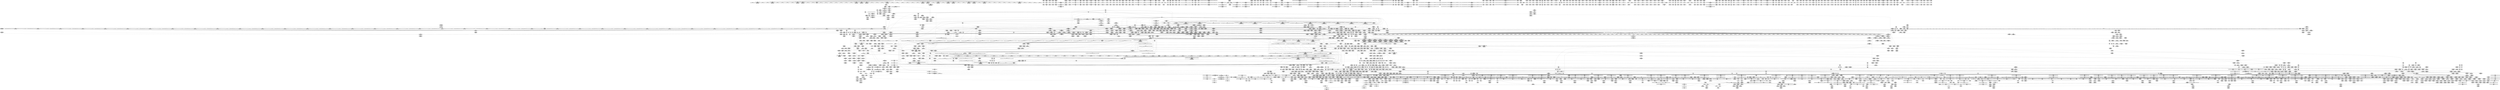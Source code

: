digraph {
	CE0x5eb1670 [shape=record,shape=Mrecord,label="{CE0x5eb1670|tomoyo_const_part_length:cmp15|security/tomoyo/util.c,641}"]
	CE0x79c2a90 [shape=record,shape=Mrecord,label="{CE0x79c2a90|i32_-12|*Constant*}"]
	CE0x515e920 [shape=record,shape=Mrecord,label="{CE0x515e920|0:_i8,_array:_GCRE_tomoyo_index2category_constant_39_x_i8_c_00_00_00_00_00_00_00_00_00_00_00_00_00_00_00_00_00_00_00_00_00_00_00_01_01_01_01_01_01_01_01_01_01_01_01_01_01_01_02_,_align_16:_elem_31::|security/tomoyo/util.c,983}"]
	CE0x437ec20 [shape=record,shape=Mrecord,label="{CE0x437ec20|i64*_getelementptr_inbounds_(_12_x_i64_,_12_x_i64_*___llvm_gcov_ctr31133,_i64_0,_i64_3)|*Constant*}"]
	CE0x529f6c0 [shape=record,shape=Mrecord,label="{CE0x529f6c0|tomoyo_get_mode:tmp18|security/tomoyo/util.c,985|*SummSink*}"]
	CE0x78de7f0 [shape=record,shape=Mrecord,label="{CE0x78de7f0|tomoyo_const_part_length:add29|security/tomoyo/util.c,646|*SummSource*}"]
	CE0x6407050 [shape=record,shape=Mrecord,label="{CE0x6407050|tomoyo_const_part_length:cmp25|security/tomoyo/util.c,644|*SummSink*}"]
	CE0x54a1070 [shape=record,shape=Mrecord,label="{CE0x54a1070|rcu_lock_release:__here|*SummSink*}"]
	CE0x5eb2200 [shape=record,shape=Mrecord,label="{CE0x5eb2200|i64*_getelementptr_inbounds_(_11_x_i64_,_11_x_i64_*___llvm_gcov_ctr54147,_i64_0,_i64_0)|*Constant*|*SummSink*}"]
	CE0x63969a0 [shape=record,shape=Mrecord,label="{CE0x63969a0|i32_1|*Constant*}"]
	CE0x5f921a0 [shape=record,shape=Mrecord,label="{CE0x5f921a0|0:_i8,_array:_GCRE_tomoyo_index2category_constant_39_x_i8_c_00_00_00_00_00_00_00_00_00_00_00_00_00_00_00_00_00_00_00_00_00_00_00_01_01_01_01_01_01_01_01_01_01_01_01_01_01_01_02_,_align_16:_elem_11::|security/tomoyo/util.c,983}"]
	CE0x529f540 [shape=record,shape=Mrecord,label="{CE0x529f540|tomoyo_get_mode:tmp18|security/tomoyo/util.c,985}"]
	CE0x794a260 [shape=record,shape=Mrecord,label="{CE0x794a260|_ret_i32_%conv6,_!dbg_!38926|security/tomoyo/util.c,1011|*SummSource*}"]
	CE0x78ce6c0 [shape=record,shape=Mrecord,label="{CE0x78ce6c0|tomoyo_get_realpath:tmp1|*SummSource*}"]
	CE0x62acc40 [shape=record,shape=Mrecord,label="{CE0x62acc40|128:_i8*,_1208:_%struct.file*,_:_CMRE_28,29_}"]
	CE0x45a1230 [shape=record,shape=Mrecord,label="{CE0x45a1230|GLOBAL:rcu_lock_acquire|*Constant*|*SummSource*}"]
	CE0x6322e80 [shape=record,shape=Mrecord,label="{CE0x6322e80|tomoyo_path2_perm:call|security/tomoyo/file.c,898|*SummSink*}"]
	CE0x5fb2490 [shape=record,shape=Mrecord,label="{CE0x5fb2490|__llvm_gcov_indirect_counter_increment:tmp2|*SummSource*}"]
	CE0x6296d70 [shape=record,shape=Mrecord,label="{CE0x6296d70|tomoyo_path2_perm:sw.epilog|*SummSink*}"]
	CE0x63b9160 [shape=record,shape=Mrecord,label="{CE0x63b9160|128:_i8*,_1208:_%struct.file*,_:_CMRE_80,88_|*MultipleSource*|security/tomoyo/common.h,1205|security/tomoyo/common.h,1205}"]
	CE0x79daaa0 [shape=record,shape=Mrecord,label="{CE0x79daaa0|tomoyo_const_part_length:tobool|security/tomoyo/util.c,624|*SummSink*}"]
	CE0x79d9af0 [shape=record,shape=Mrecord,label="{CE0x79d9af0|i64**_getelementptr_inbounds_(_3_x_i64*_,_3_x_i64*_*___llvm_gcda_edge_table44,_i64_0,_i64_1)|*Constant*|*SummSink*}"]
	CE0x62f16e0 [shape=record,shape=Mrecord,label="{CE0x62f16e0|i64_8|*Constant*}"]
	CE0x78a9c10 [shape=record,shape=Mrecord,label="{CE0x78a9c10|i64*_getelementptr_inbounds_(_6_x_i64_,_6_x_i64_*___llvm_gcov_ctr26,_i64_0,_i64_5)|*Constant*|*SummSink*}"]
	CE0x4712f90 [shape=record,shape=Mrecord,label="{CE0x4712f90|tomoyo_read_lock:tmp3}"]
	CE0x63b8320 [shape=record,shape=Mrecord,label="{CE0x63b8320|128:_i8*,_1208:_%struct.file*,_:_CMRE_46,47_}"]
	CE0x62326a0 [shape=record,shape=Mrecord,label="{CE0x62326a0|i64*_getelementptr_inbounds_(_5_x_i64_,_5_x_i64_*___llvm_gcov_ctr32134,_i64_0,_i64_0)|*Constant*|*SummSource*}"]
	CE0x53758e0 [shape=record,shape=Mrecord,label="{CE0x53758e0|tomoyo_fill_path_info:is_dir|security/tomoyo/util.c,667}"]
	CE0x5ff7140 [shape=record,shape=Mrecord,label="{CE0x5ff7140|i8*_null|*Constant*|*SummSource*}"]
	CE0x6064960 [shape=record,shape=Mrecord,label="{CE0x6064960|tomoyo_read_lock:entry|*SummSource*}"]
	CE0x60f7ba0 [shape=record,shape=Mrecord,label="{CE0x60f7ba0|tomoyo_init_request_info:tmp4|security/tomoyo/util.c,1004|*SummSource*}"]
	CE0x793dc70 [shape=record,shape=Mrecord,label="{CE0x793dc70|GLOBAL:tomoyo_get_mode|*Constant*}"]
	CE0x78f4d70 [shape=record,shape=Mrecord,label="{CE0x78f4d70|tomoyo_get_mode:index|Function::tomoyo_get_mode&Arg::index::|*SummSink*}"]
	CE0x78f4ea0 [shape=record,shape=Mrecord,label="{CE0x78f4ea0|_ret_i32_%retval.0,_!dbg_!38935|security/tomoyo/util.c,988}"]
	CE0x7904cc0 [shape=record,shape=Mrecord,label="{CE0x7904cc0|tomoyo_fill_path_info:conv7|security/tomoyo/util.c,668|*SummSource*}"]
	CE0x53cafd0 [shape=record,shape=Mrecord,label="{CE0x53cafd0|tomoyo_const_part_length:tmp42|security/tomoyo/util.c,644}"]
	CE0x51ff1a0 [shape=record,shape=Mrecord,label="{CE0x51ff1a0|tomoyo_path2_perm:tmp38|security/tomoyo/file.c,913}"]
	CE0x79bc300 [shape=record,shape=Mrecord,label="{CE0x79bc300|tomoyo_path2_perm:tmp49|security/tomoyo/file.c,928|*SummSink*}"]
	CE0x636a810 [shape=record,shape=Mrecord,label="{CE0x636a810|_call_void_tomoyo_read_unlock(i32_%call4)_#9,_!dbg_!38982|security/tomoyo/file.c,932|*SummSink*}"]
	CE0x630f940 [shape=record,shape=Mrecord,label="{CE0x630f940|104:_%struct.inode*,_:_CRE_210,211_}"]
	CE0x79e5f60 [shape=record,shape=Mrecord,label="{CE0x79e5f60|tomoyo_path2_perm:error.0}"]
	CE0x78a9730 [shape=record,shape=Mrecord,label="{CE0x78a9730|i64*_getelementptr_inbounds_(_6_x_i64_,_6_x_i64_*___llvm_gcov_ctr26,_i64_0,_i64_5)|*Constant*}"]
	CE0x639d3d0 [shape=record,shape=Mrecord,label="{CE0x639d3d0|tomoyo_const_part_length:return}"]
	CE0x454f9b0 [shape=record,shape=Mrecord,label="{CE0x454f9b0|tomoyo_path2_perm:path224|security/tomoyo/file.c,924|*SummSource*}"]
	CE0x5fe48a0 [shape=record,shape=Mrecord,label="{CE0x5fe48a0|i8*_getelementptr_inbounds_(_45_x_i8_,_45_x_i8_*_.str13,_i32_0,_i32_0)|*Constant*}"]
	CE0x5eb1c40 [shape=record,shape=Mrecord,label="{CE0x5eb1c40|GLOBAL:lock_release|*Constant*|*SummSource*}"]
	CE0x63817b0 [shape=record,shape=Mrecord,label="{CE0x63817b0|tomoyo_init_request_info:tmp7|security/tomoyo/util.c,1005}"]
	CE0x513ece0 [shape=record,shape=Mrecord,label="{CE0x513ece0|tomoyo_init_request_info:if.then|*SummSink*}"]
	CE0x437f000 [shape=record,shape=Mrecord,label="{CE0x437f000|srcu_read_lock:tmp2|*SummSink*}"]
	CE0x79822c0 [shape=record,shape=Mrecord,label="{CE0x79822c0|tomoyo_fill_path_info:frombool10|security/tomoyo/util.c,668|*SummSource*}"]
	CE0x45eacc0 [shape=record,shape=Mrecord,label="{CE0x45eacc0|tomoyo_const_part_length:tmp49|security/tomoyo/util.c,649}"]
	CE0x631bb90 [shape=record,shape=Mrecord,label="{CE0x631bb90|%struct.tomoyo_domain_info*_null|*Constant*}"]
	CE0x638d2c0 [shape=record,shape=Mrecord,label="{CE0x638d2c0|tomoyo_const_part_length:len.0}"]
	CE0x629b340 [shape=record,shape=Mrecord,label="{CE0x629b340|tomoyo_const_part_length:tmp16|security/tomoyo/util.c,627|*SummSource*}"]
	CE0x6019dd0 [shape=record,shape=Mrecord,label="{CE0x6019dd0|0:_%struct.tomoyo_obj_info*,_24:_%struct.tomoyo_path_info*,_32:_%struct.tomoyo_path_info*,_40:_i8,_72:_i8,_76:_i8,_:_SCMRE_58,59_}"]
	CE0x64f0ed0 [shape=record,shape=Mrecord,label="{CE0x64f0ed0|tomoyo_init_request_info:profile3|security/tomoyo/util.c,1008|*SummSource*}"]
	CE0x5262cc0 [shape=record,shape=Mrecord,label="{CE0x5262cc0|i64*_getelementptr_inbounds_(_2_x_i64_,_2_x_i64_*___llvm_gcov_ctr53148,_i64_0,_i64_0)|*Constant*|*SummSource*}"]
	CE0x634a870 [shape=record,shape=Mrecord,label="{CE0x634a870|tomoyo_const_part_length:tmp1|*SummSink*}"]
	CE0x61df420 [shape=record,shape=Mrecord,label="{CE0x61df420|tomoyo_const_part_length:tmp51|security/tomoyo/util.c,651|*SummSink*}"]
	CE0x5196030 [shape=record,shape=Mrecord,label="{CE0x5196030|GLOBAL:current_task|Global_var:current_task}"]
	CE0x51b3670 [shape=record,shape=Mrecord,label="{CE0x51b3670|tomoyo_sb_pivotroot:tmp1|*SummSink*}"]
	CE0x61378d0 [shape=record,shape=Mrecord,label="{CE0x61378d0|tomoyo_init_request_info:call|security/tomoyo/util.c,1005|*SummSource*}"]
	CE0x631b3a0 [shape=record,shape=Mrecord,label="{CE0x631b3a0|GLOBAL:srcu_read_lock|*Constant*}"]
	CE0x513da80 [shape=record,shape=Mrecord,label="{CE0x513da80|tomoyo_domain:tmp8|security/tomoyo/common.h,1205|*SummSink*}"]
	CE0x53f9870 [shape=record,shape=Mrecord,label="{CE0x53f9870|tomoyo_get_mode:ns|Function::tomoyo_get_mode&Arg::ns::}"]
	CE0x5fe4910 [shape=record,shape=Mrecord,label="{CE0x5fe4910|i8*_getelementptr_inbounds_(_45_x_i8_,_45_x_i8_*_.str13,_i32_0,_i32_0)|*Constant*|*SummSource*}"]
	CE0x61d56b0 [shape=record,shape=Mrecord,label="{CE0x61d56b0|i32_255|*Constant*|*SummSink*}"]
	CE0x6264a80 [shape=record,shape=Mrecord,label="{CE0x6264a80|tomoyo_path2_perm:d_inode|security/tomoyo/file.c,912|*SummSource*}"]
	CE0x5108700 [shape=record,shape=Mrecord,label="{CE0x5108700|tomoyo_fill_path_info:tobool|security/tomoyo/util.c,667}"]
	CE0x645dea0 [shape=record,shape=Mrecord,label="{CE0x645dea0|104:_%struct.inode*,_:_CRE_304,305_}"]
	CE0x6433010 [shape=record,shape=Mrecord,label="{CE0x6433010|40:_%struct.tomoyo_policy_namespace*,_48:_i8,_:_GCRE_tomoyo_kernel_domain_external_global_%struct.tomoyo_domain_info_0,8_|*MultipleSource*|security/tomoyo/util.c,1005|security/tomoyo/util.c,1007|Function::tomoyo_init_request_info&Arg::domain::}"]
	CE0x630fa70 [shape=record,shape=Mrecord,label="{CE0x630fa70|104:_%struct.inode*,_:_CRE_211,212_}"]
	CE0x4556150 [shape=record,shape=Mrecord,label="{CE0x4556150|tomoyo_path2_perm:param|security/tomoyo/file.c,922|*SummSink*}"]
	CE0x7905d00 [shape=record,shape=Mrecord,label="{CE0x7905d00|i64_23|*Constant*}"]
	CE0x62a9390 [shape=record,shape=Mrecord,label="{CE0x62a9390|128:_i8*,_1208:_%struct.file*,_:_CMRE_3,4_}"]
	CE0x7bfedf0 [shape=record,shape=Mrecord,label="{CE0x7bfedf0|0:_%struct.tomoyo_obj_info*,_24:_%struct.tomoyo_path_info*,_32:_%struct.tomoyo_path_info*,_40:_i8,_72:_i8,_76:_i8,_:_SCMRE_29,30_}"]
	CE0x6169dc0 [shape=record,shape=Mrecord,label="{CE0x6169dc0|tomoyo_path2_perm:tmp12|security/tomoyo/file.c,898|*SummSink*}"]
	CE0x443b9a0 [shape=record,shape=Mrecord,label="{CE0x443b9a0|tomoyo_get_mode:tmp10|security/tomoyo/util.c,982|*SummSink*}"]
	CE0x62abd80 [shape=record,shape=Mrecord,label="{CE0x62abd80|128:_i8*,_1208:_%struct.file*,_:_CMRE_16,20_|*MultipleSource*|security/tomoyo/common.h,1205|security/tomoyo/common.h,1205}"]
	CE0x7bb17c0 [shape=record,shape=Mrecord,label="{CE0x7bb17c0|0:_%struct.tomoyo_obj_info*,_24:_%struct.tomoyo_path_info*,_32:_%struct.tomoyo_path_info*,_40:_i8,_72:_i8,_76:_i8,_:_SCMRE_0,8_|*MultipleSource*|security/tomoyo/file.c, 891|security/tomoyo/file.c,891|security/tomoyo/file.c,920|Function::tomoyo_init_request_info&Arg::r::}"]
	CE0x454fda0 [shape=record,shape=Mrecord,label="{CE0x454fda0|tomoyo_path2_perm:filename2|security/tomoyo/file.c,924}"]
	CE0x63597f0 [shape=record,shape=Mrecord,label="{CE0x63597f0|tomoyo_path2_perm:tmp55|security/tomoyo/file.c,931}"]
	CE0x4571be0 [shape=record,shape=Mrecord,label="{CE0x4571be0|tomoyo_domain:tmp15|security/tomoyo/common.h,1205|*SummSource*}"]
	CE0x64de850 [shape=record,shape=Mrecord,label="{CE0x64de850|GLOBAL:__llvm_gcov_indirect_counter_increment|*Constant*}"]
	CE0x6192cb0 [shape=record,shape=Mrecord,label="{CE0x6192cb0|104:_%struct.inode*,_:_CRE_288,296_}"]
	CE0x440e250 [shape=record,shape=Mrecord,label="{CE0x440e250|0:_i8*,_array:_GCRE_tomoyo_mac_keywords_external_constant_42_x_i8*_:_elem_29::|security/tomoyo/file.c,181}"]
	CE0x5ee1ac0 [shape=record,shape=Mrecord,label="{CE0x5ee1ac0|104:_%struct.inode*,_:_CRE_40,48_}"]
	CE0x46af090 [shape=record,shape=Mrecord,label="{CE0x46af090|i64*_getelementptr_inbounds_(_11_x_i64_,_11_x_i64_*___llvm_gcov_ctr54147,_i64_0,_i64_8)|*Constant*|*SummSink*}"]
	CE0x606d7e0 [shape=record,shape=Mrecord,label="{CE0x606d7e0|tomoyo_get_mode:tmp2|security/tomoyo/util.c,978}"]
	CE0x624fdb0 [shape=record,shape=Mrecord,label="{CE0x624fdb0|GLOBAL:tomoyo_supervisor|*Constant*}"]
	CE0x524d0e0 [shape=record,shape=Mrecord,label="{CE0x524d0e0|tomoyo_domain:tmp18|security/tomoyo/common.h,1205|*SummSink*}"]
	CE0x795a990 [shape=record,shape=Mrecord,label="{CE0x795a990|0:_i8,_array:_GCRE_tomoyo_index2category_constant_39_x_i8_c_00_00_00_00_00_00_00_00_00_00_00_00_00_00_00_00_00_00_00_00_00_00_00_01_01_01_01_01_01_01_01_01_01_01_01_01_01_01_02_,_align_16:_elem_25::|security/tomoyo/util.c,983}"]
	CE0x454b5e0 [shape=record,shape=Mrecord,label="{CE0x454b5e0|i64*_getelementptr_inbounds_(_11_x_i64_,_11_x_i64_*___llvm_gcov_ctr54147,_i64_0,_i64_6)|*Constant*}"]
	CE0x6050130 [shape=record,shape=Mrecord,label="{CE0x6050130|tomoyo_path2_perm:do.end|*SummSource*}"]
	CE0x60b10a0 [shape=record,shape=Mrecord,label="{CE0x60b10a0|tomoyo_fill_path_info:sub|security/tomoyo/util.c,667|*SummSink*}"]
	CE0x513d640 [shape=record,shape=Mrecord,label="{CE0x513d640|tomoyo_get_mode:tmp6|security/tomoyo/util.c,978|*SummSink*}"]
	CE0x6f08720 [shape=record,shape=Mrecord,label="{CE0x6f08720|COLLAPSED:_GCMRE___llvm_gcov_ctr39_internal_global_2_x_i64_zeroinitializer:_elem_0:default:}"]
	CE0x6242190 [shape=record,shape=Mrecord,label="{CE0x6242190|__llvm_gcov_indirect_counter_increment:tmp3|*SummSink*}"]
	CE0x7bd2720 [shape=record,shape=Mrecord,label="{CE0x7bd2720|tomoyo_fill_path_info:tmp1}"]
	CE0x6141b20 [shape=record,shape=Mrecord,label="{CE0x6141b20|__llvm_gcov_indirect_counter_increment:bb4|*SummSink*}"]
	CE0x79da270 [shape=record,shape=Mrecord,label="{CE0x79da270|tomoyo_const_part_length:len.0|*SummSink*}"]
	CE0x5f9bc10 [shape=record,shape=Mrecord,label="{CE0x5f9bc10|tomoyo_const_part_length:if.then|*SummSource*}"]
	CE0x6381560 [shape=record,shape=Mrecord,label="{CE0x6381560|tomoyo_path2_perm:path11|security/tomoyo/file.c,892}"]
	CE0x4591090 [shape=record,shape=Mrecord,label="{CE0x4591090|tomoyo_path2_perm:param_type|security/tomoyo/file.c,921|*SummSource*}"]
	CE0x60f7a90 [shape=record,shape=Mrecord,label="{CE0x60f7a90|GLOBAL:__llvm_gcov_ctr32134|Global_var:__llvm_gcov_ctr32134|*SummSink*}"]
	CE0x6406670 [shape=record,shape=Mrecord,label="{CE0x6406670|tomoyo_const_part_length:conv24|security/tomoyo/util.c,644|*SummSink*}"]
	CE0x4466430 [shape=record,shape=Mrecord,label="{CE0x4466430|i64*_getelementptr_inbounds_(_12_x_i64_,_12_x_i64_*___llvm_gcov_ctr31133,_i64_0,_i64_11)|*Constant*|*SummSource*}"]
	CE0x79fd930 [shape=record,shape=Mrecord,label="{CE0x79fd930|COLLAPSED:_GCMRE_.str2_private_unnamed_addr_constant_2_x_i8_c_/_00_,_align_1:_elem_0:default:}"]
	CE0x528ffe0 [shape=record,shape=Mrecord,label="{CE0x528ffe0|tomoyo_path2_perm:path22|security/tomoyo/file.c,892}"]
	CE0x46af170 [shape=record,shape=Mrecord,label="{CE0x46af170|tomoyo_domain:tmp16|security/tomoyo/common.h,1205}"]
	CE0x513cf40 [shape=record,shape=Mrecord,label="{CE0x513cf40|tomoyo_domain:tmp11|security/tomoyo/common.h,1205|*SummSink*}"]
	CE0x793d090 [shape=record,shape=Mrecord,label="{CE0x793d090|0:_i8,_array:_GCRE_tomoyo_index2category_constant_39_x_i8_c_00_00_00_00_00_00_00_00_00_00_00_00_00_00_00_00_00_00_00_00_00_00_00_01_01_01_01_01_01_01_01_01_01_01_01_01_01_01_02_,_align_16:_elem_8::|security/tomoyo/util.c,983}"]
	CE0x624e260 [shape=record,shape=Mrecord,label="{CE0x624e260|__llvm_gcov_indirect_counter_increment114:tmp1}"]
	CE0x7a8e320 [shape=record,shape=Mrecord,label="{CE0x7a8e320|tomoyo_path2_perm:d_inode11|security/tomoyo/file.c,912|*SummSink*}"]
	CE0x61d66f0 [shape=record,shape=Mrecord,label="{CE0x61d66f0|tomoyo_get_mode:return}"]
	CE0x612ed90 [shape=record,shape=Mrecord,label="{CE0x612ed90|tomoyo_audit_path2_log:filename2|security/tomoyo/file.c,184|*SummSink*}"]
	CE0x6408e10 [shape=record,shape=Mrecord,label="{CE0x6408e10|tomoyo_get_mode:mode.0|*SummSource*}"]
	CE0x62ecd50 [shape=record,shape=Mrecord,label="{CE0x62ecd50|tomoyo_init_request_info:if.end}"]
	CE0x62aad80 [shape=record,shape=Mrecord,label="{CE0x62aad80|tomoyo_path2_perm:tmp65|security/tomoyo/file.c,936|*SummSink*}"]
	CE0x52e90c0 [shape=record,shape=Mrecord,label="{CE0x52e90c0|tomoyo_domain:tmp20|security/tomoyo/common.h,1205|*SummSource*}"]
	CE0x5266f50 [shape=record,shape=Mrecord,label="{CE0x5266f50|rcu_lock_acquire:__here}"]
	CE0x5375870 [shape=record,shape=Mrecord,label="{CE0x5375870|i32_3|*Constant*}"]
	CE0x5f74480 [shape=record,shape=Mrecord,label="{CE0x5f74480|tomoyo_path2_perm:tmp1|*SummSource*}"]
	CE0x50d2630 [shape=record,shape=Mrecord,label="{CE0x50d2630|_call_void_mcount()_#3}"]
	CE0x4474d00 [shape=record,shape=Mrecord,label="{CE0x4474d00|tomoyo_get_mode:tmp6|security/tomoyo/util.c,978}"]
	CE0x6454410 [shape=record,shape=Mrecord,label="{CE0x6454410|tomoyo_init_request_info:type|security/tomoyo/util.c,1009|*SummSource*}"]
	CE0x79fefe0 [shape=record,shape=Mrecord,label="{CE0x79fefe0|tomoyo_get_realpath:tobool|security/tomoyo/file.c,151|*SummSink*}"]
	CE0x6003080 [shape=record,shape=Mrecord,label="{CE0x6003080|tomoyo_path2_perm:tmp29|security/tomoyo/file.c,912|*SummSink*}"]
	CE0x52e8df0 [shape=record,shape=Mrecord,label="{CE0x52e8df0|i64*_getelementptr_inbounds_(_11_x_i64_,_11_x_i64_*___llvm_gcov_ctr54147,_i64_0,_i64_10)|*Constant*|*SummSource*}"]
	CE0x44a8a10 [shape=record,shape=Mrecord,label="{CE0x44a8a10|tomoyo_get_mode:default_config|security/tomoyo/util.c,986|*SummSink*}"]
	CE0x636a970 [shape=record,shape=Mrecord,label="{CE0x636a970|GLOBAL:tomoyo_read_unlock|*Constant*}"]
	CE0x447d7d0 [shape=record,shape=Mrecord,label="{CE0x447d7d0|tomoyo_get_mode:tmp22|security/tomoyo/util.c,986}"]
	CE0x5fc2400 [shape=record,shape=Mrecord,label="{CE0x5fc2400|i64*_getelementptr_inbounds_(_30_x_i64_,_30_x_i64_*___llvm_gcov_ctr13,_i64_0,_i64_20)|*Constant*|*SummSink*}"]
	CE0x7a165d0 [shape=record,shape=Mrecord,label="{CE0x7a165d0|tomoyo_fill_path_info:tmp5|security/tomoyo/util.c,667}"]
	CE0x62a95f0 [shape=record,shape=Mrecord,label="{CE0x62a95f0|128:_i8*,_1208:_%struct.file*,_:_CMRE_4,5_}"]
	CE0x5f74790 [shape=record,shape=Mrecord,label="{CE0x5f74790|i32_1|*Constant*|*SummSink*}"]
	CE0x6effd20 [shape=record,shape=Mrecord,label="{CE0x6effd20|tomoyo_const_part_length:tmp7|security/tomoyo/util.c,625}"]
	CE0x6397910 [shape=record,shape=Mrecord,label="{CE0x6397910|i64_0|*Constant*}"]
	CE0x61eb780 [shape=record,shape=Mrecord,label="{CE0x61eb780|i64_20|*Constant*|*SummSource*}"]
	CE0x44a8600 [shape=record,shape=Mrecord,label="{CE0x44a8600|tomoyo_get_mode:default_config|security/tomoyo/util.c,986}"]
	CE0x608c550 [shape=record,shape=Mrecord,label="{CE0x608c550|tomoyo_path2_perm:and|security/tomoyo/file.c,912}"]
	CE0x525b590 [shape=record,shape=Mrecord,label="{CE0x525b590|rcu_lock_acquire:__here|*SummSink*}"]
	CE0x7a62180 [shape=record,shape=Mrecord,label="{CE0x7a62180|i32_2|*Constant*}"]
	CE0x450f770 [shape=record,shape=Mrecord,label="{CE0x450f770|i32_61440|*Constant*}"]
	CE0x643fac0 [shape=record,shape=Mrecord,label="{CE0x643fac0|i64*_getelementptr_inbounds_(_4_x_i64_,_4_x_i64_*___llvm_gcov_ctr24,_i64_0,_i64_2)|*Constant*|*SummSink*}"]
	CE0x529ebf0 [shape=record,shape=Mrecord,label="{CE0x529ebf0|tomoyo_get_mode:cmp11|security/tomoyo/util.c,985|*SummSource*}"]
	CE0x60e31a0 [shape=record,shape=Mrecord,label="{CE0x60e31a0|__llvm_gcov_indirect_counter_increment:tmp|*SummSource*}"]
	CE0x7981490 [shape=record,shape=Mrecord,label="{CE0x7981490|tomoyo_fill_path_info:cmp8|security/tomoyo/util.c,668}"]
	CE0x60ea210 [shape=record,shape=Mrecord,label="{CE0x60ea210|i64_17|*Constant*}"]
	CE0x5eb5400 [shape=record,shape=Mrecord,label="{CE0x5eb5400|tomoyo_add_slash:tmp2|*LoadInst*|security/tomoyo/file.c,131|*SummSink*}"]
	CE0x53acca0 [shape=record,shape=Mrecord,label="{CE0x53acca0|tomoyo_const_part_length:bb|*SummSource*}"]
	CE0x528f9f0 [shape=record,shape=Mrecord,label="{CE0x528f9f0|tomoyo_path2_perm:entry|*SummSource*}"]
	CE0x64bea90 [shape=record,shape=Mrecord,label="{CE0x64bea90|tomoyo_const_part_length:tmp40|security/tomoyo/util.c,644|*SummSource*}"]
	CE0x64c5d00 [shape=record,shape=Mrecord,label="{CE0x64c5d00|tomoyo_audit_path2_log:tmp5|security/tomoyo/file.c,182|*SummSource*}"]
	CE0x4655ff0 [shape=record,shape=Mrecord,label="{CE0x4655ff0|srcu_read_lock:tmp}"]
	CE0x5140d30 [shape=record,shape=Mrecord,label="{CE0x5140d30|tomoyo_fill_path_info:tobool|security/tomoyo/util.c,667}"]
	CE0x45c66f0 [shape=record,shape=Mrecord,label="{CE0x45c66f0|tomoyo_get_mode:tmp9|security/tomoyo/util.c,981}"]
	CE0x51e2600 [shape=record,shape=Mrecord,label="{CE0x51e2600|tomoyo_const_part_length:tmp17|security/tomoyo/util.c,627|*SummSink*}"]
	CE0x454af10 [shape=record,shape=Mrecord,label="{CE0x454af10|i64_5|*Constant*}"]
	"CONST[source:1(input),value:2(dynamic)][purpose:{object}][SrcIdx:1]"
	CE0x43dabb0 [shape=record,shape=Mrecord,label="{CE0x43dabb0|tomoyo_path2_perm:tmp63|security/tomoyo/file.c,935|*SummSink*}"]
	CE0x793de00 [shape=record,shape=Mrecord,label="{CE0x793de00|tomoyo_path2_perm:if.then15|*SummSink*}"]
	CE0x5264c20 [shape=record,shape=Mrecord,label="{CE0x5264c20|tomoyo_get_realpath:tmp7|security/tomoyo/file.c,152}"]
	CE0x462d590 [shape=record,shape=Mrecord,label="{CE0x462d590|i8*_getelementptr_inbounds_(_25_x_i8_,_25_x_i8_*_.str12,_i32_0,_i32_0)|*Constant*}"]
	CE0x5f74b80 [shape=record,shape=Mrecord,label="{CE0x5f74b80|tomoyo_get_realpath:tmp6|security/tomoyo/file.c,151|*SummSink*}"]
	CE0x6183530 [shape=record,shape=Mrecord,label="{CE0x6183530|tomoyo_domain:tmp7|security/tomoyo/common.h,1205|*SummSource*}"]
	CE0x606d3d0 [shape=record,shape=Mrecord,label="{CE0x606d3d0|i64*_getelementptr_inbounds_(_2_x_i64_,_2_x_i64_*___llvm_gcov_ctr32,_i64_0,_i64_0)|*Constant*}"]
	CE0x7a06890 [shape=record,shape=Mrecord,label="{CE0x7a06890|GLOBAL:__llvm_gcov_global_state_pred15|Global_var:__llvm_gcov_global_state_pred15|*SummSource*}"]
	CE0x50ad140 [shape=record,shape=Mrecord,label="{CE0x50ad140|__llvm_gcov_indirect_counter_increment:bb}"]
	CE0x60ec040 [shape=record,shape=Mrecord,label="{CE0x60ec040|tomoyo_get_mode:idxprom6|security/tomoyo/util.c,983|*SummSource*}"]
	CE0x631b830 [shape=record,shape=Mrecord,label="{CE0x631b830|tomoyo_init_request_info:r|Function::tomoyo_init_request_info&Arg::r::}"]
	CE0x7bd3230 [shape=record,shape=Mrecord,label="{CE0x7bd3230|i64*_getelementptr_inbounds_(_11_x_i64_,_11_x_i64_*___llvm_gcov_ctr54147,_i64_0,_i64_1)|*Constant*}"]
	CE0x454b990 [shape=record,shape=Mrecord,label="{CE0x454b990|i64*_getelementptr_inbounds_(_11_x_i64_,_11_x_i64_*___llvm_gcov_ctr54147,_i64_0,_i64_6)|*Constant*|*SummSource*}"]
	CE0x61369c0 [shape=record,shape=Mrecord,label="{CE0x61369c0|i64*_getelementptr_inbounds_(_12_x_i64_,_12_x_i64_*___llvm_gcov_ctr31133,_i64_0,_i64_6)|*Constant*|*SummSink*}"]
	CE0x549f9f0 [shape=record,shape=Mrecord,label="{CE0x549f9f0|tomoyo_const_part_length:tmp53|security/tomoyo/util.c,652}"]
	CE0x78f5400 [shape=record,shape=Mrecord,label="{CE0x78f5400|tomoyo_init_request_info:conv|security/tomoyo/util.c,1010}"]
	CE0x5f72210 [shape=record,shape=Mrecord,label="{CE0x5f72210|tomoyo_path2_perm:retval.0|*SummSink*}"]
	CE0x7c167c0 [shape=record,shape=Mrecord,label="{CE0x7c167c0|0:_i8,_array:_GCRE_tomoyo_index2category_constant_39_x_i8_c_00_00_00_00_00_00_00_00_00_00_00_00_00_00_00_00_00_00_00_00_00_00_00_01_01_01_01_01_01_01_01_01_01_01_01_01_01_01_02_,_align_16:_elem_18::|security/tomoyo/util.c,983}"]
	CE0x78d2530 [shape=record,shape=Mrecord,label="{CE0x78d2530|tomoyo_init_request_info:index|Function::tomoyo_init_request_info&Arg::index::}"]
	"CONST[source:0(mediator),value:2(dynamic)][purpose:{subject}][SrcIdx:4]"
	CE0x43da8c0 [shape=record,shape=Mrecord,label="{CE0x43da8c0|i64*_getelementptr_inbounds_(_30_x_i64_,_30_x_i64_*___llvm_gcov_ctr13,_i64_0,_i64_28)|*Constant*|*SummSink*}"]
	CE0x63966c0 [shape=record,shape=Mrecord,label="{CE0x63966c0|tomoyo_const_part_length:filename.addr.0|*SummSource*}"]
	CE0x63ce5c0 [shape=record,shape=Mrecord,label="{CE0x63ce5c0|tomoyo_const_part_length:tmp37|security/tomoyo/util.c,644|*SummSink*}"]
	CE0x7a16ec0 [shape=record,shape=Mrecord,label="{CE0x7a16ec0|tomoyo_fill_path_info:call2|security/tomoyo/util.c,666|*SummSink*}"]
	CE0x5f785f0 [shape=record,shape=Mrecord,label="{CE0x5f785f0|i64_ptrtoint_(i8*_blockaddress(_rcu_lock_release,_%__here)_to_i64)|*Constant*|*SummSink*}"]
	CE0x6322d00 [shape=record,shape=Mrecord,label="{CE0x6322d00|tomoyo_path2_perm:call|security/tomoyo/file.c,898}"]
	CE0x46fe370 [shape=record,shape=Mrecord,label="{CE0x46fe370|tomoyo_path2_perm:tmp28|security/tomoyo/file.c,912}"]
	CE0x639c970 [shape=record,shape=Mrecord,label="{CE0x639c970|i64*_getelementptr_inbounds_(_4_x_i64_,_4_x_i64_*___llvm_gcov_ctr33,_i64_0,_i64_1)|*Constant*|*SummSource*}"]
	CE0x63d2ad0 [shape=record,shape=Mrecord,label="{CE0x63d2ad0|%struct.lockdep_map*_null|*Constant*|*SummSource*}"]
	CE0x64f1690 [shape=record,shape=Mrecord,label="{CE0x64f1690|tomoyo_path2_perm:if.then15}"]
	CE0x63cead0 [shape=record,shape=Mrecord,label="{CE0x63cead0|tomoyo_const_part_length:tmp38|security/tomoyo/util.c,644|*SummSource*}"]
	CE0x631b4d0 [shape=record,shape=Mrecord,label="{CE0x631b4d0|tomoyo_init_request_info:entry|*SummSource*}"]
	CE0x5eb14f0 [shape=record,shape=Mrecord,label="{CE0x5eb14f0|i64_20|*Constant*}"]
	CE0x6243610 [shape=record,shape=Mrecord,label="{CE0x6243610|tomoyo_const_part_length:conv20|security/tomoyo/util.c,644}"]
	CE0x60b6090 [shape=record,shape=Mrecord,label="{CE0x60b6090|_call_void_mcount()_#3}"]
	CE0x61ebc70 [shape=record,shape=Mrecord,label="{CE0x61ebc70|i64_19|*Constant*|*SummSink*}"]
	CE0x513d4e0 [shape=record,shape=Mrecord,label="{CE0x513d4e0|tomoyo_fill_path_info:conv3|security/tomoyo/util.c,666|*SummSource*}"]
	CE0x5108a00 [shape=record,shape=Mrecord,label="{CE0x5108a00|_call_void_mcount()_#3|*SummSource*}"]
	CE0x45aa610 [shape=record,shape=Mrecord,label="{CE0x45aa610|tomoyo_domain:tmp6|security/tomoyo/common.h,1205}"]
	CE0x639c560 [shape=record,shape=Mrecord,label="{CE0x639c560|tomoyo_const_part_length:cmp3|security/tomoyo/util.c,627|*SummSink*}"]
	CE0x79f7150 [shape=record,shape=Mrecord,label="{CE0x79f7150|GLOBAL:kfree|*Constant*|*SummSource*}"]
	CE0x796b960 [shape=record,shape=Mrecord,label="{CE0x796b960|tomoyo_path2_perm:conv|security/tomoyo/file.c,907|*SummSink*}"]
	CE0x612e600 [shape=record,shape=Mrecord,label="{CE0x612e600|tomoyo_audit_path2_log:path26|security/tomoyo/file.c,184}"]
	CE0x5eb16e0 [shape=record,shape=Mrecord,label="{CE0x5eb16e0|tomoyo_const_part_length:cmp15|security/tomoyo/util.c,641|*SummSource*}"]
	CE0x63c6360 [shape=record,shape=Mrecord,label="{CE0x63c6360|rcu_lock_acquire:tmp7|*SummSink*}"]
	CE0x6452b00 [shape=record,shape=Mrecord,label="{CE0x6452b00|tomoyo_domain:tmp22|security/tomoyo/common.h,1205|*SummSource*}"]
	CE0x502d760 [shape=record,shape=Mrecord,label="{CE0x502d760|i64*_getelementptr_inbounds_(_5_x_i64_,_5_x_i64_*___llvm_gcov_ctr28130,_i64_0,_i64_4)|*Constant*}"]
	CE0x6029d50 [shape=record,shape=Mrecord,label="{CE0x6029d50|VOIDTB_TE:_CE_6392,6400_|*MultipleSource*|security/tomoyo/util.c,1010|Function::tomoyo_get_mode&Arg::ns::}"]
	CE0x62b12c0 [shape=record,shape=Mrecord,label="{CE0x62b12c0|i64_1|*Constant*}"]
	CE0x7a7da20 [shape=record,shape=Mrecord,label="{CE0x7a7da20|tomoyo_get_realpath:path|Function::tomoyo_get_realpath&Arg::path::|*SummSink*}"]
	CE0x52e1200 [shape=record,shape=Mrecord,label="{CE0x52e1200|tomoyo_domain:tmp4|security/tomoyo/common.h,1205|*SummSink*}"]
	CE0x5037e80 [shape=record,shape=Mrecord,label="{CE0x5037e80|tomoyo_domain:tmp12|security/tomoyo/common.h,1205|*SummSink*}"]
	CE0x7a8ddc0 [shape=record,shape=Mrecord,label="{CE0x7a8ddc0|tomoyo_path2_perm:tmp31|security/tomoyo/file.c,912|*SummSource*}"]
	CE0x6332650 [shape=record,shape=Mrecord,label="{CE0x6332650|tomoyo_path2_perm:tmp60|security/tomoyo/file.c,933|*SummSource*}"]
	CE0x52dd120 [shape=record,shape=Mrecord,label="{CE0x52dd120|tomoyo_path2_perm:operation|Function::tomoyo_path2_perm&Arg::operation::|*SummSink*}"]
	CE0x7905bb0 [shape=record,shape=Mrecord,label="{CE0x7905bb0|tomoyo_path2_perm:tmp48|security/tomoyo/file.c,928|*SummSink*}"]
	CE0x5f63350 [shape=record,shape=Mrecord,label="{CE0x5f63350|tomoyo_fill_path_info:arrayidx|security/tomoyo/util.c,667|*SummSource*}"]
	CE0x52b8f60 [shape=record,shape=Mrecord,label="{CE0x52b8f60|tomoyo_init_request_info:domain.addr.0}"]
	CE0x60cc5f0 [shape=record,shape=Mrecord,label="{CE0x60cc5f0|104:_%struct.inode*,_:_CRE_311,312_}"]
	CE0x6454950 [shape=record,shape=Mrecord,label="{CE0x6454950|tomoyo_path2_perm:if.end}"]
	CE0x62aaa20 [shape=record,shape=Mrecord,label="{CE0x62aaa20|tomoyo_path2_perm:tmp65|security/tomoyo/file.c,936}"]
	CE0x61fff30 [shape=record,shape=Mrecord,label="{CE0x61fff30|tomoyo_path2_perm:if.end34|*SummSink*}"]
	CE0x45561c0 [shape=record,shape=Mrecord,label="{CE0x45561c0|tomoyo_path2_perm:path219|security/tomoyo/file.c,922}"]
	CE0x454b420 [shape=record,shape=Mrecord,label="{CE0x454b420|tomoyo_fill_path_info:tmp3|security/tomoyo/util.c,667}"]
	CE0x5264270 [shape=record,shape=Mrecord,label="{CE0x5264270|i64*_getelementptr_inbounds_(_2_x_i64_,_2_x_i64_*___llvm_gcov_ctr31,_i64_0,_i64_1)|*Constant*|*SummSink*}"]
	CE0x5408680 [shape=record,shape=Mrecord,label="{CE0x5408680|tomoyo_path2_perm:tmp62|security/tomoyo/file.c,934}"]
	CE0x7a5c740 [shape=record,shape=Mrecord,label="{CE0x7a5c740|tomoyo_path2_perm:conv30|security/tomoyo/file.c,933|*SummSink*}"]
	CE0x78dece0 [shape=record,shape=Mrecord,label="{CE0x78dece0|__llvm_gcov_indirect_counter_increment114:tmp5|*SummSink*}"]
	CE0x458bdf0 [shape=record,shape=Mrecord,label="{CE0x458bdf0|i8_1|*Constant*|*SummSource*}"]
	CE0x7b52b10 [shape=record,shape=Mrecord,label="{CE0x7b52b10|_call_void_mcount()_#3}"]
	CE0x5f9aeb0 [shape=record,shape=Mrecord,label="{CE0x5f9aeb0|tomoyo_const_part_length:tmp14|security/tomoyo/util.c,626|*SummSource*}"]
	CE0x7bc8b20 [shape=record,shape=Mrecord,label="{CE0x7bc8b20|104:_%struct.inode*,_:_CRE_144,145_}"]
	CE0x5eefe50 [shape=record,shape=Mrecord,label="{CE0x5eefe50|__llvm_gcov_indirect_counter_increment:tmp2|*SummSink*}"]
	CE0x549fb90 [shape=record,shape=Mrecord,label="{CE0x549fb90|tomoyo_const_part_length:tmp53|security/tomoyo/util.c,652|*SummSource*}"]
	CE0x512fa40 [shape=record,shape=Mrecord,label="{CE0x512fa40|i32_2|*Constant*}"]
	CE0x79e8130 [shape=record,shape=Mrecord,label="{CE0x79e8130|104:_%struct.inode*,_:_CRE_88,96_}"]
	CE0x5369a80 [shape=record,shape=Mrecord,label="{CE0x5369a80|i64**_getelementptr_inbounds_(_3_x_i64*_,_3_x_i64*_*___llvm_gcda_edge_table14,_i64_0,_i64_1)|*Constant*}"]
	CE0x604db60 [shape=record,shape=Mrecord,label="{CE0x604db60|0:_%struct.tomoyo_obj_info*,_24:_%struct.tomoyo_path_info*,_32:_%struct.tomoyo_path_info*,_40:_i8,_72:_i8,_76:_i8,_:_SCMRE_45,46_}"]
	CE0x62db260 [shape=record,shape=Mrecord,label="{CE0x62db260|tomoyo_path2_perm:tmp4|security/tomoyo/file.c,892|*SummSource*}"]
	CE0x5e60490 [shape=record,shape=Mrecord,label="{CE0x5e60490|i64*_getelementptr_inbounds_(_6_x_i64_,_6_x_i64_*___llvm_gcov_ctr26,_i64_0,_i64_4)|*Constant*|*SummSink*}"]
	CE0x79e5d00 [shape=record,shape=Mrecord,label="{CE0x79e5d00|i32_-12|*Constant*|*SummSink*}"]
	CE0x7baa470 [shape=record,shape=Mrecord,label="{CE0x7baa470|GLOBAL:__llvm_gcov_global_state_pred45|Global_var:__llvm_gcov_global_state_pred45|*SummSource*}"]
	CE0x63c7970 [shape=record,shape=Mrecord,label="{CE0x63c7970|i64*_getelementptr_inbounds_(_30_x_i64_,_30_x_i64_*___llvm_gcov_ctr13,_i64_0,_i64_20)|*Constant*|*SummSource*}"]
	CE0x53b5670 [shape=record,shape=Mrecord,label="{CE0x53b5670|COLLAPSED:_SGIRE_.str7_private_unnamed_addr_constant_10_x_i8_c_anonymous_00_,_align_1:_elem_0:default:}"]
	CE0x43992a0 [shape=record,shape=Mrecord,label="{CE0x43992a0|0:_i8*,_array:_GCRE_tomoyo_mac_keywords_external_constant_42_x_i8*_:_elem_0::|security/tomoyo/file.c,181}"]
	CE0x5276ed0 [shape=record,shape=Mrecord,label="{CE0x5276ed0|i64*_getelementptr_inbounds_(_2_x_i64_,_2_x_i64_*___llvm_gcov_ctr21211,_i64_0,_i64_1)|*Constant*|*SummSink*}"]
	CE0x61d2f70 [shape=record,shape=Mrecord,label="{CE0x61d2f70|tomoyo_init_request_info:tmp1|*SummSink*}"]
	CE0x520e9d0 [shape=record,shape=Mrecord,label="{CE0x520e9d0|tomoyo_path2_perm:path1|Function::tomoyo_path2_perm&Arg::path1::}"]
	CE0x61d5fb0 [shape=record,shape=Mrecord,label="{CE0x61d5fb0|tomoyo_get_mode:tmp|*SummSource*}"]
	CE0x4474870 [shape=record,shape=Mrecord,label="{CE0x4474870|tomoyo_domain:tobool|security/tomoyo/common.h,1205|*SummSource*}"]
	CE0x52b8dd0 [shape=record,shape=Mrecord,label="{CE0x52b8dd0|_ret_%struct.tomoyo_domain_info*_%tmp23,_!dbg_!38929|security/tomoyo/common.h,1205|*SummSource*}"]
	CE0x5fe4ee0 [shape=record,shape=Mrecord,label="{CE0x5fe4ee0|tomoyo_domain:tmp17|security/tomoyo/common.h,1205|*SummSource*}"]
	CE0x79bc450 [shape=record,shape=Mrecord,label="{CE0x79bc450|tomoyo_path2_perm:tmp50|security/tomoyo/file.c,928}"]
	CE0x6136870 [shape=record,shape=Mrecord,label="{CE0x6136870|%struct.task_struct*_(%struct.task_struct**)*_asm_movq_%gs:$_1:P_,$0_,_r,im,_dirflag_,_fpsr_,_flags_|*SummSource*}"]
	CE0x6342d40 [shape=record,shape=Mrecord,label="{CE0x6342d40|i64*_getelementptr_inbounds_(_6_x_i64_,_6_x_i64_*___llvm_gcov_ctr25,_i64_0,_i64_5)|*Constant*|*SummSource*}"]
	CE0x61d5e80 [shape=record,shape=Mrecord,label="{CE0x61d5e80|i64*_getelementptr_inbounds_(_12_x_i64_,_12_x_i64_*___llvm_gcov_ctr31133,_i64_0,_i64_0)|*Constant*|*SummSource*}"]
	CE0x513ee40 [shape=record,shape=Mrecord,label="{CE0x513ee40|_ret_i32_%call,_!dbg_!38907|include/linux/srcu.h,223|*SummSink*}"]
	CE0x5f6fe20 [shape=record,shape=Mrecord,label="{CE0x5f6fe20|tomoyo_fill_path_info:const_len|security/tomoyo/util.c,666|*SummSink*}"]
	CE0x50c87a0 [shape=record,shape=Mrecord,label="{CE0x50c87a0|i64*_getelementptr_inbounds_(_31_x_i64_,_31_x_i64_*___llvm_gcov_ctr43150,_i64_0,_i64_21)|*Constant*}"]
	CE0x792be00 [shape=record,shape=Mrecord,label="{CE0x792be00|rcu_lock_acquire:tmp6|*SummSink*}"]
	CE0x7c172a0 [shape=record,shape=Mrecord,label="{CE0x7c172a0|GLOBAL:tomoyo_index2category|Global_var:tomoyo_index2category|*SummSource*}"]
	CE0x44e1520 [shape=record,shape=Mrecord,label="{CE0x44e1520|tomoyo_get_mode:and|security/tomoyo/util.c,987|*SummSource*}"]
	CE0x64cab50 [shape=record,shape=Mrecord,label="{CE0x64cab50|tomoyo_add_slash:tmp3|security/tomoyo/file.c,131|*SummSource*}"]
	CE0x64e3990 [shape=record,shape=Mrecord,label="{CE0x64e3990|COLLAPSED:_GCMRE___llvm_gcov_ctr31133_internal_global_12_x_i64_zeroinitializer:_elem_0:default:}"]
	CE0x45aa130 [shape=record,shape=Mrecord,label="{CE0x45aa130|tomoyo_get_mode:tmp8|security/tomoyo/util.c,979|*SummSource*}"]
	CE0x608c650 [shape=record,shape=Mrecord,label="{CE0x608c650|tomoyo_path2_perm:and|security/tomoyo/file.c,912|*SummSink*}"]
	CE0x5215c20 [shape=record,shape=Mrecord,label="{CE0x5215c20|_ret_i32_%call,_!dbg_!38905|security/tomoyo/tomoyo.c,441|*SummSink*}"]
	CE0x60a9b70 [shape=record,shape=Mrecord,label="{CE0x60a9b70|tomoyo_fill_path_info:cmp|security/tomoyo/util.c,667|*SummSink*}"]
	CE0x51b3860 [shape=record,shape=Mrecord,label="{CE0x51b3860|i64*_getelementptr_inbounds_(_2_x_i64_,_2_x_i64_*___llvm_gcov_ctr21211,_i64_0,_i64_1)|*Constant*|*SummSource*}"]
	CE0x6122e40 [shape=record,shape=Mrecord,label="{CE0x6122e40|tomoyo_fill_path_info:tmp12|security/tomoyo/util.c,667|*SummSource*}"]
	CE0x7a4d280 [shape=record,shape=Mrecord,label="{CE0x7a4d280|tomoyo_get_mode:bb|*SummSink*}"]
	CE0x78a9e40 [shape=record,shape=Mrecord,label="{CE0x78a9e40|tomoyo_add_slash:tmp12|security/tomoyo/file.c,138}"]
	CE0x60a9d80 [shape=record,shape=Mrecord,label="{CE0x60a9d80|tomoyo_fill_path_info:cmp|security/tomoyo/util.c,667}"]
	CE0x62ad160 [shape=record,shape=Mrecord,label="{CE0x62ad160|104:_%struct.inode*,_:_CRE_319,320_}"]
	CE0x6106580 [shape=record,shape=Mrecord,label="{CE0x6106580|tomoyo_path2_perm:tmp14|security/tomoyo/file.c,900|*SummSink*}"]
	CE0x6453f50 [shape=record,shape=Mrecord,label="{CE0x6453f50|tomoyo_init_request_info:tmp11|security/tomoyo/util.c,1007|*SummSink*}"]
	CE0x437f370 [shape=record,shape=Mrecord,label="{CE0x437f370|tomoyo_domain:call|security/tomoyo/common.h,1205|*SummSource*}"]
	CE0x7baade0 [shape=record,shape=Mrecord,label="{CE0x7baade0|GLOBAL:__srcu_read_unlock|*Constant*|*SummSink*}"]
	CE0x6f000a0 [shape=record,shape=Mrecord,label="{CE0x6f000a0|tomoyo_get_mode:if.then2|*SummSink*}"]
	CE0x44b7860 [shape=record,shape=Mrecord,label="{CE0x44b7860|tomoyo_get_mode:tmp26|security/tomoyo/util.c,987|*SummSink*}"]
	CE0x5f81030 [shape=record,shape=Mrecord,label="{CE0x5f81030|tomoyo_init_request_info:tmp8|security/tomoyo/util.c,1005|*SummSink*}"]
	CE0x7b92740 [shape=record,shape=Mrecord,label="{CE0x7b92740|tomoyo_const_part_length:tmp34|security/tomoyo/util.c,642}"]
	CE0x62ecdc0 [shape=record,shape=Mrecord,label="{CE0x62ecdc0|tomoyo_init_request_info:if.end|*SummSource*}"]
	CE0x7bc89f0 [shape=record,shape=Mrecord,label="{CE0x7bc89f0|104:_%struct.inode*,_:_CRE_112,144_}"]
	CE0x78ed810 [shape=record,shape=Mrecord,label="{CE0x78ed810|rcu_lock_release:tmp2|*SummSink*}"]
	CE0x5fd9eb0 [shape=record,shape=Mrecord,label="{CE0x5fd9eb0|tomoyo_audit_path2_log:tmp7|security/tomoyo/file.c,183}"]
	CE0x521e3b0 [shape=record,shape=Mrecord,label="{CE0x521e3b0|i64*_getelementptr_inbounds_(_11_x_i64_,_11_x_i64_*___llvm_gcov_ctr54147,_i64_0,_i64_1)|*Constant*|*SummSink*}"]
	CE0x6497560 [shape=record,shape=Mrecord,label="{CE0x6497560|tomoyo_add_slash:tmp10|security/tomoyo/file.c,136|*SummSource*}"]
	CE0x5ef9380 [shape=record,shape=Mrecord,label="{CE0x5ef9380|104:_%struct.inode*,_:_CRE_187,188_}"]
	CE0x5fe8380 [shape=record,shape=Mrecord,label="{CE0x5fe8380|srcu_read_unlock:tmp1|*SummSource*}"]
	CE0x5ff6c00 [shape=record,shape=Mrecord,label="{CE0x5ff6c00|i64_2|*Constant*}"]
	CE0x7a06190 [shape=record,shape=Mrecord,label="{CE0x7a06190|tomoyo_path2_perm:tmp24|security/tomoyo/file.c,906|*SummSink*}"]
	CE0x795aef0 [shape=record,shape=Mrecord,label="{CE0x795aef0|0:_i8,_array:_GCRE_tomoyo_index2category_constant_39_x_i8_c_00_00_00_00_00_00_00_00_00_00_00_00_00_00_00_00_00_00_00_00_00_00_00_01_01_01_01_01_01_01_01_01_01_01_01_01_01_01_02_,_align_16:_elem_27::|security/tomoyo/util.c,983}"]
	CE0x4529200 [shape=record,shape=Mrecord,label="{CE0x4529200|_call_void_tomoyo_check_acl(%struct.tomoyo_request_info*_%r,_i1_(%struct.tomoyo_request_info*,_%struct.tomoyo_acl_info*)*_tomoyo_check_path2_acl)_#9,_!dbg_!38971|security/tomoyo/file.c,926|*SummSink*}"]
	CE0x62b9b30 [shape=record,shape=Mrecord,label="{CE0x62b9b30|_call_void_tomoyo_fill_path_info(%struct.tomoyo_path_info*_%buf)_#9,_!dbg_!38913|security/tomoyo/file.c,152|*SummSink*}"]
	CE0x7a16730 [shape=record,shape=Mrecord,label="{CE0x7a16730|tomoyo_fill_path_info:tmp4|security/tomoyo/util.c,667|*SummSink*}"]
	CE0x6275560 [shape=record,shape=Mrecord,label="{CE0x6275560|_ret_i32_%call,_!dbg_!38917|security/tomoyo/file.c,181|*SummSource*}"]
	CE0x7a9a5f0 [shape=record,shape=Mrecord,label="{CE0x7a9a5f0|tomoyo_const_part_length:tmp47|security/tomoyo/util.c,646|*SummSource*}"]
	CE0x624eb40 [shape=record,shape=Mrecord,label="{CE0x624eb40|0:_i64*,_array:_GCR___llvm_gcda_edge_table44_internal_unnamed_addr_constant_3_x_i64*_i64*_getelementptr_inbounds_(_31_x_i64_,_31_x_i64_*___llvm_gcov_ctr43150,_i64_0,_i64_10),_i64*_getelementptr_inbounds_(_31_x_i64_,_31_x_i64_*___llvm_gcov_ctr43150,_i64_0,_i64_11),_i64*_getelementptr_inbounds_(_31_x_i64_,_31_x_i64_*___llvm_gcov_ctr43150,_i64_0,_i64_15)_:_elem_0::}"]
	CE0x532d6b0 [shape=record,shape=Mrecord,label="{CE0x532d6b0|tomoyo_add_slash:tmp5|security/tomoyo/file.c,131|*SummSource*}"]
	CE0x505ca90 [shape=record,shape=Mrecord,label="{CE0x505ca90|_call_void_rcu_lock_release(%struct.lockdep_map*_%dep_map)_#9,_!dbg_!38905|include/linux/srcu.h,236|*SummSource*}"]
	CE0x6243f20 [shape=record,shape=Mrecord,label="{CE0x6243f20|tomoyo_const_part_length:cmp21|security/tomoyo/util.c,644|*SummSink*}"]
	CE0x638aa20 [shape=record,shape=Mrecord,label="{CE0x638aa20|128:_i8*,_1208:_%struct.file*,_:_CMRE_39,40_}"]
	CE0x4452290 [shape=record,shape=Mrecord,label="{CE0x4452290|tomoyo_path2_perm:cmp13|security/tomoyo/file.c,912|*SummSink*}"]
	CE0x6192a80 [shape=record,shape=Mrecord,label="{CE0x6192a80|104:_%struct.inode*,_:_CRE_272,280_}"]
	CE0x4655c80 [shape=record,shape=Mrecord,label="{CE0x4655c80|i64*_getelementptr_inbounds_(_2_x_i64_,_2_x_i64_*___llvm_gcov_ctr23,_i64_0,_i64_0)|*Constant*}"]
	CE0x63738a0 [shape=record,shape=Mrecord,label="{CE0x63738a0|tomoyo_path2_perm:if.then|*SummSink*}"]
	CE0x52967f0 [shape=record,shape=Mrecord,label="{CE0x52967f0|tomoyo_path2_perm:tmp2|security/tomoyo/file.c,891|*SummSink*}"]
	CE0x7a5b190 [shape=record,shape=Mrecord,label="{CE0x7a5b190|rcu_lock_release:tmp1|*SummSource*}"]
	CE0x604f840 [shape=record,shape=Mrecord,label="{CE0x604f840|_call_void_mcount()_#3|*SummSource*}"]
	CE0x64a7480 [shape=record,shape=Mrecord,label="{CE0x64a7480|__llvm_gcov_indirect_counter_increment:tmp}"]
	CE0x60b15f0 [shape=record,shape=Mrecord,label="{CE0x60b15f0|tomoyo_fill_path_info:tmp8|security/tomoyo/util.c,667|*SummSink*}"]
	CE0x6234d60 [shape=record,shape=Mrecord,label="{CE0x6234d60|tomoyo_path2_perm:if.end34}"]
	CE0x6408cc0 [shape=record,shape=Mrecord,label="{CE0x6408cc0|tomoyo_get_mode:mode.0}"]
	CE0x50add10 [shape=record,shape=Mrecord,label="{CE0x50add10|__llvm_gcov_indirect_counter_increment:tmp6|*SummSink*}"]
	CE0x43db180 [shape=record,shape=Mrecord,label="{CE0x43db180|tomoyo_path2_perm:tmp64|security/tomoyo/file.c,935|*SummSource*}"]
	CE0x538da20 [shape=record,shape=Mrecord,label="{CE0x538da20|0:_i8,_array:_GCRE_tomoyo_index2category_constant_39_x_i8_c_00_00_00_00_00_00_00_00_00_00_00_00_00_00_00_00_00_00_00_00_00_00_00_01_01_01_01_01_01_01_01_01_01_01_01_01_01_01_02_,_align_16:_elem_7::|security/tomoyo/util.c,983}"]
	CE0x793d700 [shape=record,shape=Mrecord,label="{CE0x793d700|tomoyo_init_request_info:call4|security/tomoyo/util.c,1010}"]
	CE0x6409560 [shape=record,shape=Mrecord,label="{CE0x6409560|tomoyo_get_mode:conv5|security/tomoyo/util.c,983|*SummSink*}"]
	CE0x6123110 [shape=record,shape=Mrecord,label="{CE0x6123110|i32_3|*Constant*}"]
	CE0x5f70a00 [shape=record,shape=Mrecord,label="{CE0x5f70a00|tomoyo_get_mode:tmp13|security/tomoyo/util.c,982}"]
	CE0x61b6330 [shape=record,shape=Mrecord,label="{CE0x61b6330|GLOBAL:tomoyo_domain.__warned|Global_var:tomoyo_domain.__warned|*SummSink*}"]
	CE0x639d2c0 [shape=record,shape=Mrecord,label="{CE0x639d2c0|rcu_lock_release:tmp2}"]
	CE0x6136da0 [shape=record,shape=Mrecord,label="{CE0x6136da0|tomoyo_get_mode:tmp15|security/tomoyo/util.c,983|*SummSource*}"]
	CE0x6406010 [shape=record,shape=Mrecord,label="{CE0x6406010|tomoyo_const_part_length:tmp39|security/tomoyo/util.c,644|*SummSink*}"]
	CE0x798ddc0 [shape=record,shape=Mrecord,label="{CE0x798ddc0|104:_%struct.inode*,_:_CRE_158,159_}"]
	CE0x437fbc0 [shape=record,shape=Mrecord,label="{CE0x437fbc0|tomoyo_domain:if.end|*SummSource*}"]
	CE0x7a4c750 [shape=record,shape=Mrecord,label="{CE0x7a4c750|tomoyo_get_mode:idxprom|security/tomoyo/util.c,981|*SummSource*}"]
	CE0x61ec0a0 [shape=record,shape=Mrecord,label="{CE0x61ec0a0|GLOBAL:lock_acquire|*Constant*|*SummSource*}"]
	CE0x51855d0 [shape=record,shape=Mrecord,label="{CE0x51855d0|rcu_lock_acquire:tmp3|*SummSource*}"]
	CE0x532e320 [shape=record,shape=Mrecord,label="{CE0x532e320|tomoyo_read_unlock:tmp2|*SummSink*}"]
	CE0x632c160 [shape=record,shape=Mrecord,label="{CE0x632c160|i64_25|*Constant*|*SummSource*}"]
	CE0x6135e90 [shape=record,shape=Mrecord,label="{CE0x6135e90|GLOBAL:__llvm_gcov_ctr28130|Global_var:__llvm_gcov_ctr28130}"]
	CE0x6234e00 [shape=record,shape=Mrecord,label="{CE0x6234e00|tomoyo_path2_perm:if.end34|*SummSource*}"]
	CE0x50ad2c0 [shape=record,shape=Mrecord,label="{CE0x50ad2c0|__llvm_gcov_indirect_counter_increment:bb|*SummSource*}"]
	CE0x61ec8e0 [shape=record,shape=Mrecord,label="{CE0x61ec8e0|get_current:tmp|*SummSink*}"]
	CE0x532e240 [shape=record,shape=Mrecord,label="{CE0x532e240|tomoyo_read_unlock:tmp2}"]
	CE0x53692d0 [shape=record,shape=Mrecord,label="{CE0x53692d0|__llvm_gcov_indirect_counter_increment:entry|*SummSource*}"]
	CE0x61d2a50 [shape=record,shape=Mrecord,label="{CE0x61d2a50|tomoyo_path2_perm:obj|security/tomoyo/file.c, 892|*SummSource*}"]
	CE0x447e080 [shape=record,shape=Mrecord,label="{CE0x447e080|tomoyo_get_mode:tmp23|security/tomoyo/util.c,986}"]
	CE0x798def0 [shape=record,shape=Mrecord,label="{CE0x798def0|104:_%struct.inode*,_:_CRE_159,160_}"]
	CE0x449e030 [shape=record,shape=Mrecord,label="{CE0x449e030|tomoyo_audit_path2_log:idxprom1|security/tomoyo/file.c,181|*SummSink*}"]
	CE0x63b85a0 [shape=record,shape=Mrecord,label="{CE0x63b85a0|128:_i8*,_1208:_%struct.file*,_:_CMRE_48,49_}"]
	CE0x5f3c970 [shape=record,shape=Mrecord,label="{CE0x5f3c970|0:_%struct.tomoyo_obj_info*,_24:_%struct.tomoyo_path_info*,_32:_%struct.tomoyo_path_info*,_40:_i8,_72:_i8,_76:_i8,_:_SCMRE_74,75_|*MultipleSource*|security/tomoyo/file.c, 891|security/tomoyo/file.c,891|security/tomoyo/file.c,920|Function::tomoyo_init_request_info&Arg::r::}"]
	CE0x62bb2c0 [shape=record,shape=Mrecord,label="{CE0x62bb2c0|tomoyo_get_realpath:tmp4|security/tomoyo/file.c,151|*SummSink*}"]
	CE0x5361930 [shape=record,shape=Mrecord,label="{CE0x5361930|tomoyo_add_slash:tmp|*SummSink*}"]
	CE0x7b6c260 [shape=record,shape=Mrecord,label="{CE0x7b6c260|0:_i8*,_array:_GCRE_tomoyo_mac_keywords_external_constant_42_x_i8*_:_elem_23::|security/tomoyo/file.c,181}"]
	CE0x638ade0 [shape=record,shape=Mrecord,label="{CE0x638ade0|128:_i8*,_1208:_%struct.file*,_:_CMRE_42,43_}"]
	CE0x7b528f0 [shape=record,shape=Mrecord,label="{CE0x7b528f0|16:_%struct.dentry*,_:_SCMRE_8,16_|*MultipleSource*|Function::tomoyo_sb_pivotroot&Arg::old_path::|Function::tomoyo_path2_perm&Arg::path1::|Function::tomoyo_path2_perm&Arg::path2::|security/tomoyo/file.c, 892|security/tomoyo/file.c,892|security/tomoyo/file.c,892|Function::tomoyo_sb_pivotroot&Arg::new_path::}"]
	CE0x6056940 [shape=record,shape=Mrecord,label="{CE0x6056940|tomoyo_path2_perm:tmp19|security/tomoyo/file.c,904}"]
	CE0x793d5b0 [shape=record,shape=Mrecord,label="{CE0x793d5b0|tomoyo_init_request_info:tmp12|security/tomoyo/util.c,1010|*SummSink*}"]
	CE0x62fdca0 [shape=record,shape=Mrecord,label="{CE0x62fdca0|tomoyo_path2_perm:tmp10|security/tomoyo/file.c,898}"]
	CE0x46aee80 [shape=record,shape=Mrecord,label="{CE0x46aee80|i64*_getelementptr_inbounds_(_11_x_i64_,_11_x_i64_*___llvm_gcov_ctr54147,_i64_0,_i64_8)|*Constant*}"]
	CE0x7949c70 [shape=record,shape=Mrecord,label="{CE0x7949c70|tomoyo_init_request_info:index|Function::tomoyo_init_request_info&Arg::index::|*SummSource*}"]
	CE0x5fa2010 [shape=record,shape=Mrecord,label="{CE0x5fa2010|rcu_lock_acquire:map|Function::rcu_lock_acquire&Arg::map::}"]
	CE0x64d90f0 [shape=record,shape=Mrecord,label="{CE0x64d90f0|128:_i8*,_1208:_%struct.file*,_:_CMRE_168,176_|*MultipleSource*|security/tomoyo/common.h,1205|security/tomoyo/common.h,1205}"]
	CE0x6efff10 [shape=record,shape=Mrecord,label="{CE0x6efff10|tomoyo_get_mode:if.then2}"]
	CE0x5f70530 [shape=record,shape=Mrecord,label="{CE0x5f70530|srcu_read_unlock:dep_map|include/linux/srcu.h,236|*SummSink*}"]
	CE0x7c1ad80 [shape=record,shape=Mrecord,label="{CE0x7c1ad80|_ret_i32_%retval.0,_!dbg_!38957|security/tomoyo/util.c,652|*SummSource*}"]
	CE0x7a30980 [shape=record,shape=Mrecord,label="{CE0x7a30980|i64*_getelementptr_inbounds_(_5_x_i64_,_5_x_i64_*___llvm_gcov_ctr28130,_i64_0,_i64_0)|*Constant*}"]
	CE0x79e6200 [shape=record,shape=Mrecord,label="{CE0x79e6200|tomoyo_path2_perm:error.0|*SummSink*}"]
	CE0x5f78a40 [shape=record,shape=Mrecord,label="{CE0x5f78a40|tomoyo_const_part_length:if.then}"]
	CE0x6381b60 [shape=record,shape=Mrecord,label="{CE0x6381b60|tomoyo_path2_perm:if.then}"]
	CE0x6035c00 [shape=record,shape=Mrecord,label="{CE0x6035c00|tomoyo_path2_perm:tmp9|security/tomoyo/file.c,898}"]
	CE0x63b8be0 [shape=record,shape=Mrecord,label="{CE0x63b8be0|128:_i8*,_1208:_%struct.file*,_:_CMRE_56,64_|*MultipleSource*|security/tomoyo/common.h,1205|security/tomoyo/common.h,1205}"]
	CE0x7938aa0 [shape=record,shape=Mrecord,label="{CE0x7938aa0|tomoyo_domain:cred|security/tomoyo/common.h,1205|*SummSink*}"]
	CE0x7b6ba10 [shape=record,shape=Mrecord,label="{CE0x7b6ba10|srcu_read_unlock:idx|Function::srcu_read_unlock&Arg::idx::|*SummSink*}"]
	CE0x7a16d80 [shape=record,shape=Mrecord,label="{CE0x7a16d80|tomoyo_fill_path_info:call2|security/tomoyo/util.c,666|*SummSource*}"]
	CE0x7981df0 [shape=record,shape=Mrecord,label="{CE0x7981df0|tomoyo_fill_path_info:frombool10|security/tomoyo/util.c,668}"]
	CE0x52e8b90 [shape=record,shape=Mrecord,label="{CE0x52e8b90|tomoyo_domain:tmp19|security/tomoyo/common.h,1205|*SummSource*}"]
	CE0x6029950 [shape=record,shape=Mrecord,label="{CE0x6029950|tomoyo_get_realpath:name1|security/tomoyo/file.c,151}"]
	CE0x440ded0 [shape=record,shape=Mrecord,label="{CE0x440ded0|0:_i8*,_array:_GCRE_tomoyo_mac_keywords_external_constant_42_x_i8*_:_elem_27::|security/tomoyo/file.c,181}"]
	CE0x62ad4f0 [shape=record,shape=Mrecord,label="{CE0x62ad4f0|i64_176|*Constant*|*SummSink*}"]
	CE0x529f200 [shape=record,shape=Mrecord,label="{CE0x529f200|i64_8|*Constant*|*SummSource*}"]
	CE0x60e3210 [shape=record,shape=Mrecord,label="{CE0x60e3210|__llvm_gcov_indirect_counter_increment:tmp|*SummSink*}"]
	CE0x5185a30 [shape=record,shape=Mrecord,label="{CE0x5185a30|tomoyo_fill_path_info:tmp3|security/tomoyo/util.c,667}"]
	CE0x61b9cb0 [shape=record,shape=Mrecord,label="{CE0x61b9cb0|_ret_void,_!dbg_!38913|security/tomoyo/file.c,138|*SummSource*}"]
	CE0x7bba8c0 [shape=record,shape=Mrecord,label="{CE0x7bba8c0|i8*_getelementptr_inbounds_(_15_x_i8_,_15_x_i8_*_.str3,_i32_0,_i32_0)|*Constant*}"]
	CE0x60ab280 [shape=record,shape=Mrecord,label="{CE0x60ab280|tomoyo_path2_perm:call25|security/tomoyo/file.c,927}"]
	CE0x638dae0 [shape=record,shape=Mrecord,label="{CE0x638dae0|i64*_getelementptr_inbounds_(_31_x_i64_,_31_x_i64_*___llvm_gcov_ctr43150,_i64_0,_i64_3)|*Constant*}"]
	CE0x51e28f0 [shape=record,shape=Mrecord,label="{CE0x51e28f0|_call_void_lock_release(%struct.lockdep_map*_%map,_i32_1,_i64_ptrtoint_(i8*_blockaddress(_rcu_lock_release,_%__here)_to_i64))_#9,_!dbg_!38907|include/linux/rcupdate.h,423}"]
	CE0x7a4c590 [shape=record,shape=Mrecord,label="{CE0x7a4c590|tomoyo_get_mode:idxprom|security/tomoyo/util.c,981}"]
	CE0x64e4050 [shape=record,shape=Mrecord,label="{CE0x64e4050|0:_i8*,_array:_GCRE_tomoyo_mac_keywords_external_constant_42_x_i8*_:_elem_18::|security/tomoyo/file.c,181}"]
	CE0x629bd80 [shape=record,shape=Mrecord,label="{CE0x629bd80|i64*_getelementptr_inbounds_(_4_x_i64_,_4_x_i64_*___llvm_gcov_ctr24,_i64_0,_i64_0)|*Constant*|*SummSource*}"]
	CE0x7be7740 [shape=record,shape=Mrecord,label="{CE0x7be7740|_call_void___llvm_gcov_indirect_counter_increment114(i32*___llvm_gcov_global_state_pred45,_i64**_getelementptr_inbounds_(_3_x_i64*_,_3_x_i64*_*___llvm_gcda_edge_table44,_i64_0,_i64_1)),_!dbg_!38927|security/tomoyo/util.c,634}"]
	CE0x5e5f5e0 [shape=record,shape=Mrecord,label="{CE0x5e5f5e0|i64*_getelementptr_inbounds_(_6_x_i64_,_6_x_i64_*___llvm_gcov_ctr26,_i64_0,_i64_3)|*Constant*|*SummSink*}"]
	CE0x46ae4f0 [shape=record,shape=Mrecord,label="{CE0x46ae4f0|COLLAPSED:_CRE:_elem_0:default:}"]
	CE0x635b360 [shape=record,shape=Mrecord,label="{CE0x635b360|104:_%struct.inode*,_:_CRE_214,215_}"]
	CE0x7992730 [shape=record,shape=Mrecord,label="{CE0x7992730|__llvm_gcov_indirect_counter_increment114:counters|Function::__llvm_gcov_indirect_counter_increment114&Arg::counters::|*SummSource*}"]
	CE0x513d790 [shape=record,shape=Mrecord,label="{CE0x513d790|tomoyo_get_mode:tmp7|security/tomoyo/util.c,979}"]
	CE0x4531480 [shape=record,shape=Mrecord,label="{CE0x4531480|tomoyo_const_part_length:cmp12|security/tomoyo/util.c,641|*SummSink*}"]
	CE0x64cb330 [shape=record,shape=Mrecord,label="{CE0x64cb330|COLLAPSED:_GCMRE___llvm_gcov_ctr26_internal_global_6_x_i64_zeroinitializer:_elem_0:default:}"]
	CE0x5107fa0 [shape=record,shape=Mrecord,label="{CE0x5107fa0|_call_void_lock_acquire(%struct.lockdep_map*_%map,_i32_0,_i32_0,_i32_2,_i32_0,_%struct.lockdep_map*_null,_i64_ptrtoint_(i8*_blockaddress(_rcu_lock_acquire,_%__here)_to_i64))_#9,_!dbg_!38907|include/linux/rcupdate.h,418|*SummSink*}"]
	CE0x4475370 [shape=record,shape=Mrecord,label="{CE0x4475370|tomoyo_domain:tmp|*SummSink*}"]
	CE0x64ee3b0 [shape=record,shape=Mrecord,label="{CE0x64ee3b0|get_current:entry|*SummSource*}"]
	CE0x7904690 [shape=record,shape=Mrecord,label="{CE0x7904690|tomoyo_fill_path_info:tmp13|*LoadInst*|security/tomoyo/util.c,668|*SummSink*}"]
	CE0x7a5a760 [shape=record,shape=Mrecord,label="{CE0x7a5a760|tomoyo_const_part_length:conv8|security/tomoyo/util.c,632}"]
	CE0x5220dc0 [shape=record,shape=Mrecord,label="{CE0x5220dc0|i32_55|*Constant*}"]
	CE0x523cff0 [shape=record,shape=Mrecord,label="{CE0x523cff0|0:_%struct.tomoyo_obj_info*,_24:_%struct.tomoyo_path_info*,_32:_%struct.tomoyo_path_info*,_40:_i8,_72:_i8,_76:_i8,_:_SCMRE_35,36_}"]
	CE0x645e330 [shape=record,shape=Mrecord,label="{CE0x645e330|104:_%struct.inode*,_:_CRE_308,309_}"]
	CE0x454fb90 [shape=record,shape=Mrecord,label="{CE0x454fb90|tomoyo_path2_perm:filename1|security/tomoyo/file.c,923|*SummSink*}"]
	CE0x53cbda0 [shape=record,shape=Mrecord,label="{CE0x53cbda0|tomoyo_const_part_length:tmp44|security/tomoyo/util.c,645|*SummSource*}"]
	CE0x60b54c0 [shape=record,shape=Mrecord,label="{CE0x60b54c0|tomoyo_fill_path_info:tmp4|security/tomoyo/util.c,667}"]
	CE0x5109ea0 [shape=record,shape=Mrecord,label="{CE0x5109ea0|tomoyo_path2_perm:tmp42|security/tomoyo/file.c,916}"]
	CE0x4712d90 [shape=record,shape=Mrecord,label="{CE0x4712d90|tomoyo_read_lock:tmp2|*SummSource*}"]
	CE0x5265f80 [shape=record,shape=Mrecord,label="{CE0x5265f80|rcu_lock_release:entry}"]
	CE0x5ff73b0 [shape=record,shape=Mrecord,label="{CE0x5ff73b0|GLOBAL:tomoyo_read_lock|*Constant*}"]
	CE0x6f077c0 [shape=record,shape=Mrecord,label="{CE0x6f077c0|_ret_void,_!dbg_!38908|include/linux/rcupdate.h,419|*SummSource*}"]
	CE0x515e3c0 [shape=record,shape=Mrecord,label="{CE0x515e3c0|tomoyo_get_mode:conv5|security/tomoyo/util.c,983}"]
	CE0x5266160 [shape=record,shape=Mrecord,label="{CE0x5266160|GLOBAL:rcu_lock_release|*Constant*|*SummSource*}"]
	CE0x6498550 [shape=record,shape=Mrecord,label="{CE0x6498550|tomoyo_add_slash:tmp2|*LoadInst*|security/tomoyo/file.c,131}"]
	CE0x609ba40 [shape=record,shape=Mrecord,label="{CE0x609ba40|GLOBAL:tomoyo_policy_loaded|Global_var:tomoyo_policy_loaded|*SummSink*}"]
	CE0x549edb0 [shape=record,shape=Mrecord,label="{CE0x549edb0|tomoyo_const_part_length:retval.0|*SummSink*}"]
	CE0x78cf000 [shape=record,shape=Mrecord,label="{CE0x78cf000|tomoyo_path2_perm:cleanup|*SummSource*}"]
	CE0x629bc20 [shape=record,shape=Mrecord,label="{CE0x629bc20|i64*_getelementptr_inbounds_(_4_x_i64_,_4_x_i64_*___llvm_gcov_ctr24,_i64_0,_i64_0)|*Constant*}"]
	CE0x51cadc0 [shape=record,shape=Mrecord,label="{CE0x51cadc0|_call_void___llvm_gcov_indirect_counter_increment(i32*___llvm_gcov_global_state_pred15,_i64**_getelementptr_inbounds_(_3_x_i64*_,_3_x_i64*_*___llvm_gcda_edge_table14,_i64_0,_i64_2)),_!dbg_!38951|security/tomoyo/file.c,916|*SummSource*}"]
	CE0x51e6640 [shape=record,shape=Mrecord,label="{CE0x51e6640|_call_void_mcount()_#3|*SummSink*}"]
	CE0x79c2940 [shape=record,shape=Mrecord,label="{CE0x79c2940|i64*_getelementptr_inbounds_(_30_x_i64_,_30_x_i64_*___llvm_gcov_ctr13,_i64_0,_i64_24)|*Constant*|*SummSink*}"]
	CE0x6f09800 [shape=record,shape=Mrecord,label="{CE0x6f09800|i64*_getelementptr_inbounds_(_2_x_i64_,_2_x_i64_*___llvm_gcov_ctr31,_i64_0,_i64_0)|*Constant*|*SummSink*}"]
	CE0x63b8820 [shape=record,shape=Mrecord,label="{CE0x63b8820|128:_i8*,_1208:_%struct.file*,_:_CMRE_50,51_}"]
	CE0x6296140 [shape=record,shape=Mrecord,label="{CE0x6296140|i64*_getelementptr_inbounds_(_5_x_i64_,_5_x_i64_*___llvm_gcov_ctr32134,_i64_0,_i64_0)|*Constant*|*SummSink*}"]
	CE0x612a0d0 [shape=record,shape=Mrecord,label="{CE0x612a0d0|40:_%struct.tomoyo_policy_namespace*,_48:_i8,_:_GCRE_tomoyo_kernel_domain_external_global_%struct.tomoyo_domain_info_40,48_|*MultipleSource*|security/tomoyo/util.c,1005|security/tomoyo/util.c,1007|Function::tomoyo_init_request_info&Arg::domain::}"]
	CE0x63c6890 [shape=record,shape=Mrecord,label="{CE0x63c6890|tomoyo_const_part_length:if.end28|*SummSink*}"]
	CE0x5fa24f0 [shape=record,shape=Mrecord,label="{CE0x5fa24f0|tomoyo_get_mode:if.end14|*SummSink*}"]
	CE0x5140870 [shape=record,shape=Mrecord,label="{CE0x5140870|tomoyo_domain:tmp}"]
	CE0x7926470 [shape=record,shape=Mrecord,label="{CE0x7926470|tomoyo_path2_perm:arrayidx|security/tomoyo/file.c,898|*SummSource*}"]
	CE0x5eb2270 [shape=record,shape=Mrecord,label="{CE0x5eb2270|tomoyo_domain:tmp|*SummSource*}"]
	CE0x6243680 [shape=record,shape=Mrecord,label="{CE0x6243680|tomoyo_const_part_length:conv20|security/tomoyo/util.c,644|*SummSource*}"]
	CE0x6453710 [shape=record,shape=Mrecord,label="{CE0x6453710|i32_0|*Constant*}"]
	CE0x78ce7e0 [shape=record,shape=Mrecord,label="{CE0x78ce7e0|tomoyo_init_request_info:mode|security/tomoyo/util.c,1010|*SummSource*}"]
	CE0x6432e10 [shape=record,shape=Mrecord,label="{CE0x6432e10|tomoyo_init_request_info:tmp11|security/tomoyo/util.c,1007}"]
	CE0x50d3330 [shape=record,shape=Mrecord,label="{CE0x50d3330|tomoyo_domain:do.body}"]
	CE0x50ad970 [shape=record,shape=Mrecord,label="{CE0x50ad970|__llvm_gcov_indirect_counter_increment:tmp6}"]
	CE0x42c7cf0 [shape=record,shape=Mrecord,label="{CE0x42c7cf0|_call_void_lockdep_rcu_suspicious(i8*_getelementptr_inbounds_(_25_x_i8_,_25_x_i8_*_.str12,_i32_0,_i32_0),_i32_1205,_i8*_getelementptr_inbounds_(_45_x_i8_,_45_x_i8_*_.str13,_i32_0,_i32_0))_#9,_!dbg_!38917|security/tomoyo/common.h,1205|*SummSource*}"]
	CE0x63ceb90 [shape=record,shape=Mrecord,label="{CE0x63ceb90|tomoyo_const_part_length:tmp38|security/tomoyo/util.c,644|*SummSink*}"]
	CE0x502e2b0 [shape=record,shape=Mrecord,label="{CE0x502e2b0|i32_0|*Constant*}"]
	CE0x7a16290 [shape=record,shape=Mrecord,label="{CE0x7a16290|tomoyo_get_mode:arrayidx|security/tomoyo/util.c,981}"]
	CE0x5ee1340 [shape=record,shape=Mrecord,label="{CE0x5ee1340|tomoyo_get_realpath:if.end}"]
	CE0x5296950 [shape=record,shape=Mrecord,label="{CE0x5296950|tomoyo_path2_perm:tmp3|security/tomoyo/file.c,892|*SummSource*}"]
	CE0x63e9840 [shape=record,shape=Mrecord,label="{CE0x63e9840|tomoyo_path2_perm:i_mode|security/tomoyo/file.c,912|*SummSource*}"]
	CE0x60567f0 [shape=record,shape=Mrecord,label="{CE0x60567f0|tomoyo_path2_perm:tmp18|security/tomoyo/file.c,904|*SummSink*}"]
	CE0x43b26c0 [shape=record,shape=Mrecord,label="{CE0x43b26c0|0:_i8*,_array:_GCRE_tomoyo_mac_keywords_external_constant_42_x_i8*_:_elem_33::|security/tomoyo/file.c,181}"]
	CE0x505ce10 [shape=record,shape=Mrecord,label="{CE0x505ce10|tomoyo_get_mode:arrayidx4|security/tomoyo/util.c,983}"]
	CE0x44b6d50 [shape=record,shape=Mrecord,label="{CE0x44b6d50|i64*_getelementptr_inbounds_(_12_x_i64_,_12_x_i64_*___llvm_gcov_ctr31133,_i64_0,_i64_10)|*Constant*}"]
	CE0x447df30 [shape=record,shape=Mrecord,label="{CE0x447df30|i64*_getelementptr_inbounds_(_12_x_i64_,_12_x_i64_*___llvm_gcov_ctr31133,_i64_0,_i64_9)|*Constant*|*SummSink*}"]
	CE0x629b490 [shape=record,shape=Mrecord,label="{CE0x629b490|tomoyo_const_part_length:tmp16|security/tomoyo/util.c,627|*SummSink*}"]
	CE0x643f480 [shape=record,shape=Mrecord,label="{CE0x643f480|_call_void_lock_acquire(%struct.lockdep_map*_%map,_i32_0,_i32_0,_i32_2,_i32_0,_%struct.lockdep_map*_null,_i64_ptrtoint_(i8*_blockaddress(_rcu_lock_acquire,_%__here)_to_i64))_#9,_!dbg_!38907|include/linux/rcupdate.h,418|*SummSource*}"]
	CE0x79918d0 [shape=record,shape=Mrecord,label="{CE0x79918d0|GLOBAL:full_name_hash|*Constant*|*SummSource*}"]
	CE0x62db3a0 [shape=record,shape=Mrecord,label="{CE0x62db3a0|tomoyo_path2_perm:tmp4|security/tomoyo/file.c,892|*SummSink*}"]
	CE0x61d2c90 [shape=record,shape=Mrecord,label="{CE0x61d2c90|tomoyo_init_request_info:tmp1|*SummSource*}"]
	CE0x62b9850 [shape=record,shape=Mrecord,label="{CE0x62b9850|__llvm_gcov_indirect_counter_increment:bb4}"]
	CE0x5264090 [shape=record,shape=Mrecord,label="{CE0x5264090|i64*_getelementptr_inbounds_(_2_x_i64_,_2_x_i64_*___llvm_gcov_ctr31,_i64_0,_i64_1)|*Constant*|*SummSource*}"]
	CE0x63c6cc0 [shape=record,shape=Mrecord,label="{CE0x63c6cc0|tomoyo_const_part_length:if.end28}"]
	CE0x6169ef0 [shape=record,shape=Mrecord,label="{CE0x6169ef0|i64_16|*Constant*}"]
	CE0x7b6c790 [shape=record,shape=Mrecord,label="{CE0x7b6c790|tomoyo_audit_path2_log:tmp|*SummSink*}"]
	CE0x64c5a20 [shape=record,shape=Mrecord,label="{CE0x64c5a20|tomoyo_audit_path2_log:tmp5|security/tomoyo/file.c,182}"]
	CE0x53f9f40 [shape=record,shape=Mrecord,label="{CE0x53f9f40|tomoyo_path2_perm:cleanup}"]
	CE0x64332f0 [shape=record,shape=Mrecord,label="{CE0x64332f0|tomoyo_init_request_info:profile2|security/tomoyo/util.c,1007|*SummSink*}"]
	CE0x7c20f60 [shape=record,shape=Mrecord,label="{CE0x7c20f60|tomoyo_path2_perm:path2|Function::tomoyo_path2_perm&Arg::path2::}"]
	CE0x6013a80 [shape=record,shape=Mrecord,label="{CE0x6013a80|0:_%struct.tomoyo_obj_info*,_24:_%struct.tomoyo_path_info*,_32:_%struct.tomoyo_path_info*,_40:_i8,_72:_i8,_76:_i8,_:_SCMRE_72,73_|*MultipleSource*|security/tomoyo/file.c, 891|security/tomoyo/file.c,891|security/tomoyo/file.c,920|Function::tomoyo_init_request_info&Arg::r::}"]
	CE0x7906210 [shape=record,shape=Mrecord,label="{CE0x7906210|tomoyo_path2_perm:tmp48|security/tomoyo/file.c,928|*SummSource*}"]
	CE0x53cbbf0 [shape=record,shape=Mrecord,label="{CE0x53cbbf0|i64*_getelementptr_inbounds_(_31_x_i64_,_31_x_i64_*___llvm_gcov_ctr43150,_i64_0,_i64_26)|*Constant*}"]
	CE0x6f00f00 [shape=record,shape=Mrecord,label="{CE0x6f00f00|tomoyo_domain:land.lhs.true2}"]
	CE0x61d5c60 [shape=record,shape=Mrecord,label="{CE0x61d5c60|rcu_lock_acquire:entry}"]
	CE0x5f730d0 [shape=record,shape=Mrecord,label="{CE0x5f730d0|tomoyo_const_part_length:entry|*SummSink*}"]
	CE0x63c62f0 [shape=record,shape=Mrecord,label="{CE0x63c62f0|rcu_lock_acquire:tmp7|*SummSource*}"]
	CE0x5205af0 [shape=record,shape=Mrecord,label="{CE0x5205af0|tomoyo_add_slash:buf|Function::tomoyo_add_slash&Arg::buf::}"]
	CE0x604e000 [shape=record,shape=Mrecord,label="{CE0x604e000|0:_%struct.tomoyo_obj_info*,_24:_%struct.tomoyo_path_info*,_32:_%struct.tomoyo_path_info*,_40:_i8,_72:_i8,_76:_i8,_:_SCMRE_47,48_}"]
	CE0x6241f80 [shape=record,shape=Mrecord,label="{CE0x6241f80|__llvm_gcov_indirect_counter_increment:tmp3}"]
	CE0x5185790 [shape=record,shape=Mrecord,label="{CE0x5185790|_call_void_mcount()_#3}"]
	CE0x7926c80 [shape=record,shape=Mrecord,label="{CE0x7926c80|tomoyo_init_request_info:domain.addr.0|*SummSource*}"]
	CE0x647efd0 [shape=record,shape=Mrecord,label="{CE0x647efd0|tomoyo_path2_perm:if.end|*SummSource*}"]
	CE0x5196330 [shape=record,shape=Mrecord,label="{CE0x5196330|tomoyo_fill_path_info:conv|security/tomoyo/util.c,664}"]
	CE0x631b950 [shape=record,shape=Mrecord,label="{CE0x631b950|tomoyo_init_request_info:r|Function::tomoyo_init_request_info&Arg::r::|*SummSource*}"]
	CE0x7c01fd0 [shape=record,shape=Mrecord,label="{CE0x7c01fd0|i64_5|*Constant*}"]
	CE0x64330b0 [shape=record,shape=Mrecord,label="{CE0x64330b0|tomoyo_init_request_info:profile2|security/tomoyo/util.c,1007|*SummSource*}"]
	CE0x7949ce0 [shape=record,shape=Mrecord,label="{CE0x7949ce0|tomoyo_init_request_info:index|Function::tomoyo_init_request_info&Arg::index::|*SummSink*}"]
	CE0x4655520 [shape=record,shape=Mrecord,label="{CE0x4655520|GLOBAL:lockdep_rcu_suspicious|*Constant*}"]
	CE0x607fe60 [shape=record,shape=Mrecord,label="{CE0x607fe60|tomoyo_fill_path_info:tmp10}"]
	CE0x60b5ba0 [shape=record,shape=Mrecord,label="{CE0x60b5ba0|rcu_lock_release:entry|*SummSink*}"]
	CE0x5314f70 [shape=record,shape=Mrecord,label="{CE0x5314f70|104:_%struct.inode*,_:_CRE_184,185_}"]
	CE0x6080a60 [shape=record,shape=Mrecord,label="{CE0x6080a60|i64_1|*Constant*}"]
	CE0x54d7430 [shape=record,shape=Mrecord,label="{CE0x54d7430|srcu_read_unlock:bb|*SummSource*}"]
	CE0x6effa90 [shape=record,shape=Mrecord,label="{CE0x6effa90|i64*_getelementptr_inbounds_(_31_x_i64_,_31_x_i64_*___llvm_gcov_ctr43150,_i64_0,_i64_3)|*Constant*|*SummSource*}"]
	CE0x53ac370 [shape=record,shape=Mrecord,label="{CE0x53ac370|i32_50|*Constant*|*SummSource*}"]
	CE0x7bb1590 [shape=record,shape=Mrecord,label="{CE0x7bb1590|tomoyo_path2_perm:tmp44|security/tomoyo/file.c,920|*SummSink*}"]
	CE0x52e1480 [shape=record,shape=Mrecord,label="{CE0x52e1480|tomoyo_get_mode:tmp3|security/tomoyo/util.c,978|*SummSink*}"]
	CE0x60cd120 [shape=record,shape=Mrecord,label="{CE0x60cd120|tomoyo_path2_perm:out|*SummSink*}"]
	CE0x5f78730 [shape=record,shape=Mrecord,label="{CE0x5f78730|tomoyo_const_part_length:if.end}"]
	CE0x6234ab0 [shape=record,shape=Mrecord,label="{CE0x6234ab0|40:_%struct.tomoyo_policy_namespace*,_48:_i8,_:_GCRE_tomoyo_kernel_domain_external_global_%struct.tomoyo_domain_info_51,53_|*MultipleSource*|security/tomoyo/util.c,1005|security/tomoyo/util.c,1007|Function::tomoyo_init_request_info&Arg::domain::}"]
	CE0x63cddb0 [shape=record,shape=Mrecord,label="{CE0x63cddb0|tomoyo_const_part_length:tmp36|security/tomoyo/util.c,644}"]
	CE0x604f9f0 [shape=record,shape=Mrecord,label="{CE0x604f9f0|tomoyo_init_request_info:tmp5|security/tomoyo/util.c,1004}"]
	CE0x5f80f70 [shape=record,shape=Mrecord,label="{CE0x5f80f70|tomoyo_init_request_info:tmp8|security/tomoyo/util.c,1005}"]
	CE0x5ef0660 [shape=record,shape=Mrecord,label="{CE0x5ef0660|tomoyo_get_realpath:tmp7|security/tomoyo/file.c,152|*SummSink*}"]
	CE0x61ebd70 [shape=record,shape=Mrecord,label="{CE0x61ebd70|tomoyo_const_part_length:tmp29|security/tomoyo/util.c,641}"]
	CE0x601a4c0 [shape=record,shape=Mrecord,label="{CE0x601a4c0|0:_%struct.tomoyo_obj_info*,_24:_%struct.tomoyo_path_info*,_32:_%struct.tomoyo_path_info*,_40:_i8,_72:_i8,_76:_i8,_:_SCMRE_61,62_}"]
	CE0x6136590 [shape=record,shape=Mrecord,label="{CE0x6136590|GLOBAL:current_task|Global_var:current_task|*SummSink*}"]
	CE0x6440270 [shape=record,shape=Mrecord,label="{CE0x6440270|rcu_lock_acquire:indirectgoto}"]
	CE0x6141c10 [shape=record,shape=Mrecord,label="{CE0x6141c10|__llvm_gcov_indirect_counter_increment:pred|*SummSource*}"]
	CE0x5fd9a60 [shape=record,shape=Mrecord,label="{CE0x5fd9a60|i8*_getelementptr_inbounds_(_15_x_i8_,_15_x_i8_*_.str3,_i32_0,_i32_0)|*Constant*|*SummSource*}"]
	CE0x5037fd0 [shape=record,shape=Mrecord,label="{CE0x5037fd0|tomoyo_domain:tmp13|security/tomoyo/common.h,1205}"]
	CE0x60ec320 [shape=record,shape=Mrecord,label="{CE0x60ec320|tomoyo_get_mode:config7|security/tomoyo/util.c,983}"]
	CE0x64be2e0 [shape=record,shape=Mrecord,label="{CE0x64be2e0|i64_24|*Constant*}"]
	CE0x51e2540 [shape=record,shape=Mrecord,label="{CE0x51e2540|tomoyo_const_part_length:tmp17|security/tomoyo/util.c,627|*SummSource*}"]
	CE0x7963a00 [shape=record,shape=Mrecord,label="{CE0x7963a00|__llvm_gcov_indirect_counter_increment114:entry|*SummSink*}"]
	CE0x61b9e00 [shape=record,shape=Mrecord,label="{CE0x61b9e00|_ret_void,_!dbg_!38913|security/tomoyo/file.c,138|*SummSink*}"]
	CE0x51ff210 [shape=record,shape=Mrecord,label="{CE0x51ff210|tomoyo_path2_perm:tmp38|security/tomoyo/file.c,913|*SummSource*}"]
	CE0x79e7dd0 [shape=record,shape=Mrecord,label="{CE0x79e7dd0|104:_%struct.inode*,_:_CRE_64,72_}"]
	CE0x79ffc00 [shape=record,shape=Mrecord,label="{CE0x79ffc00|_ret_void|*SummSink*}"]
	CE0x61068e0 [shape=record,shape=Mrecord,label="{CE0x61068e0|tomoyo_path2_perm:tmp15|security/tomoyo/file.c,900|*SummSource*}"]
	CE0x443b650 [shape=record,shape=Mrecord,label="{CE0x443b650|_call_void_rcu_lock_release(%struct.lockdep_map*_%dep_map)_#9,_!dbg_!38905|include/linux/srcu.h,236|*SummSink*}"]
	CE0x798d8f0 [shape=record,shape=Mrecord,label="{CE0x798d8f0|tomoyo_init_request_info:tobool|security/tomoyo/util.c,1004|*SummSource*}"]
	CE0x447d520 [shape=record,shape=Mrecord,label="{CE0x447d520|tomoyo_get_mode:tmp21|security/tomoyo/util.c,985|*SummSource*}"]
	CE0x78c2a20 [shape=record,shape=Mrecord,label="{CE0x78c2a20|tomoyo_path2_perm:call4|security/tomoyo/file.c,903}"]
	CE0x5fea5b0 [shape=record,shape=Mrecord,label="{CE0x5fea5b0|i8*_undef|*Constant*}"]
	CE0x64065b0 [shape=record,shape=Mrecord,label="{CE0x64065b0|tomoyo_const_part_length:conv24|security/tomoyo/util.c,644|*SummSource*}"]
	CE0x46fe250 [shape=record,shape=Mrecord,label="{CE0x46fe250|tomoyo_path2_perm:d_inode11|security/tomoyo/file.c,912}"]
	CE0x549f820 [shape=record,shape=Mrecord,label="{CE0x549f820|i64*_getelementptr_inbounds_(_31_x_i64_,_31_x_i64_*___llvm_gcov_ctr43150,_i64_0,_i64_30)|*Constant*|*SummSink*}"]
	CE0x536bd90 [shape=record,shape=Mrecord,label="{CE0x536bd90|tomoyo_add_slash:if.end|*SummSource*}"]
	CE0x7b9eca0 [shape=record,shape=Mrecord,label="{CE0x7b9eca0|tomoyo_audit_path2_log:bb|*SummSource*}"]
	CE0x443bd90 [shape=record,shape=Mrecord,label="{CE0x443bd90|tomoyo_fill_path_info:name1|security/tomoyo/util.c,663}"]
	CE0x537f5e0 [shape=record,shape=Mrecord,label="{CE0x537f5e0|i32_0|*Constant*}"]
	CE0x53cb590 [shape=record,shape=Mrecord,label="{CE0x53cb590|tomoyo_const_part_length:tmp43|security/tomoyo/util.c,644|*SummSink*}"]
	CE0x6064610 [shape=record,shape=Mrecord,label="{CE0x6064610|tomoyo_read_lock:tmp|*SummSource*}"]
	CE0x7a5c120 [shape=record,shape=Mrecord,label="{CE0x7a5c120|tomoyo_path2_perm:tmp59|security/tomoyo/file.c,933}"]
	CE0x64148d0 [shape=record,shape=Mrecord,label="{CE0x64148d0|tomoyo_path2_perm:tmp27|security/tomoyo/file.c,912|*SummSink*}"]
	CE0x46ae660 [shape=record,shape=Mrecord,label="{CE0x46ae660|_call_void_mcount()_#3|*SummSink*}"]
	CE0x63323b0 [shape=record,shape=Mrecord,label="{CE0x63323b0|tomoyo_path2_perm:conv30|security/tomoyo/file.c,933}"]
	CE0x7a196d0 [shape=record,shape=Mrecord,label="{CE0x7a196d0|tomoyo_const_part_length:add29|security/tomoyo/util.c,646}"]
	CE0x61373c0 [shape=record,shape=Mrecord,label="{CE0x61373c0|tomoyo_path2_perm:r|security/tomoyo/file.c, 891}"]
	CE0x7a06900 [shape=record,shape=Mrecord,label="{CE0x7a06900|GLOBAL:__llvm_gcov_global_state_pred15|Global_var:__llvm_gcov_global_state_pred15|*SummSink*}"]
	CE0x45ea530 [shape=record,shape=Mrecord,label="{CE0x45ea530|i64**_getelementptr_inbounds_(_3_x_i64*_,_3_x_i64*_*___llvm_gcda_edge_table44,_i64_0,_i64_0)|*Constant*|*SummSink*}"]
	CE0x60b0e20 [shape=record,shape=Mrecord,label="{CE0x60b0e20|tomoyo_fill_path_info:idxprom|security/tomoyo/util.c,667}"]
	CE0x5eb4cd0 [shape=record,shape=Mrecord,label="{CE0x5eb4cd0|tomoyo_add_slash:if.then|*SummSink*}"]
	CE0x79266a0 [shape=record,shape=Mrecord,label="{CE0x79266a0|0:_i8,_array:_GCRE_tomoyo_pp2mac_constant_3_x_i8_c_0D_0E_16_,_align_1:_elem_0::|security/tomoyo/file.c,898}"]
	CE0x4466190 [shape=record,shape=Mrecord,label="{CE0x4466190|i64*_getelementptr_inbounds_(_12_x_i64_,_12_x_i64_*___llvm_gcov_ctr31133,_i64_0,_i64_11)|*Constant*}"]
	CE0x5037140 [shape=record,shape=Mrecord,label="{CE0x5037140|VOIDTB_TE:_CE_0,2048_|*MultipleSource*|security/tomoyo/util.c,1010|Function::tomoyo_get_mode&Arg::ns::}"]
	CE0x609c460 [shape=record,shape=Mrecord,label="{CE0x609c460|0:_i8,_array:_GCRE_tomoyo_index2category_constant_39_x_i8_c_00_00_00_00_00_00_00_00_00_00_00_00_00_00_00_00_00_00_00_00_00_00_00_01_01_01_01_01_01_01_01_01_01_01_01_01_01_01_02_,_align_16:_elem_9::|security/tomoyo/util.c,983}"]
	CE0x549f490 [shape=record,shape=Mrecord,label="{CE0x549f490|i64*_getelementptr_inbounds_(_31_x_i64_,_31_x_i64_*___llvm_gcov_ctr43150,_i64_0,_i64_30)|*Constant*}"]
	CE0x61bd940 [shape=record,shape=Mrecord,label="{CE0x61bd940|tomoyo_sb_pivotroot:tmp|*SummSink*}"]
	CE0x537ebc0 [shape=record,shape=Mrecord,label="{CE0x537ebc0|tomoyo_fill_path_info:tmp11|security/tomoyo/util.c,667}"]
	CE0x62df4d0 [shape=record,shape=Mrecord,label="{CE0x62df4d0|tomoyo_path2_perm:do.cond}"]
	CE0x793c6e0 [shape=record,shape=Mrecord,label="{CE0x793c6e0|GLOBAL:__srcu_read_lock|*Constant*|*SummSink*}"]
	CE0x525be50 [shape=record,shape=Mrecord,label="{CE0x525be50|tomoyo_path2_perm:tmp35|security/tomoyo/file.c,912}"]
	CE0x60b1fb0 [shape=record,shape=Mrecord,label="{CE0x60b1fb0|_call_void_mcount()_#3|*SummSource*}"]
	CE0x529c270 [shape=record,shape=Mrecord,label="{CE0x529c270|tomoyo_const_part_length:tmp8|security/tomoyo/util.c,626|*SummSource*}"]
	CE0x7a5b530 [shape=record,shape=Mrecord,label="{CE0x7a5b530|tomoyo_const_part_length:if.then5|*SummSink*}"]
	CE0x45e9b90 [shape=record,shape=Mrecord,label="{CE0x45e9b90|tomoyo_const_part_length:tmp48|security/tomoyo/util.c,649}"]
	CE0x64c5770 [shape=record,shape=Mrecord,label="{CE0x64c5770|tomoyo_audit_path2_log:arrayidx|security/tomoyo/file.c,182|*SummSource*}"]
	CE0x63328b0 [shape=record,shape=Mrecord,label="{CE0x63328b0|i64*_getelementptr_inbounds_(_30_x_i64_,_30_x_i64_*___llvm_gcov_ctr13,_i64_0,_i64_27)|*Constant*|*SummSource*}"]
	CE0x7928900 [shape=record,shape=Mrecord,label="{CE0x7928900|tomoyo_get_realpath:name1|security/tomoyo/file.c,151|*SummSink*}"]
	CE0x522bd50 [shape=record,shape=Mrecord,label="{CE0x522bd50|tomoyo_const_part_length:sw.bb|*SummSink*}"]
	CE0x5355080 [shape=record,shape=Mrecord,label="{CE0x5355080|tomoyo_const_part_length:tmp24|security/tomoyo/util.c,640}"]
	CE0x537f780 [shape=record,shape=Mrecord,label="{CE0x537f780|tomoyo_get_mode:tmp14|security/tomoyo/util.c,983}"]
	CE0x6342b00 [shape=record,shape=Mrecord,label="{CE0x6342b00|tomoyo_get_realpath:retval.0|*SummSink*}"]
	CE0x78c22c0 [shape=record,shape=Mrecord,label="{CE0x78c22c0|i64*_getelementptr_inbounds_(_5_x_i64_,_5_x_i64_*___llvm_gcov_ctr32134,_i64_0,_i64_3)|*Constant*|*SummSource*}"]
	CE0x6422eb0 [shape=record,shape=Mrecord,label="{CE0x6422eb0|i32_8|*Constant*|*SummSource*}"]
	CE0x5f708b0 [shape=record,shape=Mrecord,label="{CE0x5f708b0|tomoyo_get_mode:tmp12|security/tomoyo/util.c,982|*SummSink*}"]
	CE0x64eea40 [shape=record,shape=Mrecord,label="{CE0x64eea40|i32_78|*Constant*|*SummSink*}"]
	CE0x603f3b0 [shape=record,shape=Mrecord,label="{CE0x603f3b0|tomoyo_path2_perm:do.end}"]
	CE0x635b260 [shape=record,shape=Mrecord,label="{CE0x635b260|104:_%struct.inode*,_:_CRE_213,214_}"]
	CE0x6296a70 [shape=record,shape=Mrecord,label="{CE0x6296a70|tomoyo_init_request_info:tmp6|security/tomoyo/util.c,1004}"]
	CE0x7c170f0 [shape=record,shape=Mrecord,label="{CE0x7c170f0|tomoyo_get_mode:idxprom3|security/tomoyo/util.c,983|*SummSink*}"]
	CE0x63c6fe0 [shape=record,shape=Mrecord,label="{CE0x63c6fe0|tomoyo_const_part_length:tmp14|security/tomoyo/util.c,626|*SummSink*}"]
	CE0x600a350 [shape=record,shape=Mrecord,label="{CE0x600a350|tomoyo_path2_perm:tmp22|security/tomoyo/file.c,904}"]
	CE0x52d5a70 [shape=record,shape=Mrecord,label="{CE0x52d5a70|tomoyo_const_part_length:tmp15|security/tomoyo/util.c,627|*SummSource*}"]
	CE0x64c5f20 [shape=record,shape=Mrecord,label="{CE0x64c5f20|tomoyo_get_mode:if.end9|*SummSink*}"]
	CE0x63ce770 [shape=record,shape=Mrecord,label="{CE0x63ce770|tomoyo_const_part_length:tmp38|security/tomoyo/util.c,644}"]
	CE0x533d970 [shape=record,shape=Mrecord,label="{CE0x533d970|104:_%struct.inode*,_:_CRE_224,232_}"]
	CE0x64f1510 [shape=record,shape=Mrecord,label="{CE0x64f1510|tomoyo_init_request_info:type|security/tomoyo/util.c,1009}"]
	CE0x53149f0 [shape=record,shape=Mrecord,label="{CE0x53149f0|104:_%struct.inode*,_:_CRE_196,197_}"]
	CE0x79de8e0 [shape=record,shape=Mrecord,label="{CE0x79de8e0|tomoyo_path2_perm:cmp|security/tomoyo/file.c,899}"]
	CE0x6264970 [shape=record,shape=Mrecord,label="{CE0x6264970|%struct.inode*_null|*Constant*}"]
	CE0x636a740 [shape=record,shape=Mrecord,label="{CE0x636a740|_call_void_tomoyo_read_unlock(i32_%call4)_#9,_!dbg_!38982|security/tomoyo/file.c,932|*SummSource*}"]
	CE0x4712e00 [shape=record,shape=Mrecord,label="{CE0x4712e00|tomoyo_read_lock:tmp2|*SummSink*}"]
	CE0x505cc60 [shape=record,shape=Mrecord,label="{CE0x505cc60|GLOBAL:rcu_lock_release|*Constant*}"]
	CE0x63427c0 [shape=record,shape=Mrecord,label="{CE0x63427c0|i1_false|*Constant*|*SummSource*}"]
	CE0x62420d0 [shape=record,shape=Mrecord,label="{CE0x62420d0|__llvm_gcov_indirect_counter_increment:tmp3|*SummSource*}"]
	CE0x60eb8c0 [shape=record,shape=Mrecord,label="{CE0x60eb8c0|tomoyo_get_mode:idxprom6|security/tomoyo/util.c,983}"]
	CE0x647ebc0 [shape=record,shape=Mrecord,label="{CE0x647ebc0|__llvm_gcov_indirect_counter_increment:pred}"]
	CE0x63cdcf0 [shape=record,shape=Mrecord,label="{CE0x63cdcf0|i64_23|*Constant*}"]
	CE0x61d2e40 [shape=record,shape=Mrecord,label="{CE0x61d2e40|_call_void_mcount()_#3}"]
	CE0x502e360 [shape=record,shape=Mrecord,label="{CE0x502e360|srcu_read_lock:dep_map|include/linux/srcu.h,222}"]
	CE0x52e8ed0 [shape=record,shape=Mrecord,label="{CE0x52e8ed0|tomoyo_domain:tmp19|security/tomoyo/common.h,1205|*SummSink*}"]
	CE0x5ef0340 [shape=record,shape=Mrecord,label="{CE0x5ef0340|__llvm_gcov_indirect_counter_increment:counter|*SummSource*}"]
	CE0x5fce810 [shape=record,shape=Mrecord,label="{CE0x5fce810|_call_void_mcount()_#3}"]
	CE0x63b8960 [shape=record,shape=Mrecord,label="{CE0x63b8960|128:_i8*,_1208:_%struct.file*,_:_CMRE_51,52_}"]
	CE0x5ebf7e0 [shape=record,shape=Mrecord,label="{CE0x5ebf7e0|tomoyo_domain:tobool1|security/tomoyo/common.h,1205}"]
	CE0x79ff5c0 [shape=record,shape=Mrecord,label="{CE0x79ff5c0|__llvm_gcov_indirect_counter_increment:counters|Function::__llvm_gcov_indirect_counter_increment&Arg::counters::|*SummSource*}"]
	CE0x6232630 [shape=record,shape=Mrecord,label="{CE0x6232630|i64*_getelementptr_inbounds_(_5_x_i64_,_5_x_i64_*___llvm_gcov_ctr32134,_i64_0,_i64_0)|*Constant*}"]
	CE0x7a3cd50 [shape=record,shape=Mrecord,label="{CE0x7a3cd50|i64_25|*Constant*}"]
	CE0x51b3af0 [shape=record,shape=Mrecord,label="{CE0x51b3af0|i64*_getelementptr_inbounds_(_2_x_i64_,_2_x_i64_*___llvm_gcov_ctr21211,_i64_0,_i64_0)|*Constant*}"]
	CE0x60ec850 [shape=record,shape=Mrecord,label="{CE0x60ec850|tomoyo_get_mode:tmp17|security/tomoyo/util.c,983|*SummSource*}"]
	CE0x6129d50 [shape=record,shape=Mrecord,label="{CE0x6129d50|40:_%struct.tomoyo_policy_namespace*,_48:_i8,_:_GCRE_tomoyo_kernel_domain_external_global_%struct.tomoyo_domain_info_32,40_|*MultipleSource*|security/tomoyo/util.c,1005|security/tomoyo/util.c,1007|Function::tomoyo_init_request_info&Arg::domain::}"]
	CE0x6359ff0 [shape=record,shape=Mrecord,label="{CE0x6359ff0|_call_void_kfree(i8*_%tmp55)_#9,_!dbg_!38981|security/tomoyo/file.c,931|*SummSink*}"]
	CE0x5e601e0 [shape=record,shape=Mrecord,label="{CE0x5e601e0|i64*_getelementptr_inbounds_(_6_x_i64_,_6_x_i64_*___llvm_gcov_ctr26,_i64_0,_i64_4)|*Constant*|*SummSource*}"]
	CE0x7941010 [shape=record,shape=Mrecord,label="{CE0x7941010|tomoyo_const_part_length:incdec.ptr19|security/tomoyo/util.c,643|*SummSink*}"]
	CE0x7bc7fc0 [shape=record,shape=Mrecord,label="{CE0x7bc7fc0|_call_void_mcount()_#3|*SummSource*}"]
	CE0x639d330 [shape=record,shape=Mrecord,label="{CE0x639d330|rcu_lock_release:tmp2|*SummSource*}"]
	CE0x6192950 [shape=record,shape=Mrecord,label="{CE0x6192950|104:_%struct.inode*,_:_CRE_264,272_}"]
	CE0x61374a0 [shape=record,shape=Mrecord,label="{CE0x61374a0|tomoyo_path2_perm:buf1|security/tomoyo/file.c, 889|*SummSource*}"]
	CE0x54ad5c0 [shape=record,shape=Mrecord,label="{CE0x54ad5c0|_ret_i1_%retval.0,_!dbg_!38916|security/tomoyo/file.c,156}"]
	CE0x6370d90 [shape=record,shape=Mrecord,label="{CE0x6370d90|GLOBAL:tomoyo_read_unlock|*Constant*|*SummSource*}"]
	CE0x5262ee0 [shape=record,shape=Mrecord,label="{CE0x5262ee0|get_current:tmp1|*SummSink*}"]
	CE0x44a7e50 [shape=record,shape=Mrecord,label="{CE0x44a7e50|tomoyo_get_mode:tmp23|security/tomoyo/util.c,986|*SummSource*}"]
	CE0x7a94ac0 [shape=record,shape=Mrecord,label="{CE0x7a94ac0|tomoyo_path2_perm:tmp11|security/tomoyo/file.c,898|*SummSource*}"]
	CE0x78fe330 [shape=record,shape=Mrecord,label="{CE0x78fe330|i64*_getelementptr_inbounds_(_30_x_i64_,_30_x_i64_*___llvm_gcov_ctr13,_i64_0,_i64_8)|*Constant*|*SummSink*}"]
	CE0x53f9da0 [shape=record,shape=Mrecord,label="{CE0x53f9da0|tomoyo_get_mode:profile|Function::tomoyo_get_mode&Arg::profile::}"]
	CE0x61ec5b0 [shape=record,shape=Mrecord,label="{CE0x61ec5b0|_call_void_mcount()_#3|*SummSource*}"]
	CE0x5f81630 [shape=record,shape=Mrecord,label="{CE0x5f81630|tomoyo_path2_perm:arrayidx|security/tomoyo/file.c,898}"]
	CE0x64eec60 [shape=record,shape=Mrecord,label="{CE0x64eec60|COLLAPSED:_GCRE_current_task_external_global_%struct.task_struct*:_elem_0::|security/tomoyo/common.h,1205}"]
	CE0x6009c70 [shape=record,shape=Mrecord,label="{CE0x6009c70|tomoyo_path2_perm:tmp20|security/tomoyo/file.c,904}"]
	CE0x64a7da0 [shape=record,shape=Mrecord,label="{CE0x64a7da0|tomoyo_path2_perm:if.end|*SummSink*}"]
	CE0x63736a0 [shape=record,shape=Mrecord,label="{CE0x63736a0|GLOBAL:srcu_read_lock|*Constant*|*SummSink*}"]
	CE0x624dec0 [shape=record,shape=Mrecord,label="{CE0x624dec0|__llvm_gcov_indirect_counter_increment114:entry}"]
	CE0x7a82d50 [shape=record,shape=Mrecord,label="{CE0x7a82d50|_ret_i1_%retval.0,_!dbg_!38916|security/tomoyo/file.c,156|*SummSource*}"]
	CE0x5f25720 [shape=record,shape=Mrecord,label="{CE0x5f25720|tomoyo_fill_path_info:tmp}"]
	CE0x6035600 [shape=record,shape=Mrecord,label="{CE0x6035600|GLOBAL:tomoyo_ss|Global_var:tomoyo_ss|*SummSink*}"]
	CE0x792bb50 [shape=record,shape=Mrecord,label="{CE0x792bb50|i64*_getelementptr_inbounds_(_4_x_i64_,_4_x_i64_*___llvm_gcov_ctr24,_i64_0,_i64_3)|*Constant*|*SummSink*}"]
	CE0x78d31a0 [shape=record,shape=Mrecord,label="{CE0x78d31a0|tomoyo_const_part_length:tmp44|security/tomoyo/util.c,645|*SummSink*}"]
	CE0x5314e40 [shape=record,shape=Mrecord,label="{CE0x5314e40|104:_%struct.inode*,_:_CRE_183,184_}"]
	CE0x5197820 [shape=record,shape=Mrecord,label="{CE0x5197820|tomoyo_const_part_length:if.end18|*SummSource*}"]
	CE0x5e597c0 [shape=record,shape=Mrecord,label="{CE0x5e597c0|tomoyo_add_slash:tmp7|security/tomoyo/file.c,132|*SummSource*}"]
	CE0x7bc8310 [shape=record,shape=Mrecord,label="{CE0x7bc8310|srcu_read_lock:entry|*SummSource*}"]
	CE0x5140a00 [shape=record,shape=Mrecord,label="{CE0x5140a00|i64*_getelementptr_inbounds_(_11_x_i64_,_11_x_i64_*___llvm_gcov_ctr54147,_i64_0,_i64_0)|*Constant*}"]
	CE0x440c390 [shape=record,shape=Mrecord,label="{CE0x440c390|rcu_lock_acquire:tmp5|include/linux/rcupdate.h,418|*SummSource*}"]
	CE0x5314790 [shape=record,shape=Mrecord,label="{CE0x5314790|104:_%struct.inode*,_:_CRE_194,195_}"]
	CE0x5fb2580 [shape=record,shape=Mrecord,label="{CE0x5fb2580|104:_%struct.inode*,_:_CRE_165,166_}"]
	CE0x522baf0 [shape=record,shape=Mrecord,label="{CE0x522baf0|tomoyo_const_part_length:sw.bb}"]
	CE0x63e9a50 [shape=record,shape=Mrecord,label="{CE0x63e9a50|0:_i16,_:_CRE_0,2_|*MultipleSource*|security/tomoyo/file.c,912|security/tomoyo/file.c,912|security/tomoyo/file.c,912}"]
	CE0x5f82b30 [shape=record,shape=Mrecord,label="{CE0x5f82b30|_ret_%struct.tomoyo_domain_info*_%tmp23,_!dbg_!38929|security/tomoyo/common.h,1205}"]
	CE0x6056470 [shape=record,shape=Mrecord,label="{CE0x6056470|tomoyo_path2_perm:tmp18|security/tomoyo/file.c,904}"]
	CE0x6498080 [shape=record,shape=Mrecord,label="{CE0x6498080|tomoyo_add_slash:call|security/tomoyo/file.c,136}"]
	CE0x612eb40 [shape=record,shape=Mrecord,label="{CE0x612eb40|tomoyo_audit_path2_log:filename2|security/tomoyo/file.c,184|*SummSource*}"]
	CE0x43997a0 [shape=record,shape=Mrecord,label="{CE0x43997a0|tomoyo_read_unlock:tmp3}"]
	CE0x53adc70 [shape=record,shape=Mrecord,label="{CE0x53adc70|tomoyo_path2_perm:param_type|security/tomoyo/file.c,921}"]
	CE0x60ab6a0 [shape=record,shape=Mrecord,label="{CE0x60ab6a0|tomoyo_audit_path2_log:entry|*SummSource*}"]
	CE0x6322750 [shape=record,shape=Mrecord,label="{CE0x6322750|tomoyo_get_realpath:tmp|*SummSource*}"]
	CE0x62a8870 [shape=record,shape=Mrecord,label="{CE0x62a8870|i32_22|*Constant*|*SummSource*}"]
	CE0x6405cd0 [shape=record,shape=Mrecord,label="{CE0x6405cd0|tomoyo_const_part_length:tmp39|security/tomoyo/util.c,644}"]
	CE0x5f628b0 [shape=record,shape=Mrecord,label="{CE0x5f628b0|tomoyo_fill_path_info:tmp11|security/tomoyo/util.c,667|*SummSink*}"]
	CE0x5369070 [shape=record,shape=Mrecord,label="{CE0x5369070|GLOBAL:__llvm_gcov_indirect_counter_increment|*Constant*|*SummSource*}"]
	CE0x7a61fb0 [shape=record,shape=Mrecord,label="{CE0x7a61fb0|GLOBAL:lock_acquire|*Constant*|*SummSink*}"]
	CE0x78d38f0 [shape=record,shape=Mrecord,label="{CE0x78d38f0|tomoyo_const_part_length:tmp45|security/tomoyo/util.c,645|*SummSink*}"]
	CE0x44e14b0 [shape=record,shape=Mrecord,label="{CE0x44e14b0|tomoyo_get_mode:and|security/tomoyo/util.c,987}"]
	CE0x45fc1c0 [shape=record,shape=Mrecord,label="{CE0x45fc1c0|tomoyo_add_slash:entry}"]
	CE0x549e100 [shape=record,shape=Mrecord,label="{CE0x549e100|tomoyo_const_part_length:tmp26|security/tomoyo/util.c,641|*SummSink*}"]
	CE0x5f73420 [shape=record,shape=Mrecord,label="{CE0x5f73420|tomoyo_fill_path_info:conv7|security/tomoyo/util.c,668}"]
	CE0x78e0130 [shape=record,shape=Mrecord,label="{CE0x78e0130|tomoyo_audit_path2_log:param3|security/tomoyo/file.c,183|*SummSource*}"]
	CE0x4466750 [shape=record,shape=Mrecord,label="{CE0x4466750|tomoyo_get_mode:tmp28|security/tomoyo/util.c,988}"]
	CE0x78c2a90 [shape=record,shape=Mrecord,label="{CE0x78c2a90|tomoyo_path2_perm:call4|security/tomoyo/file.c,903|*SummSource*}"]
	CE0x61ff5c0 [shape=record,shape=Mrecord,label="{CE0x61ff5c0|40:_%struct.tomoyo_policy_namespace*,_48:_i8,_:_GCRE_tomoyo_kernel_domain_external_global_%struct.tomoyo_domain_info_56,57_}"]
	CE0x6031050 [shape=record,shape=Mrecord,label="{CE0x6031050|__llvm_gcov_indirect_counter_increment114:bb}"]
	CE0x625d5c0 [shape=record,shape=Mrecord,label="{CE0x625d5c0|rcu_lock_acquire:indirectgoto|*SummSource*}"]
	CE0x5f0b470 [shape=record,shape=Mrecord,label="{CE0x5f0b470|i64*_getelementptr_inbounds_(_31_x_i64_,_31_x_i64_*___llvm_gcov_ctr43150,_i64_0,_i64_21)|*Constant*|*SummSink*}"]
	CE0x79bcbd0 [shape=record,shape=Mrecord,label="{CE0x79bcbd0|tomoyo_path2_perm:tmp51|security/tomoyo/file.c,928|*SummSink*}"]
	CE0x6183360 [shape=record,shape=Mrecord,label="{CE0x6183360|tomoyo_domain:tmp6|security/tomoyo/common.h,1205|*SummSink*}"]
	CE0x6274160 [shape=record,shape=Mrecord,label="{CE0x6274160|i32_48|*Constant*}"]
	CE0x5eb2140 [shape=record,shape=Mrecord,label="{CE0x5eb2140|i64*_getelementptr_inbounds_(_11_x_i64_,_11_x_i64_*___llvm_gcov_ctr54147,_i64_0,_i64_0)|*Constant*|*SummSource*}"]
	CE0x6f07a30 [shape=record,shape=Mrecord,label="{CE0x6f07a30|tomoyo_fill_path_info:land.rhs|*SummSource*}"]
	CE0x5f62840 [shape=record,shape=Mrecord,label="{CE0x5f62840|tomoyo_fill_path_info:tmp11|security/tomoyo/util.c,667|*SummSource*}"]
	CE0x635b5c0 [shape=record,shape=Mrecord,label="{CE0x635b5c0|104:_%struct.inode*,_:_CRE_216,217_}"]
	CE0x79d9c40 [shape=record,shape=Mrecord,label="{CE0x79d9c40|_ret_void|*SummSource*}"]
	CE0x61ec950 [shape=record,shape=Mrecord,label="{CE0x61ec950|i64_1|*Constant*}"]
	CE0x7926b40 [shape=record,shape=Mrecord,label="{CE0x7926b40|tomoyo_path2_perm:tmp9|security/tomoyo/file.c,898|*SummSink*}"]
	CE0x609b710 [shape=record,shape=Mrecord,label="{CE0x609b710|i64*_getelementptr_inbounds_(_5_x_i64_,_5_x_i64_*___llvm_gcov_ctr28130,_i64_0,_i64_3)|*Constant*|*SummSink*}"]
	CE0x6f07e60 [shape=record,shape=Mrecord,label="{CE0x6f07e60|GLOBAL:__llvm_gcov_ctr54147|Global_var:__llvm_gcov_ctr54147|*SummSink*}"]
	CE0x79ab8b0 [shape=record,shape=Mrecord,label="{CE0x79ab8b0|tomoyo_get_realpath:bb|*SummSink*}"]
	CE0x42c7ac0 [shape=record,shape=Mrecord,label="{CE0x42c7ac0|tomoyo_const_part_length:sw.epilog|*SummSource*}"]
	CE0x79c32e0 [shape=record,shape=Mrecord,label="{CE0x79c32e0|tomoyo_path2_perm:tmp53|security/tomoyo/file.c,928|*SummSource*}"]
	CE0x61ec9c0 [shape=record,shape=Mrecord,label="{CE0x61ec9c0|get_current:tmp1}"]
	CE0x520eab0 [shape=record,shape=Mrecord,label="{CE0x520eab0|tomoyo_path2_perm:path1|Function::tomoyo_path2_perm&Arg::path1::|*SummSink*}"]
	CE0x529e990 [shape=record,shape=Mrecord,label="{CE0x529e990|tomoyo_get_mode:conv10|security/tomoyo/util.c,985|*SummSink*}"]
	CE0x51e1ef0 [shape=record,shape=Mrecord,label="{CE0x51e1ef0|rcu_lock_release:tmp5|include/linux/rcupdate.h,423}"]
	CE0x7b9f9e0 [shape=record,shape=Mrecord,label="{CE0x7b9f9e0|tomoyo_audit_path2_log:tmp1|*SummSource*}"]
	CE0x61ebb90 [shape=record,shape=Mrecord,label="{CE0x61ebb90|i64_19|*Constant*}"]
	CE0x47131a0 [shape=record,shape=Mrecord,label="{CE0x47131a0|104:_%struct.inode*,_:_CRE_153,154_}"]
	CE0x7a940b0 [shape=record,shape=Mrecord,label="{CE0x7a940b0|tomoyo_read_lock:tmp1|*SummSource*}"]
	CE0x5f24bb0 [shape=record,shape=Mrecord,label="{CE0x5f24bb0|srcu_read_unlock:tmp2|*SummSink*}"]
	CE0x626dc50 [shape=record,shape=Mrecord,label="{CE0x626dc50|tomoyo_init_request_info:tmp10|security/tomoyo/util.c,1006}"]
	CE0x5f3d330 [shape=record,shape=Mrecord,label="{CE0x5f3d330|0:_%struct.tomoyo_obj_info*,_24:_%struct.tomoyo_path_info*,_32:_%struct.tomoyo_path_info*,_40:_i8,_72:_i8,_76:_i8,_:_SCMRE_76,77_|*MultipleSource*|security/tomoyo/file.c, 891|security/tomoyo/file.c,891|security/tomoyo/file.c,920|Function::tomoyo_init_request_info&Arg::r::}"]
	CE0x7a3d3a0 [shape=record,shape=Mrecord,label="{CE0x7a3d3a0|tomoyo_path2_perm:tmp56|security/tomoyo/file.c,933|*SummSink*}"]
	CE0x5f9be70 [shape=record,shape=Mrecord,label="{CE0x5f9be70|tomoyo_const_part_length:lor.lhs.false23}"]
	CE0x624df80 [shape=record,shape=Mrecord,label="{CE0x624df80|__llvm_gcov_indirect_counter_increment114:tmp|*SummSink*}"]
	CE0x5fa35e0 [shape=record,shape=Mrecord,label="{CE0x5fa35e0|tomoyo_path2_perm:tmp32|security/tomoyo/file.c,912|*SummSource*}"]
	CE0x60ab460 [shape=record,shape=Mrecord,label="{CE0x60ab460|tomoyo_path2_perm:call25|security/tomoyo/file.c,927|*SummSource*}"]
	CE0x50372a0 [shape=record,shape=Mrecord,label="{CE0x50372a0|VOIDTB_TE:_CE_2048,2096_|*MultipleSource*|security/tomoyo/util.c,1010|Function::tomoyo_get_mode&Arg::ns::}"]
	CE0x64094a0 [shape=record,shape=Mrecord,label="{CE0x64094a0|tomoyo_get_mode:conv5|security/tomoyo/util.c,983|*SummSource*}"]
	CE0x5f748e0 [shape=record,shape=Mrecord,label="{CE0x5f748e0|tomoyo_get_realpath:tmp6|security/tomoyo/file.c,151}"]
	CE0x6228f10 [shape=record,shape=Mrecord,label="{CE0x6228f10|tomoyo_get_realpath:tmp9|security/tomoyo/file.c,155|*SummSink*}"]
	CE0x604f660 [shape=record,shape=Mrecord,label="{CE0x604f660|_call_void_mcount()_#3}"]
	CE0x52e1940 [shape=record,shape=Mrecord,label="{CE0x52e1940|tomoyo_domain:tmp5|security/tomoyo/common.h,1205}"]
	CE0x647e950 [shape=record,shape=Mrecord,label="{CE0x647e950|tomoyo_get_realpath:tobool|security/tomoyo/file.c,151|*SummSource*}"]
	CE0x5355220 [shape=record,shape=Mrecord,label="{CE0x5355220|tomoyo_const_part_length:tmp24|security/tomoyo/util.c,640|*SummSource*}"]
	CE0x64c49a0 [shape=record,shape=Mrecord,label="{CE0x64c49a0|tomoyo_const_part_length:incdec.ptr7|security/tomoyo/util.c,631|*SummSink*}"]
	CE0x5ff72b0 [shape=record,shape=Mrecord,label="{CE0x5ff72b0|i8*_null|*Constant*|*SummSink*}"]
	CE0x51edba0 [shape=record,shape=Mrecord,label="{CE0x51edba0|i64*_getelementptr_inbounds_(_30_x_i64_,_30_x_i64_*___llvm_gcov_ctr13,_i64_0,_i64_18)|*Constant*}"]
	CE0x5205d50 [shape=record,shape=Mrecord,label="{CE0x5205d50|tomoyo_add_slash:buf|Function::tomoyo_add_slash&Arg::buf::|*SummSource*}"]
	CE0x60f7400 [shape=record,shape=Mrecord,label="{CE0x60f7400|tomoyo_init_request_info:tmp|*SummSink*}"]
	CE0x5eb2060 [shape=record,shape=Mrecord,label="{CE0x5eb2060|COLLAPSED:_GCMRE___llvm_gcov_ctr54147_internal_global_11_x_i64_zeroinitializer:_elem_0:default:}"]
	CE0x5feaa80 [shape=record,shape=Mrecord,label="{CE0x5feaa80|tomoyo_const_part_length:if.end6}"]
	CE0x638a520 [shape=record,shape=Mrecord,label="{CE0x638a520|128:_i8*,_1208:_%struct.file*,_:_CMRE_35,36_}"]
	CE0x62649e0 [shape=record,shape=Mrecord,label="{CE0x62649e0|tomoyo_path2_perm:d_inode|security/tomoyo/file.c,912}"]
	CE0x63225d0 [shape=record,shape=Mrecord,label="{CE0x63225d0|i64*_getelementptr_inbounds_(_6_x_i64_,_6_x_i64_*___llvm_gcov_ctr25,_i64_0,_i64_0)|*Constant*|*SummSink*}"]
	CE0x60e9970 [shape=record,shape=Mrecord,label="{CE0x60e9970|tomoyo_const_part_length:incdec.ptr10|security/tomoyo/util.c,640}"]
	CE0x44ba180 [shape=record,shape=Mrecord,label="{CE0x44ba180|tomoyo_get_mode:tmp10|security/tomoyo/util.c,982|*SummSource*}"]
	CE0x50ad820 [shape=record,shape=Mrecord,label="{CE0x50ad820|__llvm_gcov_indirect_counter_increment:tmp5|*SummSink*}"]
	CE0x6f08790 [shape=record,shape=Mrecord,label="{CE0x6f08790|tomoyo_audit_path2_log:tmp|*SummSource*}"]
	CE0x5ee1b70 [shape=record,shape=Mrecord,label="{CE0x5ee1b70|104:_%struct.inode*,_:_CRE_48,52_}"]
	CE0x62ac880 [shape=record,shape=Mrecord,label="{CE0x62ac880|128:_i8*,_1208:_%struct.file*,_:_CMRE_25,26_}"]
	CE0x63d02f0 [shape=record,shape=Mrecord,label="{CE0x63d02f0|i64*_getelementptr_inbounds_(_6_x_i64_,_6_x_i64_*___llvm_gcov_ctr25,_i64_0,_i64_4)|*Constant*|*SummSource*}"]
	CE0x51e2070 [shape=record,shape=Mrecord,label="{CE0x51e2070|rcu_lock_release:tmp5|include/linux/rcupdate.h,423|*SummSource*}"]
	CE0x62a8980 [shape=record,shape=Mrecord,label="{CE0x62a8980|i32_22|*Constant*|*SummSink*}"]
	CE0x7a16990 [shape=record,shape=Mrecord,label="{CE0x7a16990|GLOBAL:__llvm_gcov_ctr31133|Global_var:__llvm_gcov_ctr31133|*SummSink*}"]
	CE0x529ed80 [shape=record,shape=Mrecord,label="{CE0x529ed80|tomoyo_get_mode:cmp11|security/tomoyo/util.c,985|*SummSink*}"]
	CE0x792bae0 [shape=record,shape=Mrecord,label="{CE0x792bae0|rcu_lock_acquire:tmp6}"]
	CE0x45c6000 [shape=record,shape=Mrecord,label="{CE0x45c6000|tomoyo_domain:tmp7|security/tomoyo/common.h,1205|*SummSink*}"]
	CE0x5f74e90 [shape=record,shape=Mrecord,label="{CE0x5f74e90|104:_%struct.inode*,_:_CRE_175,176_}"]
	CE0x5f3b050 [shape=record,shape=Mrecord,label="{CE0x5f3b050|tomoyo_const_part_length:filename|Function::tomoyo_const_part_length&Arg::filename::|*SummSource*}"]
	CE0x5eb1f70 [shape=record,shape=Mrecord,label="{CE0x5eb1f70|tomoyo_const_part_length:sw.bb9|*SummSource*}"]
	CE0x79bc7d0 [shape=record,shape=Mrecord,label="{CE0x79bc7d0|tomoyo_path2_perm:tmp50|security/tomoyo/file.c,928|*SummSink*}"]
	CE0x4591670 [shape=record,shape=Mrecord,label="{CE0x4591670|tomoyo_path2_perm:path224|security/tomoyo/file.c,924}"]
	CE0x62416f0 [shape=record,shape=Mrecord,label="{CE0x62416f0|tomoyo_get_realpath:name|security/tomoyo/file.c,150|*SummSource*}"]
	CE0x608bdc0 [shape=record,shape=Mrecord,label="{CE0x608bdc0|i64*_getelementptr_inbounds_(_30_x_i64_,_30_x_i64_*___llvm_gcov_ctr13,_i64_0,_i64_17)|*Constant*}"]
	CE0x63732b0 [shape=record,shape=Mrecord,label="{CE0x63732b0|tomoyo_path2_perm:tmp8|security/tomoyo/file.c,894}"]
	CE0x5360f90 [shape=record,shape=Mrecord,label="{CE0x5360f90|_call_void_tomoyo_fill_path_info(%struct.tomoyo_path_info*_%buf)_#9,_!dbg_!38911|security/tomoyo/file.c,137|*SummSink*}"]
	CE0x458c5a0 [shape=record,shape=Mrecord,label="{CE0x458c5a0|tomoyo_path2_perm:path222|security/tomoyo/file.c,923}"]
	CE0x44b6a20 [shape=record,shape=Mrecord,label="{CE0x44b6a20|tomoyo_get_mode:mode.1|*SummSink*}"]
	CE0x6031c10 [shape=record,shape=Mrecord,label="{CE0x6031c10|tomoyo_const_part_length:if.end6|*SummSource*}"]
	CE0x6274a70 [shape=record,shape=Mrecord,label="{CE0x6274a70|tomoyo_const_part_length:lor.lhs.false|*SummSource*}"]
	CE0x521e490 [shape=record,shape=Mrecord,label="{CE0x521e490|tomoyo_domain:tmp3}"]
	CE0x53b5e80 [shape=record,shape=Mrecord,label="{CE0x53b5e80|i64_16|*Constant*|*SummSource*}"]
	CE0x43999a0 [shape=record,shape=Mrecord,label="{CE0x43999a0|tomoyo_read_unlock:tmp3|*SummSink*}"]
	CE0x454b3b0 [shape=record,shape=Mrecord,label="{CE0x454b3b0|i64_2|*Constant*}"]
	CE0x527fa20 [shape=record,shape=Mrecord,label="{CE0x527fa20|104:_%struct.inode*,_:_CRE_178,179_}"]
	CE0x60f7d00 [shape=record,shape=Mrecord,label="{CE0x60f7d00|tomoyo_init_request_info:tmp4|security/tomoyo/util.c,1004|*SummSink*}"]
	CE0x63c6740 [shape=record,shape=Mrecord,label="{CE0x63c6740|i8*_undef|*Constant*|*SummSink*}"]
	CE0x5f746c0 [shape=record,shape=Mrecord,label="{CE0x5f746c0|i32_1|*Constant*|*SummSource*}"]
	CE0x60f7580 [shape=record,shape=Mrecord,label="{CE0x60f7580|0:_i8*,_array:_GCRE_tomoyo_mac_keywords_external_constant_42_x_i8*_:_elem_7::|security/tomoyo/file.c,181}"]
	CE0x624e3b0 [shape=record,shape=Mrecord,label="{CE0x624e3b0|tomoyo_const_part_length:cmp|security/tomoyo/util.c,626}"]
	CE0x64f0e10 [shape=record,shape=Mrecord,label="{CE0x64f0e10|tomoyo_init_request_info:profile3|security/tomoyo/util.c,1008}"]
	CE0x7a9aa90 [shape=record,shape=Mrecord,label="{CE0x7a9aa90|tomoyo_const_part_length:tmp47|security/tomoyo/util.c,646|*SummSink*}"]
	CE0x60e3730 [shape=record,shape=Mrecord,label="{CE0x60e3730|tomoyo_get_realpath:if.then|*SummSink*}"]
	CE0x5f73ff0 [shape=record,shape=Mrecord,label="{CE0x5f73ff0|tomoyo_fill_path_info:conv4|security/tomoyo/util.c,667|*SummSink*}"]
	CE0x5f24cf0 [shape=record,shape=Mrecord,label="{CE0x5f24cf0|tomoyo_fill_path_info:tmp5|security/tomoyo/util.c,667|*SummSource*}"]
	CE0x61ebe90 [shape=record,shape=Mrecord,label="{CE0x61ebe90|tomoyo_const_part_length:tmp29|security/tomoyo/util.c,641|*SummSource*}"]
	CE0x62292f0 [shape=record,shape=Mrecord,label="{CE0x62292f0|tomoyo_get_realpath:tmp10|security/tomoyo/file.c,155|*SummSource*}"]
	CE0x7a17060 [shape=record,shape=Mrecord,label="{CE0x7a17060|GLOBAL:tomoyo_const_part_length|*Constant*}"]
	CE0x79de3a0 [shape=record,shape=Mrecord,label="{CE0x79de3a0|tomoyo_init_request_info:tmp6|security/tomoyo/util.c,1004|*SummSink*}"]
	CE0x6298940 [shape=record,shape=Mrecord,label="{CE0x6298940|tomoyo_path2_perm:if.end16|*SummSource*}"]
	CE0x6f00000 [shape=record,shape=Mrecord,label="{CE0x6f00000|tomoyo_get_mode:if.then2|*SummSource*}"]
	CE0x5369440 [shape=record,shape=Mrecord,label="{CE0x5369440|__llvm_gcov_indirect_counter_increment:predecessor|Function::__llvm_gcov_indirect_counter_increment&Arg::predecessor::|*SummSource*}"]
	CE0x50702d0 [shape=record,shape=Mrecord,label="{CE0x50702d0|_call_void_mcount()_#3|*SummSink*}"]
	CE0x45bbef0 [shape=record,shape=Mrecord,label="{CE0x45bbef0|tomoyo_const_part_length:tmp28|security/tomoyo/util.c,641|*SummSource*}"]
	CE0x635b6f0 [shape=record,shape=Mrecord,label="{CE0x635b6f0|104:_%struct.inode*,_:_CRE_217,218_}"]
	CE0x61d2c20 [shape=record,shape=Mrecord,label="{CE0x61d2c20|tomoyo_init_request_info:tmp1}"]
	CE0x4655b40 [shape=record,shape=Mrecord,label="{CE0x4655b40|i32_1205|*Constant*|*SummSource*}"]
	CE0x7a4cbf0 [shape=record,shape=Mrecord,label="{CE0x7a4cbf0|tomoyo_get_mode:if.then13|*SummSink*}"]
	CE0x437fc30 [shape=record,shape=Mrecord,label="{CE0x437fc30|tomoyo_domain:if.end|*SummSink*}"]
	CE0x603d310 [shape=record,shape=Mrecord,label="{CE0x603d310|0:_%struct.tomoyo_obj_info*,_24:_%struct.tomoyo_path_info*,_32:_%struct.tomoyo_path_info*,_40:_i8,_72:_i8,_76:_i8,_:_SCMRE_53,54_}"]
	CE0x609c840 [shape=record,shape=Mrecord,label="{CE0x609c840|0:_i8,_array:_GCRE_tomoyo_index2category_constant_39_x_i8_c_00_00_00_00_00_00_00_00_00_00_00_00_00_00_00_00_00_00_00_00_00_00_00_01_01_01_01_01_01_01_01_01_01_01_01_01_01_01_02_,_align_16:_elem_13::|security/tomoyo/util.c,983}"]
	CE0x6397700 [shape=record,shape=Mrecord,label="{CE0x6397700|GLOBAL:__llvm_gcov_ctr43150|Global_var:__llvm_gcov_ctr43150}"]
	CE0x79b34a0 [shape=record,shape=Mrecord,label="{CE0x79b34a0|i64_6|*Constant*|*SummSource*}"]
	CE0x6423280 [shape=record,shape=Mrecord,label="{CE0x6423280|tomoyo_add_slash:tmp8|security/tomoyo/file.c,132|*SummSink*}"]
	CE0x79da3c0 [shape=record,shape=Mrecord,label="{CE0x79da3c0|tomoyo_const_part_length:incdec.ptr19|security/tomoyo/util.c,643}"]
	CE0x46ff700 [shape=record,shape=Mrecord,label="{CE0x46ff700|_call_void___llvm_gcov_indirect_counter_increment114(i32*___llvm_gcov_global_state_pred45,_i64**_getelementptr_inbounds_(_3_x_i64*_,_3_x_i64*_*___llvm_gcda_edge_table44,_i64_0,_i64_2)),_!dbg_!38930|security/tomoyo/util.c,640}"]
	CE0x639cbd0 [shape=record,shape=Mrecord,label="{CE0x639cbd0|tomoyo_const_part_length:conv8|security/tomoyo/util.c,632|*SummSink*}"]
	CE0x606d440 [shape=record,shape=Mrecord,label="{CE0x606d440|i64*_getelementptr_inbounds_(_2_x_i64_,_2_x_i64_*___llvm_gcov_ctr32,_i64_0,_i64_0)|*Constant*|*SummSource*}"]
	CE0x62acb00 [shape=record,shape=Mrecord,label="{CE0x62acb00|128:_i8*,_1208:_%struct.file*,_:_CMRE_27,28_}"]
	CE0x5f24510 [shape=record,shape=Mrecord,label="{CE0x5f24510|tomoyo_fill_path_info:tmp6|security/tomoyo/util.c,667|*SummSource*}"]
	CE0x797cca0 [shape=record,shape=Mrecord,label="{CE0x797cca0|40:_%struct.tomoyo_policy_namespace*,_48:_i8,_:_GCRE_tomoyo_kernel_domain_external_global_%struct.tomoyo_domain_info_24,32_|*MultipleSource*|security/tomoyo/util.c,1005|security/tomoyo/util.c,1007|Function::tomoyo_init_request_info&Arg::domain::}"]
	CE0x5472ea0 [shape=record,shape=Mrecord,label="{CE0x5472ea0|tomoyo_domain:tmp3|*SummSink*}"]
	CE0x549f5f0 [shape=record,shape=Mrecord,label="{CE0x549f5f0|tomoyo_const_part_length:tmp52|security/tomoyo/util.c,652|*SummSource*}"]
	CE0x5ef95b0 [shape=record,shape=Mrecord,label="{CE0x5ef95b0|104:_%struct.inode*,_:_CRE_189,190_}"]
	CE0x6183420 [shape=record,shape=Mrecord,label="{CE0x6183420|tomoyo_domain:tmp7|security/tomoyo/common.h,1205}"]
	CE0x5296750 [shape=record,shape=Mrecord,label="{CE0x5296750|tomoyo_path2_perm:tmp2|security/tomoyo/file.c,891|*SummSource*}"]
	CE0x792c2d0 [shape=record,shape=Mrecord,label="{CE0x792c2d0|i64_1|*Constant*}"]
	CE0x63811d0 [shape=record,shape=Mrecord,label="{CE0x63811d0|i64*_getelementptr_inbounds_(_30_x_i64_,_30_x_i64_*___llvm_gcov_ctr13,_i64_0,_i64_3)|*Constant*|*SummSink*}"]
	CE0x44b9dc0 [shape=record,shape=Mrecord,label="{CE0x44b9dc0|tomoyo_fill_path_info:tmp4|security/tomoyo/util.c,667|*SummSource*}"]
	CE0x78d22c0 [shape=record,shape=Mrecord,label="{CE0x78d22c0|tomoyo_init_request_info:domain|Function::tomoyo_init_request_info&Arg::domain::|*SummSink*}"]
	CE0x64977b0 [shape=record,shape=Mrecord,label="{CE0x64977b0|tomoyo_add_slash:name|security/tomoyo/file.c,136|*SummSource*}"]
	CE0x64bf230 [shape=record,shape=Mrecord,label="{CE0x64bf230|tomoyo_const_part_length:tmp42|security/tomoyo/util.c,644|*SummSource*}"]
	CE0x4591600 [shape=record,shape=Mrecord,label="{CE0x4591600|tomoyo_path2_perm:path222|security/tomoyo/file.c,923|*SummSink*}"]
	CE0x79405b0 [shape=record,shape=Mrecord,label="{CE0x79405b0|i32_0|*Constant*}"]
	CE0x51b3600 [shape=record,shape=Mrecord,label="{CE0x51b3600|i64*_getelementptr_inbounds_(_2_x_i64_,_2_x_i64_*___llvm_gcov_ctr21211,_i64_0,_i64_1)|*Constant*}"]
	CE0x60135e0 [shape=record,shape=Mrecord,label="{CE0x60135e0|0:_%struct.tomoyo_obj_info*,_24:_%struct.tomoyo_path_info*,_32:_%struct.tomoyo_path_info*,_40:_i8,_72:_i8,_76:_i8,_:_SCMRE_63,64_}"]
	CE0x62ac250 [shape=record,shape=Mrecord,label="{CE0x62ac250|128:_i8*,_1208:_%struct.file*,_:_CMRE_21,22_}"]
	CE0x7a622f0 [shape=record,shape=Mrecord,label="{CE0x7a622f0|%struct.lockdep_map*_null|*Constant*}"]
	CE0x78edb20 [shape=record,shape=Mrecord,label="{CE0x78edb20|rcu_lock_release:tmp3}"]
	CE0x45fc0b0 [shape=record,shape=Mrecord,label="{CE0x45fc0b0|_call_void_tomoyo_add_slash(%struct.tomoyo_path_info*_%buf1)_#9,_!dbg_!38951|security/tomoyo/file.c,916|*SummSink*}"]
	CE0x44e1bb0 [shape=record,shape=Mrecord,label="{CE0x44e1bb0|tomoyo_get_mode:retval.0|*SummSink*}"]
	CE0x437ef90 [shape=record,shape=Mrecord,label="{CE0x437ef90|srcu_read_lock:tmp2|*SummSource*}"]
	CE0x64ee9d0 [shape=record,shape=Mrecord,label="{CE0x64ee9d0|i32_78|*Constant*}"]
	CE0x7a193f0 [shape=record,shape=Mrecord,label="{CE0x7a193f0|tomoyo_const_part_length:inc|security/tomoyo/util.c,628}"]
	CE0x6359720 [shape=record,shape=Mrecord,label="{CE0x6359720|tomoyo_path2_perm:name29|security/tomoyo/file.c,931|*SummSink*}"]
	CE0x6264890 [shape=record,shape=Mrecord,label="{CE0x6264890|i32_5|*Constant*}"]
	CE0x5285730 [shape=record,shape=Mrecord,label="{CE0x5285730|104:_%struct.inode*,_:_CRE_146,147_}"]
	CE0x6009ad0 [shape=record,shape=Mrecord,label="{CE0x6009ad0|i64_6|*Constant*|*SummSink*}"]
	CE0x4556340 [shape=record,shape=Mrecord,label="{CE0x4556340|tomoyo_path2_perm:path219|security/tomoyo/file.c,922|*SummSink*}"]
	CE0x5285090 [shape=record,shape=Mrecord,label="{CE0x5285090|i64_1|*Constant*}"]
	CE0x4451e60 [shape=record,shape=Mrecord,label="{CE0x4451e60|tomoyo_path2_perm:conv12|security/tomoyo/file.c,912|*SummSource*}"]
	CE0x53619a0 [shape=record,shape=Mrecord,label="{CE0x53619a0|tomoyo_add_slash:tmp1}"]
	CE0x537f2a0 [shape=record,shape=Mrecord,label="{CE0x537f2a0|_call_void_mcount()_#3|*SummSink*}"]
	CE0x5f74650 [shape=record,shape=Mrecord,label="{CE0x5f74650|tomoyo_path2_perm:tmp1|*SummSink*}"]
	CE0x60d2b10 [shape=record,shape=Mrecord,label="{CE0x60d2b10|tomoyo_path2_perm:lor.lhs.false10|*SummSink*}"]
	CE0x523cb50 [shape=record,shape=Mrecord,label="{CE0x523cb50|0:_%struct.tomoyo_obj_info*,_24:_%struct.tomoyo_path_info*,_32:_%struct.tomoyo_path_info*,_40:_i8,_72:_i8,_76:_i8,_:_SCMRE_33,34_}"]
	CE0x6f09d00 [shape=record,shape=Mrecord,label="{CE0x6f09d00|i64*_getelementptr_inbounds_(_6_x_i64_,_6_x_i64_*___llvm_gcov_ctr26,_i64_0,_i64_0)|*Constant*}"]
	CE0x7926dc0 [shape=record,shape=Mrecord,label="{CE0x7926dc0|i64*_getelementptr_inbounds_(_5_x_i64_,_5_x_i64_*___llvm_gcov_ctr32134,_i64_0,_i64_4)|*Constant*|*SummSource*}"]
	CE0x79f7300 [shape=record,shape=Mrecord,label="{CE0x79f7300|GLOBAL:kfree|*Constant*|*SummSink*}"]
	"CONST[source:1(input),value:2(dynamic)][purpose:{object}][SrcIdx:0]"
	CE0x61d1f30 [shape=record,shape=Mrecord,label="{CE0x61d1f30|__llvm_gcov_indirect_counter_increment114:tmp|*SummSource*}"]
	CE0x45c6550 [shape=record,shape=Mrecord,label="{CE0x45c6550|i32_6|*Constant*}"]
	CE0x6397770 [shape=record,shape=Mrecord,label="{CE0x6397770|GLOBAL:__llvm_gcov_ctr43150|Global_var:__llvm_gcov_ctr43150|*SummSource*}"]
	CE0x793af80 [shape=record,shape=Mrecord,label="{CE0x793af80|tomoyo_path2_perm:tmp67|security/tomoyo/file.c,936|*SummSink*}"]
	CE0x64090e0 [shape=record,shape=Mrecord,label="{CE0x64090e0|tomoyo_get_mode:mode.0|*SummSink*}"]
	CE0x7bfa670 [shape=record,shape=Mrecord,label="{CE0x7bfa670|tomoyo_path2_perm:param_type|security/tomoyo/file.c,921|*SummSink*}"]
	CE0x612e400 [shape=record,shape=Mrecord,label="{CE0x612e400|tomoyo_audit_path2_log:param5|security/tomoyo/file.c,184|*SummSink*}"]
	CE0x5f74d60 [shape=record,shape=Mrecord,label="{CE0x5f74d60|104:_%struct.inode*,_:_CRE_174,175_}"]
	CE0x6056d40 [shape=record,shape=Mrecord,label="{CE0x6056d40|tomoyo_path2_perm:call6|security/tomoyo/file.c,905}"]
	CE0x5196fa0 [shape=record,shape=Mrecord,label="{CE0x5196fa0|tomoyo_const_part_length:tmp30|security/tomoyo/util.c,641|*SummSink*}"]
	CE0x50c8950 [shape=record,shape=Mrecord,label="{CE0x50c8950|tomoyo_const_part_length:tmp33|security/tomoyo/util.c,642|*SummSource*}"]
	CE0x62ac650 [shape=record,shape=Mrecord,label="{CE0x62ac650|128:_i8*,_1208:_%struct.file*,_:_CMRE_23,24_}"]
	CE0x63e9900 [shape=record,shape=Mrecord,label="{CE0x63e9900|tomoyo_path2_perm:i_mode|security/tomoyo/file.c,912|*SummSink*}"]
	CE0x5fe49d0 [shape=record,shape=Mrecord,label="{CE0x5fe49d0|i8*_getelementptr_inbounds_(_45_x_i8_,_45_x_i8_*_.str13,_i32_0,_i32_0)|*Constant*|*SummSink*}"]
	CE0x7a3cad0 [shape=record,shape=Mrecord,label="{CE0x7a3cad0|i32_9|*Constant*|*SummSink*}"]
	CE0x7904800 [shape=record,shape=Mrecord,label="{CE0x7904800|tomoyo_fill_path_info:conv7|security/tomoyo/util.c,668}"]
	CE0x626e120 [shape=record,shape=Mrecord,label="{CE0x626e120|i32_0|*Constant*}"]
	CE0x60563b0 [shape=record,shape=Mrecord,label="{CE0x60563b0|tomoyo_path2_perm:tmp17|security/tomoyo/file.c,904|*SummSink*}"]
	CE0x5fe89a0 [shape=record,shape=Mrecord,label="{CE0x5fe89a0|tomoyo_fill_path_info:tmp7|security/tomoyo/util.c,667|*SummSource*}"]
	CE0x62d3c50 [shape=record,shape=Mrecord,label="{CE0x62d3c50|i64*_null|*Constant*}"]
	CE0x44a8e40 [shape=record,shape=Mrecord,label="{CE0x44a8e40|tomoyo_get_mode:tmp24|security/tomoyo/util.c,986|*SummSink*}"]
	CE0x44e0fe0 [shape=record,shape=Mrecord,label="{CE0x44e0fe0|i32_3|*Constant*}"]
	CE0x5f15b40 [shape=record,shape=Mrecord,label="{CE0x5f15b40|tomoyo_const_part_length:tmp28|security/tomoyo/util.c,641|*SummSink*}"]
	CE0x79e7cd0 [shape=record,shape=Mrecord,label="{CE0x79e7cd0|104:_%struct.inode*,_:_CRE_56,64_}"]
	CE0x6452ce0 [shape=record,shape=Mrecord,label="{CE0x6452ce0|tomoyo_domain:tmp22|security/tomoyo/common.h,1205|*SummSink*}"]
	CE0x7c1b880 [shape=record,shape=Mrecord,label="{CE0x7c1b880|tomoyo_fill_path_info:land.end|*SummSource*}"]
	CE0x78ed400 [shape=record,shape=Mrecord,label="{CE0x78ed400|tomoyo_const_part_length:tmp19|security/tomoyo/util.c,628|*SummSink*}"]
	CE0x6381010 [shape=record,shape=Mrecord,label="{CE0x6381010|i64*_getelementptr_inbounds_(_30_x_i64_,_30_x_i64_*___llvm_gcov_ctr13,_i64_0,_i64_3)|*Constant*|*SummSource*}"]
	CE0x5230810 [shape=record,shape=Mrecord,label="{CE0x5230810|rcu_lock_acquire:tmp2|*SummSource*}"]
	CE0x44e1aa0 [shape=record,shape=Mrecord,label="{CE0x44e1aa0|tomoyo_get_mode:retval.0|*SummSource*}"]
	CE0x538d410 [shape=record,shape=Mrecord,label="{CE0x538d410|tomoyo_fill_path_info:tmp7|security/tomoyo/util.c,667}"]
	CE0x6241cd0 [shape=record,shape=Mrecord,label="{CE0x6241cd0|i64*_null|*Constant*|*SummSink*}"]
	CE0x6359ee0 [shape=record,shape=Mrecord,label="{CE0x6359ee0|_call_void_kfree(i8*_%tmp55)_#9,_!dbg_!38981|security/tomoyo/file.c,931|*SummSource*}"]
	CE0x612a8f0 [shape=record,shape=Mrecord,label="{CE0x612a8f0|tomoyo_path2_perm:bb|*SummSink*}"]
	CE0x7a3cb90 [shape=record,shape=Mrecord,label="{CE0x7a3cb90|tomoyo_path2_perm:mode|security/tomoyo/file.c,933|*SummSource*}"]
	CE0x6182d90 [shape=record,shape=Mrecord,label="{CE0x6182d90|i64*_getelementptr_inbounds_(_2_x_i64_,_2_x_i64_*___llvm_gcov_ctr39,_i64_0,_i64_0)|*Constant*|*SummSink*}"]
	CE0x7a4d400 [shape=record,shape=Mrecord,label="{CE0x7a4d400|tomoyo_get_mode:if.then}"]
	CE0x44b9ed0 [shape=record,shape=Mrecord,label="{CE0x44b9ed0|tomoyo_get_mode:cmp|security/tomoyo/util.c,982|*SummSource*}"]
	CE0x6f00b20 [shape=record,shape=Mrecord,label="{CE0x6f00b20|srcu_read_unlock:tmp|*SummSource*}"]
	CE0x5fc2810 [shape=record,shape=Mrecord,label="{CE0x5fc2810|tomoyo_path2_perm:tmp44|security/tomoyo/file.c,920|*SummSource*}"]
	CE0x7a06620 [shape=record,shape=Mrecord,label="{CE0x7a06620|tomoyo_path2_perm:tmp25|security/tomoyo/file.c,906|*SummSink*}"]
	CE0x513cde0 [shape=record,shape=Mrecord,label="{CE0x513cde0|tomoyo_domain:tmp11|security/tomoyo/common.h,1205|*SummSource*}"]
	CE0x796b350 [shape=record,shape=Mrecord,label="{CE0x796b350|_call_void___llvm_gcov_indirect_counter_increment(i32*___llvm_gcov_global_state_pred15,_i64**_getelementptr_inbounds_(_3_x_i64*_,_3_x_i64*_*___llvm_gcda_edge_table14,_i64_0,_i64_1)),_!dbg_!38935|security/tomoyo/file.c,911}"]
	CE0x443bab0 [shape=record,shape=Mrecord,label="{CE0x443bab0|tomoyo_get_mode:tmp11|security/tomoyo/util.c,982}"]
	CE0x54d7340 [shape=record,shape=Mrecord,label="{CE0x54d7340|srcu_read_unlock:bb}"]
	CE0x78de270 [shape=record,shape=Mrecord,label="{CE0x78de270|__llvm_gcov_indirect_counter_increment114:tmp3|*SummSink*}"]
	CE0x6f09180 [shape=record,shape=Mrecord,label="{CE0x6f09180|i64*_getelementptr_inbounds_(_2_x_i64_,_2_x_i64_*___llvm_gcov_ctr31,_i64_0,_i64_1)|*Constant*}"]
	CE0x638caf0 [shape=record,shape=Mrecord,label="{CE0x638caf0|i64**_getelementptr_inbounds_(_3_x_i64*_,_3_x_i64*_*___llvm_gcda_edge_table44,_i64_0,_i64_2)|*Constant*}"]
	CE0x794b780 [shape=record,shape=Mrecord,label="{CE0x794b780|tomoyo_get_realpath:return|*SummSink*}"]
	CE0x7b928e0 [shape=record,shape=Mrecord,label="{CE0x7b928e0|tomoyo_const_part_length:tmp34|security/tomoyo/util.c,642|*SummSource*}"]
	CE0x796f050 [shape=record,shape=Mrecord,label="{CE0x796f050|tomoyo_init_request_info:conv6|security/tomoyo/util.c,1011}"]
	CE0x505c190 [shape=record,shape=Mrecord,label="{CE0x505c190|tomoyo_fill_path_info:tobool|security/tomoyo/util.c,667|*SummSource*}"]
	CE0x7928ac0 [shape=record,shape=Mrecord,label="{CE0x7928ac0|tomoyo_get_realpath:tmp2|*LoadInst*|security/tomoyo/file.c,151|*SummSource*}"]
	"CONST[source:0(mediator),value:2(dynamic)][purpose:{object}]"
	CE0x79269f0 [shape=record,shape=Mrecord,label="{CE0x79269f0|0:_i8,_array:_GCRE_tomoyo_pp2mac_constant_3_x_i8_c_0D_0E_16_,_align_1:_elem_2::|security/tomoyo/file.c,898}"]
	CE0x7a94a50 [shape=record,shape=Mrecord,label="{CE0x7a94a50|GLOBAL:__llvm_gcov_ctr13|Global_var:__llvm_gcov_ctr13}"]
	CE0x607ae50 [shape=record,shape=Mrecord,label="{CE0x607ae50|tomoyo_const_part_length:tmp}"]
	CE0x52c8bb0 [shape=record,shape=Mrecord,label="{CE0x52c8bb0|tomoyo_sb_pivotroot:tmp1|*SummSource*}"]
	CE0x5296ab0 [shape=record,shape=Mrecord,label="{CE0x5296ab0|tomoyo_path2_perm:tmp3|security/tomoyo/file.c,892|*SummSink*}"]
	CE0x61b99d0 [shape=record,shape=Mrecord,label="{CE0x61b99d0|_call_void_tomoyo_add_slash(%struct.tomoyo_path_info*_%buf2)_#9,_!dbg_!38952|security/tomoyo/file.c,917}"]
	CE0x43b34c0 [shape=record,shape=Mrecord,label="{CE0x43b34c0|0:_i8*,_array:_GCRE_tomoyo_mac_keywords_external_constant_42_x_i8*_:_elem_41::|security/tomoyo/file.c,181}"]
	CE0x6169890 [shape=record,shape=Mrecord,label="{CE0x6169890|tomoyo_path2_perm:tmp5|security/tomoyo/file.c,893|*SummSource*}"]
	CE0x44662c0 [shape=record,shape=Mrecord,label="{CE0x44662c0|tomoyo_get_mode:tmp27|security/tomoyo/util.c,988|*SummSource*}"]
	CE0x6ef4c30 [shape=record,shape=Mrecord,label="{CE0x6ef4c30|tomoyo_domain:tmp10|security/tomoyo/common.h,1205|*SummSource*}"]
	CE0x7bb9bd0 [shape=record,shape=Mrecord,label="{CE0x7bb9bd0|GLOBAL:srcu_read_unlock|*Constant*}"]
	CE0x7964c60 [shape=record,shape=Mrecord,label="{CE0x7964c60|tomoyo_const_part_length:tmp5|security/tomoyo/util.c,624|*SummSource*}"]
	CE0x533daa0 [shape=record,shape=Mrecord,label="{CE0x533daa0|104:_%struct.inode*,_:_CRE_232,240_}"]
	CE0x6232a40 [shape=record,shape=Mrecord,label="{CE0x6232a40|tomoyo_add_slash:tobool|security/tomoyo/file.c,131|*SummSink*}"]
	CE0x5369740 [shape=record,shape=Mrecord,label="{CE0x5369740|__llvm_gcov_indirect_counter_increment:counters|Function::__llvm_gcov_indirect_counter_increment&Arg::counters::}"]
	CE0x61d2810 [shape=record,shape=Mrecord,label="{CE0x61d2810|tomoyo_path2_perm:r|security/tomoyo/file.c, 891|*SummSource*}"]
	CE0x5fda680 [shape=record,shape=Mrecord,label="{CE0x5fda680|_call_void_srcu_read_unlock(%struct.srcu_struct*_tomoyo_ss,_i32_%idx)_#9,_!dbg_!38903|security/tomoyo/common.h,1109|*SummSource*}"]
	CE0x522b630 [shape=record,shape=Mrecord,label="{CE0x522b630|tomoyo_const_part_length:tmp32|security/tomoyo/util.c,641|*SummSink*}"]
	CE0x624e710 [shape=record,shape=Mrecord,label="{CE0x624e710|tomoyo_const_part_length:cmp|security/tomoyo/util.c,626|*SummSource*}"]
	CE0x7bd2800 [shape=record,shape=Mrecord,label="{CE0x7bd2800|tomoyo_fill_path_info:name1|security/tomoyo/util.c,663}"]
	CE0x796f7f0 [shape=record,shape=Mrecord,label="{CE0x796f7f0|tomoyo_path2_perm:sw.bb17}"]
	CE0x515e670 [shape=record,shape=Mrecord,label="{CE0x515e670|0:_i8,_array:_GCRE_tomoyo_index2category_constant_39_x_i8_c_00_00_00_00_00_00_00_00_00_00_00_00_00_00_00_00_00_00_00_00_00_00_00_01_01_01_01_01_01_01_01_01_01_01_01_01_01_01_02_,_align_16:_elem_30::|security/tomoyo/util.c,983}"]
	CE0x64e3460 [shape=record,shape=Mrecord,label="{CE0x64e3460|0:_i8*,_array:_GCRE_tomoyo_mac_keywords_external_constant_42_x_i8*_:_elem_12::|security/tomoyo/file.c,181}"]
	CE0x6406f20 [shape=record,shape=Mrecord,label="{CE0x6406f20|tomoyo_const_part_length:cmp25|security/tomoyo/util.c,644|*SummSource*}"]
	CE0x7b52f40 [shape=record,shape=Mrecord,label="{CE0x7b52f40|tomoyo_path2_perm:tmp8|security/tomoyo/file.c,894|*SummSink*}"]
	CE0x7a5c4a0 [shape=record,shape=Mrecord,label="{CE0x7a5c4a0|tomoyo_path2_perm:tmp59|security/tomoyo/file.c,933|*SummSink*}"]
	CE0x532e5a0 [shape=record,shape=Mrecord,label="{CE0x532e5a0|tomoyo_add_slash:return|*SummSource*}"]
	"CONST[source:0(mediator),value:0(static)][purpose:{operation}][SrcIdx:2]"
	CE0x605d810 [shape=record,shape=Mrecord,label="{CE0x605d810|i32_4|*Constant*|*SummSource*}"]
	CE0x45aa4c0 [shape=record,shape=Mrecord,label="{CE0x45aa4c0|tomoyo_domain:tmp5|security/tomoyo/common.h,1205|*SummSource*}"]
	CE0x7a838f0 [shape=record,shape=Mrecord,label="{CE0x7a838f0|tomoyo_path2_perm:if.end8}"]
	CE0x6030de0 [shape=record,shape=Mrecord,label="{CE0x6030de0|tomoyo_const_part_length:conv|security/tomoyo/util.c,626|*SummSink*}"]
	CE0x54a0f40 [shape=record,shape=Mrecord,label="{CE0x54a0f40|rcu_lock_release:__here}"]
	CE0x5fb26b0 [shape=record,shape=Mrecord,label="{CE0x5fb26b0|104:_%struct.inode*,_:_CRE_166,167_}"]
	CE0x5f829f0 [shape=record,shape=Mrecord,label="{CE0x5f829f0|tomoyo_domain:entry|*SummSink*}"]
	CE0x647ef40 [shape=record,shape=Mrecord,label="{CE0x647ef40|i32_-1|*Constant*|*SummSource*}"]
	CE0x61d6220 [shape=record,shape=Mrecord,label="{CE0x61d6220|tomoyo_get_mode:tmp1}"]
	CE0x7941280 [shape=record,shape=Mrecord,label="{CE0x7941280|__llvm_gcov_indirect_counter_increment114:tmp6|*SummSink*}"]
	CE0x64cb200 [shape=record,shape=Mrecord,label="{CE0x64cb200|i64*_getelementptr_inbounds_(_6_x_i64_,_6_x_i64_*___llvm_gcov_ctr26,_i64_0,_i64_0)|*Constant*|*SummSink*}"]
	CE0x5375340 [shape=record,shape=Mrecord,label="{CE0x5375340|tomoyo_get_mode:tmp2|security/tomoyo/util.c,978|*SummSink*}"]
	CE0x79044f0 [shape=record,shape=Mrecord,label="{CE0x79044f0|tomoyo_fill_path_info:tmp13|*LoadInst*|security/tomoyo/util.c,668}"]
	CE0x7a831c0 [shape=record,shape=Mrecord,label="{CE0x7a831c0|i64_4|*Constant*}"]
	CE0x51e1db0 [shape=record,shape=Mrecord,label="{CE0x51e1db0|tomoyo_const_part_length:conv8|security/tomoyo/util.c,632|*SummSource*}"]
	CE0x50d90f0 [shape=record,shape=Mrecord,label="{CE0x50d90f0|tomoyo_path2_perm:name|security/tomoyo/file.c,901|*SummSource*}"]
	CE0x6f07930 [shape=record,shape=Mrecord,label="{CE0x6f07930|_ret_void,_!dbg_!38908|include/linux/rcupdate.h,419|*SummSink*}"]
	CE0x609c180 [shape=record,shape=Mrecord,label="{CE0x609c180|tomoyo_fill_path_info:tmp8|security/tomoyo/util.c,667|*SummSource*}"]
	CE0x5f828f0 [shape=record,shape=Mrecord,label="{CE0x5f828f0|tomoyo_domain:entry|*SummSource*}"]
	CE0x5fe5360 [shape=record,shape=Mrecord,label="{CE0x5fe5360|tomoyo_sb_pivotroot:call|security/tomoyo/tomoyo.c,441|*SummSink*}"]
	CE0x525c3e0 [shape=record,shape=Mrecord,label="{CE0x525c3e0|tomoyo_path2_perm:tmp36|security/tomoyo/file.c,912|*SummSource*}"]
	CE0x603ce70 [shape=record,shape=Mrecord,label="{CE0x603ce70|0:_%struct.tomoyo_obj_info*,_24:_%struct.tomoyo_path_info*,_32:_%struct.tomoyo_path_info*,_40:_i8,_72:_i8,_76:_i8,_:_SCMRE_51,52_}"]
	CE0x793bfb0 [shape=record,shape=Mrecord,label="{CE0x793bfb0|srcu_read_lock:call|include/linux/srcu.h,220|*SummSink*}"]
	CE0x45290a0 [shape=record,shape=Mrecord,label="{CE0x45290a0|tomoyo_path2_perm:tmp47|security/tomoyo/file.c,926|*SummSink*}"]
	CE0x612e670 [shape=record,shape=Mrecord,label="{CE0x612e670|tomoyo_audit_path2_log:path26|security/tomoyo/file.c,184|*SummSource*}"]
	CE0x7b6c0a0 [shape=record,shape=Mrecord,label="{CE0x7b6c0a0|0:_i8*,_array:_GCRE_tomoyo_mac_keywords_external_constant_42_x_i8*_:_elem_22::|security/tomoyo/file.c,181}"]
	CE0x79bcac0 [shape=record,shape=Mrecord,label="{CE0x79bcac0|tomoyo_path2_perm:tmp51|security/tomoyo/file.c,928|*SummSource*}"]
	CE0x78debd0 [shape=record,shape=Mrecord,label="{CE0x78debd0|__llvm_gcov_indirect_counter_increment114:tmp5|*SummSource*}"]
	CE0x7be7930 [shape=record,shape=Mrecord,label="{CE0x7be7930|_call_void___llvm_gcov_indirect_counter_increment114(i32*___llvm_gcov_global_state_pred45,_i64**_getelementptr_inbounds_(_3_x_i64*_,_3_x_i64*_*___llvm_gcda_edge_table44,_i64_0,_i64_1)),_!dbg_!38927|security/tomoyo/util.c,634|*SummSink*}"]
	CE0x6302e60 [shape=record,shape=Mrecord,label="{CE0x6302e60|__llvm_gcov_indirect_counter_increment114:counter|*SummSource*}"]
	CE0x62acd80 [shape=record,shape=Mrecord,label="{CE0x62acd80|128:_i8*,_1208:_%struct.file*,_:_CMRE_29,30_}"]
	CE0x44a82f0 [shape=record,shape=Mrecord,label="{CE0x44a82f0|tomoyo_get_mode:tmp23|security/tomoyo/util.c,986|*SummSink*}"]
	CE0x63ce1f0 [shape=record,shape=Mrecord,label="{CE0x63ce1f0|tomoyo_const_part_length:tmp36|security/tomoyo/util.c,644|*SummSink*}"]
	CE0x536be60 [shape=record,shape=Mrecord,label="{CE0x536be60|tomoyo_add_slash:if.end|*SummSink*}"]
	CE0x4474e10 [shape=record,shape=Mrecord,label="{CE0x4474e10|tomoyo_get_mode:tmp6|security/tomoyo/util.c,978|*SummSource*}"]
	CE0x5314cc0 [shape=record,shape=Mrecord,label="{CE0x5314cc0|104:_%struct.inode*,_:_CRE_182,183_}"]
	CE0x7be7660 [shape=record,shape=Mrecord,label="{CE0x7be7660|i32_51|*Constant*|*SummSink*}"]
	CE0x5ef01e0 [shape=record,shape=Mrecord,label="{CE0x5ef01e0|__llvm_gcov_indirect_counter_increment:counter}"]
	CE0x6232c10 [shape=record,shape=Mrecord,label="{CE0x6232c10|tomoyo_path2_perm:if.end16}"]
	CE0x536afd0 [shape=record,shape=Mrecord,label="{CE0x536afd0|tomoyo_add_slash:tmp4|security/tomoyo/file.c,131|*SummSink*}"]
	CE0x61d1a50 [shape=record,shape=Mrecord,label="{CE0x61d1a50|tomoyo_const_part_length:tmp11|security/tomoyo/util.c,626|*SummSink*}"]
	CE0x7a5c390 [shape=record,shape=Mrecord,label="{CE0x7a5c390|tomoyo_path2_perm:tmp59|security/tomoyo/file.c,933|*SummSource*}"]
	CE0x458c500 [shape=record,shape=Mrecord,label="{CE0x458c500|tomoyo_path2_perm:param21|security/tomoyo/file.c,923|*SummSink*}"]
	CE0x43b2500 [shape=record,shape=Mrecord,label="{CE0x43b2500|0:_i8*,_array:_GCRE_tomoyo_mac_keywords_external_constant_42_x_i8*_:_elem_32::|security/tomoyo/file.c,181}"]
	CE0x61d6120 [shape=record,shape=Mrecord,label="{CE0x61d6120|tomoyo_get_mode:tmp|*SummSink*}"]
	CE0x6192bb0 [shape=record,shape=Mrecord,label="{CE0x6192bb0|104:_%struct.inode*,_:_CRE_280,288_}"]
	CE0x7982480 [shape=record,shape=Mrecord,label="{CE0x7982480|tomoyo_fill_path_info:frombool10|security/tomoyo/util.c,668|*SummSink*}"]
	CE0x5eb5320 [shape=record,shape=Mrecord,label="{CE0x5eb5320|tomoyo_add_slash:is_dir|security/tomoyo/file.c,131|*SummSink*}"]
	CE0x5f3aed0 [shape=record,shape=Mrecord,label="{CE0x5f3aed0|i64*_getelementptr_inbounds_(_2_x_i64_,_2_x_i64_*___llvm_gcov_ctr32,_i64_0,_i64_1)|*Constant*|*SummSink*}"]
	CE0x62f1f80 [shape=record,shape=Mrecord,label="{CE0x62f1f80|tomoyo_const_part_length:sw.bb9}"]
	CE0x6405f50 [shape=record,shape=Mrecord,label="{CE0x6405f50|tomoyo_const_part_length:tmp39|security/tomoyo/util.c,644|*SummSource*}"]
	CE0x53ca2d0 [shape=record,shape=Mrecord,label="{CE0x53ca2d0|tomoyo_init_request_info:conv|security/tomoyo/util.c,1010|*SummSource*}"]
	CE0x7bff3e0 [shape=record,shape=Mrecord,label="{CE0x7bff3e0|0:_%struct.tomoyo_obj_info*,_24:_%struct.tomoyo_path_info*,_32:_%struct.tomoyo_path_info*,_40:_i8,_72:_i8,_76:_i8,_:_SCMRE_32,33_}"]
	CE0x5fb27e0 [shape=record,shape=Mrecord,label="{CE0x5fb27e0|104:_%struct.inode*,_:_CRE_167,168_}"]
	CE0x626e450 [shape=record,shape=Mrecord,label="{CE0x626e450|tomoyo_path2_perm:do.body}"]
	CE0x60b5ea0 [shape=record,shape=Mrecord,label="{CE0x60b5ea0|rcu_lock_release:map|Function::rcu_lock_release&Arg::map::|*SummSource*}"]
	CE0x6ef4990 [shape=record,shape=Mrecord,label="{CE0x6ef4990|tomoyo_const_part_length:tmp25|security/tomoyo/util.c,641|*SummSource*}"]
	CE0x522b570 [shape=record,shape=Mrecord,label="{CE0x522b570|tomoyo_const_part_length:tmp32|security/tomoyo/util.c,641|*SummSource*}"]
	CE0x607a1b0 [shape=record,shape=Mrecord,label="{CE0x607a1b0|__llvm_gcov_indirect_counter_increment114:bb4|*SummSink*}"]
	CE0x62d4020 [shape=record,shape=Mrecord,label="{CE0x62d4020|tomoyo_const_part_length:tmp23|security/tomoyo/util.c,634|*SummSink*}"]
	CE0x6275400 [shape=record,shape=Mrecord,label="{CE0x6275400|tomoyo_audit_path2_log:r|Function::tomoyo_audit_path2_log&Arg::r::|*SummSink*}"]
	CE0x5f80d50 [shape=record,shape=Mrecord,label="{CE0x5f80d50|16:_%struct.dentry*,_:_SCMRE_1,5_|*MultipleSource*|Function::tomoyo_sb_pivotroot&Arg::old_path::|Function::tomoyo_path2_perm&Arg::path1::|Function::tomoyo_path2_perm&Arg::path2::|security/tomoyo/file.c, 892|security/tomoyo/file.c,892|security/tomoyo/file.c,892|Function::tomoyo_sb_pivotroot&Arg::new_path::}"]
	CE0x62fdbc0 [shape=record,shape=Mrecord,label="{CE0x62fdbc0|tomoyo_path2_perm:tmp10|security/tomoyo/file.c,898|*SummSink*}"]
	CE0x51867f0 [shape=record,shape=Mrecord,label="{CE0x51867f0|i32_0|*Constant*}"]
	CE0x4556400 [shape=record,shape=Mrecord,label="{CE0x4556400|tomoyo_path2_perm:operation20|security/tomoyo/file.c,922|*SummSource*}"]
	CE0x533dc30 [shape=record,shape=Mrecord,label="{CE0x533dc30|_call_void_mcount()_#3|*SummSource*}"]
	CE0x63596b0 [shape=record,shape=Mrecord,label="{CE0x63596b0|tomoyo_path2_perm:name29|security/tomoyo/file.c,931|*SummSource*}"]
	CE0x6349770 [shape=record,shape=Mrecord,label="{CE0x6349770|tomoyo_const_part_length:conv|security/tomoyo/util.c,626}"]
	CE0x5fb22a0 [shape=record,shape=Mrecord,label="{CE0x5fb22a0|__llvm_gcov_indirect_counter_increment:tmp2}"]
	CE0x634a040 [shape=record,shape=Mrecord,label="{CE0x634a040|GLOBAL:__llvm_gcov_indirect_counter_increment114|*Constant*|*SummSource*}"]
	CE0x5f721a0 [shape=record,shape=Mrecord,label="{CE0x5f721a0|tomoyo_path2_perm:retval.0|*SummSource*}"]
	CE0x6359640 [shape=record,shape=Mrecord,label="{CE0x6359640|tomoyo_path2_perm:name29|security/tomoyo/file.c,931}"]
	CE0x793daf0 [shape=record,shape=Mrecord,label="{CE0x793daf0|tomoyo_init_request_info:call4|security/tomoyo/util.c,1010|*SummSink*}"]
	CE0x4399900 [shape=record,shape=Mrecord,label="{CE0x4399900|tomoyo_read_unlock:tmp3|*SummSource*}"]
	CE0x6303270 [shape=record,shape=Mrecord,label="{CE0x6303270|tomoyo_const_part_length:tmp1|*SummSource*}"]
	CE0x44ba750 [shape=record,shape=Mrecord,label="{CE0x44ba750|GLOBAL:__llvm_gcov_ctr28130|Global_var:__llvm_gcov_ctr28130|*SummSource*}"]
	CE0x505c300 [shape=record,shape=Mrecord,label="{CE0x505c300|tomoyo_fill_path_info:tobool|security/tomoyo/util.c,667|*SummSink*}"]
	CE0x52dd490 [shape=record,shape=Mrecord,label="{CE0x52dd490|i8_2|*Constant*}"]
	CE0x60d2bb0 [shape=record,shape=Mrecord,label="{CE0x60d2bb0|tomoyo_path2_perm:bb}"]
	CE0x5f08bc0 [shape=record,shape=Mrecord,label="{CE0x5f08bc0|i64*_getelementptr_inbounds_(_30_x_i64_,_30_x_i64_*___llvm_gcov_ctr13,_i64_0,_i64_0)|*Constant*|*SummSource*}"]
	CE0x60805e0 [shape=record,shape=Mrecord,label="{CE0x60805e0|_ret_void,_!dbg_!38908|include/linux/rcupdate.h,424|*SummSource*}"]
	CE0x62aaa90 [shape=record,shape=Mrecord,label="{CE0x62aaa90|tomoyo_path2_perm:tmp65|security/tomoyo/file.c,936|*SummSource*}"]
	CE0x6301ad0 [shape=record,shape=Mrecord,label="{CE0x6301ad0|tomoyo_fill_path_info:const_len6|security/tomoyo/util.c,668|*SummSink*}"]
	CE0x5144f30 [shape=record,shape=Mrecord,label="{CE0x5144f30|tomoyo_const_part_length:tmp23|security/tomoyo/util.c,634|*SummSource*}"]
	CE0x53548a0 [shape=record,shape=Mrecord,label="{CE0x53548a0|tomoyo_const_part_length:tmp22|security/tomoyo/util.c,634|*SummSource*}"]
	CE0x7982600 [shape=record,shape=Mrecord,label="{CE0x7982600|tomoyo_fill_path_info:call11|security/tomoyo/util.c,669}"]
	CE0x60ccab0 [shape=record,shape=Mrecord,label="{CE0x60ccab0|104:_%struct.inode*,_:_CRE_315,316_}"]
	CE0x638ab60 [shape=record,shape=Mrecord,label="{CE0x638ab60|128:_i8*,_1208:_%struct.file*,_:_CMRE_40,41_}"]
	CE0x6370f00 [shape=record,shape=Mrecord,label="{CE0x6370f00|tomoyo_read_unlock:entry}"]
	CE0x63429d0 [shape=record,shape=Mrecord,label="{CE0x63429d0|tomoyo_get_realpath:retval.0|*SummSource*}"]
	CE0x5144940 [shape=record,shape=Mrecord,label="{CE0x5144940|tomoyo_const_part_length:tmp20|security/tomoyo/util.c,628|*SummSink*}"]
	CE0x6031920 [shape=record,shape=Mrecord,label="{CE0x6031920|__llvm_gcov_indirect_counter_increment114:bb|*SummSource*}"]
	CE0x6359970 [shape=record,shape=Mrecord,label="{CE0x6359970|tomoyo_path2_perm:tmp55|security/tomoyo/file.c,931|*SummSink*}"]
	CE0x5fb1df0 [shape=record,shape=Mrecord,label="{CE0x5fb1df0|tomoyo_path2_perm:obj|security/tomoyo/file.c, 892}"]
	CE0x79d9a80 [shape=record,shape=Mrecord,label="{CE0x79d9a80|i64**_getelementptr_inbounds_(_3_x_i64*_,_3_x_i64*_*___llvm_gcda_edge_table44,_i64_0,_i64_1)|*Constant*|*SummSource*}"]
	CE0x63d2820 [shape=record,shape=Mrecord,label="{CE0x63d2820|i64*_getelementptr_inbounds_(_4_x_i64_,_4_x_i64_*___llvm_gcov_ctr24,_i64_0,_i64_3)|*Constant*}"]
	CE0x46556d0 [shape=record,shape=Mrecord,label="{CE0x46556d0|GLOBAL:lockdep_rcu_suspicious|*Constant*|*SummSink*}"]
	CE0x7a9d710 [shape=record,shape=Mrecord,label="{CE0x7a9d710|i32_39|*Constant*|*SummSink*}"]
	CE0x612e730 [shape=record,shape=Mrecord,label="{CE0x612e730|tomoyo_audit_path2_log:path26|security/tomoyo/file.c,184|*SummSink*}"]
	CE0x60c4330 [shape=record,shape=Mrecord,label="{CE0x60c4330|tomoyo_path2_perm:lor.lhs.false10}"]
	CE0x7a8dad0 [shape=record,shape=Mrecord,label="{CE0x7a8dad0|tomoyo_path2_perm:tmp30|security/tomoyo/file.c,912|*SummSink*}"]
	CE0x6ef4740 [shape=record,shape=Mrecord,label="{CE0x6ef4740|i64_18|*Constant*|*SummSink*}"]
	CE0x64ee7d0 [shape=record,shape=Mrecord,label="{CE0x64ee7d0|_ret_%struct.task_struct*_%tmp4,_!dbg_!38905|./arch/x86/include/asm/current.h,14|*SummSink*}"]
	CE0x7904560 [shape=record,shape=Mrecord,label="{CE0x7904560|tomoyo_fill_path_info:tmp13|*LoadInst*|security/tomoyo/util.c,668|*SummSource*}"]
	CE0x61de6b0 [shape=record,shape=Mrecord,label="{CE0x61de6b0|i64*_getelementptr_inbounds_(_31_x_i64_,_31_x_i64_*___llvm_gcov_ctr43150,_i64_0,_i64_29)|*Constant*}"]
	CE0x60f7da0 [shape=record,shape=Mrecord,label="{CE0x60f7da0|tomoyo_path2_perm:sw.epilog}"]
	CE0x7a66e60 [shape=record,shape=Mrecord,label="{CE0x7a66e60|tomoyo_const_part_length:if.then5}"]
	CE0x631bcf0 [shape=record,shape=Mrecord,label="{CE0x631bcf0|%struct.tomoyo_domain_info*_null|*Constant*|*SummSource*}"]
	CE0x4399a90 [shape=record,shape=Mrecord,label="{CE0x4399a90|_call_void_mcount()_#3}"]
	CE0x53acb90 [shape=record,shape=Mrecord,label="{CE0x53acb90|tomoyo_const_part_length:bb}"]
	CE0x50d2bf0 [shape=record,shape=Mrecord,label="{CE0x50d2bf0|_call_void_mcount()_#3|*SummSource*}"]
	CE0x64f14a0 [shape=record,shape=Mrecord,label="{CE0x64f14a0|i32_10|*Constant*|*SummSink*}"]
	CE0x63d2e10 [shape=record,shape=Mrecord,label="{CE0x63d2e10|i64_ptrtoint_(i8*_blockaddress(_rcu_lock_acquire,_%__here)_to_i64)|*Constant*}"]
	CE0x61067d0 [shape=record,shape=Mrecord,label="{CE0x61067d0|tomoyo_path2_perm:tmp15|security/tomoyo/file.c,900}"]
	CE0x6372ef0 [shape=record,shape=Mrecord,label="{CE0x6372ef0|tomoyo_path2_perm:tmp13|security/tomoyo/file.c,898|*SummSource*}"]
	CE0x6381690 [shape=record,shape=Mrecord,label="{CE0x6381690|tomoyo_path2_perm:path11|security/tomoyo/file.c,892|*SummSource*}"]
	CE0x62ab260 [shape=record,shape=Mrecord,label="{CE0x62ab260|tomoyo_path2_perm:tmp66|security/tomoyo/file.c,936|*SummSink*}"]
	CE0x60c43a0 [shape=record,shape=Mrecord,label="{CE0x60c43a0|tomoyo_path2_perm:lor.lhs.false10|*SummSource*}"]
	CE0x794b640 [shape=record,shape=Mrecord,label="{CE0x794b640|tomoyo_audit_path2_log:tmp4|security/tomoyo/file.c,182}"]
	CE0x522bc20 [shape=record,shape=Mrecord,label="{CE0x522bc20|tomoyo_const_part_length:sw.bb|*SummSource*}"]
	CE0x529eed0 [shape=record,shape=Mrecord,label="{CE0x529eed0|i64_8|*Constant*}"]
	CE0x6141eb0 [shape=record,shape=Mrecord,label="{CE0x6141eb0|tomoyo_path2_perm:sw.bb|*SummSink*}"]
	CE0x5408610 [shape=record,shape=Mrecord,label="{CE0x5408610|tomoyo_path2_perm:error.1}"]
	CE0x515ebd0 [shape=record,shape=Mrecord,label="{CE0x515ebd0|0:_i8,_array:_GCRE_tomoyo_index2category_constant_39_x_i8_c_00_00_00_00_00_00_00_00_00_00_00_00_00_00_00_00_00_00_00_00_00_00_00_01_01_01_01_01_01_01_01_01_01_01_01_01_01_01_02_,_align_16:_elem_32::|security/tomoyo/util.c,983}"]
	CE0x5230f80 [shape=record,shape=Mrecord,label="{CE0x5230f80|i64*_getelementptr_inbounds_(_31_x_i64_,_31_x_i64_*___llvm_gcov_ctr43150,_i64_0,_i64_4)|*Constant*|*SummSink*}"]
	CE0x6452de0 [shape=record,shape=Mrecord,label="{CE0x6452de0|tomoyo_get_mode:conv|security/tomoyo/util.c,982|*SummSink*}"]
	CE0x60aba60 [shape=record,shape=Mrecord,label="{CE0x60aba60|tomoyo_audit_path2_log:r|Function::tomoyo_audit_path2_log&Arg::r::}"]
	CE0x7a9d220 [shape=record,shape=Mrecord,label="{CE0x7a9d220|tomoyo_get_mode:tmp16|security/tomoyo/util.c,983|*SummSource*}"]
	CE0x5376030 [shape=record,shape=Mrecord,label="{CE0x5376030|GLOBAL:tomoyo_index2category|Global_var:tomoyo_index2category}"]
	CE0x64d8970 [shape=record,shape=Mrecord,label="{CE0x64d8970|128:_i8*,_1208:_%struct.file*,_:_CMRE_136,144_|*MultipleSource*|security/tomoyo/common.h,1205|security/tomoyo/common.h,1205}"]
	CE0x52e9240 [shape=record,shape=Mrecord,label="{CE0x52e9240|tomoyo_domain:tmp20|security/tomoyo/common.h,1205|*SummSink*}"]
	CE0x7a4d170 [shape=record,shape=Mrecord,label="{CE0x7a4d170|tomoyo_get_mode:bb|*SummSource*}"]
	CE0x51085e0 [shape=record,shape=Mrecord,label="{CE0x51085e0|tomoyo_fill_path_info:const_len|security/tomoyo/util.c,666}"]
	CE0x6029ff0 [shape=record,shape=Mrecord,label="{CE0x6029ff0|i64*_getelementptr_inbounds_(_6_x_i64_,_6_x_i64_*___llvm_gcov_ctr25,_i64_0,_i64_3)|*Constant*|*SummSource*}"]
	CE0x61d1880 [shape=record,shape=Mrecord,label="{CE0x61d1880|__llvm_gcov_indirect_counter_increment114:tmp2}"]
	CE0x52f44b0 [shape=record,shape=Mrecord,label="{CE0x52f44b0|i32_0|*Constant*|*SummSource*}"]
	CE0x60ec700 [shape=record,shape=Mrecord,label="{CE0x60ec700|tomoyo_get_mode:arrayidx8|security/tomoyo/util.c,983|*SummSink*}"]
	CE0x4466560 [shape=record,shape=Mrecord,label="{CE0x4466560|tomoyo_get_mode:tmp27|security/tomoyo/util.c,988|*SummSink*}"]
	CE0x6454590 [shape=record,shape=Mrecord,label="{CE0x6454590|i32_3|*Constant*}"]
	CE0x549f770 [shape=record,shape=Mrecord,label="{CE0x549f770|i64*_getelementptr_inbounds_(_31_x_i64_,_31_x_i64_*___llvm_gcov_ctr43150,_i64_0,_i64_30)|*Constant*|*SummSource*}"]
	CE0x7938dc0 [shape=record,shape=Mrecord,label="{CE0x7938dc0|tomoyo_domain:tmp21|security/tomoyo/common.h,1205}"]
	CE0x525c640 [shape=record,shape=Mrecord,label="{CE0x525c640|tomoyo_path2_perm:tmp37|security/tomoyo/file.c,912}"]
	CE0x79da180 [shape=record,shape=Mrecord,label="{CE0x79da180|tomoyo_const_part_length:len.0|*SummSource*}"]
	CE0x7905fe0 [shape=record,shape=Mrecord,label="{CE0x7905fe0|i64*_getelementptr_inbounds_(_30_x_i64_,_30_x_i64_*___llvm_gcov_ctr13,_i64_0,_i64_24)|*Constant*}"]
	CE0x7c01a50 [shape=record,shape=Mrecord,label="{CE0x7c01a50|_call_void_mcount()_#3|*SummSink*}"]
	CE0x4474c40 [shape=record,shape=Mrecord,label="{CE0x4474c40|tomoyo_get_mode:tmp5|security/tomoyo/util.c,978|*SummSink*}"]
	CE0x549e040 [shape=record,shape=Mrecord,label="{CE0x549e040|tomoyo_const_part_length:tmp26|security/tomoyo/util.c,641|*SummSource*}"]
	CE0x61eb9d0 [shape=record,shape=Mrecord,label="{CE0x61eb9d0|tomoyo_const_part_length:tmp30|security/tomoyo/util.c,641}"]
	CE0x50373e0 [shape=record,shape=Mrecord,label="{CE0x50373e0|VOIDTB_TE:_CE_2096,2272_|*MultipleSource*|security/tomoyo/util.c,1010|Function::tomoyo_get_mode&Arg::ns::}"]
	CE0x5ef0b30 [shape=record,shape=Mrecord,label="{CE0x5ef0b30|tomoyo_get_realpath:tmp8|security/tomoyo/file.c,152|*SummSink*}"]
	CE0x437ed70 [shape=record,shape=Mrecord,label="{CE0x437ed70|tomoyo_get_mode:tmp7|security/tomoyo/util.c,979|*SummSource*}"]
	CE0x6446f30 [shape=record,shape=Mrecord,label="{CE0x6446f30|104:_%struct.inode*,_:_CRE_203,204_}"]
	CE0x5fcf1b0 [shape=record,shape=Mrecord,label="{CE0x5fcf1b0|rcu_lock_acquire:tmp1|*SummSource*}"]
	CE0x44b7040 [shape=record,shape=Mrecord,label="{CE0x44b7040|i64*_getelementptr_inbounds_(_12_x_i64_,_12_x_i64_*___llvm_gcov_ctr31133,_i64_0,_i64_10)|*Constant*|*SummSink*}"]
	CE0x793b3f0 [shape=record,shape=Mrecord,label="{CE0x793b3f0|tomoyo_path2_perm:tmp68|security/tomoyo/file.c,936|*SummSink*}"]
	CE0x63b8f00 [shape=record,shape=Mrecord,label="{CE0x63b8f00|128:_i8*,_1208:_%struct.file*,_:_CMRE_72,80_|*MultipleSource*|security/tomoyo/common.h,1205|security/tomoyo/common.h,1205}"]
	CE0x630f5b0 [shape=record,shape=Mrecord,label="{CE0x630f5b0|104:_%struct.inode*,_:_CRE_207,208_}"]
	CE0x521f020 [shape=record,shape=Mrecord,label="{CE0x521f020|tomoyo_fill_path_info:tmp2|*LoadInst*|security/tomoyo/util.c,663|*SummSource*}"]
	CE0x4571000 [shape=record,shape=Mrecord,label="{CE0x4571000|0:_i8,_array:_GCRE_tomoyo_index2category_constant_39_x_i8_c_00_00_00_00_00_00_00_00_00_00_00_00_00_00_00_00_00_00_00_00_00_00_00_01_01_01_01_01_01_01_01_01_01_01_01_01_01_01_02_,_align_16:_elem_15::|security/tomoyo/util.c,983}"]
	CE0x5186510 [shape=record,shape=Mrecord,label="{CE0x5186510|_call_void___srcu_read_unlock(%struct.srcu_struct*_%sp,_i32_%idx)_#9,_!dbg_!38906|include/linux/srcu.h,237}"]
	CE0x6f093f0 [shape=record,shape=Mrecord,label="{CE0x6f093f0|tomoyo_add_slash:tmp1|*SummSource*}"]
	CE0x7905f40 [shape=record,shape=Mrecord,label="{CE0x7905f40|i64_23|*Constant*|*SummSink*}"]
	CE0x624ee40 [shape=record,shape=Mrecord,label="{CE0x624ee40|tomoyo_const_part_length:tmp|*SummSink*}"]
	CE0x437f9a0 [shape=record,shape=Mrecord,label="{CE0x437f9a0|GLOBAL:tomoyo_profile|*Constant*|*SummSource*}"]
	CE0x7be7d40 [shape=record,shape=Mrecord,label="{CE0x7be7d40|i64*_getelementptr_inbounds_(_4_x_i64_,_4_x_i64_*___llvm_gcov_ctr33,_i64_0,_i64_2)|*Constant*}"]
	CE0x46fe170 [shape=record,shape=Mrecord,label="{CE0x46fe170|i64_13|*Constant*|*SummSource*}"]
	CE0x632c7c0 [shape=record,shape=Mrecord,label="{CE0x632c7c0|i64*_getelementptr_inbounds_(_30_x_i64_,_30_x_i64_*___llvm_gcov_ctr13,_i64_0,_i64_27)|*Constant*}"]
	CE0x46ffee0 [shape=record,shape=Mrecord,label="{CE0x46ffee0|tomoyo_const_part_length:conv11|security/tomoyo/util.c,641|*SummSource*}"]
	CE0x7a62860 [shape=record,shape=Mrecord,label="{CE0x7a62860|i64*_getelementptr_inbounds_(_4_x_i64_,_4_x_i64_*___llvm_gcov_ctr33,_i64_0,_i64_0)|*Constant*}"]
	CE0x605d390 [shape=record,shape=Mrecord,label="{CE0x605d390|tomoyo_init_request_info:domain1|security/tomoyo/util.c,1006|*SummSink*}"]
	CE0x5ee1430 [shape=record,shape=Mrecord,label="{CE0x5ee1430|tomoyo_get_realpath:if.end|*SummSource*}"]
	CE0x64c58c0 [shape=record,shape=Mrecord,label="{CE0x64c58c0|tomoyo_audit_path2_log:arrayidx|security/tomoyo/file.c,182|*SummSink*}"]
	CE0x437fb00 [shape=record,shape=Mrecord,label="{CE0x437fb00|tomoyo_domain:do.body|*SummSink*}"]
	CE0x62cb010 [shape=record,shape=Mrecord,label="{CE0x62cb010|tomoyo_get_mode:tmp1|*SummSource*}"]
	CE0x5ee1240 [shape=record,shape=Mrecord,label="{CE0x5ee1240|16:_%struct.dentry*,_:_SCMRE_32,40_|*MultipleSource*|Function::tomoyo_sb_pivotroot&Arg::old_path::|Function::tomoyo_path2_perm&Arg::path1::|Function::tomoyo_path2_perm&Arg::path2::|security/tomoyo/file.c, 892|security/tomoyo/file.c,892|security/tomoyo/file.c,892|Function::tomoyo_sb_pivotroot&Arg::new_path::}"]
	CE0x61d1980 [shape=record,shape=Mrecord,label="{CE0x61d1980|tomoyo_const_part_length:tmp11|security/tomoyo/util.c,626|*SummSource*}"]
	CE0x63ce500 [shape=record,shape=Mrecord,label="{CE0x63ce500|tomoyo_const_part_length:tmp37|security/tomoyo/util.c,644|*SummSource*}"]
	CE0x7a9a2f0 [shape=record,shape=Mrecord,label="{CE0x7a9a2f0|tomoyo_const_part_length:tmp46|security/tomoyo/util.c,646|*SummSink*}"]
	CE0x6359860 [shape=record,shape=Mrecord,label="{CE0x6359860|tomoyo_path2_perm:tmp55|security/tomoyo/file.c,931|*SummSource*}"]
	CE0x5f71b20 [shape=record,shape=Mrecord,label="{CE0x5f71b20|tomoyo_path2_perm:tmp64|security/tomoyo/file.c,935|*SummSink*}"]
	CE0x443be70 [shape=record,shape=Mrecord,label="{CE0x443be70|tomoyo_fill_path_info:name1|security/tomoyo/util.c,663|*SummSink*}"]
	CE0x4530c90 [shape=record,shape=Mrecord,label="{CE0x4530c90|tomoyo_const_part_length:incdec.ptr10|security/tomoyo/util.c,640|*SummSink*}"]
	CE0x5f24ad0 [shape=record,shape=Mrecord,label="{CE0x5f24ad0|srcu_read_unlock:tmp2}"]
	CE0x7964a50 [shape=record,shape=Mrecord,label="{CE0x7964a50|tomoyo_const_part_length:tmp4|security/tomoyo/util.c,624|*SummSource*}"]
	CE0x6373540 [shape=record,shape=Mrecord,label="{CE0x6373540|GLOBAL:srcu_read_lock|*Constant*|*SummSource*}"]
	CE0x6414770 [shape=record,shape=Mrecord,label="{CE0x6414770|tomoyo_path2_perm:tmp27|security/tomoyo/file.c,912}"]
	CE0x78f5680 [shape=record,shape=Mrecord,label="{CE0x78f5680|tomoyo_path2_perm:cleanup|*SummSink*}"]
	CE0x44501f0 [shape=record,shape=Mrecord,label="{CE0x44501f0|tomoyo_const_part_length:tmp2|security/tomoyo/util.c,624|*SummSink*}"]
	CE0x5262920 [shape=record,shape=Mrecord,label="{CE0x5262920|tomoyo_const_part_length:conv11|security/tomoyo/util.c,641}"]
	CE0x6250350 [shape=record,shape=Mrecord,label="{CE0x6250350|tomoyo_read_unlock:bb|*SummSink*}"]
	CE0x5f62c50 [shape=record,shape=Mrecord,label="{CE0x5f62c50|i32_4|*Constant*}"]
	CE0x5fe8930 [shape=record,shape=Mrecord,label="{CE0x5fe8930|tomoyo_fill_path_info:tmp7|security/tomoyo/util.c,667}"]
	CE0x63cfd40 [shape=record,shape=Mrecord,label="{CE0x63cfd40|tomoyo_fill_path_info:ptr|Function::tomoyo_fill_path_info&Arg::ptr::|*SummSource*}"]
	CE0x5f17190 [shape=record,shape=Mrecord,label="{CE0x5f17190|tomoyo_audit_path2_log:tmp10|security/tomoyo/file.c,184|*SummSink*}"]
	CE0x4398e20 [shape=record,shape=Mrecord,label="{CE0x4398e20|GLOBAL:tomoyo_mac_keywords|Global_var:tomoyo_mac_keywords|*SummSink*}"]
	CE0x7928b30 [shape=record,shape=Mrecord,label="{CE0x7928b30|i8*_null|*Constant*}"]
	CE0x7906100 [shape=record,shape=Mrecord,label="{CE0x7906100|tomoyo_path2_perm:tmp48|security/tomoyo/file.c,928}"]
	CE0x60316c0 [shape=record,shape=Mrecord,label="{CE0x60316c0|tomoyo_const_part_length:tmp13|security/tomoyo/util.c,626|*SummSink*}"]
	CE0x5f701e0 [shape=record,shape=Mrecord,label="{CE0x5f701e0|tomoyo_get_mode:tobool|security/tomoyo/util.c,978|*SummSink*}"]
	CE0x4450040 [shape=record,shape=Mrecord,label="{CE0x4450040|tomoyo_const_part_length:tmp2|security/tomoyo/util.c,624}"]
	CE0x62acf00 [shape=record,shape=Mrecord,label="{CE0x62acf00|104:_%struct.inode*,_:_CRE_317,318_}"]
	CE0x51da930 [shape=record,shape=Mrecord,label="{CE0x51da930|tomoyo_get_realpath:tmp11|security/tomoyo/file.c,156|*SummSource*}"]
	CE0x62b9740 [shape=record,shape=Mrecord,label="{CE0x62b9740|__llvm_gcov_indirect_counter_increment:bb|*SummSink*}"]
	CE0x6183250 [shape=record,shape=Mrecord,label="{CE0x6183250|tomoyo_domain:tmp6|security/tomoyo/common.h,1205|*SummSource*}"]
	CE0x616a3a0 [shape=record,shape=Mrecord,label="{CE0x616a3a0|GLOBAL:__llvm_gcov_ctr25|Global_var:__llvm_gcov_ctr25|*SummSink*}"]
	CE0x64be6c0 [shape=record,shape=Mrecord,label="{CE0x64be6c0|i64_24|*Constant*|*SummSink*}"]
	CE0x6301810 [shape=record,shape=Mrecord,label="{CE0x6301810|tomoyo_fill_path_info:const_len6|security/tomoyo/util.c,668}"]
	CE0x792b240 [shape=record,shape=Mrecord,label="{CE0x792b240|i64_ptrtoint_(i8*_blockaddress(_rcu_lock_acquire,_%__here)_to_i64)|*Constant*|*SummSource*}"]
	CE0x6f09a30 [shape=record,shape=Mrecord,label="{CE0x6f09a30|COLLAPSED:_GCMRE___llvm_gcov_ctr31_internal_global_2_x_i64_zeroinitializer:_elem_0:default:}"]
	CE0x78deb60 [shape=record,shape=Mrecord,label="{CE0x78deb60|__llvm_gcov_indirect_counter_increment114:tmp5}"]
	CE0x4516e40 [shape=record,shape=Mrecord,label="{CE0x4516e40|tomoyo_path2_perm:call25|security/tomoyo/file.c,927|*SummSink*}"]
	CE0x793c9a0 [shape=record,shape=Mrecord,label="{CE0x793c9a0|0:_i32,_8:_%struct.srcu_struct_array*,_16:_i32,_20:_i32,_24:_i32,_32:_i8*,_40:_%struct.lock_class_key*,_48:_2_x_%struct.lock_class*_,_64:_i8*,_72:_i32,_80:_i64,_88:_i8,_96:_%struct.callback_head*,_104:_%struct.callback_head**,_112:_%struct.callback_head*,_120:_%struct.callback_head**,_128:_%struct.callback_head*,_136:_%struct.callback_head**,_144:_%struct.callback_head*,_152:_%struct.callback_head**,_160:_i64,_168:_%struct.list_head*,_176:_%struct.list_head*,_184:_void_(%struct.work_struct*)*,_192:_%struct.lock_class_key*,_200:_2_x_%struct.lock_class*_,_216:_i8*,_224:_i32,_232:_i64,_240:_%struct.list_head*,_248:_%struct.list_head*,_256:_i64,_264:_%struct.tvec_base*,_272:_void_(i64)*,_280:_i64,_288:_i32,_292:_i32,_296:_i8*,_304:_16_x_i8_,_320:_%struct.lock_class_key*,_328:_2_x_%struct.lock_class*_,_344:_i8*,_352:_i32,_360:_i64,_368:_%struct.workqueue_struct*,_376:_i32,_384:_%struct.lock_class_key*,_392:_2_x_%struct.lock_class*_,_408:_i8*,_416:_i32,_424:_i64,_:_GCE_tomoyo_ss_global_%struct.srcu_struct_i32_-300,_%struct.srcu_struct_array*_tomoyo_ss_srcu_array,_%struct.spinlock_%union.anon.14_%struct.raw_spinlock_%struct.arch_spinlock_zeroinitializer,_i32_-559067475,_i32_-1,_i8*_inttoptr_(i64_-1_to_i8*),_%struct.lockdep_map_%struct.lock_class_key*_null,_2_x_%struct.lock_class*_zeroinitializer,_i8*_getelementptr_inbounds_(_21_x_i8_,_21_x_i8_*_.str171,_i32_0,_i32_0),_i32_0,_i64_0_,_i8_0,_%struct.rcu_batch_%struct.callback_head*_null,_%struct.callback_head**_bitcast_(i8*_getelementptr_(i8,_i8*_bitcast_(%struct.srcu_struct*_tomoyo_ss_to_i8*),_i64_96)_to_%struct.callback_head**)_,_%struct.rcu_batch_%struct.callback_head*_null,_%struct.callback_head**_bitcast_(i8*_getelementptr_(i8,_i8*_bitcast_(%struct.srcu_struct*_tomoyo_ss_to_i8*),_i64_112)_to_%struct.callback_head**)_,_%struct.rcu_batch_%struct.callback_head*_null,_%struct.callback_head**_bitcast_(i8*_getelementptr_(i8,_i8*_bitcast_(%struct.srcu_struct*_tomoyo_ss_to_i8*),_i64_128)_to_%struct.callback_head**)_,_%struct.rcu_batch_%struct.callback_head*_null,_%struct.callback_head**_bitcast_(i8*_getelementptr_(i8,_i8*_bitcast_(%struct.srcu_struct*_tomoyo_ss_to_i8*),_i64_144)_to_%struct.callback_head**)_,_%struct.delayed_work_%struct.work_struct_%struct.atomic64_t_i64_137438953424_,_%struct.list_head_%struct.list_head*_bitcast_(i8*_getelementptr_(i8,_i8*_bitcast_(%struct.srcu_struct*_tomoyo_ss_to_i8*),_i64_168)_to_%struct.list_head*),_%struct.list_head*_bitcast_(i8*_getelementptr_(i8,_i8*_bitcast_(%struct.srcu_struct*_tomoyo_ss_to_i8*),_i64_168)_to_%struct.list_head*)_,_void_(%struct.work_struct*)*_process_srcu,_%struct.lockdep_map_%struct.lock_class_key*_bitcast_(i8*_getelementptr_(i8,_i8*_bitcast_(%struct.srcu_struct*_tomoyo_ss_to_i8*),_i64_160)_to_%struct.lock_class_key*),_2_x_%struct.lock_class*_zeroinitializer,_i8*_getelementptr_inbounds_(_22_x_i8_,_22_x_i8_*_.str1172,_i32_0,_i32_0),_i32_0,_i64_0_,_%struct.timer_list_%struct.list_head_%struct.list_head*_null,_%struct.list_head*_inttoptr_(i64_1953723489_to_%struct.list_head*)_,_i64_0,_%struct.tvec_base*_bitcast_(i8*_getelementptr_(i8,_i8*_bitcast_(%struct.tvec_base*_boot_tvec_bases_to_i8*),_i64_2)_to_%struct.tvec_base*),_void_(i64)*_delayed_work_timer_fn,_i64_ptrtoint_(i8*_getelementptr_(i8,_i8*_bitcast_(%struct.srcu_struct*_tomoyo_ss_to_i8*),_i64_160)_to_i64),_i32_-1,_i32_0,_i8*_null,_16_x_i8_zeroinitializer,_%struct.lockdep_map_%struct.lock_class_key*_bitcast_(_29_x_i8_*_.str2173_to_%struct.lock_class_key*),_2_x_%struct.lock_class*_zeroinitializer,_i8*_getelementptr_inbounds_(_29_x_i8_,_29_x_i8_*_.str2173,_i32_0,_i32_0),_i32_0,_i64_0_,_%struct.workqueue_struct*_null,_i32_0_,_%struct.lockdep_map_%struct.lock_class_key*_null,_2_x_%struct.lock_class*_zeroinitializer,_i8*_getelementptr_inbounds_(_10_x_i8_,_10_x_i8_*_.str3174,_i32_0,_i32_0),_i32_0,_i64_0_,_align_8:_elem_0:default:}"]
	CE0x5207d40 [shape=record,shape=Mrecord,label="{CE0x5207d40|i64_1|*Constant*|*SummSink*}"]
	CE0x6013cd0 [shape=record,shape=Mrecord,label="{CE0x6013cd0|0:_%struct.tomoyo_obj_info*,_24:_%struct.tomoyo_path_info*,_32:_%struct.tomoyo_path_info*,_40:_i8,_72:_i8,_76:_i8,_:_SCMRE_73,74_|*MultipleSource*|security/tomoyo/file.c, 891|security/tomoyo/file.c,891|security/tomoyo/file.c,920|Function::tomoyo_init_request_info&Arg::r::}"]
	CE0x5f172e0 [shape=record,shape=Mrecord,label="{CE0x5f172e0|tomoyo_audit_path2_log:call|security/tomoyo/file.c,181}"]
	CE0x6243d70 [shape=record,shape=Mrecord,label="{CE0x6243d70|tomoyo_const_part_length:cmp21|security/tomoyo/util.c,644|*SummSource*}"]
	CE0x78cef70 [shape=record,shape=Mrecord,label="{CE0x78cef70|i64*_getelementptr_inbounds_(_2_x_i64_,_2_x_i64_*___llvm_gcov_ctr22,_i64_0,_i64_0)|*Constant*}"]
	CE0x4591440 [shape=record,shape=Mrecord,label="{CE0x4591440|tomoyo_path2_perm:filename1|security/tomoyo/file.c,923|*SummSource*}"]
	CE0x64eebf0 [shape=record,shape=Mrecord,label="{CE0x64eebf0|tomoyo_domain:cred|security/tomoyo/common.h,1205}"]
	CE0x78ce650 [shape=record,shape=Mrecord,label="{CE0x78ce650|tomoyo_get_realpath:tmp1}"]
	CE0x64d8f10 [shape=record,shape=Mrecord,label="{CE0x64d8f10|128:_i8*,_1208:_%struct.file*,_:_CMRE_160,168_|*MultipleSource*|security/tomoyo/common.h,1205|security/tomoyo/common.h,1205}"]
	CE0x6056230 [shape=record,shape=Mrecord,label="{CE0x6056230|tomoyo_path2_perm:tmp17|security/tomoyo/file.c,904}"]
	CE0x7a8ded0 [shape=record,shape=Mrecord,label="{CE0x7a8ded0|tomoyo_path2_perm:tmp31|security/tomoyo/file.c,912|*SummSink*}"]
	CE0x5ebfb60 [shape=record,shape=Mrecord,label="{CE0x5ebfb60|tomoyo_add_slash:tmp9|security/tomoyo/file.c,136|*SummSource*}"]
	CE0x6054d80 [shape=record,shape=Mrecord,label="{CE0x6054d80|0:_%struct.tomoyo_obj_info*,_24:_%struct.tomoyo_path_info*,_32:_%struct.tomoyo_path_info*,_40:_i8,_72:_i8,_76:_i8,_:_SCMRE_43,44_}"]
	CE0x4556230 [shape=record,shape=Mrecord,label="{CE0x4556230|tomoyo_path2_perm:path219|security/tomoyo/file.c,922|*SummSource*}"]
	CE0x521e970 [shape=record,shape=Mrecord,label="{CE0x521e970|tomoyo_get_mode:tmp12|security/tomoyo/util.c,982}"]
	CE0x62fd8f0 [shape=record,shape=Mrecord,label="{CE0x62fd8f0|i64_2|*Constant*}"]
	CE0x7a66f50 [shape=record,shape=Mrecord,label="{CE0x7a66f50|tomoyo_const_part_length:if.then5|*SummSource*}"]
	CE0x79e7aa0 [shape=record,shape=Mrecord,label="{CE0x79e7aa0|GLOBAL:tomoyo_domain|*Constant*}"]
	CE0x454ba00 [shape=record,shape=Mrecord,label="{CE0x454ba00|i64*_getelementptr_inbounds_(_11_x_i64_,_11_x_i64_*___llvm_gcov_ctr54147,_i64_0,_i64_6)|*Constant*|*SummSink*}"]
	CE0x4474740 [shape=record,shape=Mrecord,label="{CE0x4474740|tomoyo_domain:tobool|security/tomoyo/common.h,1205}"]
	CE0x61363a0 [shape=record,shape=Mrecord,label="{CE0x61363a0|GLOBAL:tomoyo_policy_loaded|Global_var:tomoyo_policy_loaded|*SummSource*}"]
	CE0x447dfa0 [shape=record,shape=Mrecord,label="{CE0x447dfa0|tomoyo_get_mode:tmp22|security/tomoyo/util.c,986|*SummSink*}"]
	CE0x6423130 [shape=record,shape=Mrecord,label="{CE0x6423130|tomoyo_add_slash:tmp8|security/tomoyo/file.c,132|*SummSource*}"]
	CE0x6242320 [shape=record,shape=Mrecord,label="{CE0x6242320|tomoyo_path2_perm:if.end16|*SummSink*}"]
	CE0x79f67b0 [shape=record,shape=Mrecord,label="{CE0x79f67b0|tomoyo_path2_perm:name28|security/tomoyo/file.c,930|*SummSink*}"]
	CE0x6002740 [shape=record,shape=Mrecord,label="{CE0x6002740|%struct.inode*_null|*Constant*|*SummSink*}"]
	CE0x64e38a0 [shape=record,shape=Mrecord,label="{CE0x64e38a0|i64*_getelementptr_inbounds_(_12_x_i64_,_12_x_i64_*___llvm_gcov_ctr31133,_i64_0,_i64_0)|*Constant*}"]
	CE0x4474b30 [shape=record,shape=Mrecord,label="{CE0x4474b30|tomoyo_get_mode:tmp5|security/tomoyo/util.c,978|*SummSource*}"]
	CE0x78c2c10 [shape=record,shape=Mrecord,label="{CE0x78c2c10|GLOBAL:tomoyo_read_lock|*Constant*|*SummSink*}"]
	CE0x61b9f70 [shape=record,shape=Mrecord,label="{CE0x61b9f70|_call_void_tomoyo_add_slash(%struct.tomoyo_path_info*_%buf2)_#9,_!dbg_!38952|security/tomoyo/file.c,917|*SummSink*}"]
	CE0x795a6e0 [shape=record,shape=Mrecord,label="{CE0x795a6e0|0:_i8,_array:_GCRE_tomoyo_index2category_constant_39_x_i8_c_00_00_00_00_00_00_00_00_00_00_00_00_00_00_00_00_00_00_00_00_00_00_00_01_01_01_01_01_01_01_01_01_01_01_01_01_01_01_02_,_align_16:_elem_24::|security/tomoyo/util.c,983}"]
	CE0x793b680 [shape=record,shape=Mrecord,label="{CE0x793b680|tomoyo_init_request_info:if.then}"]
	CE0x5f70460 [shape=record,shape=Mrecord,label="{CE0x5f70460|_call_void_rcu_lock_release(%struct.lockdep_map*_%dep_map)_#9,_!dbg_!38905|include/linux/srcu.h,236}"]
	CE0x5f92450 [shape=record,shape=Mrecord,label="{CE0x5f92450|0:_i8,_array:_GCRE_tomoyo_index2category_constant_39_x_i8_c_00_00_00_00_00_00_00_00_00_00_00_00_00_00_00_00_00_00_00_00_00_00_00_01_01_01_01_01_01_01_01_01_01_01_01_01_01_01_02_,_align_16:_elem_12::|security/tomoyo/util.c,983}"]
	CE0x5f16db0 [shape=record,shape=Mrecord,label="{CE0x5f16db0|tomoyo_audit_path2_log:name7|security/tomoyo/file.c,184|*SummSink*}"]
	CE0x513d090 [shape=record,shape=Mrecord,label="{CE0x513d090|tomoyo_domain:tmp12|security/tomoyo/common.h,1205}"]
	CE0x62d4990 [shape=record,shape=Mrecord,label="{CE0x62d4990|tomoyo_const_part_length:tmp3|security/tomoyo/util.c,624|*SummSource*}"]
	CE0x5f622f0 [shape=record,shape=Mrecord,label="{CE0x5f622f0|i64*_getelementptr_inbounds_(_5_x_i64_,_5_x_i64_*___llvm_gcov_ctr28130,_i64_0,_i64_4)|*Constant*|*SummSource*}"]
	CE0x64c51d0 [shape=record,shape=Mrecord,label="{CE0x64c51d0|_call_void_mcount()_#3|*SummSink*}"]
	CE0x5141250 [shape=record,shape=Mrecord,label="{CE0x5141250|tomoyo_domain:tmp1|*SummSink*}"]
	CE0x79ab7a0 [shape=record,shape=Mrecord,label="{CE0x79ab7a0|tomoyo_get_realpath:bb|*SummSource*}"]
	CE0x6070650 [shape=record,shape=Mrecord,label="{CE0x6070650|tomoyo_const_part_length:tmp8|security/tomoyo/util.c,626|*SummSink*}"]
	CE0x6169cb0 [shape=record,shape=Mrecord,label="{CE0x6169cb0|tomoyo_path2_perm:tmp12|security/tomoyo/file.c,898|*SummSource*}"]
	CE0x607a050 [shape=record,shape=Mrecord,label="{CE0x607a050|__llvm_gcov_indirect_counter_increment114:bb4|*SummSource*}"]
	CE0x6409620 [shape=record,shape=Mrecord,label="{CE0x6409620|i32_39|*Constant*}"]
	CE0x506fe20 [shape=record,shape=Mrecord,label="{CE0x506fe20|_call_void_rcu_lock_acquire(%struct.lockdep_map*_%dep_map)_#9,_!dbg_!38906|include/linux/srcu.h,222|*SummSource*}"]
	CE0x63a86b0 [shape=record,shape=Mrecord,label="{CE0x63a86b0|_call_void_tomoyo_read_unlock(i32_%call4)_#9,_!dbg_!38982|security/tomoyo/file.c,932}"]
	CE0x601a020 [shape=record,shape=Mrecord,label="{CE0x601a020|0:_%struct.tomoyo_obj_info*,_24:_%struct.tomoyo_path_info*,_32:_%struct.tomoyo_path_info*,_40:_i8,_72:_i8,_76:_i8,_:_SCMRE_59,60_}"]
	CE0x7bb1e30 [shape=record,shape=Mrecord,label="{CE0x7bb1e30|tomoyo_path2_perm:obj18|security/tomoyo/file.c,920|*SummSink*}"]
	CE0x6009b70 [shape=record,shape=Mrecord,label="{CE0x6009b70|i64*_getelementptr_inbounds_(_30_x_i64_,_30_x_i64_*___llvm_gcov_ctr13,_i64_0,_i64_8)|*Constant*}"]
	CE0x5f152b0 [shape=record,shape=Mrecord,label="{CE0x5f152b0|i64*_getelementptr_inbounds_(_31_x_i64_,_31_x_i64_*___llvm_gcov_ctr43150,_i64_0,_i64_9)|*Constant*|*SummSink*}"]
	CE0x52e8f40 [shape=record,shape=Mrecord,label="{CE0x52e8f40|tomoyo_domain:tmp20|security/tomoyo/common.h,1205}"]
	CE0x5f3bb20 [shape=record,shape=Mrecord,label="{CE0x5f3bb20|tomoyo_fill_path_info:sub|security/tomoyo/util.c,667}"]
	CE0x52d6500 [shape=record,shape=Mrecord,label="{CE0x52d6500|srcu_read_unlock:tmp|*SummSink*}"]
	CE0x61b9f00 [shape=record,shape=Mrecord,label="{CE0x61b9f00|_call_void_tomoyo_add_slash(%struct.tomoyo_path_info*_%buf2)_#9,_!dbg_!38952|security/tomoyo/file.c,917|*SummSource*}"]
	CE0x5230ed0 [shape=record,shape=Mrecord,label="{CE0x5230ed0|i64*_getelementptr_inbounds_(_31_x_i64_,_31_x_i64_*___llvm_gcov_ctr43150,_i64_0,_i64_4)|*Constant*|*SummSource*}"]
	CE0x4451c40 [shape=record,shape=Mrecord,label="{CE0x4451c40|tomoyo_path2_perm:tmp33|security/tomoyo/file.c,912|*SummSink*}"]
	CE0x63b81e0 [shape=record,shape=Mrecord,label="{CE0x63b81e0|128:_i8*,_1208:_%struct.file*,_:_CMRE_45,46_}"]
	CE0x5fe4e70 [shape=record,shape=Mrecord,label="{CE0x5fe4e70|i64*_getelementptr_inbounds_(_11_x_i64_,_11_x_i64_*___llvm_gcov_ctr54147,_i64_0,_i64_9)|*Constant*}"]
	CE0x447d160 [shape=record,shape=Mrecord,label="{CE0x447d160|tomoyo_get_mode:tmp20|security/tomoyo/util.c,985|*SummSource*}"]
	CE0x607ac40 [shape=record,shape=Mrecord,label="{CE0x607ac40|tomoyo_const_part_length:if.then27|*SummSource*}"]
	CE0x537fb20 [shape=record,shape=Mrecord,label="{CE0x537fb20|i64*_getelementptr_inbounds_(_12_x_i64_,_12_x_i64_*___llvm_gcov_ctr31133,_i64_0,_i64_6)|*Constant*}"]
	CE0x7a62b90 [shape=record,shape=Mrecord,label="{CE0x7a62b90|i64*_getelementptr_inbounds_(_4_x_i64_,_4_x_i64_*___llvm_gcov_ctr33,_i64_0,_i64_0)|*Constant*|*SummSink*}"]
	CE0x64f0fb0 [shape=record,shape=Mrecord,label="{CE0x64f0fb0|tomoyo_init_request_info:profile3|security/tomoyo/util.c,1008|*SummSink*}"]
	CE0x608bb70 [shape=record,shape=Mrecord,label="{CE0x608bb70|tomoyo_path2_perm:tmp34|security/tomoyo/file.c,912|*SummSink*}"]
	CE0x6359ac0 [shape=record,shape=Mrecord,label="{CE0x6359ac0|_call_void_kfree(i8*_%tmp55)_#9,_!dbg_!38981|security/tomoyo/file.c,931}"]
	CE0x53ca760 [shape=record,shape=Mrecord,label="{CE0x53ca760|tomoyo_path2_perm:if.then15|*SummSource*}"]
	CE0x462cf80 [shape=record,shape=Mrecord,label="{CE0x462cf80|i64_1|*Constant*}"]
	CE0x608c240 [shape=record,shape=Mrecord,label="{CE0x608c240|tomoyo_path2_perm:conv12|security/tomoyo/file.c,912|*SummSink*}"]
	CE0x61d6810 [shape=record,shape=Mrecord,label="{CE0x61d6810|tomoyo_get_mode:return|*SummSource*}"]
	CE0x794b870 [shape=record,shape=Mrecord,label="{CE0x794b870|i64*_getelementptr_inbounds_(_6_x_i64_,_6_x_i64_*___llvm_gcov_ctr25,_i64_0,_i64_0)|*Constant*}"]
	CE0x78cee20 [shape=record,shape=Mrecord,label="{CE0x78cee20|tomoyo_init_request_info:mode5|security/tomoyo/util.c,1011|*SummSink*}"]
	CE0x449df20 [shape=record,shape=Mrecord,label="{CE0x449df20|tomoyo_audit_path2_log:idxprom1|security/tomoyo/file.c,181|*SummSource*}"]
	CE0x45bbc20 [shape=record,shape=Mrecord,label="{CE0x45bbc20|tomoyo_const_part_length:tmp28|security/tomoyo/util.c,641}"]
	CE0x60cc4f0 [shape=record,shape=Mrecord,label="{CE0x60cc4f0|104:_%struct.inode*,_:_CRE_310,311_}"]
	CE0x6106390 [shape=record,shape=Mrecord,label="{CE0x6106390|tomoyo_path2_perm:tmp14|security/tomoyo/file.c,900|*SummSource*}"]
	CE0x53150a0 [shape=record,shape=Mrecord,label="{CE0x53150a0|104:_%struct.inode*,_:_CRE_185,186_}"]
	CE0x78d1a70 [shape=record,shape=Mrecord,label="{CE0x78d1a70|tomoyo_init_request_info:tmp2|security/tomoyo/util.c,1003|*SummSource*}"]
	CE0x60809f0 [shape=record,shape=Mrecord,label="{CE0x60809f0|tomoyo_fill_path_info:tmp|*SummSink*}"]
	CE0x793ae00 [shape=record,shape=Mrecord,label="{CE0x793ae00|tomoyo_path2_perm:tmp67|security/tomoyo/file.c,936}"]
	CE0x62d4830 [shape=record,shape=Mrecord,label="{CE0x62d4830|tomoyo_const_part_length:tmp3|security/tomoyo/util.c,624}"]
	CE0x638a020 [shape=record,shape=Mrecord,label="{CE0x638a020|128:_i8*,_1208:_%struct.file*,_:_CMRE_31,32_}"]
	CE0x7c020a0 [shape=record,shape=Mrecord,label="{CE0x7c020a0|i64_5|*Constant*|*SummSource*}"]
	CE0x44ba110 [shape=record,shape=Mrecord,label="{CE0x44ba110|tomoyo_get_mode:tmp10|security/tomoyo/util.c,982}"]
	CE0x5e5a050 [shape=record,shape=Mrecord,label="{CE0x5e5a050|i64*_getelementptr_inbounds_(_12_x_i64_,_12_x_i64_*___llvm_gcov_ctr31133,_i64_0,_i64_3)|*Constant*|*SummSink*}"]
	CE0x79da930 [shape=record,shape=Mrecord,label="{CE0x79da930|tomoyo_const_part_length:tobool|security/tomoyo/util.c,624|*SummSource*}"]
	CE0x5285890 [shape=record,shape=Mrecord,label="{CE0x5285890|104:_%struct.inode*,_:_CRE_147,148_}"]
	CE0x7bd2e40 [shape=record,shape=Mrecord,label="{CE0x7bd2e40|tomoyo_get_mode:idxprom|security/tomoyo/util.c,981|*SummSink*}"]
	CE0x46fe460 [shape=record,shape=Mrecord,label="{CE0x46fe460|tomoyo_sb_pivotroot:bb}"]
	CE0x7a16410 [shape=record,shape=Mrecord,label="{CE0x7a16410|tomoyo_get_mode:arrayidx|security/tomoyo/util.c,981|*SummSink*}"]
	CE0x64147e0 [shape=record,shape=Mrecord,label="{CE0x64147e0|tomoyo_path2_perm:tmp27|security/tomoyo/file.c,912|*SummSource*}"]
	CE0x7bc8120 [shape=record,shape=Mrecord,label="{CE0x7bc8120|_call_void_mcount()_#3|*SummSink*}"]
	CE0x6446a70 [shape=record,shape=Mrecord,label="{CE0x6446a70|104:_%struct.inode*,_:_CRE_199,200_}"]
	CE0x7c02170 [shape=record,shape=Mrecord,label="{CE0x7c02170|tomoyo_path2_perm:tmp16|security/tomoyo/file.c,904|*SummSink*}"]
	CE0x4451b10 [shape=record,shape=Mrecord,label="{CE0x4451b10|tomoyo_path2_perm:tmp33|security/tomoyo/file.c,912}"]
	CE0x79ff0b0 [shape=record,shape=Mrecord,label="{CE0x79ff0b0|tomoyo_get_realpath:tmp3|security/tomoyo/file.c,151}"]
	CE0x5f78920 [shape=record,shape=Mrecord,label="{CE0x5f78920|tomoyo_const_part_length:if.end|*SummSink*}"]
	CE0x616a290 [shape=record,shape=Mrecord,label="{CE0x616a290|GLOBAL:__llvm_gcov_ctr25|Global_var:__llvm_gcov_ctr25|*SummSource*}"]
	CE0x521f180 [shape=record,shape=Mrecord,label="{CE0x521f180|tomoyo_fill_path_info:tmp2|*LoadInst*|security/tomoyo/util.c,663|*SummSink*}"]
	CE0x5f74520 [shape=record,shape=Mrecord,label="{CE0x5f74520|i32_1|*Constant*}"]
	CE0x5185bb0 [shape=record,shape=Mrecord,label="{CE0x5185bb0|i64_2|*Constant*}"]
	CE0x45ab270 [shape=record,shape=Mrecord,label="{CE0x45ab270|i1_true|*Constant*}"]
	CE0x5fb2170 [shape=record,shape=Mrecord,label="{CE0x5fb2170|__llvm_gcov_indirect_counter_increment:tmp1|*SummSink*}"]
	CE0x601a270 [shape=record,shape=Mrecord,label="{CE0x601a270|0:_%struct.tomoyo_obj_info*,_24:_%struct.tomoyo_path_info*,_32:_%struct.tomoyo_path_info*,_40:_i8,_72:_i8,_76:_i8,_:_SCMRE_60,61_}"]
	CE0x5f70cb0 [shape=record,shape=Mrecord,label="{CE0x5f70cb0|tomoyo_get_mode:tmp13|security/tomoyo/util.c,982|*SummSink*}"]
	CE0x643f410 [shape=record,shape=Mrecord,label="{CE0x643f410|_call_void_lock_acquire(%struct.lockdep_map*_%map,_i32_0,_i32_0,_i32_2,_i32_0,_%struct.lockdep_map*_null,_i64_ptrtoint_(i8*_blockaddress(_rcu_lock_acquire,_%__here)_to_i64))_#9,_!dbg_!38907|include/linux/rcupdate.h,418}"]
	CE0x54a0fb0 [shape=record,shape=Mrecord,label="{CE0x54a0fb0|rcu_lock_release:__here|*SummSource*}"]
	CE0x638af20 [shape=record,shape=Mrecord,label="{CE0x638af20|128:_i8*,_1208:_%struct.file*,_:_CMRE_43,44_}"]
	CE0x79d99f0 [shape=record,shape=Mrecord,label="{CE0x79d99f0|i64**_getelementptr_inbounds_(_3_x_i64*_,_3_x_i64*_*___llvm_gcda_edge_table44,_i64_0,_i64_1)|*Constant*}"]
	CE0x63d2cc0 [shape=record,shape=Mrecord,label="{CE0x63d2cc0|%struct.lockdep_map*_null|*Constant*|*SummSink*}"]
	CE0x7a306b0 [shape=record,shape=Mrecord,label="{CE0x7a306b0|tomoyo_fill_path_info:bb}"]
	CE0x528ff70 [shape=record,shape=Mrecord,label="{CE0x528ff70|i32_3|*Constant*|*SummSource*}"]
	CE0x533d4b0 [shape=record,shape=Mrecord,label="{CE0x533d4b0|104:_%struct.inode*,_:_CRE_220,221_}"]
	CE0x6234730 [shape=record,shape=Mrecord,label="{CE0x6234730|40:_%struct.tomoyo_policy_namespace*,_48:_i8,_:_GCRE_tomoyo_kernel_domain_external_global_%struct.tomoyo_domain_info_50,51_|*MultipleSource*|security/tomoyo/util.c,1005|security/tomoyo/util.c,1007|Function::tomoyo_init_request_info&Arg::domain::}"]
	CE0x6002800 [shape=record,shape=Mrecord,label="{CE0x6002800|tomoyo_path2_perm:tobool|security/tomoyo/file.c,912|*SummSink*}"]
	CE0x7991cc0 [shape=record,shape=Mrecord,label="{CE0x7991cc0|tomoyo_fill_path_info:hash|security/tomoyo/util.c,669|*SummSource*}"]
	CE0x63713b0 [shape=record,shape=Mrecord,label="{CE0x63713b0|tomoyo_read_unlock:idx|Function::tomoyo_read_unlock&Arg::idx::|*SummSink*}"]
	CE0x6f09aa0 [shape=record,shape=Mrecord,label="{CE0x6f09aa0|tomoyo_read_unlock:tmp|*SummSource*}"]
	CE0x7a8dc20 [shape=record,shape=Mrecord,label="{CE0x7a8dc20|tomoyo_path2_perm:tmp31|security/tomoyo/file.c,912}"]
	CE0x6423380 [shape=record,shape=Mrecord,label="{CE0x6423380|tomoyo_path2_perm:idxprom|security/tomoyo/file.c,898|*SummSource*}"]
	CE0x7c021e0 [shape=record,shape=Mrecord,label="{CE0x7c021e0|i64_7|*Constant*}"]
	CE0x796f400 [shape=record,shape=Mrecord,label="{CE0x796f400|tomoyo_get_realpath:name|security/tomoyo/file.c,150}"]
	CE0x794b6b0 [shape=record,shape=Mrecord,label="{CE0x794b6b0|tomoyo_get_realpath:return|*SummSource*}"]
	CE0x5196ae0 [shape=record,shape=Mrecord,label="{CE0x5196ae0|tomoyo_const_part_length:tmp29|security/tomoyo/util.c,641|*SummSink*}"]
	CE0x6035830 [shape=record,shape=Mrecord,label="{CE0x6035830|srcu_read_lock:sp|Function::srcu_read_lock&Arg::sp::|*SummSource*}"]
	CE0x6381c00 [shape=record,shape=Mrecord,label="{CE0x6381c00|tomoyo_path2_perm:if.then|*SummSource*}"]
	CE0x626dd10 [shape=record,shape=Mrecord,label="{CE0x626dd10|tomoyo_init_request_info:tmp10|security/tomoyo/util.c,1006|*SummSource*}"]
	CE0x79e5ac0 [shape=record,shape=Mrecord,label="{CE0x79e5ac0|i32_-12|*Constant*|*SummSource*}"]
	CE0x79ff120 [shape=record,shape=Mrecord,label="{CE0x79ff120|tomoyo_get_realpath:tmp3|security/tomoyo/file.c,151|*SummSource*}"]
	CE0x6229170 [shape=record,shape=Mrecord,label="{CE0x6229170|i1_true|*Constant*}"]
	CE0x533d840 [shape=record,shape=Mrecord,label="{CE0x533d840|104:_%struct.inode*,_:_CRE_223,224_}"]
	CE0x632c350 [shape=record,shape=Mrecord,label="{CE0x632c350|i64_25|*Constant*|*SummSink*}"]
	CE0x60f7990 [shape=record,shape=Mrecord,label="{CE0x60f7990|tomoyo_init_request_info:tmp4|security/tomoyo/util.c,1004}"]
	CE0x506fe90 [shape=record,shape=Mrecord,label="{CE0x506fe90|srcu_read_lock:dep_map|include/linux/srcu.h,222|*SummSink*}"]
	CE0x7a4c810 [shape=record,shape=Mrecord,label="{CE0x7a4c810|tomoyo_fill_path_info:conv|security/tomoyo/util.c,664|*SummSink*}"]
	CE0x5f9b760 [shape=record,shape=Mrecord,label="{CE0x5f9b760|i64*_getelementptr_inbounds_(_4_x_i64_,_4_x_i64_*___llvm_gcov_ctr33,_i64_0,_i64_3)|*Constant*|*SummSource*}"]
	CE0x63d1eb0 [shape=record,shape=Mrecord,label="{CE0x63d1eb0|i64*_getelementptr_inbounds_(_4_x_i64_,_4_x_i64_*___llvm_gcov_ctr24,_i64_0,_i64_2)|*Constant*|*SummSource*}"]
	CE0x7b6bcd0 [shape=record,shape=Mrecord,label="{CE0x7b6bcd0|_ret_void,_!dbg_!38907|include/linux/srcu.h,238}"]
	CE0x6446ba0 [shape=record,shape=Mrecord,label="{CE0x6446ba0|104:_%struct.inode*,_:_CRE_200,201_}"]
	CE0x51bb390 [shape=record,shape=Mrecord,label="{CE0x51bb390|i64*_getelementptr_inbounds_(_2_x_i64_,_2_x_i64_*___llvm_gcov_ctr21211,_i64_0,_i64_0)|*Constant*|*SummSource*}"]
	CE0x52c92c0 [shape=record,shape=Mrecord,label="{CE0x52c92c0|tomoyo_sb_pivotroot:entry|*SummSink*}"]
	CE0x53609c0 [shape=record,shape=Mrecord,label="{CE0x53609c0|tomoyo_add_slash:call|security/tomoyo/file.c,136|*SummSource*}"]
	CE0x64e35e0 [shape=record,shape=Mrecord,label="{CE0x64e35e0|0:_i8*,_array:_GCRE_tomoyo_mac_keywords_external_constant_42_x_i8*_:_elem_13::|security/tomoyo/file.c,181}"]
	CE0x5e5fa30 [shape=record,shape=Mrecord,label="{CE0x5e5fa30|tomoyo_domain:land.lhs.true}"]
	CE0x792b3a0 [shape=record,shape=Mrecord,label="{CE0x792b3a0|i64_ptrtoint_(i8*_blockaddress(_rcu_lock_acquire,_%__here)_to_i64)|*Constant*|*SummSink*}"]
	CE0x6373000 [shape=record,shape=Mrecord,label="{CE0x6373000|tomoyo_path2_perm:tmp13|security/tomoyo/file.c,898|*SummSink*}"]
	CE0x61def80 [shape=record,shape=Mrecord,label="{CE0x61def80|tomoyo_const_part_length:tmp51|security/tomoyo/util.c,651|*SummSource*}"]
	CE0x64d81f0 [shape=record,shape=Mrecord,label="{CE0x64d81f0|128:_i8*,_1208:_%struct.file*,_:_CMRE_104,112_|*MultipleSource*|security/tomoyo/common.h,1205|security/tomoyo/common.h,1205}"]
	CE0x64beb90 [shape=record,shape=Mrecord,label="{CE0x64beb90|tomoyo_const_part_length:tmp40|security/tomoyo/util.c,644|*SummSink*}"]
	CE0x529bfd0 [shape=record,shape=Mrecord,label="{CE0x529bfd0|tomoyo_const_part_length:tmp8|security/tomoyo/util.c,626}"]
	CE0x7bb1cb0 [shape=record,shape=Mrecord,label="{CE0x7bb1cb0|tomoyo_path2_perm:obj18|security/tomoyo/file.c,920}"]
	CE0x60358f0 [shape=record,shape=Mrecord,label="{CE0x60358f0|srcu_read_lock:sp|Function::srcu_read_lock&Arg::sp::|*SummSink*}"]
	CE0x64ca720 [shape=record,shape=Mrecord,label="{CE0x64ca720|tomoyo_audit_path2_log:path2|security/tomoyo/file.c,182}"]
	CE0x607aaa0 [shape=record,shape=Mrecord,label="{CE0x607aaa0|__llvm_gcov_indirect_counter_increment114:pred}"]
	CE0x60d2130 [shape=record,shape=Mrecord,label="{CE0x60d2130|tomoyo_get_realpath:tmp5|security/tomoyo/file.c,151|*SummSource*}"]
	CE0x6064a60 [shape=record,shape=Mrecord,label="{CE0x6064a60|tomoyo_read_lock:entry|*SummSink*}"]
	CE0x7c023e0 [shape=record,shape=Mrecord,label="{CE0x7c023e0|tomoyo_path2_perm:tmp16|security/tomoyo/file.c,904|*SummSource*}"]
	CE0x605db20 [shape=record,shape=Mrecord,label="{CE0x605db20|40:_%struct.tomoyo_policy_namespace*,_48:_i8,_:_GCRE_tomoyo_kernel_domain_external_global_%struct.tomoyo_domain_info_8,16_|*MultipleSource*|security/tomoyo/util.c,1005|security/tomoyo/util.c,1007|Function::tomoyo_init_request_info&Arg::domain::}"]
	CE0x62a8c60 [shape=record,shape=Mrecord,label="{CE0x62a8c60|128:_i8*,_1208:_%struct.file*,_:_CMRE_0,1_}"]
	CE0x54088e0 [shape=record,shape=Mrecord,label="{CE0x54088e0|tomoyo_path2_perm:tmp62|security/tomoyo/file.c,934|*SummSink*}"]
	CE0x64f12a0 [shape=record,shape=Mrecord,label="{CE0x64f12a0|i32_10|*Constant*}"]
	CE0x5f73770 [shape=record,shape=Mrecord,label="{CE0x5f73770|get_current:bb|*SummSink*}"]
	CE0x5168650 [shape=record,shape=Mrecord,label="{CE0x5168650|tomoyo_const_part_length:tmp13|security/tomoyo/util.c,626}"]
	CE0x525b4d0 [shape=record,shape=Mrecord,label="{CE0x525b4d0|rcu_lock_acquire:__here|*SummSource*}"]
	CE0x7a5be70 [shape=record,shape=Mrecord,label="{CE0x7a5be70|tomoyo_path2_perm:tmp58|security/tomoyo/file.c,933|*SummSource*}"]
	CE0x5168b00 [shape=record,shape=Mrecord,label="{CE0x5168b00|tomoyo_const_part_length:while.end}"]
	CE0x79059c0 [shape=record,shape=Mrecord,label="{CE0x79059c0|tomoyo_path2_perm:cmp26|security/tomoyo/file.c,928|*SummSink*}"]
	CE0x638a160 [shape=record,shape=Mrecord,label="{CE0x638a160|128:_i8*,_1208:_%struct.file*,_:_CMRE_32,33_}"]
	CE0x60645a0 [shape=record,shape=Mrecord,label="{CE0x60645a0|COLLAPSED:_GCMRE___llvm_gcov_ctr22_internal_global_2_x_i64_zeroinitializer:_elem_0:default:}"]
	CE0x4528e10 [shape=record,shape=Mrecord,label="{CE0x4528e10|i64*_getelementptr_inbounds_(_30_x_i64_,_30_x_i64_*___llvm_gcov_ctr13,_i64_0,_i64_21)|*Constant*|*SummSink*}"]
	CE0x6f08f90 [shape=record,shape=Mrecord,label="{CE0x6f08f90|tomoyo_read_unlock:tmp1|*SummSink*}"]
	CE0x5037dc0 [shape=record,shape=Mrecord,label="{CE0x5037dc0|tomoyo_domain:tmp12|security/tomoyo/common.h,1205|*SummSource*}"]
	CE0x794a3d0 [shape=record,shape=Mrecord,label="{CE0x794a3d0|tomoyo_path2_perm:cmp|security/tomoyo/file.c,899|*SummSink*}"]
	CE0x7c01e30 [shape=record,shape=Mrecord,label="{CE0x7c01e30|i64_4|*Constant*|*SummSink*}"]
	CE0x5f631e0 [shape=record,shape=Mrecord,label="{CE0x5f631e0|tomoyo_fill_path_info:arrayidx|security/tomoyo/util.c,667}"]
	CE0x612ec90 [shape=record,shape=Mrecord,label="{CE0x612ec90|tomoyo_audit_path2_log:tmp9|security/tomoyo/file.c,184}"]
	CE0x6241940 [shape=record,shape=Mrecord,label="{CE0x6241940|i64*_getelementptr_inbounds_(_6_x_i64_,_6_x_i64_*___llvm_gcov_ctr25,_i64_0,_i64_3)|*Constant*}"]
	CE0x79b2cc0 [shape=record,shape=Mrecord,label="{CE0x79b2cc0|i64_7|*Constant*|*SummSource*}"]
	CE0x61b5e10 [shape=record,shape=Mrecord,label="{CE0x61b5e10|0:_i8*,_array:_GCRE_tomoyo_mac_keywords_external_constant_42_x_i8*_:_elem_9::|security/tomoyo/file.c,181}"]
	CE0x538d770 [shape=record,shape=Mrecord,label="{CE0x538d770|0:_i8,_array:_GCRE_tomoyo_index2category_constant_39_x_i8_c_00_00_00_00_00_00_00_00_00_00_00_00_00_00_00_00_00_00_00_00_00_00_00_01_01_01_01_01_01_01_01_01_01_01_01_01_01_01_02_,_align_16:_elem_6::|security/tomoyo/util.c,983}"]
	CE0x7a83960 [shape=record,shape=Mrecord,label="{CE0x7a83960|tomoyo_path2_perm:if.end8|*SummSource*}"]
	CE0x443b910 [shape=record,shape=Mrecord,label="{CE0x443b910|GLOBAL:rcu_lock_release|*Constant*|*SummSink*}"]
	CE0x7bfec90 [shape=record,shape=Mrecord,label="{CE0x7bfec90|0:_%struct.tomoyo_obj_info*,_24:_%struct.tomoyo_path_info*,_32:_%struct.tomoyo_path_info*,_40:_i8,_72:_i8,_76:_i8,_:_SCMRE_27,28_}"]
	CE0x44ba9d0 [shape=record,shape=Mrecord,label="{CE0x44ba9d0|i64_0|*Constant*}"]
	CE0x5eb1ea0 [shape=record,shape=Mrecord,label="{CE0x5eb1ea0|i64*_getelementptr_inbounds_(_4_x_i64_,_4_x_i64_*___llvm_gcov_ctr33,_i64_0,_i64_3)|*Constant*}"]
	CE0x7b9f1c0 [shape=record,shape=Mrecord,label="{CE0x7b9f1c0|srcu_read_unlock:entry}"]
	CE0x5197150 [shape=record,shape=Mrecord,label="{CE0x5197150|tomoyo_const_part_length:tmp31|security/tomoyo/util.c,641}"]
	CE0x60e3a70 [shape=record,shape=Mrecord,label="{CE0x60e3a70|tomoyo_init_request_info:conv6|security/tomoyo/util.c,1011|*SummSink*}"]
	CE0x45fbba0 [shape=record,shape=Mrecord,label="{CE0x45fbba0|_call_void_tomoyo_add_slash(%struct.tomoyo_path_info*_%buf1)_#9,_!dbg_!38951|security/tomoyo/file.c,916}"]
	CE0x6323110 [shape=record,shape=Mrecord,label="{CE0x6323110|GLOBAL:tomoyo_init_request_info|*Constant*|*SummSink*}"]
	CE0x45ea8a0 [shape=record,shape=Mrecord,label="{CE0x45ea8a0|i64*_getelementptr_inbounds_(_31_x_i64_,_31_x_i64_*___llvm_gcov_ctr43150,_i64_0,_i64_28)|*Constant*|*SummSource*}"]
	CE0x7b6c490 [shape=record,shape=Mrecord,label="{CE0x7b6c490|GLOBAL:tomoyo_pp2mac|Global_var:tomoyo_pp2mac}"]
	CE0x7a16300 [shape=record,shape=Mrecord,label="{CE0x7a16300|tomoyo_get_mode:arrayidx|security/tomoyo/util.c,981|*SummSource*}"]
	CE0x5070140 [shape=record,shape=Mrecord,label="{CE0x5070140|GLOBAL:rcu_lock_acquire|*Constant*}"]
	CE0x52b8e70 [shape=record,shape=Mrecord,label="{CE0x52b8e70|_ret_%struct.tomoyo_domain_info*_%tmp23,_!dbg_!38929|security/tomoyo/common.h,1205|*SummSink*}"]
	CE0x506ff00 [shape=record,shape=Mrecord,label="{CE0x506ff00|srcu_read_lock:dep_map|include/linux/srcu.h,222|*SummSource*}"]
	CE0x64be600 [shape=record,shape=Mrecord,label="{CE0x64be600|i64_24|*Constant*|*SummSource*}"]
	CE0x440ca80 [shape=record,shape=Mrecord,label="{CE0x440ca80|rcu_lock_acquire:tmp|*SummSource*}"]
	CE0x639cd20 [shape=record,shape=Mrecord,label="{CE0x639cd20|i32_49|*Constant*}"]
	CE0x45311a0 [shape=record,shape=Mrecord,label="{CE0x45311a0|tomoyo_const_part_length:cmp12|security/tomoyo/util.c,641}"]
	CE0x6423610 [shape=record,shape=Mrecord,label="{CE0x6423610|tomoyo_path2_perm:idxprom|security/tomoyo/file.c,898|*SummSink*}"]
	CE0x44b7220 [shape=record,shape=Mrecord,label="{CE0x44b7220|tomoyo_get_mode:tmp26|security/tomoyo/util.c,987}"]
	CE0x5fc2230 [shape=record,shape=Mrecord,label="{CE0x5fc2230|i64**_getelementptr_inbounds_(_3_x_i64*_,_3_x_i64*_*___llvm_gcda_edge_table14,_i64_0,_i64_0)|*Constant*|*SummSource*}"]
	CE0x626e190 [shape=record,shape=Mrecord,label="{CE0x626e190|i32_2|*Constant*}"]
	CE0x62bbb40 [shape=record,shape=Mrecord,label="{CE0x62bbb40|GLOBAL:__llvm_gcov_ctr31133|Global_var:__llvm_gcov_ctr31133|*SummSource*}"]
	CE0x521e420 [shape=record,shape=Mrecord,label="{CE0x521e420|tomoyo_domain:tmp2|*SummSink*}"]
	CE0x5108a70 [shape=record,shape=Mrecord,label="{CE0x5108a70|_call_void_mcount()_#3|*SummSink*}"]
	CE0x7a5bfd0 [shape=record,shape=Mrecord,label="{CE0x7a5bfd0|tomoyo_path2_perm:tmp58|security/tomoyo/file.c,933|*SummSink*}"]
	CE0x538d260 [shape=record,shape=Mrecord,label="{CE0x538d260|tomoyo_fill_path_info:tmp6|security/tomoyo/util.c,667}"]
	CE0x6446e00 [shape=record,shape=Mrecord,label="{CE0x6446e00|104:_%struct.inode*,_:_CRE_202,203_}"]
	CE0x440c500 [shape=record,shape=Mrecord,label="{CE0x440c500|rcu_lock_acquire:tmp5|include/linux/rcupdate.h,418|*SummSink*}"]
	CE0x52b9460 [shape=record,shape=Mrecord,label="{CE0x52b9460|tomoyo_get_realpath:entry|*SummSource*}"]
	CE0x79ff270 [shape=record,shape=Mrecord,label="{CE0x79ff270|tomoyo_get_realpath:tmp3|security/tomoyo/file.c,151|*SummSink*}"]
	CE0x51db150 [shape=record,shape=Mrecord,label="{CE0x51db150|tomoyo_get_realpath:tmp12|security/tomoyo/file.c,156|*SummSink*}"]
	CE0x7a4d0a0 [shape=record,shape=Mrecord,label="{CE0x7a4d0a0|tomoyo_get_mode:bb}"]
	CE0x5f70b50 [shape=record,shape=Mrecord,label="{CE0x5f70b50|tomoyo_get_mode:tmp13|security/tomoyo/util.c,982|*SummSource*}"]
	CE0x46fd8e0 [shape=record,shape=Mrecord,label="{CE0x46fd8e0|tomoyo_path2_perm:tmp|*SummSink*}"]
	CE0x6274870 [shape=record,shape=Mrecord,label="{CE0x6274870|tomoyo_const_part_length:sw.epilog|*SummSink*}"]
	CE0x440e830 [shape=record,shape=Mrecord,label="{CE0x440e830|tomoyo_audit_path2_log:param|security/tomoyo/file.c,182|*SummSource*}"]
	CE0x78ed600 [shape=record,shape=Mrecord,label="{CE0x78ed600|tomoyo_const_part_length:tmp20|security/tomoyo/util.c,628|*SummSource*}"]
	CE0x60a9f70 [shape=record,shape=Mrecord,label="{CE0x60a9f70|tomoyo_fill_path_info:cmp8|security/tomoyo/util.c,668}"]
	CE0x440c210 [shape=record,shape=Mrecord,label="{CE0x440c210|rcu_lock_acquire:tmp5|include/linux/rcupdate.h,418}"]
	CE0x6031d50 [shape=record,shape=Mrecord,label="{CE0x6031d50|tomoyo_const_part_length:if.end6|*SummSink*}"]
	CE0x51e21e0 [shape=record,shape=Mrecord,label="{CE0x51e21e0|rcu_lock_release:tmp5|include/linux/rcupdate.h,423|*SummSink*}"]
	CE0x638d110 [shape=record,shape=Mrecord,label="{CE0x638d110|tomoyo_const_part_length:add|security/tomoyo/util.c,634|*SummSource*}"]
	CE0x5205a80 [shape=record,shape=Mrecord,label="{CE0x5205a80|tomoyo_add_slash:entry|*SummSink*}"]
	CE0x7a94280 [shape=record,shape=Mrecord,label="{CE0x7a94280|i64*_getelementptr_inbounds_(_2_x_i64_,_2_x_i64_*___llvm_gcov_ctr22,_i64_0,_i64_1)|*Constant*}"]
	CE0x527fb50 [shape=record,shape=Mrecord,label="{CE0x527fb50|104:_%struct.inode*,_:_CRE_179,180_}"]
	CE0x51ff400 [shape=record,shape=Mrecord,label="{CE0x51ff400|tomoyo_path2_perm:tmp38|security/tomoyo/file.c,913|*SummSink*}"]
	CE0x5ebfbd0 [shape=record,shape=Mrecord,label="{CE0x5ebfbd0|tomoyo_add_slash:tmp9|security/tomoyo/file.c,136|*SummSink*}"]
	CE0x79b3250 [shape=record,shape=Mrecord,label="{CE0x79b3250|i64_6|*Constant*}"]
	CE0x54d7b60 [shape=record,shape=Mrecord,label="{CE0x54d7b60|_call_void_mcount()_#3|*SummSink*}"]
	CE0x512fe50 [shape=record,shape=Mrecord,label="{CE0x512fe50|tomoyo_fill_path_info:cmp|security/tomoyo/util.c,667}"]
	CE0x44e17d0 [shape=record,shape=Mrecord,label="{CE0x44e17d0|tomoyo_get_mode:and|security/tomoyo/util.c,987|*SummSink*}"]
	CE0x52f4a20 [shape=record,shape=Mrecord,label="{CE0x52f4a20|tomoyo_sb_pivotroot:old_path|Function::tomoyo_sb_pivotroot&Arg::old_path::}"]
	CE0x78edc20 [shape=record,shape=Mrecord,label="{CE0x78edc20|tomoyo_const_part_length:cmp3|security/tomoyo/util.c,627}"]
	CE0x62323f0 [shape=record,shape=Mrecord,label="{CE0x62323f0|tomoyo_init_request_info:bb}"]
	CE0x46fdef0 [shape=record,shape=Mrecord,label="{CE0x46fdef0|tomoyo_path2_perm:tmp28|security/tomoyo/file.c,912|*SummSink*}"]
	CE0x6300fd0 [shape=record,shape=Mrecord,label="{CE0x6300fd0|tomoyo_fill_path_info:is_dir|security/tomoyo/util.c,667|*SummSink*}"]
	CE0x6193220 [shape=record,shape=Mrecord,label="{CE0x6193220|tomoyo_path2_perm:if.then33|*SummSource*}"]
	CE0x6137ae0 [shape=record,shape=Mrecord,label="{CE0x6137ae0|104:_%struct.inode*,_:_CRE_150,151_}"]
	CE0x64061c0 [shape=record,shape=Mrecord,label="{CE0x64061c0|tomoyo_const_part_length:conv24|security/tomoyo/util.c,644}"]
	CE0x527fc80 [shape=record,shape=Mrecord,label="{CE0x527fc80|104:_%struct.inode*,_:_CRE_180,181_}"]
	CE0x46fdd90 [shape=record,shape=Mrecord,label="{CE0x46fdd90|i64_14|*Constant*|*SummSink*}"]
	CE0x79abe60 [shape=record,shape=Mrecord,label="{CE0x79abe60|i64*_getelementptr_inbounds_(_2_x_i64_,_2_x_i64_*___llvm_gcov_ctr22,_i64_0,_i64_0)|*Constant*|*SummSink*}"]
	CE0x608ba10 [shape=record,shape=Mrecord,label="{CE0x608ba10|i64_15|*Constant*|*SummSource*}"]
	CE0x5197300 [shape=record,shape=Mrecord,label="{CE0x5197300|rcu_lock_release:tmp4|include/linux/rcupdate.h,423|*SummSource*}"]
	CE0x6228ca0 [shape=record,shape=Mrecord,label="{CE0x6228ca0|tomoyo_get_realpath:tmp9|security/tomoyo/file.c,155|*SummSource*}"]
	CE0x7927040 [shape=record,shape=Mrecord,label="{CE0x7927040|tomoyo_path2_perm:if.then33|*SummSink*}"]
	CE0x53ca6b0 [shape=record,shape=Mrecord,label="{CE0x53ca6b0|tomoyo_init_request_info:tmp12|security/tomoyo/util.c,1010}"]
	CE0x46b0650 [shape=record,shape=Mrecord,label="{CE0x46b0650|_ret_i32_%retval.0,_!dbg_!38992|security/tomoyo/file.c,936|*SummSink*}"]
	CE0x7a5b640 [shape=record,shape=Mrecord,label="{CE0x7a5b640|tomoyo_const_part_length:return|*SummSource*}"]
	CE0x79b2b70 [shape=record,shape=Mrecord,label="{CE0x79b2b70|tomoyo_path2_perm:call6|security/tomoyo/file.c,905|*SummSink*}"]
	CE0x608be30 [shape=record,shape=Mrecord,label="{CE0x608be30|tomoyo_path2_perm:tmp34|security/tomoyo/file.c,912}"]
	CE0x6ef4d40 [shape=record,shape=Mrecord,label="{CE0x6ef4d40|tomoyo_domain:tmp10|security/tomoyo/common.h,1205|*SummSink*}"]
	CE0x793bf10 [shape=record,shape=Mrecord,label="{CE0x793bf10|srcu_read_lock:call|include/linux/srcu.h,220|*SummSource*}"]
	CE0x4530ac0 [shape=record,shape=Mrecord,label="{CE0x4530ac0|i64**_getelementptr_inbounds_(_3_x_i64*_,_3_x_i64*_*___llvm_gcda_edge_table44,_i64_0,_i64_2)|*Constant*|*SummSource*}"]
	CE0x63c8030 [shape=record,shape=Mrecord,label="{CE0x63c8030|_call_void___llvm_gcov_indirect_counter_increment(i32*___llvm_gcov_global_state_pred15,_i64**_getelementptr_inbounds_(_3_x_i64*_,_3_x_i64*_*___llvm_gcda_edge_table14,_i64_0,_i64_0)),_!dbg_!38954|security/tomoyo/file.c,920|*SummSink*}"]
	CE0x7a660b0 [shape=record,shape=Mrecord,label="{CE0x7a660b0|0:_i32,_:_GCMR___llvm_gcov_global_state_pred45_internal_unnamed_addr_global_i32_-1:_elem_0:default:}"]
	CE0x5f77710 [shape=record,shape=Mrecord,label="{CE0x5f77710|i32_92|*Constant*}"]
	CE0x6273c40 [shape=record,shape=Mrecord,label="{CE0x6273c40|COLLAPSED:_GCMRE___llvm_gcov_ctr33_internal_global_4_x_i64_zeroinitializer:_elem_0:default:}"]
	CE0x51f01b0 [shape=record,shape=Mrecord,label="{CE0x51f01b0|tomoyo_sb_pivotroot:call|security/tomoyo/tomoyo.c,441}"]
	CE0x607a700 [shape=record,shape=Mrecord,label="{CE0x607a700|tomoyo_const_part_length:tmp10|security/tomoyo/util.c,626}"]
	CE0x50d3440 [shape=record,shape=Mrecord,label="{CE0x50d3440|tomoyo_domain:if.end}"]
	CE0x7991da0 [shape=record,shape=Mrecord,label="{CE0x7991da0|tomoyo_fill_path_info:hash|security/tomoyo/util.c,669|*SummSink*}"]
	CE0x45566a0 [shape=record,shape=Mrecord,label="{CE0x45566a0|tomoyo_path2_perm:filename1|security/tomoyo/file.c,923}"]
	CE0x796ef00 [shape=record,shape=Mrecord,label="{CE0x796ef00|tomoyo_init_request_info:tmp13|*LoadInst*|security/tomoyo/util.c,1011|*SummSink*}"]
	CE0x600a080 [shape=record,shape=Mrecord,label="{CE0x600a080|tomoyo_path2_perm:tmp21|security/tomoyo/file.c,904}"]
	CE0x7a19c10 [shape=record,shape=Mrecord,label="{CE0x7a19c10|tomoyo_const_part_length:tmp6|security/tomoyo/util.c,625|*SummSource*}"]
	CE0x524cea0 [shape=record,shape=Mrecord,label="{CE0x524cea0|i64*_getelementptr_inbounds_(_11_x_i64_,_11_x_i64_*___llvm_gcov_ctr54147,_i64_0,_i64_9)|*Constant*|*SummSink*}"]
	CE0x624f4b0 [shape=record,shape=Mrecord,label="{CE0x624f4b0|tomoyo_audit_path2_log:tmp6|security/tomoyo/file.c,181}"]
	CE0x60650e0 [shape=record,shape=Mrecord,label="{CE0x60650e0|tomoyo_path2_perm:call5|security/tomoyo/file.c,904}"]
	CE0x63ce120 [shape=record,shape=Mrecord,label="{CE0x63ce120|tomoyo_const_part_length:tmp36|security/tomoyo/util.c,644|*SummSource*}"]
	CE0x7b6c800 [shape=record,shape=Mrecord,label="{CE0x7b6c800|tomoyo_audit_path2_log:tmp1}"]
	CE0x7a7d3b0 [shape=record,shape=Mrecord,label="{CE0x7a7d3b0|tomoyo_get_realpath:buf|Function::tomoyo_get_realpath&Arg::buf::}"]
	CE0x440d7d0 [shape=record,shape=Mrecord,label="{CE0x440d7d0|0:_i8*,_array:_GCRE_tomoyo_mac_keywords_external_constant_42_x_i8*_:_elem_3::|security/tomoyo/file.c,181}"]
	CE0x60566e0 [shape=record,shape=Mrecord,label="{CE0x60566e0|tomoyo_path2_perm:tmp18|security/tomoyo/file.c,904|*SummSource*}"]
	CE0x5037ba0 [shape=record,shape=Mrecord,label="{CE0x5037ba0|tomoyo_const_part_length:entry}"]
	CE0x5f245d0 [shape=record,shape=Mrecord,label="{CE0x5f245d0|tomoyo_fill_path_info:tmp6|security/tomoyo/util.c,667|*SummSink*}"]
	CE0x6123420 [shape=record,shape=Mrecord,label="{CE0x6123420|tomoyo_fill_path_info:is_dir|security/tomoyo/util.c,667}"]
	CE0x606d5a0 [shape=record,shape=Mrecord,label="{CE0x606d5a0|i64*_getelementptr_inbounds_(_2_x_i64_,_2_x_i64_*___llvm_gcov_ctr32,_i64_0,_i64_0)|*Constant*|*SummSink*}"]
	CE0x6296270 [shape=record,shape=Mrecord,label="{CE0x6296270|COLLAPSED:_GCMRE___llvm_gcov_ctr32134_internal_global_5_x_i64_zeroinitializer:_elem_0:default:}"]
	CE0x5f3b110 [shape=record,shape=Mrecord,label="{CE0x5f3b110|tomoyo_const_part_length:filename|Function::tomoyo_const_part_length&Arg::filename::|*SummSink*}"]
	CE0x462cff0 [shape=record,shape=Mrecord,label="{CE0x462cff0|srcu_read_lock:tmp1}"]
	CE0x6192720 [shape=record,shape=Mrecord,label="{CE0x6192720|104:_%struct.inode*,_:_CRE_248,256_}"]
	CE0x647ee10 [shape=record,shape=Mrecord,label="{CE0x647ee10|i32_-1|*Constant*}"]
	CE0x524ce30 [shape=record,shape=Mrecord,label="{CE0x524ce30|i64*_getelementptr_inbounds_(_11_x_i64_,_11_x_i64_*___llvm_gcov_ctr54147,_i64_0,_i64_9)|*Constant*|*SummSource*}"]
	CE0x51e2b00 [shape=record,shape=Mrecord,label="{CE0x51e2b00|tomoyo_const_part_length:while.cond}"]
	CE0x5ef09b0 [shape=record,shape=Mrecord,label="{CE0x5ef09b0|tomoyo_get_realpath:tmp8|security/tomoyo/file.c,152|*SummSource*}"]
	CE0x5277280 [shape=record,shape=Mrecord,label="{CE0x5277280|tomoyo_path2_perm:operation|Function::tomoyo_path2_perm&Arg::operation::|*SummSource*}"]
	CE0x5ee1080 [shape=record,shape=Mrecord,label="{CE0x5ee1080|16:_%struct.dentry*,_:_SCMRE_24,32_|*MultipleSource*|Function::tomoyo_sb_pivotroot&Arg::old_path::|Function::tomoyo_path2_perm&Arg::path1::|Function::tomoyo_path2_perm&Arg::path2::|security/tomoyo/file.c, 892|security/tomoyo/file.c,892|security/tomoyo/file.c,892|Function::tomoyo_sb_pivotroot&Arg::new_path::}"]
	CE0x5ff7240 [shape=record,shape=Mrecord,label="{CE0x5ff7240|tomoyo_path2_perm:name3|security/tomoyo/file.c,902|*SummSource*}"]
	CE0x64d8790 [shape=record,shape=Mrecord,label="{CE0x64d8790|128:_i8*,_1208:_%struct.file*,_:_CMRE_128,136_|*MultipleSource*|security/tomoyo/common.h,1205|security/tomoyo/common.h,1205}"]
	CE0x440e090 [shape=record,shape=Mrecord,label="{CE0x440e090|0:_i8*,_array:_GCRE_tomoyo_mac_keywords_external_constant_42_x_i8*_:_elem_28::|security/tomoyo/file.c,181}"]
	CE0x6273b00 [shape=record,shape=Mrecord,label="{CE0x6273b00|i64*_getelementptr_inbounds_(_31_x_i64_,_31_x_i64_*___llvm_gcov_ctr43150,_i64_0,_i64_9)|*Constant*}"]
	CE0x79638f0 [shape=record,shape=Mrecord,label="{CE0x79638f0|__llvm_gcov_indirect_counter_increment114:entry|*SummSource*}"]
	CE0x51ee720 [shape=record,shape=Mrecord,label="{CE0x51ee720|tomoyo_path2_perm:tmp40|security/tomoyo/file.c,912}"]
	CE0x6413f80 [shape=record,shape=Mrecord,label="{CE0x6413f80|i32_5|*Constant*|*SummSource*}"]
	CE0x61d5930 [shape=record,shape=Mrecord,label="{CE0x61d5930|tomoyo_get_mode:cmp|security/tomoyo/util.c,982}"]
	CE0x606e420 [shape=record,shape=Mrecord,label="{CE0x606e420|0:_i8,_array:_GCRE_tomoyo_index2category_constant_39_x_i8_c_00_00_00_00_00_00_00_00_00_00_00_00_00_00_00_00_00_00_00_00_00_00_00_01_01_01_01_01_01_01_01_01_01_01_01_01_01_01_02_,_align_16:_elem_3::|security/tomoyo/util.c,983}"]
	CE0x51e7240 [shape=record,shape=Mrecord,label="{CE0x51e7240|_call_void_mcount()_#3}"]
	CE0x78e0490 [shape=record,shape=Mrecord,label="{CE0x78e0490|tomoyo_audit_path2_log:path24|security/tomoyo/file.c,183|*SummSource*}"]
	CE0x52e15d0 [shape=record,shape=Mrecord,label="{CE0x52e15d0|GLOBAL:__llvm_gcov_ctr31133|Global_var:__llvm_gcov_ctr31133}"]
	CE0x54a0100 [shape=record,shape=Mrecord,label="{CE0x54a0100|tomoyo_const_part_length:tmp53|security/tomoyo/util.c,652|*SummSink*}"]
	CE0x4451cb0 [shape=record,shape=Mrecord,label="{CE0x4451cb0|tomoyo_path2_perm:tmp33|security/tomoyo/file.c,912|*SummSource*}"]
	CE0x798d540 [shape=record,shape=Mrecord,label="{CE0x798d540|tomoyo_path2_perm:buf2|security/tomoyo/file.c, 890|*SummSource*}"]
	CE0x53610e0 [shape=record,shape=Mrecord,label="{CE0x53610e0|_ret_void,_!dbg_!38929|security/tomoyo/util.c,670}"]
	CE0x63e97d0 [shape=record,shape=Mrecord,label="{CE0x63e97d0|tomoyo_path2_perm:i_mode|security/tomoyo/file.c,912}"]
	CE0x5e5a380 [shape=record,shape=Mrecord,label="{CE0x5e5a380|tomoyo_add_slash:bb}"]
	CE0x78a9eb0 [shape=record,shape=Mrecord,label="{CE0x78a9eb0|tomoyo_add_slash:tmp12|security/tomoyo/file.c,138|*SummSource*}"]
	CE0x60ec5f0 [shape=record,shape=Mrecord,label="{CE0x60ec5f0|tomoyo_get_mode:arrayidx8|security/tomoyo/util.c,983|*SummSource*}"]
	CE0x45ea690 [shape=record,shape=Mrecord,label="{CE0x45ea690|tomoyo_const_part_length:tmp48|security/tomoyo/util.c,649|*SummSource*}"]
	CE0x525b8b0 [shape=record,shape=Mrecord,label="{CE0x525b8b0|tomoyo_fill_path_info:call|security/tomoyo/util.c,664}"]
	CE0x7be7b90 [shape=record,shape=Mrecord,label="{CE0x7be7b90|_call_void_mcount()_#3|*SummSource*}"]
	CE0x62a99b0 [shape=record,shape=Mrecord,label="{CE0x62a99b0|128:_i8*,_1208:_%struct.file*,_:_CMRE_7,8_}"]
	CE0x604d910 [shape=record,shape=Mrecord,label="{CE0x604d910|0:_%struct.tomoyo_obj_info*,_24:_%struct.tomoyo_path_info*,_32:_%struct.tomoyo_path_info*,_40:_i8,_72:_i8,_76:_i8,_:_SCMRE_44,45_}"]
	CE0x6ef4660 [shape=record,shape=Mrecord,label="{CE0x6ef4660|i64_18|*Constant*}"]
	CE0x4591710 [shape=record,shape=Mrecord,label="{CE0x4591710|tomoyo_path2_perm:path224|security/tomoyo/file.c,924|*SummSink*}"]
	CE0x7940770 [shape=record,shape=Mrecord,label="{CE0x7940770|tomoyo_const_part_length:add|security/tomoyo/util.c,634}"]
	CE0x60b5c10 [shape=record,shape=Mrecord,label="{CE0x60b5c10|rcu_lock_release:map|Function::rcu_lock_release&Arg::map::}"]
	CE0x6229470 [shape=record,shape=Mrecord,label="{CE0x6229470|tomoyo_get_realpath:tmp10|security/tomoyo/file.c,155|*SummSink*}"]
	CE0x7a61d00 [shape=record,shape=Mrecord,label="{CE0x7a61d00|get_current:tmp2}"]
	CE0x5f16ca0 [shape=record,shape=Mrecord,label="{CE0x5f16ca0|tomoyo_audit_path2_log:name7|security/tomoyo/file.c,184|*SummSource*}"]
	CE0x5f740d0 [shape=record,shape=Mrecord,label="{CE0x5f740d0|i32_47|*Constant*}"]
	CE0x5f3ba40 [shape=record,shape=Mrecord,label="{CE0x5f3ba40|i32_1|*Constant*}"]
	CE0x62324b0 [shape=record,shape=Mrecord,label="{CE0x62324b0|tomoyo_init_request_info:bb|*SummSource*}"]
	CE0x78aa690 [shape=record,shape=Mrecord,label="{CE0x78aa690|tomoyo_add_slash:tmp13|security/tomoyo/file.c,138|*SummSink*}"]
	CE0x78de1b0 [shape=record,shape=Mrecord,label="{CE0x78de1b0|__llvm_gcov_indirect_counter_increment114:tmp3}"]
	CE0x44b73a0 [shape=record,shape=Mrecord,label="{CE0x44b73a0|tomoyo_get_mode:tmp26|security/tomoyo/util.c,987|*SummSource*}"]
	CE0x533d710 [shape=record,shape=Mrecord,label="{CE0x533d710|104:_%struct.inode*,_:_CRE_222,223_}"]
	CE0x51ee3b0 [shape=record,shape=Mrecord,label="{CE0x51ee3b0|_call_void___llvm_gcov_indirect_counter_increment(i32*___llvm_gcov_global_state_pred15,_i64**_getelementptr_inbounds_(_3_x_i64*_,_3_x_i64*_*___llvm_gcda_edge_table14,_i64_0,_i64_2)),_!dbg_!38951|security/tomoyo/file.c,916}"]
	CE0x7b6b680 [shape=record,shape=Mrecord,label="{CE0x7b6b680|srcu_read_unlock:sp|Function::srcu_read_unlock&Arg::sp::|*SummSink*}"]
	CE0x6274240 [shape=record,shape=Mrecord,label="{CE0x6274240|i32_48|*Constant*|*SummSink*}"]
	CE0x462e060 [shape=record,shape=Mrecord,label="{CE0x462e060|tomoyo_domain:land.lhs.true2|*SummSink*}"]
	CE0x462d7e0 [shape=record,shape=Mrecord,label="{CE0x462d7e0|i8*_getelementptr_inbounds_(_25_x_i8_,_25_x_i8_*_.str12,_i32_0,_i32_0)|*Constant*|*SummSource*}"]
	CE0x4713530 [shape=record,shape=Mrecord,label="{CE0x4713530|104:_%struct.inode*,_:_CRE_156,157_}"]
	CE0x52c8b40 [shape=record,shape=Mrecord,label="{CE0x52c8b40|tomoyo_sb_pivotroot:tmp1}"]
	CE0x43990f0 [shape=record,shape=Mrecord,label="{CE0x43990f0|tomoyo_audit_path2_log:arrayidx2|security/tomoyo/file.c,181|*SummSink*}"]
	CE0x7991250 [shape=record,shape=Mrecord,label="{CE0x7991250|tomoyo_fill_path_info:call11|security/tomoyo/util.c,669|*SummSource*}"]
	CE0x5f74fc0 [shape=record,shape=Mrecord,label="{CE0x5f74fc0|104:_%struct.inode*,_:_CRE_176,177_}"]
	CE0x5f82d00 [shape=record,shape=Mrecord,label="{CE0x5f82d00|104:_%struct.inode*,_:_CRE_169,170_}"]
	CE0x53b5510 [shape=record,shape=Mrecord,label="{CE0x53b5510|i64*_getelementptr_inbounds_(_30_x_i64_,_30_x_i64_*___llvm_gcov_ctr13,_i64_0,_i64_0)|*Constant*|*SummSink*}"]
	CE0x5197950 [shape=record,shape=Mrecord,label="{CE0x5197950|tomoyo_const_part_length:if.end18|*SummSink*}"]
	CE0x606e000 [shape=record,shape=Mrecord,label="{CE0x606e000|tomoyo_get_mode:arrayidx4|security/tomoyo/util.c,983|*SummSink*}"]
	CE0x43b2dc0 [shape=record,shape=Mrecord,label="{CE0x43b2dc0|0:_i8*,_array:_GCRE_tomoyo_mac_keywords_external_constant_42_x_i8*_:_elem_37::|security/tomoyo/file.c,181}"]
	CE0x6080ad0 [shape=record,shape=Mrecord,label="{CE0x6080ad0|tomoyo_fill_path_info:tmp1}"]
	CE0x513f620 [shape=record,shape=Mrecord,label="{CE0x513f620|tomoyo_init_request_info:tmp9|security/tomoyo/util.c,1006|*SummSource*}"]
	CE0x515f130 [shape=record,shape=Mrecord,label="{CE0x515f130|0:_i8,_array:_GCRE_tomoyo_index2category_constant_39_x_i8_c_00_00_00_00_00_00_00_00_00_00_00_00_00_00_00_00_00_00_00_00_00_00_00_01_01_01_01_01_01_01_01_01_01_01_01_01_01_01_02_,_align_16:_elem_34::|security/tomoyo/util.c,983}"]
	CE0x515f3e0 [shape=record,shape=Mrecord,label="{CE0x515f3e0|0:_i8,_array:_GCRE_tomoyo_index2category_constant_39_x_i8_c_00_00_00_00_00_00_00_00_00_00_00_00_00_00_00_00_00_00_00_00_00_00_00_01_01_01_01_01_01_01_01_01_01_01_01_01_01_01_02_,_align_16:_elem_35::|security/tomoyo/util.c,983}"]
	CE0x616a450 [shape=record,shape=Mrecord,label="{CE0x616a450|tomoyo_path2_perm:if.then7|*SummSource*}"]
	CE0x6070f20 [shape=record,shape=Mrecord,label="{CE0x6070f20|tomoyo_const_part_length:tmp6|security/tomoyo/util.c,625}"]
	CE0x7c02310 [shape=record,shape=Mrecord,label="{CE0x7c02310|tomoyo_path2_perm:tmp16|security/tomoyo/file.c,904}"]
	CE0x502d590 [shape=record,shape=Mrecord,label="{CE0x502d590|srcu_read_lock:bb|*SummSink*}"]
	CE0x7a94950 [shape=record,shape=Mrecord,label="{CE0x7a94950|i64*_getelementptr_inbounds_(_30_x_i64_,_30_x_i64_*___llvm_gcov_ctr13,_i64_0,_i64_3)|*Constant*}"]
	CE0x51baa50 [shape=record,shape=Mrecord,label="{CE0x51baa50|GLOBAL:tomoyo_path2_perm|*Constant*}"]
	CE0x6029b60 [shape=record,shape=Mrecord,label="{CE0x6029b60|VOIDTB_TE:_CE_6384,6388_|*MultipleSource*|security/tomoyo/util.c,1010|Function::tomoyo_get_mode&Arg::ns::}"]
	CE0x61b6220 [shape=record,shape=Mrecord,label="{CE0x61b6220|GLOBAL:tomoyo_domain.__warned|Global_var:tomoyo_domain.__warned|*SummSource*}"]
	CE0x79bc130 [shape=record,shape=Mrecord,label="{CE0x79bc130|tomoyo_path2_perm:tmp49|security/tomoyo/file.c,928}"]
	CE0x62f1750 [shape=record,shape=Mrecord,label="{CE0x62f1750|i64_7|*Constant*}"]
	CE0x6137c10 [shape=record,shape=Mrecord,label="{CE0x6137c10|104:_%struct.inode*,_:_CRE_151,152_}"]
	CE0x5f630d0 [shape=record,shape=Mrecord,label="{CE0x5f630d0|tomoyo_fill_path_info:idxprom|security/tomoyo/util.c,667|*SummSource*}"]
	CE0x7a94800 [shape=record,shape=Mrecord,label="{CE0x7a94800|GLOBAL:__llvm_gcov_ctr13|Global_var:__llvm_gcov_ctr13|*SummSink*}"]
	CE0x5f81570 [shape=record,shape=Mrecord,label="{CE0x5f81570|GLOBAL:tomoyo_pp2mac|Global_var:tomoyo_pp2mac|*SummSink*}"]
	CE0x52d57b0 [shape=record,shape=Mrecord,label="{CE0x52d57b0|i64*_getelementptr_inbounds_(_4_x_i64_,_4_x_i64_*___llvm_gcov_ctr24,_i64_0,_i64_1)|*Constant*|*SummSink*}"]
	CE0x604e4a0 [shape=record,shape=Mrecord,label="{CE0x604e4a0|0:_%struct.tomoyo_obj_info*,_24:_%struct.tomoyo_path_info*,_32:_%struct.tomoyo_path_info*,_40:_i8,_72:_i8,_76:_i8,_:_SCMRE_49,50_}"]
	CE0x45c63c0 [shape=record,shape=Mrecord,label="{CE0x45c63c0|i32_6|*Constant*|*SummSink*}"]
	CE0x60d27e0 [shape=record,shape=Mrecord,label="{CE0x60d27e0|i64*_getelementptr_inbounds_(_6_x_i64_,_6_x_i64_*___llvm_gcov_ctr26,_i64_0,_i64_3)|*Constant*}"]
	CE0x6250170 [shape=record,shape=Mrecord,label="{CE0x6250170|VOIDTB_TE_array:_GCE_.str3_private_unnamed_addr_constant_15_x_i8_c_file_%s_%s_%s_0A_00_,_align_1:_elem_0:default:}"]
	CE0x6f09c10 [shape=record,shape=Mrecord,label="{CE0x6f09c10|tomoyo_add_slash:bb|*SummSink*}"]
	CE0x795b1a0 [shape=record,shape=Mrecord,label="{CE0x795b1a0|0:_i8,_array:_GCRE_tomoyo_index2category_constant_39_x_i8_c_00_00_00_00_00_00_00_00_00_00_00_00_00_00_00_00_00_00_00_00_00_00_00_01_01_01_01_01_01_01_01_01_01_01_01_01_01_01_02_,_align_16:_elem_28::|security/tomoyo/util.c,983}"]
	CE0x45c6630 [shape=record,shape=Mrecord,label="{CE0x45c6630|tomoyo_get_mode:config|security/tomoyo/util.c,981|*SummSink*}"]
	CE0x5196980 [shape=record,shape=Mrecord,label="{CE0x5196980|rcu_lock_release:tmp4|include/linux/rcupdate.h,423}"]
	CE0x532e2b0 [shape=record,shape=Mrecord,label="{CE0x532e2b0|tomoyo_read_unlock:tmp2|*SummSource*}"]
	CE0x6002c00 [shape=record,shape=Mrecord,label="{CE0x6002c00|tomoyo_path2_perm:tmp28|security/tomoyo/file.c,912|*SummSource*}"]
	CE0x7bd2670 [shape=record,shape=Mrecord,label="{CE0x7bd2670|i64_1|*Constant*}"]
	CE0x7981370 [shape=record,shape=Mrecord,label="{CE0x7981370|tomoyo_fill_path_info:conv7|security/tomoyo/util.c,668|*SummSink*}"]
	CE0x794bed0 [shape=record,shape=Mrecord,label="{CE0x794bed0|tomoyo_path2_perm:lor.lhs.false|*SummSink*}"]
	CE0x64544e0 [shape=record,shape=Mrecord,label="{CE0x64544e0|tomoyo_init_request_info:type|security/tomoyo/util.c,1009|*SummSink*}"]
	CE0x795ac40 [shape=record,shape=Mrecord,label="{CE0x795ac40|0:_i8,_array:_GCRE_tomoyo_index2category_constant_39_x_i8_c_00_00_00_00_00_00_00_00_00_00_00_00_00_00_00_00_00_00_00_00_00_00_00_01_01_01_01_01_01_01_01_01_01_01_01_01_01_01_02_,_align_16:_elem_26::|security/tomoyo/util.c,983}"]
	CE0x5f16e70 [shape=record,shape=Mrecord,label="{CE0x5f16e70|tomoyo_audit_path2_log:tmp10|security/tomoyo/file.c,184}"]
	CE0x64bf080 [shape=record,shape=Mrecord,label="{CE0x64bf080|tomoyo_const_part_length:tmp41|security/tomoyo/util.c,644|*SummSink*}"]
	CE0x44b6e80 [shape=record,shape=Mrecord,label="{CE0x44b6e80|tomoyo_get_mode:tmp25|security/tomoyo/util.c,987|*SummSource*}"]
	CE0x5408790 [shape=record,shape=Mrecord,label="{CE0x5408790|tomoyo_path2_perm:tmp62|security/tomoyo/file.c,934|*SummSource*}"]
	CE0x4452120 [shape=record,shape=Mrecord,label="{CE0x4452120|i32_16384|*Constant*|*SummSource*}"]
	CE0x7a83030 [shape=record,shape=Mrecord,label="{CE0x7a83030|i64_5|*Constant*|*SummSink*}"]
	CE0x525c020 [shape=record,shape=Mrecord,label="{CE0x525c020|tomoyo_path2_perm:tmp35|security/tomoyo/file.c,912|*SummSink*}"]
	CE0x5037a00 [shape=record,shape=Mrecord,label="{CE0x5037a00|GLOBAL:tomoyo_const_part_length|*Constant*|*SummSink*}"]
	CE0x624e840 [shape=record,shape=Mrecord,label="{CE0x624e840|__llvm_gcov_indirect_counter_increment114:tmp1|*SummSink*}"]
	CE0x52dd420 [shape=record,shape=Mrecord,label="{CE0x52dd420|tomoyo_path2_perm:entry|*SummSink*}"]
	CE0x44b9c00 [shape=record,shape=Mrecord,label="{CE0x44b9c00|tomoyo_fill_path_info:tmp4|security/tomoyo/util.c,667}"]
	CE0x62fdd80 [shape=record,shape=Mrecord,label="{CE0x62fdd80|tomoyo_path2_perm:tmp10|security/tomoyo/file.c,898|*SummSource*}"]
	CE0x453dc00 [shape=record,shape=Mrecord,label="{CE0x453dc00|tomoyo_path2_perm:tmp47|security/tomoyo/file.c,926|*SummSource*}"]
	CE0x52e12b0 [shape=record,shape=Mrecord,label="{CE0x52e12b0|tomoyo_get_mode:tmp3|security/tomoyo/util.c,978}"]
	CE0x52ea470 [shape=record,shape=Mrecord,label="{CE0x52ea470|i64_1|*Constant*|*SummSource*}"]
	CE0x5fc22a0 [shape=record,shape=Mrecord,label="{CE0x5fc22a0|i64**_getelementptr_inbounds_(_3_x_i64*_,_3_x_i64*_*___llvm_gcda_edge_table14,_i64_0,_i64_0)|*Constant*|*SummSink*}"]
	CE0x64cb3a0 [shape=record,shape=Mrecord,label="{CE0x64cb3a0|tomoyo_add_slash:tmp|*SummSource*}"]
	CE0x6035b90 [shape=record,shape=Mrecord,label="{CE0x6035b90|GLOBAL:tomoyo_init_request_info|*Constant*}"]
	CE0x437f850 [shape=record,shape=Mrecord,label="{CE0x437f850|tomoyo_get_mode:call|security/tomoyo/util.c,980|*SummSink*}"]
	CE0x62fdc30 [shape=record,shape=Mrecord,label="{CE0x62fdc30|i64_0|*Constant*}"]
	CE0x7b9f900 [shape=record,shape=Mrecord,label="{CE0x7b9f900|srcu_read_unlock:sp|Function::srcu_read_unlock&Arg::sp::|*SummSource*}"]
	"CONST[source:2(external),value:2(dynamic)][purpose:{subject}][SrcIdx:5]"
	CE0x45fbdd0 [shape=record,shape=Mrecord,label="{CE0x45fbdd0|tomoyo_path2_perm:tmp43|security/tomoyo/file.c,916|*SummSink*}"]
	CE0x4591830 [shape=record,shape=Mrecord,label="{CE0x4591830|tomoyo_path2_perm:param|security/tomoyo/file.c,922}"]
	CE0x6136950 [shape=record,shape=Mrecord,label="{CE0x6136950|i64*_getelementptr_inbounds_(_12_x_i64_,_12_x_i64_*___llvm_gcov_ctr31133,_i64_0,_i64_6)|*Constant*|*SummSource*}"]
	CE0x5f73190 [shape=record,shape=Mrecord,label="{CE0x5f73190|tomoyo_const_part_length:filename|Function::tomoyo_const_part_length&Arg::filename::}"]
	CE0x6453600 [shape=record,shape=Mrecord,label="{CE0x6453600|_call_void_mcount()_#3|*SummSink*}"]
	CE0x79ffaa0 [shape=record,shape=Mrecord,label="{CE0x79ffaa0|_ret_void}"]
	CE0x5fe9b70 [shape=record,shape=Mrecord,label="{CE0x5fe9b70|rcu_lock_release:tmp6|*SummSource*}"]
	CE0x45c6870 [shape=record,shape=Mrecord,label="{CE0x45c6870|tomoyo_fill_path_info:conv|security/tomoyo/util.c,664|*SummSource*}"]
	CE0x45aa940 [shape=record,shape=Mrecord,label="{CE0x45aa940|srcu_read_lock:tmp|*SummSource*}"]
	CE0x5fd9d60 [shape=record,shape=Mrecord,label="{CE0x5fd9d60|tomoyo_audit_path2_log:filename1|security/tomoyo/file.c,183|*SummSink*}"]
	CE0x7b9f3c0 [shape=record,shape=Mrecord,label="{CE0x7b9f3c0|srcu_read_unlock:entry|*SummSource*}"]
	CE0x5eeffa0 [shape=record,shape=Mrecord,label="{CE0x5eeffa0|i64*_null|*Constant*}"]
	CE0x7c17470 [shape=record,shape=Mrecord,label="{CE0x7c17470|0:_i8,_array:_GCRE_tomoyo_index2category_constant_39_x_i8_c_00_00_00_00_00_00_00_00_00_00_00_00_00_00_00_00_00_00_00_00_00_00_00_01_01_01_01_01_01_01_01_01_01_01_01_01_01_01_02_,_align_16:_elem_0::|security/tomoyo/util.c,983}"]
	CE0x6054440 [shape=record,shape=Mrecord,label="{CE0x6054440|0:_%struct.tomoyo_obj_info*,_24:_%struct.tomoyo_path_info*,_32:_%struct.tomoyo_path_info*,_40:_i8,_72:_i8,_76:_i8,_:_SCMRE_39,40_}"]
	CE0x629c030 [shape=record,shape=Mrecord,label="{CE0x629c030|rcu_lock_release:bb}"]
	CE0x7a7ddf0 [shape=record,shape=Mrecord,label="{CE0x7a7ddf0|i64_80|*Constant*|*SummSink*}"]
	CE0x502e0c0 [shape=record,shape=Mrecord,label="{CE0x502e0c0|i32_9|*Constant*}"]
	CE0x43b3300 [shape=record,shape=Mrecord,label="{CE0x43b3300|0:_i8*,_array:_GCRE_tomoyo_mac_keywords_external_constant_42_x_i8*_:_elem_40::|security/tomoyo/file.c,181}"]
	CE0x5f3ad50 [shape=record,shape=Mrecord,label="{CE0x5f3ad50|i64*_getelementptr_inbounds_(_2_x_i64_,_2_x_i64_*___llvm_gcov_ctr32,_i64_0,_i64_1)|*Constant*|*SummSource*}"]
	CE0x62bb0b0 [shape=record,shape=Mrecord,label="{CE0x62bb0b0|tomoyo_get_realpath:tmp4|security/tomoyo/file.c,151}"]
	CE0x635b820 [shape=record,shape=Mrecord,label="{CE0x635b820|104:_%struct.inode*,_:_CRE_218,219_}"]
	CE0x79415f0 [shape=record,shape=Mrecord,label="{CE0x79415f0|tomoyo_const_part_length:tmp4|security/tomoyo/util.c,624}"]
	CE0x4528850 [shape=record,shape=Mrecord,label="{CE0x4528850|i64*_getelementptr_inbounds_(_30_x_i64_,_30_x_i64_*___llvm_gcov_ctr13,_i64_0,_i64_21)|*Constant*}"]
	CE0x63324b0 [shape=record,shape=Mrecord,label="{CE0x63324b0|tomoyo_path2_perm:tmp60|security/tomoyo/file.c,933}"]
	CE0x638a7a0 [shape=record,shape=Mrecord,label="{CE0x638a7a0|128:_i8*,_1208:_%struct.file*,_:_CMRE_37,38_}"]
	CE0x440cd80 [shape=record,shape=Mrecord,label="{CE0x440cd80|rcu_lock_acquire:tmp|*SummSink*}"]
	CE0x62ba150 [shape=record,shape=Mrecord,label="{CE0x62ba150|tomoyo_path2_perm:do.cond|*SummSource*}"]
	CE0x79e75d0 [shape=record,shape=Mrecord,label="{CE0x79e75d0|16:_%struct.dentry*,_:_SCMRE_40,168_|*MultipleSource*|Function::tomoyo_sb_pivotroot&Arg::old_path::|Function::tomoyo_path2_perm&Arg::path1::|Function::tomoyo_path2_perm&Arg::path2::|security/tomoyo/file.c, 892|security/tomoyo/file.c,892|security/tomoyo/file.c,892|Function::tomoyo_sb_pivotroot&Arg::new_path::}"]
	CE0x532da50 [shape=record,shape=Mrecord,label="{CE0x532da50|_call_void_mcount()_#3|*SummSink*}"]
	CE0x521e340 [shape=record,shape=Mrecord,label="{CE0x521e340|i64*_getelementptr_inbounds_(_11_x_i64_,_11_x_i64_*___llvm_gcov_ctr54147,_i64_0,_i64_1)|*Constant*|*SummSource*}"]
	CE0x5141120 [shape=record,shape=Mrecord,label="{CE0x5141120|tomoyo_domain:tmp2}"]
	CE0x44bab00 [shape=record,shape=Mrecord,label="{CE0x44bab00|tomoyo_get_mode:return|*SummSink*}"]
	CE0x60ab8b0 [shape=record,shape=Mrecord,label="{CE0x60ab8b0|_ret_i32_%call,_!dbg_!38917|security/tomoyo/file.c,181}"]
	CE0x454b4e0 [shape=record,shape=Mrecord,label="{CE0x454b4e0|tomoyo_fill_path_info:tmp3|security/tomoyo/util.c,667|*SummSource*}"]
	CE0x630f360 [shape=record,shape=Mrecord,label="{CE0x630f360|104:_%struct.inode*,_:_CRE_205,206_}"]
	CE0x79ff9b0 [shape=record,shape=Mrecord,label="{CE0x79ff9b0|__llvm_gcov_indirect_counter_increment:counters|Function::__llvm_gcov_indirect_counter_increment&Arg::counters::|*SummSink*}"]
	CE0x793c890 [shape=record,shape=Mrecord,label="{CE0x793c890|GLOBAL:__srcu_read_lock|*Constant*|*SummSource*}"]
	CE0x46fe1e0 [shape=record,shape=Mrecord,label="{CE0x46fe1e0|i64_13|*Constant*|*SummSink*}"]
	CE0x7a9d980 [shape=record,shape=Mrecord,label="{CE0x7a9d980|i32_39|*Constant*|*SummSource*}"]
	CE0x6264900 [shape=record,shape=Mrecord,label="{CE0x6264900|tomoyo_path2_perm:d_inode|security/tomoyo/file.c,912|*SummSink*}"]
	CE0x5109ae0 [shape=record,shape=Mrecord,label="{CE0x5109ae0|i64**_getelementptr_inbounds_(_3_x_i64*_,_3_x_i64*_*___llvm_gcda_edge_table14,_i64_0,_i64_2)|*Constant*|*SummSource*}"]
	CE0x62fda70 [shape=record,shape=Mrecord,label="{CE0x62fda70|i64_2|*Constant*|*SummSink*}"]
	CE0x78aa1a0 [shape=record,shape=Mrecord,label="{CE0x78aa1a0|tomoyo_add_slash:tmp12|security/tomoyo/file.c,138|*SummSink*}"]
	CE0x5f72470 [shape=record,shape=Mrecord,label="{CE0x5f72470|i64*_getelementptr_inbounds_(_30_x_i64_,_30_x_i64_*___llvm_gcov_ctr13,_i64_0,_i64_29)|*Constant*|*SummSource*}"]
	CE0x79f69f0 [shape=record,shape=Mrecord,label="{CE0x79f69f0|tomoyo_path2_perm:tmp54|security/tomoyo/file.c,930|*SummSink*}"]
	CE0x53148c0 [shape=record,shape=Mrecord,label="{CE0x53148c0|104:_%struct.inode*,_:_CRE_195,196_}"]
	CE0x7a312a0 [shape=record,shape=Mrecord,label="{CE0x7a312a0|rcu_lock_release:indirectgoto|*SummSource*}"]
	CE0x6002f20 [shape=record,shape=Mrecord,label="{CE0x6002f20|tomoyo_path2_perm:tmp29|security/tomoyo/file.c,912|*SummSource*}"]
	CE0x521f260 [shape=record,shape=Mrecord,label="{CE0x521f260|tomoyo_fill_path_info:call|security/tomoyo/util.c,664}"]
	CE0x62ad600 [shape=record,shape=Mrecord,label="{CE0x62ad600|i32_0|*Constant*}"]
	CE0x616a220 [shape=record,shape=Mrecord,label="{CE0x616a220|GLOBAL:__llvm_gcov_ctr25|Global_var:__llvm_gcov_ctr25}"]
	CE0x796bbe0 [shape=record,shape=Mrecord,label="{CE0x796bbe0|_call_void___llvm_gcov_indirect_counter_increment(i32*___llvm_gcov_global_state_pred15,_i64**_getelementptr_inbounds_(_3_x_i64*_,_3_x_i64*_*___llvm_gcda_edge_table14,_i64_0,_i64_1)),_!dbg_!38935|security/tomoyo/file.c,911|*SummSink*}"]
	CE0x64c6100 [shape=record,shape=Mrecord,label="{CE0x64c6100|tomoyo_get_mode:if.then13|*SummSource*}"]
	CE0x635b490 [shape=record,shape=Mrecord,label="{CE0x635b490|104:_%struct.inode*,_:_CRE_215,216_}"]
	CE0x623ec10 [shape=record,shape=Mrecord,label="{CE0x623ec10|tomoyo_path2_perm:dentry9|security/tomoyo/file.c,911|*SummSink*}"]
	CE0x537f6e0 [shape=record,shape=Mrecord,label="{CE0x537f6e0|srcu_read_unlock:dep_map|include/linux/srcu.h,236}"]
	CE0x45c6ad0 [shape=record,shape=Mrecord,label="{CE0x45c6ad0|tomoyo_fill_path_info:conv|security/tomoyo/util.c,664}"]
	CE0x792b9c0 [shape=record,shape=Mrecord,label="{CE0x792b9c0|i64*_getelementptr_inbounds_(_4_x_i64_,_4_x_i64_*___llvm_gcov_ctr24,_i64_0,_i64_3)|*Constant*|*SummSource*}"]
	CE0x5fd9ad0 [shape=record,shape=Mrecord,label="{CE0x5fd9ad0|i8*_getelementptr_inbounds_(_15_x_i8_,_15_x_i8_*_.str3,_i32_0,_i32_0)|*Constant*|*SummSink*}"]
	CE0x7b52820 [shape=record,shape=Mrecord,label="{CE0x7b52820|i32_8|*Constant*}"]
	CE0x79ab9b0 [shape=record,shape=Mrecord,label="{CE0x79ab9b0|tomoyo_get_realpath:return}"]
	CE0x5eb17a0 [shape=record,shape=Mrecord,label="{CE0x5eb17a0|tomoyo_const_part_length:cmp15|security/tomoyo/util.c,641|*SummSink*}"]
	CE0x5261e00 [shape=record,shape=Mrecord,label="{CE0x5261e00|tomoyo_fill_path_info:hash|security/tomoyo/util.c,669}"]
	CE0x63731f0 [shape=record,shape=Mrecord,label="{CE0x63731f0|tomoyo_path2_perm:tmp7|security/tomoyo/file.c,894|*SummSink*}"]
	CE0x6423070 [shape=record,shape=Mrecord,label="{CE0x6423070|tomoyo_add_slash:tmp8|security/tomoyo/file.c,132}"]
	CE0x794b480 [shape=record,shape=Mrecord,label="{CE0x794b480|tomoyo_audit_path2_log:operation|security/tomoyo/file.c,182|*SummSource*}"]
	CE0x5195570 [shape=record,shape=Mrecord,label="{CE0x5195570|tomoyo_fill_path_info:frombool10|security/tomoyo/util.c,668}"]
	CE0x638a2a0 [shape=record,shape=Mrecord,label="{CE0x638a2a0|128:_i8*,_1208:_%struct.file*,_:_CMRE_33,34_}"]
	CE0x53ad4b0 [shape=record,shape=Mrecord,label="{CE0x53ad4b0|0:_%struct.tomoyo_obj_info*,_24:_%struct.tomoyo_path_info*,_32:_%struct.tomoyo_path_info*,_40:_i8,_72:_i8,_76:_i8,_:_SCMRE_77,78_|*MultipleSource*|security/tomoyo/file.c, 891|security/tomoyo/file.c,891|security/tomoyo/file.c,920|Function::tomoyo_init_request_info&Arg::r::}"]
	CE0x6f00260 [shape=record,shape=Mrecord,label="{CE0x6f00260|i32_1205|*Constant*|*SummSink*}"]
	CE0x7bc8670 [shape=record,shape=Mrecord,label="{CE0x7bc8670|GLOBAL:tomoyo_ss|Global_var:tomoyo_ss|*SummSource*}"]
	CE0x6013830 [shape=record,shape=Mrecord,label="{CE0x6013830|0:_%struct.tomoyo_obj_info*,_24:_%struct.tomoyo_path_info*,_32:_%struct.tomoyo_path_info*,_40:_i8,_72:_i8,_76:_i8,_:_SCMRE_64,72_|*MultipleSource*|security/tomoyo/file.c, 891|security/tomoyo/file.c,891|security/tomoyo/file.c,920|Function::tomoyo_init_request_info&Arg::r::}"]
	CE0x5fce970 [shape=record,shape=Mrecord,label="{CE0x5fce970|get_current:tmp4|./arch/x86/include/asm/current.h,14}"]
	CE0x60ebb30 [shape=record,shape=Mrecord,label="{CE0x60ebb30|tomoyo_get_mode:arrayidx8|security/tomoyo/util.c,983}"]
	CE0x4700030 [shape=record,shape=Mrecord,label="{CE0x4700030|tomoyo_const_part_length:conv11|security/tomoyo/util.c,641|*SummSink*}"]
	CE0x52314f0 [shape=record,shape=Mrecord,label="{CE0x52314f0|tomoyo_const_part_length:tmp18|security/tomoyo/util.c,627|*SummSource*}"]
	CE0x51fe7e0 [shape=record,shape=Mrecord,label="{CE0x51fe7e0|tomoyo_path2_perm:tmp37|security/tomoyo/file.c,912|*SummSink*}"]
	CE0x6265080 [shape=record,shape=Mrecord,label="{CE0x6265080|tomoyo_path2_perm:dentry9|security/tomoyo/file.c,911|*SummSource*}"]
	CE0x7bb9ae0 [shape=record,shape=Mrecord,label="{CE0x7bb9ae0|_call_void_mcount()_#3|*SummSink*}"]
	CE0x52772f0 [shape=record,shape=Mrecord,label="{CE0x52772f0|tomoyo_path2_perm:operation|Function::tomoyo_path2_perm&Arg::operation::}"]
	CE0x7992d70 [shape=record,shape=Mrecord,label="{CE0x7992d70|tomoyo_const_part_length:cmp|security/tomoyo/util.c,626|*SummSink*}"]
	CE0x6322fd0 [shape=record,shape=Mrecord,label="{CE0x6322fd0|GLOBAL:tomoyo_init_request_info|*Constant*|*SummSource*}"]
	CE0x44668d0 [shape=record,shape=Mrecord,label="{CE0x44668d0|tomoyo_get_mode:tmp28|security/tomoyo/util.c,988|*SummSource*}"]
	CE0x7a05f20 [shape=record,shape=Mrecord,label="{CE0x7a05f20|tomoyo_path2_perm:tmp24|security/tomoyo/file.c,906|*SummSource*}"]
	CE0x63716d0 [shape=record,shape=Mrecord,label="{CE0x63716d0|_ret_void,_!dbg_!38904|security/tomoyo/common.h,1110|*SummSink*}"]
	CE0x6423480 [shape=record,shape=Mrecord,label="{CE0x6423480|GLOBAL:tomoyo_pp2mac|Global_var:tomoyo_pp2mac}"]
	CE0x5eb5560 [shape=record,shape=Mrecord,label="{CE0x5eb5560|tomoyo_add_slash:tmp3|security/tomoyo/file.c,131}"]
	CE0x792bd90 [shape=record,shape=Mrecord,label="{CE0x792bd90|rcu_lock_acquire:tmp6|*SummSource*}"]
	CE0x609c6d0 [shape=record,shape=Mrecord,label="{CE0x609c6d0|0:_i8,_array:_GCRE_tomoyo_index2category_constant_39_x_i8_c_00_00_00_00_00_00_00_00_00_00_00_00_00_00_00_00_00_00_00_00_00_00_00_01_01_01_01_01_01_01_01_01_01_01_01_01_01_01_02_,_align_16:_elem_10::|security/tomoyo/util.c,983}"]
	CE0x61dede0 [shape=record,shape=Mrecord,label="{CE0x61dede0|tomoyo_const_part_length:tmp51|security/tomoyo/util.c,651}"]
	CE0x43dae20 [shape=record,shape=Mrecord,label="{CE0x43dae20|tomoyo_path2_perm:retval.0}"]
	CE0x5f91ec0 [shape=record,shape=Mrecord,label="{CE0x5f91ec0|i64*_getelementptr_inbounds_(_5_x_i64_,_5_x_i64_*___llvm_gcov_ctr28130,_i64_0,_i64_3)|*Constant*|*SummSource*}"]
	CE0x7991580 [shape=record,shape=Mrecord,label="{CE0x7991580|GLOBAL:full_name_hash|*Constant*}"]
	CE0x50dcd60 [shape=record,shape=Mrecord,label="{CE0x50dcd60|tomoyo_path2_perm:tmp11|security/tomoyo/file.c,898}"]
	CE0x5f74a70 [shape=record,shape=Mrecord,label="{CE0x5f74a70|tomoyo_get_realpath:tmp6|security/tomoyo/file.c,151|*SummSource*}"]
	CE0x4451ed0 [shape=record,shape=Mrecord,label="{CE0x4451ed0|tomoyo_path2_perm:conv12|security/tomoyo/file.c,912}"]
	CE0x794bb50 [shape=record,shape=Mrecord,label="{CE0x794bb50|tomoyo_read_lock:call|security/tomoyo/common.h,1097|*SummSource*}"]
	CE0x608c3e0 [shape=record,shape=Mrecord,label="{CE0x608c3e0|i32_61440|*Constant*|*SummSink*}"]
	CE0x60801a0 [shape=record,shape=Mrecord,label="{CE0x60801a0|tomoyo_fill_path_info:tmp10|*SummSink*}"]
	CE0x79ff6c0 [shape=record,shape=Mrecord,label="{CE0x79ff6c0|i64**_getelementptr_inbounds_(_3_x_i64*_,_3_x_i64*_*___llvm_gcda_edge_table14,_i64_0,_i64_1)|*Constant*|*SummSource*}"]
	CE0x78ee180 [shape=record,shape=Mrecord,label="{CE0x78ee180|rcu_lock_release:tmp3|*SummSink*}"]
	CE0x523d240 [shape=record,shape=Mrecord,label="{CE0x523d240|0:_%struct.tomoyo_obj_info*,_24:_%struct.tomoyo_path_info*,_32:_%struct.tomoyo_path_info*,_40:_i8,_72:_i8,_76:_i8,_:_SCMRE_36,37_}"]
	CE0x51ee800 [shape=record,shape=Mrecord,label="{CE0x51ee800|tomoyo_path2_perm:tmp40|security/tomoyo/file.c,912|*SummSink*}"]
	CE0x78ed4e0 [shape=record,shape=Mrecord,label="{CE0x78ed4e0|tomoyo_const_part_length:tmp20|security/tomoyo/util.c,628}"]
	CE0x527fdb0 [shape=record,shape=Mrecord,label="{CE0x527fdb0|104:_%struct.inode*,_:_CRE_181,182_}"]
	CE0x7905700 [shape=record,shape=Mrecord,label="{CE0x7905700|tomoyo_path2_perm:cmp26|security/tomoyo/file.c,928}"]
	CE0x5fa1f30 [shape=record,shape=Mrecord,label="{CE0x5fa1f30|rcu_lock_acquire:entry|*SummSource*}"]
	CE0x5f91450 [shape=record,shape=Mrecord,label="{CE0x5f91450|GLOBAL:full_name_hash|*Constant*}"]
	CE0x7992e30 [shape=record,shape=Mrecord,label="{CE0x7992e30|i64_5|*Constant*}"]
	CE0x5230880 [shape=record,shape=Mrecord,label="{CE0x5230880|rcu_lock_acquire:tmp2|*SummSink*}"]
	CE0x5fc25f0 [shape=record,shape=Mrecord,label="{CE0x5fc25f0|tomoyo_path2_perm:tmp44|security/tomoyo/file.c,920}"]
	CE0x440c670 [shape=record,shape=Mrecord,label="{CE0x440c670|tomoyo_const_part_length:tmp19|security/tomoyo/util.c,628|*SummSource*}"]
	CE0x78d3420 [shape=record,shape=Mrecord,label="{CE0x78d3420|tomoyo_const_part_length:tmp45|security/tomoyo/util.c,645|*SummSource*}"]
	CE0x61d5f40 [shape=record,shape=Mrecord,label="{CE0x61d5f40|i64*_getelementptr_inbounds_(_12_x_i64_,_12_x_i64_*___llvm_gcov_ctr31133,_i64_0,_i64_0)|*Constant*|*SummSink*}"]
	CE0x6264c40 [shape=record,shape=Mrecord,label="{CE0x6264c40|tomoyo_path2_perm:tobool|security/tomoyo/file.c,912|*SummSource*}"]
	CE0x46af020 [shape=record,shape=Mrecord,label="{CE0x46af020|i64*_getelementptr_inbounds_(_11_x_i64_,_11_x_i64_*___llvm_gcov_ctr54147,_i64_0,_i64_8)|*Constant*|*SummSource*}"]
	CE0x43b3140 [shape=record,shape=Mrecord,label="{CE0x43b3140|0:_i8*,_array:_GCRE_tomoyo_mac_keywords_external_constant_42_x_i8*_:_elem_39::|security/tomoyo/file.c,181}"]
	CE0x5f170d0 [shape=record,shape=Mrecord,label="{CE0x5f170d0|tomoyo_audit_path2_log:tmp10|security/tomoyo/file.c,184|*SummSource*}"]
	CE0x62f1930 [shape=record,shape=Mrecord,label="{CE0x62f1930|tomoyo_const_part_length:tmp16|security/tomoyo/util.c,627}"]
	CE0x7a94c00 [shape=record,shape=Mrecord,label="{CE0x7a94c00|tomoyo_path2_perm:tmp11|security/tomoyo/file.c,898|*SummSink*}"]
	CE0x793ae70 [shape=record,shape=Mrecord,label="{CE0x793ae70|tomoyo_path2_perm:tmp67|security/tomoyo/file.c,936|*SummSource*}"]
	CE0x604fcb0 [shape=record,shape=Mrecord,label="{CE0x604fcb0|tomoyo_init_request_info:tmp5|security/tomoyo/util.c,1004|*SummSource*}"]
	CE0x623ec80 [shape=record,shape=Mrecord,label="{CE0x623ec80|tomoyo_path2_perm:tmp26|*LoadInst*|security/tomoyo/file.c,911|*SummSource*}"]
	CE0x632c5b0 [shape=record,shape=Mrecord,label="{CE0x632c5b0|i64_26|*Constant*}"]
	CE0x64a7260 [shape=record,shape=Mrecord,label="{CE0x64a7260|i32_-1|*Constant*|*SummSink*}"]
	CE0x449dca0 [shape=record,shape=Mrecord,label="{CE0x449dca0|tomoyo_audit_path2_log:idxprom1|security/tomoyo/file.c,181}"]
	CE0x60a9e20 [shape=record,shape=Mrecord,label="{CE0x60a9e20|tomoyo_fill_path_info:cmp|security/tomoyo/util.c,667|*SummSource*}"]
	CE0x78cec10 [shape=record,shape=Mrecord,label="{CE0x78cec10|tomoyo_init_request_info:mode5|security/tomoyo/util.c,1011}"]
	CE0x5fe92a0 [shape=record,shape=Mrecord,label="{CE0x5fe92a0|tomoyo_fill_path_info:tmp13|*LoadInst*|security/tomoyo/util.c,668}"]
	CE0x60b4fa0 [shape=record,shape=Mrecord,label="{CE0x60b4fa0|get_current:bb}"]
	CE0x45eaa60 [shape=record,shape=Mrecord,label="{CE0x45eaa60|i64*_getelementptr_inbounds_(_31_x_i64_,_31_x_i64_*___llvm_gcov_ctr43150,_i64_0,_i64_28)|*Constant*|*SummSink*}"]
	CE0x52c94f0 [shape=record,shape=Mrecord,label="{CE0x52c94f0|tomoyo_path2_perm:tmp6|security/tomoyo/file.c,893|*SummSource*}"]
	CE0x51969f0 [shape=record,shape=Mrecord,label="{CE0x51969f0|rcu_lock_release:tmp4|include/linux/rcupdate.h,423|*SummSink*}"]
	CE0x64bea20 [shape=record,shape=Mrecord,label="{CE0x64bea20|tomoyo_const_part_length:tmp40|security/tomoyo/util.c,644}"]
	CE0x6454650 [shape=record,shape=Mrecord,label="{CE0x6454650|tomoyo_init_request_info:ns|security/tomoyo/util.c,1010}"]
	CE0x45564d0 [shape=record,shape=Mrecord,label="{CE0x45564d0|tomoyo_path2_perm:operation20|security/tomoyo/file.c,922|*SummSink*}"]
	CE0x54ac5a0 [shape=record,shape=Mrecord,label="{CE0x54ac5a0|tomoyo_domain:bb}"]
	CE0x6397830 [shape=record,shape=Mrecord,label="{CE0x6397830|GLOBAL:__llvm_gcov_ctr43150|Global_var:__llvm_gcov_ctr43150|*SummSink*}"]
	CE0x45aa8d0 [shape=record,shape=Mrecord,label="{CE0x45aa8d0|COLLAPSED:_GCMRE___llvm_gcov_ctr23_internal_global_2_x_i64_zeroinitializer:_elem_0:default:}"]
	CE0x60562a0 [shape=record,shape=Mrecord,label="{CE0x60562a0|tomoyo_path2_perm:tmp17|security/tomoyo/file.c,904|*SummSource*}"]
	CE0x79abc90 [shape=record,shape=Mrecord,label="{CE0x79abc90|i64*_getelementptr_inbounds_(_2_x_i64_,_2_x_i64_*___llvm_gcov_ctr22,_i64_0,_i64_0)|*Constant*|*SummSource*}"]
	CE0x7a5be00 [shape=record,shape=Mrecord,label="{CE0x7a5be00|tomoyo_path2_perm:tmp58|security/tomoyo/file.c,933}"]
	CE0x44a88b0 [shape=record,shape=Mrecord,label="{CE0x44a88b0|tomoyo_get_mode:tmp24|security/tomoyo/util.c,986}"]
	CE0x5108d90 [shape=record,shape=Mrecord,label="{CE0x5108d90|tomoyo_fill_path_info:tmp2|*LoadInst*|security/tomoyo/util.c,663}"]
	CE0x45c6cb0 [shape=record,shape=Mrecord,label="{CE0x45c6cb0|tomoyo_domain:if.then|*SummSink*}"]
	CE0x647e3a0 [shape=record,shape=Mrecord,label="{CE0x647e3a0|i64*_getelementptr_inbounds_(_2_x_i64_,_2_x_i64_*___llvm_gcov_ctr39,_i64_0,_i64_1)|*Constant*|*SummSink*}"]
	CE0x537f080 [shape=record,shape=Mrecord,label="{CE0x537f080|_call_void_mcount()_#3}"]
	CE0x63711c0 [shape=record,shape=Mrecord,label="{CE0x63711c0|tomoyo_read_unlock:idx|Function::tomoyo_read_unlock&Arg::idx::}"]
	CE0x79f6820 [shape=record,shape=Mrecord,label="{CE0x79f6820|tomoyo_path2_perm:tmp54|security/tomoyo/file.c,930}"]
	CE0x549dcc0 [shape=record,shape=Mrecord,label="{CE0x549dcc0|tomoyo_const_part_length:tmp25|security/tomoyo/util.c,641|*SummSink*}"]
	CE0x7bb1830 [shape=record,shape=Mrecord,label="{CE0x7bb1830|tomoyo_path2_perm:tmp45|security/tomoyo/file.c,920}"]
	CE0x78f5000 [shape=record,shape=Mrecord,label="{CE0x78f5000|_ret_i32_%retval.0,_!dbg_!38935|security/tomoyo/util.c,988|*SummSource*}"]
	CE0x5fea960 [shape=record,shape=Mrecord,label="{CE0x5fea960|tomoyo_const_part_length:lor.lhs.false23|*SummSink*}"]
	CE0x7bb9a40 [shape=record,shape=Mrecord,label="{CE0x7bb9a40|_call_void_mcount()_#3|*SummSource*}"]
	CE0x536aef0 [shape=record,shape=Mrecord,label="{CE0x536aef0|GLOBAL:__llvm_gcov_ctr26|Global_var:__llvm_gcov_ctr26|*SummSink*}"]
	CE0x638aca0 [shape=record,shape=Mrecord,label="{CE0x638aca0|128:_i8*,_1208:_%struct.file*,_:_CMRE_41,42_}"]
	CE0x5276c90 [shape=record,shape=Mrecord,label="{CE0x5276c90|tomoyo_sb_pivotroot:tmp2}"]
	CE0x6452f30 [shape=record,shape=Mrecord,label="{CE0x6452f30|i32_255|*Constant*}"]
	CE0x5f24e00 [shape=record,shape=Mrecord,label="{CE0x5f24e00|tomoyo_fill_path_info:tmp5|security/tomoyo/util.c,667|*SummSink*}"]
	CE0x458bf70 [shape=record,shape=Mrecord,label="{CE0x458bf70|tomoyo_path2_perm:param|security/tomoyo/file.c,922|*SummSource*}"]
	CE0x5fe5130 [shape=record,shape=Mrecord,label="{CE0x5fe5130|i32_3|*Constant*}"]
	CE0x63cfe40 [shape=record,shape=Mrecord,label="{CE0x63cfe40|tomoyo_fill_path_info:ptr|Function::tomoyo_fill_path_info&Arg::ptr::|*SummSink*}"]
	CE0x440ca10 [shape=record,shape=Mrecord,label="{CE0x440ca10|COLLAPSED:_GCMRE___llvm_gcov_ctr24_internal_global_4_x_i64_zeroinitializer:_elem_0:default:}"]
	CE0x605d320 [shape=record,shape=Mrecord,label="{CE0x605d320|tomoyo_init_request_info:domain1|security/tomoyo/util.c,1006|*SummSource*}"]
	CE0x46b0860 [shape=record,shape=Mrecord,label="{CE0x46b0860|tomoyo_sb_pivotroot:entry}"]
	CE0x7c01990 [shape=record,shape=Mrecord,label="{CE0x7c01990|_call_void_mcount()_#3|*SummSource*}"]
	CE0x4528620 [shape=record,shape=Mrecord,label="{CE0x4528620|tomoyo_path2_perm:tmp46|security/tomoyo/file.c,926}"]
	CE0x61b9bb0 [shape=record,shape=Mrecord,label="{CE0x61b9bb0|_ret_void,_!dbg_!38913|security/tomoyo/file.c,138}"]
	CE0x61415e0 [shape=record,shape=Mrecord,label="{CE0x61415e0|tomoyo_get_realpath:call|security/tomoyo/file.c,150|*SummSink*}"]
	CE0x52aabc0 [shape=record,shape=Mrecord,label="{CE0x52aabc0|GLOBAL:tomoyo_audit_path2_log|*Constant*|*SummSource*}"]
	CE0x7a4cfe0 [shape=record,shape=Mrecord,label="{CE0x7a4cfe0|tomoyo_domain:tmp23|security/tomoyo/common.h,1205|*SummSink*}"]
	CE0x6122fa0 [shape=record,shape=Mrecord,label="{CE0x6122fa0|tomoyo_fill_path_info:tmp12|security/tomoyo/util.c,667|*SummSink*}"]
	CE0x61de580 [shape=record,shape=Mrecord,label="{CE0x61de580|tomoyo_const_part_length:tmp50|security/tomoyo/util.c,651}"]
	CE0x7928cb0 [shape=record,shape=Mrecord,label="{CE0x7928cb0|tomoyo_path2_perm:lor.lhs.false|*SummSource*}"]
	CE0x50d8f70 [shape=record,shape=Mrecord,label="{CE0x50d8f70|i8*_null|*Constant*}"]
	CE0x6f09df0 [shape=record,shape=Mrecord,label="{CE0x6f09df0|i64*_getelementptr_inbounds_(_6_x_i64_,_6_x_i64_*___llvm_gcov_ctr26,_i64_0,_i64_0)|*Constant*|*SummSource*}"]
	CE0x626de60 [shape=record,shape=Mrecord,label="{CE0x626de60|tomoyo_init_request_info:tmp10|security/tomoyo/util.c,1006|*SummSink*}"]
	CE0x44b6ae0 [shape=record,shape=Mrecord,label="{CE0x44b6ae0|tomoyo_get_mode:tmp25|security/tomoyo/util.c,987}"]
	CE0x5408b50 [shape=record,shape=Mrecord,label="{CE0x5408b50|tomoyo_path2_perm:error.1|*SummSource*}"]
	CE0x549ef60 [shape=record,shape=Mrecord,label="{CE0x549ef60|tomoyo_const_part_length:tmp52|security/tomoyo/util.c,652}"]
	CE0x5ef9480 [shape=record,shape=Mrecord,label="{CE0x5ef9480|104:_%struct.inode*,_:_CRE_188,189_}"]
	CE0x528f980 [shape=record,shape=Mrecord,label="{CE0x528f980|tomoyo_path2_perm:entry}"]
	CE0x7a9cf70 [shape=record,shape=Mrecord,label="{CE0x7a9cf70|tomoyo_get_mode:tmp16|security/tomoyo/util.c,983}"]
	CE0x606fed0 [shape=record,shape=Mrecord,label="{CE0x606fed0|_ret_void|*SummSink*}"]
	CE0x63b8d20 [shape=record,shape=Mrecord,label="{CE0x63b8d20|128:_i8*,_1208:_%struct.file*,_:_CMRE_64,72_|*MultipleSource*|security/tomoyo/common.h,1205|security/tomoyo/common.h,1205}"]
	CE0x50d3280 [shape=record,shape=Mrecord,label="{CE0x50d3280|i64*_getelementptr_inbounds_(_5_x_i64_,_5_x_i64_*___llvm_gcov_ctr28130,_i64_0,_i64_3)|*Constant*}"]
	CE0x5215820 [shape=record,shape=Mrecord,label="{CE0x5215820|tomoyo_sb_pivotroot:new_path|Function::tomoyo_sb_pivotroot&Arg::new_path::|*SummSource*}"]
	CE0x6141210 [shape=record,shape=Mrecord,label="{CE0x6141210|tomoyo_read_lock:bb}"]
	CE0x7964430 [shape=record,shape=Mrecord,label="{CE0x7964430|tomoyo_const_part_length:incdec.ptr7|security/tomoyo/util.c,631|*SummSource*}"]
	CE0x630f6e0 [shape=record,shape=Mrecord,label="{CE0x630f6e0|104:_%struct.inode*,_:_CRE_208,209_}"]
	CE0x521e820 [shape=record,shape=Mrecord,label="{CE0x521e820|tomoyo_get_mode:tmp11|security/tomoyo/util.c,982|*SummSink*}"]
	CE0x61d33c0 [shape=record,shape=Mrecord,label="{CE0x61d33c0|104:_%struct.inode*,_:_CRE_164,165_}"]
	CE0x7bb18f0 [shape=record,shape=Mrecord,label="{CE0x7bb18f0|tomoyo_path2_perm:tmp45|security/tomoyo/file.c,920|*SummSource*}"]
	CE0x454f790 [shape=record,shape=Mrecord,label="{CE0x454f790|tomoyo_path2_perm:filename2|security/tomoyo/file.c,924|*SummSource*}"]
	CE0x78d3080 [shape=record,shape=Mrecord,label="{CE0x78d3080|i64*_getelementptr_inbounds_(_31_x_i64_,_31_x_i64_*___llvm_gcov_ctr43150,_i64_0,_i64_26)|*Constant*|*SummSource*}"]
	CE0x521f470 [shape=record,shape=Mrecord,label="{CE0x521f470|tomoyo_domain:do.end|*SummSource*}"]
	CE0x60a9d10 [shape=record,shape=Mrecord,label="{CE0x60a9d10|i1_false|*Constant*}"]
	CE0x7a665f0 [shape=record,shape=Mrecord,label="{CE0x7a665f0|tomoyo_const_part_length:tmp18|security/tomoyo/util.c,627|*SummSink*}"]
	CE0x7941750 [shape=record,shape=Mrecord,label="{CE0x7941750|tomoyo_const_part_length:tmp3|security/tomoyo/util.c,624|*SummSink*}"]
	CE0x53760a0 [shape=record,shape=Mrecord,label="{CE0x53760a0|tomoyo_get_mode:idxprom3|security/tomoyo/util.c,983}"]
	CE0x612e1a0 [shape=record,shape=Mrecord,label="{CE0x612e1a0|tomoyo_audit_path2_log:param5|security/tomoyo/file.c,184}"]
	CE0x52153e0 [shape=record,shape=Mrecord,label="{CE0x52153e0|tomoyo_sb_pivotroot:bb|*SummSource*}"]
	CE0x5fe4d30 [shape=record,shape=Mrecord,label="{CE0x5fe4d30|tomoyo_domain:tmp17|security/tomoyo/common.h,1205}"]
	CE0x60b37b0 [shape=record,shape=Mrecord,label="{CE0x60b37b0|GLOBAL:tomoyo_fill_path_info|*Constant*|*SummSource*}"]
	CE0x7a9a450 [shape=record,shape=Mrecord,label="{CE0x7a9a450|tomoyo_const_part_length:tmp47|security/tomoyo/util.c,646}"]
	CE0x7bb1f80 [shape=record,shape=Mrecord,label="{CE0x7bb1f80|0:_%struct.tomoyo_obj_info*,_24:_%struct.tomoyo_path_info*,_32:_%struct.tomoyo_path_info*,_40:_i8,_72:_i8,_76:_i8,_:_SCMRE_8,16_|*MultipleSource*|security/tomoyo/file.c, 891|security/tomoyo/file.c,891|security/tomoyo/file.c,920|Function::tomoyo_init_request_info&Arg::r::}"]
	CE0x5f6fc10 [shape=record,shape=Mrecord,label="{CE0x5f6fc10|tomoyo_fill_path_info:const_len|security/tomoyo/util.c,666|*SummSource*}"]
	CE0x5205df0 [shape=record,shape=Mrecord,label="{CE0x5205df0|tomoyo_add_slash:buf|Function::tomoyo_add_slash&Arg::buf::|*SummSink*}"]
	CE0x50d8ae0 [shape=record,shape=Mrecord,label="{CE0x50d8ae0|tomoyo_add_slash:tmp6|security/tomoyo/file.c,131}"]
	CE0x7a5c890 [shape=record,shape=Mrecord,label="{CE0x7a5c890|tomoyo_path2_perm:cmp31|security/tomoyo/file.c,933}"]
	CE0x60029b0 [shape=record,shape=Mrecord,label="{CE0x60029b0|i64_14|*Constant*}"]
	CE0x6009d80 [shape=record,shape=Mrecord,label="{CE0x6009d80|tomoyo_path2_perm:tmp20|security/tomoyo/file.c,904|*SummSource*}"]
	CE0x44b6910 [shape=record,shape=Mrecord,label="{CE0x44b6910|tomoyo_get_mode:mode.1|*SummSource*}"]
	CE0x64ee460 [shape=record,shape=Mrecord,label="{CE0x64ee460|get_current:entry|*SummSink*}"]
	CE0x5f08ad0 [shape=record,shape=Mrecord,label="{CE0x5f08ad0|i64*_getelementptr_inbounds_(_30_x_i64_,_30_x_i64_*___llvm_gcov_ctr13,_i64_0,_i64_0)|*Constant*}"]
	CE0x43db020 [shape=record,shape=Mrecord,label="{CE0x43db020|tomoyo_path2_perm:tmp64|security/tomoyo/file.c,935}"]
	CE0x78aa430 [shape=record,shape=Mrecord,label="{CE0x78aa430|tomoyo_add_slash:tmp13|security/tomoyo/file.c,138}"]
	CE0x5fe8590 [shape=record,shape=Mrecord,label="{CE0x5fe8590|i64*_getelementptr_inbounds_(_2_x_i64_,_2_x_i64_*___llvm_gcov_ctr32,_i64_0,_i64_1)|*Constant*}"]
	CE0x7a06410 [shape=record,shape=Mrecord,label="{CE0x7a06410|tomoyo_path2_perm:tmp25|security/tomoyo/file.c,906}"]
	CE0x50703f0 [shape=record,shape=Mrecord,label="{CE0x50703f0|i32_9|*Constant*}"]
	CE0x6f00ab0 [shape=record,shape=Mrecord,label="{CE0x6f00ab0|COLLAPSED:_GCMRE___llvm_gcov_ctr32_internal_global_2_x_i64_zeroinitializer:_elem_0:default:}"]
	CE0x6029870 [shape=record,shape=Mrecord,label="{CE0x6029870|tomoyo_get_realpath:name|security/tomoyo/file.c,150|*SummSink*}"]
	CE0x4570d50 [shape=record,shape=Mrecord,label="{CE0x4570d50|0:_i8,_array:_GCRE_tomoyo_index2category_constant_39_x_i8_c_00_00_00_00_00_00_00_00_00_00_00_00_00_00_00_00_00_00_00_00_00_00_00_01_01_01_01_01_01_01_01_01_01_01_01_01_01_01_02_,_align_16:_elem_14::|security/tomoyo/util.c,983}"]
	CE0x62741d0 [shape=record,shape=Mrecord,label="{CE0x62741d0|i32_48|*Constant*|*SummSource*}"]
	CE0x52e0d20 [shape=record,shape=Mrecord,label="{CE0x52e0d20|_ret_void,_!dbg_!38908|include/linux/rcupdate.h,419}"]
	CE0x7c1b920 [shape=record,shape=Mrecord,label="{CE0x7c1b920|tomoyo_fill_path_info:land.end|*SummSink*}"]
	CE0x7a063a0 [shape=record,shape=Mrecord,label="{CE0x7a063a0|GLOBAL:__llvm_gcov_global_state_pred15|Global_var:__llvm_gcov_global_state_pred15}"]
	CE0x7a94d80 [shape=record,shape=Mrecord,label="{CE0x7a94d80|tomoyo_path2_perm:tmp12|security/tomoyo/file.c,898}"]
	CE0x51405c0 [shape=record,shape=Mrecord,label="{CE0x51405c0|get_current:tmp3}"]
	CE0x64ee550 [shape=record,shape=Mrecord,label="{CE0x64ee550|_ret_%struct.task_struct*_%tmp4,_!dbg_!38905|./arch/x86/include/asm/current.h,14|*SummSource*}"]
	CE0x639caf0 [shape=record,shape=Mrecord,label="{CE0x639caf0|i64*_getelementptr_inbounds_(_4_x_i64_,_4_x_i64_*___llvm_gcov_ctr33,_i64_0,_i64_1)|*Constant*|*SummSink*}"]
	CE0x5231960 [shape=record,shape=Mrecord,label="{CE0x5231960|i64*_getelementptr_inbounds_(_4_x_i64_,_4_x_i64_*___llvm_gcov_ctr24,_i64_0,_i64_0)|*Constant*|*SummSink*}"]
	CE0x63c7e70 [shape=record,shape=Mrecord,label="{CE0x63c7e70|_call_void___llvm_gcov_indirect_counter_increment(i32*___llvm_gcov_global_state_pred15,_i64**_getelementptr_inbounds_(_3_x_i64*_,_3_x_i64*_*___llvm_gcda_edge_table14,_i64_0,_i64_0)),_!dbg_!38954|security/tomoyo/file.c,920|*SummSource*}"]
	CE0x42c7940 [shape=record,shape=Mrecord,label="{CE0x42c7940|tomoyo_const_part_length:sw.bb9|*SummSink*}"]
	CE0x7a5b370 [shape=record,shape=Mrecord,label="{CE0x7a5b370|i64*_getelementptr_inbounds_(_4_x_i64_,_4_x_i64_*___llvm_gcov_ctr33,_i64_0,_i64_1)|*Constant*}"]
	CE0x60ccbe0 [shape=record,shape=Mrecord,label="{CE0x60ccbe0|104:_%struct.inode*,_:_CRE_316,317_}"]
	CE0x625e330 [shape=record,shape=Mrecord,label="{CE0x625e330|i64*_getelementptr_inbounds_(_2_x_i64_,_2_x_i64_*___llvm_gcov_ctr53148,_i64_0,_i64_1)|*Constant*|*SummSink*}"]
	CE0x5230b10 [shape=record,shape=Mrecord,label="{CE0x5230b10|rcu_lock_acquire:tmp3}"]
	CE0x6080750 [shape=record,shape=Mrecord,label="{CE0x6080750|_ret_void,_!dbg_!38908|include/linux/rcupdate.h,424|*SummSink*}"]
	CE0x53cb090 [shape=record,shape=Mrecord,label="{CE0x53cb090|tomoyo_const_part_length:tmp42|security/tomoyo/util.c,644|*SummSink*}"]
	CE0x537fc70 [shape=record,shape=Mrecord,label="{CE0x537fc70|tomoyo_get_mode:tmp14|security/tomoyo/util.c,983|*SummSource*}"]
	CE0x440d990 [shape=record,shape=Mrecord,label="{CE0x440d990|0:_i8*,_array:_GCRE_tomoyo_mac_keywords_external_constant_42_x_i8*_:_elem_24::|security/tomoyo/file.c,181}"]
	CE0x60b1740 [shape=record,shape=Mrecord,label="{CE0x60b1740|i32_1|*Constant*}"]
	CE0x6056ae0 [shape=record,shape=Mrecord,label="{CE0x6056ae0|tomoyo_path2_perm:tmp19|security/tomoyo/file.c,904|*SummSource*}"]
	CE0x612e880 [shape=record,shape=Mrecord,label="{CE0x612e880|i32_1|*Constant*}"]
	CE0x51862c0 [shape=record,shape=Mrecord,label="{CE0x51862c0|GLOBAL:__srcu_read_unlock|*Constant*|*SummSource*}"]
	CE0x61dec80 [shape=record,shape=Mrecord,label="{CE0x61dec80|tomoyo_const_part_length:tmp50|security/tomoyo/util.c,651|*SummSink*}"]
	CE0x7bb1d20 [shape=record,shape=Mrecord,label="{CE0x7bb1d20|tomoyo_path2_perm:obj18|security/tomoyo/file.c,920|*SummSource*}"]
	CE0x440e7c0 [shape=record,shape=Mrecord,label="{CE0x440e7c0|tomoyo_audit_path2_log:param|security/tomoyo/file.c,182}"]
	CE0x51edd20 [shape=record,shape=Mrecord,label="{CE0x51edd20|tomoyo_path2_perm:tmp39|security/tomoyo/file.c,913|*SummSource*}"]
	CE0x78fdcc0 [shape=record,shape=Mrecord,label="{CE0x78fdcc0|tomoyo_path2_perm:tmp23|security/tomoyo/file.c,904|*SummSource*}"]
	CE0x6302640 [shape=record,shape=Mrecord,label="{CE0x6302640|__llvm_gcov_indirect_counter_increment114:counter}"]
	CE0x79f6b40 [shape=record,shape=Mrecord,label="{CE0x79f6b40|_call_void_kfree(i8*_%tmp54)_#9,_!dbg_!38979|security/tomoyo/file.c,930}"]
	CE0x7a833b0 [shape=record,shape=Mrecord,label="{CE0x7a833b0|i64_4|*Constant*|*SummSource*}"]
	CE0x793cf20 [shape=record,shape=Mrecord,label="{CE0x793cf20|0:_i8,_array:_GCRE_tomoyo_index2category_constant_39_x_i8_c_00_00_00_00_00_00_00_00_00_00_00_00_00_00_00_00_00_00_00_00_00_00_00_01_01_01_01_01_01_01_01_01_01_01_01_01_01_01_02_,_align_16:_elem_5::|security/tomoyo/util.c,983}"]
	CE0x63b8aa0 [shape=record,shape=Mrecord,label="{CE0x63b8aa0|128:_i8*,_1208:_%struct.file*,_:_CMRE_52,56_|*MultipleSource*|security/tomoyo/common.h,1205|security/tomoyo/common.h,1205}"]
	CE0x52056d0 [shape=record,shape=Mrecord,label="{CE0x52056d0|GLOBAL:tomoyo_add_slash|*Constant*|*SummSink*}"]
	CE0x60548e0 [shape=record,shape=Mrecord,label="{CE0x60548e0|0:_%struct.tomoyo_obj_info*,_24:_%struct.tomoyo_path_info*,_32:_%struct.tomoyo_path_info*,_40:_i8,_72:_i8,_76:_i8,_:_SCMRE_41,42_}"]
	CE0x60b3df0 [shape=record,shape=Mrecord,label="{CE0x60b3df0|tomoyo_fill_path_info:ptr|Function::tomoyo_fill_path_info&Arg::ptr::}"]
	CE0x60b1290 [shape=record,shape=Mrecord,label="{CE0x60b1290|_call_void___srcu_read_unlock(%struct.srcu_struct*_%sp,_i32_%idx)_#9,_!dbg_!38906|include/linux/srcu.h,237|*SummSource*}"]
	CE0x6274340 [shape=record,shape=Mrecord,label="{CE0x6274340|i32_50|*Constant*}"]
	CE0x631b300 [shape=record,shape=Mrecord,label="{CE0x631b300|tomoyo_read_lock:call|security/tomoyo/common.h,1097|*SummSink*}"]
	CE0x645e230 [shape=record,shape=Mrecord,label="{CE0x645e230|104:_%struct.inode*,_:_CRE_307,308_}"]
	CE0x7bfef40 [shape=record,shape=Mrecord,label="{CE0x7bfef40|0:_%struct.tomoyo_obj_info*,_24:_%struct.tomoyo_path_info*,_32:_%struct.tomoyo_path_info*,_40:_i8,_72:_i8,_76:_i8,_:_SCMRE_30,31_}"]
	CE0x7c16d40 [shape=record,shape=Mrecord,label="{CE0x7c16d40|_call_void_rcu_lock_acquire(%struct.lockdep_map*_%dep_map)_#9,_!dbg_!38906|include/linux/srcu.h,222}"]
	CE0x5196210 [shape=record,shape=Mrecord,label="{CE0x5196210|GLOBAL:current_task|Global_var:current_task|*SummSource*}"]
	CE0x78ee4b0 [shape=record,shape=Mrecord,label="{CE0x78ee4b0|tomoyo_const_part_length:if.then17|*SummSource*}"]
	CE0x62cb080 [shape=record,shape=Mrecord,label="{CE0x62cb080|tomoyo_get_mode:tmp1|*SummSink*}"]
	CE0x608bf40 [shape=record,shape=Mrecord,label="{CE0x608bf40|tomoyo_path2_perm:tmp34|security/tomoyo/file.c,912|*SummSource*}"]
	CE0x5f25100 [shape=record,shape=Mrecord,label="{CE0x5f25100|i32_47|*Constant*}"]
	CE0x794a2d0 [shape=record,shape=Mrecord,label="{CE0x794a2d0|_ret_i32_%conv6,_!dbg_!38926|security/tomoyo/util.c,1011|*SummSink*}"]
	CE0x5ebf6b0 [shape=record,shape=Mrecord,label="{CE0x5ebf6b0|0:_i8,_:_GCMR_tomoyo_domain.__warned_internal_global_i8_0,_section_.data.unlikely_,_align_1:_elem_0:default:}"]
	CE0x449e350 [shape=record,shape=Mrecord,label="{CE0x449e350|GLOBAL:tomoyo_mac_keywords|Global_var:tomoyo_mac_keywords}"]
	CE0x647e6a0 [shape=record,shape=Mrecord,label="{CE0x647e6a0|tomoyo_audit_path2_log:tmp2}"]
	CE0x638d420 [shape=record,shape=Mrecord,label="{CE0x638d420|tomoyo_const_part_length:add|security/tomoyo/util.c,634|*SummSink*}"]
	CE0x78aa3c0 [shape=record,shape=Mrecord,label="{CE0x78aa3c0|tomoyo_audit_path2_log:bb}"]
	CE0x53cb200 [shape=record,shape=Mrecord,label="{CE0x53cb200|tomoyo_const_part_length:tmp43|security/tomoyo/util.c,644}"]
	CE0x449db50 [shape=record,shape=Mrecord,label="{CE0x449db50|tomoyo_audit_path2_log:tmp5|security/tomoyo/file.c,182|*SummSink*}"]
	CE0x6137d40 [shape=record,shape=Mrecord,label="{CE0x6137d40|104:_%struct.inode*,_:_CRE_152,153_}"]
	CE0x79e7910 [shape=record,shape=Mrecord,label="{CE0x79e7910|tomoyo_init_request_info:call|security/tomoyo/util.c,1005|*SummSink*}"]
	CE0x60b38f0 [shape=record,shape=Mrecord,label="{CE0x60b38f0|GLOBAL:tomoyo_fill_path_info|*Constant*|*SummSink*}"]
	CE0x50d2500 [shape=record,shape=Mrecord,label="{CE0x50d2500|srcu_read_lock:tmp3|*SummSink*}"]
	CE0x624ec60 [shape=record,shape=Mrecord,label="{CE0x624ec60|i64*_getelementptr_inbounds_(_31_x_i64_,_31_x_i64_*___llvm_gcov_ctr43150,_i64_0,_i64_0)|*Constant*|*SummSink*}"]
	CE0x437ef20 [shape=record,shape=Mrecord,label="{CE0x437ef20|srcu_read_lock:tmp2}"]
	CE0x44e11b0 [shape=record,shape=Mrecord,label="{CE0x44e11b0|tomoyo_get_mode:conv15|security/tomoyo/util.c,987|*SummSource*}"]
	CE0x522b2a0 [shape=record,shape=Mrecord,label="{CE0x522b2a0|tomoyo_const_part_length:tmp32|security/tomoyo/util.c,641}"]
	CE0x5196ee0 [shape=record,shape=Mrecord,label="{CE0x5196ee0|tomoyo_const_part_length:tmp30|security/tomoyo/util.c,641|*SummSource*}"]
	CE0x5f25670 [shape=record,shape=Mrecord,label="{CE0x5f25670|i64*_getelementptr_inbounds_(_5_x_i64_,_5_x_i64_*___llvm_gcov_ctr28130,_i64_0,_i64_0)|*Constant*|*SummSink*}"]
	CE0x51cb110 [shape=record,shape=Mrecord,label="{CE0x51cb110|i64*_getelementptr_inbounds_(_30_x_i64_,_30_x_i64_*___llvm_gcov_ctr13,_i64_0,_i64_19)|*Constant*|*SummSource*}"]
	CE0x46af100 [shape=record,shape=Mrecord,label="{CE0x46af100|tomoyo_domain:tmp15|security/tomoyo/common.h,1205|*SummSink*}"]
	CE0x51edc10 [shape=record,shape=Mrecord,label="{CE0x51edc10|tomoyo_path2_perm:tmp39|security/tomoyo/file.c,913}"]
	CE0x525c7e0 [shape=record,shape=Mrecord,label="{CE0x525c7e0|tomoyo_path2_perm:tmp37|security/tomoyo/file.c,912|*SummSource*}"]
	CE0x7bff190 [shape=record,shape=Mrecord,label="{CE0x7bff190|0:_%struct.tomoyo_obj_info*,_24:_%struct.tomoyo_path_info*,_32:_%struct.tomoyo_path_info*,_40:_i8,_72:_i8,_76:_i8,_:_SCMRE_31,32_}"]
	CE0x62df190 [shape=record,shape=Mrecord,label="{CE0x62df190|tomoyo_get_realpath:call|security/tomoyo/file.c,150|*SummSource*}"]
	CE0x606e620 [shape=record,shape=Mrecord,label="{CE0x606e620|0:_i8,_array:_GCRE_tomoyo_index2category_constant_39_x_i8_c_00_00_00_00_00_00_00_00_00_00_00_00_00_00_00_00_00_00_00_00_00_00_00_01_01_01_01_01_01_01_01_01_01_01_01_01_01_01_02_,_align_16:_elem_20::|security/tomoyo/util.c,983}"]
	CE0x5168d60 [shape=record,shape=Mrecord,label="{CE0x5168d60|tomoyo_const_part_length:while.end|*SummSink*}"]
	CE0x7a9a280 [shape=record,shape=Mrecord,label="{CE0x7a9a280|i64*_getelementptr_inbounds_(_31_x_i64_,_31_x_i64_*___llvm_gcov_ctr43150,_i64_0,_i64_27)|*Constant*|*SummSink*}"]
	CE0x5f78810 [shape=record,shape=Mrecord,label="{CE0x5f78810|tomoyo_const_part_length:if.end|*SummSource*}"]
	CE0x6f09460 [shape=record,shape=Mrecord,label="{CE0x6f09460|tomoyo_add_slash:tmp1|*SummSink*}"]
	CE0x632c8e0 [shape=record,shape=Mrecord,label="{CE0x632c8e0|tomoyo_path2_perm:tmp57|security/tomoyo/file.c,933}"]
	CE0x7a946a0 [shape=record,shape=Mrecord,label="{CE0x7a946a0|i64_0|*Constant*|*SummSink*}"]
	CE0x43995f0 [shape=record,shape=Mrecord,label="{CE0x43995f0|0:_i8*,_array:_GCRE_tomoyo_mac_keywords_external_constant_42_x_i8*_:_elem_1::|security/tomoyo/file.c,181}"]
	CE0x5e59fe0 [shape=record,shape=Mrecord,label="{CE0x5e59fe0|i64*_getelementptr_inbounds_(_12_x_i64_,_12_x_i64_*___llvm_gcov_ctr31133,_i64_0,_i64_3)|*Constant*|*SummSource*}"]
	CE0x521eee0 [shape=record,shape=Mrecord,label="{CE0x521eee0|i64_4|*Constant*}"]
	CE0x61d65a0 [shape=record,shape=Mrecord,label="{CE0x61d65a0|i64*_getelementptr_inbounds_(_5_x_i64_,_5_x_i64_*___llvm_gcov_ctr28130,_i64_0,_i64_0)|*Constant*|*SummSource*}"]
	CE0x6064df0 [shape=record,shape=Mrecord,label="{CE0x6064df0|_ret_i32_%call,_!dbg_!38902|security/tomoyo/common.h,1097|*SummSink*}"]
	CE0x6302510 [shape=record,shape=Mrecord,label="{CE0x6302510|tomoyo_const_part_length:filename.addr.0}"]
	CE0x5fb2910 [shape=record,shape=Mrecord,label="{CE0x5fb2910|104:_%struct.inode*,_:_CRE_168,169_}"]
	CE0x7a064d0 [shape=record,shape=Mrecord,label="{CE0x7a064d0|tomoyo_path2_perm:tmp25|security/tomoyo/file.c,906|*SummSource*}"]
	CE0x78d3130 [shape=record,shape=Mrecord,label="{CE0x78d3130|i64*_getelementptr_inbounds_(_31_x_i64_,_31_x_i64_*___llvm_gcov_ctr43150,_i64_0,_i64_26)|*Constant*|*SummSink*}"]
	CE0x447dec0 [shape=record,shape=Mrecord,label="{CE0x447dec0|i64*_getelementptr_inbounds_(_12_x_i64_,_12_x_i64_*___llvm_gcov_ctr31133,_i64_0,_i64_9)|*Constant*|*SummSource*}"]
	CE0x7926e30 [shape=record,shape=Mrecord,label="{CE0x7926e30|i64*_getelementptr_inbounds_(_5_x_i64_,_5_x_i64_*___llvm_gcov_ctr32134,_i64_0,_i64_4)|*Constant*}"]
	CE0x4399030 [shape=record,shape=Mrecord,label="{CE0x4399030|tomoyo_audit_path2_log:arrayidx2|security/tomoyo/file.c,181|*SummSource*}"]
	CE0x7905e60 [shape=record,shape=Mrecord,label="{CE0x7905e60|i64_23|*Constant*|*SummSource*}"]
	CE0x7a62c00 [shape=record,shape=Mrecord,label="{CE0x7a62c00|rcu_lock_release:tmp}"]
	CE0x79ffb10 [shape=record,shape=Mrecord,label="{CE0x79ffb10|_ret_void|*SummSource*}"]
	CE0x7a7dd30 [shape=record,shape=Mrecord,label="{CE0x7a7dd30|i64_80|*Constant*|*SummSource*}"]
	CE0x7a9c760 [shape=record,shape=Mrecord,label="{CE0x7a9c760|0:_i8,_array:_GCRE_tomoyo_index2category_constant_39_x_i8_c_00_00_00_00_00_00_00_00_00_00_00_00_00_00_00_00_00_00_00_00_00_00_00_01_01_01_01_01_01_01_01_01_01_01_01_01_01_01_02_,_align_16:_elem_36::|security/tomoyo/util.c,983}"]
	CE0x47130f0 [shape=record,shape=Mrecord,label="{CE0x47130f0|tomoyo_read_lock:tmp3|*SummSource*}"]
	CE0x7981b70 [shape=record,shape=Mrecord,label="{CE0x7981b70|tomoyo_fill_path_info:is_patterned|security/tomoyo/util.c,668}"]
	CE0x6169e50 [shape=record,shape=Mrecord,label="{CE0x6169e50|i32_2|*Constant*|*SummSink*}"]
	CE0x63229d0 [shape=record,shape=Mrecord,label="{CE0x63229d0|tomoyo_path2_perm:tmp9|security/tomoyo/file.c,898|*SummSource*}"]
	CE0x79b2a60 [shape=record,shape=Mrecord,label="{CE0x79b2a60|tomoyo_path2_perm:call6|security/tomoyo/file.c,905|*SummSource*}"]
	CE0x63715f0 [shape=record,shape=Mrecord,label="{CE0x63715f0|_ret_void,_!dbg_!38904|security/tomoyo/common.h,1110}"]
	CE0x6298150 [shape=record,shape=Mrecord,label="{CE0x6298150|_call_void_mcount()_#3|*SummSink*}"]
	CE0x447dba0 [shape=record,shape=Mrecord,label="{CE0x447dba0|i64*_getelementptr_inbounds_(_12_x_i64_,_12_x_i64_*___llvm_gcov_ctr31133,_i64_0,_i64_9)|*Constant*}"]
	CE0x63cdf60 [shape=record,shape=Mrecord,label="{CE0x63cdf60|tomoyo_const_part_length:tmp37|security/tomoyo/util.c,644}"]
	CE0x60ebe10 [shape=record,shape=Mrecord,label="{CE0x60ebe10|tomoyo_get_mode:add|security/tomoyo/util.c,984|*SummSink*}"]
	CE0x604ff60 [shape=record,shape=Mrecord,label="{CE0x604ff60|GLOBAL:__llvm_gcov_ctr54147|Global_var:__llvm_gcov_ctr54147}"]
	CE0x606e2d0 [shape=record,shape=Mrecord,label="{CE0x606e2d0|0:_i8,_array:_GCRE_tomoyo_index2category_constant_39_x_i8_c_00_00_00_00_00_00_00_00_00_00_00_00_00_00_00_00_00_00_00_00_00_00_00_01_01_01_01_01_01_01_01_01_01_01_01_01_01_01_02_,_align_16:_elem_1::|security/tomoyo/util.c,983}"]
	CE0x78dde40 [shape=record,shape=Mrecord,label="{CE0x78dde40|__llvm_gcov_indirect_counter_increment114:counters|Function::__llvm_gcov_indirect_counter_increment114&Arg::counters::}"]
	CE0x4713400 [shape=record,shape=Mrecord,label="{CE0x4713400|104:_%struct.inode*,_:_CRE_155,156_}"]
	CE0x6f084d0 [shape=record,shape=Mrecord,label="{CE0x6f084d0|tomoyo_domain:tmp9|security/tomoyo/common.h,1205|*SummSink*}"]
	CE0x62b9dc0 [shape=record,shape=Mrecord,label="{CE0x62b9dc0|GLOBAL:tomoyo_fill_path_info|*Constant*}"]
	CE0x52ea4e0 [shape=record,shape=Mrecord,label="{CE0x52ea4e0|i64_1|*Constant*}"]
	CE0x7a7d7f0 [shape=record,shape=Mrecord,label="{CE0x7a7d7f0|tomoyo_get_realpath:path|Function::tomoyo_get_realpath&Arg::path::}"]
	CE0x7963b20 [shape=record,shape=Mrecord,label="{CE0x7963b20|__llvm_gcov_indirect_counter_increment114:predecessor|Function::__llvm_gcov_indirect_counter_increment114&Arg::predecessor::|*SummSource*}"]
	CE0x612e2b0 [shape=record,shape=Mrecord,label="{CE0x612e2b0|tomoyo_audit_path2_log:param5|security/tomoyo/file.c,184|*SummSource*}"]
	CE0x5f174e0 [shape=record,shape=Mrecord,label="{CE0x5f174e0|tomoyo_audit_path2_log:call|security/tomoyo/file.c,181|*SummSink*}"]
	CE0x5ebf380 [shape=record,shape=Mrecord,label="{CE0x5ebf380|i64*_getelementptr_inbounds_(_2_x_i64_,_2_x_i64_*___llvm_gcov_ctr39,_i64_0,_i64_1)|*Constant*|*SummSource*}"]
	CE0x52b9650 [shape=record,shape=Mrecord,label="{CE0x52b9650|tomoyo_get_realpath:entry|*SummSink*}"]
	CE0x5354a10 [shape=record,shape=Mrecord,label="{CE0x5354a10|i64*_getelementptr_inbounds_(_31_x_i64_,_31_x_i64_*___llvm_gcov_ctr43150,_i64_0,_i64_16)|*Constant*|*SummSource*}"]
	CE0x78fdb80 [shape=record,shape=Mrecord,label="{CE0x78fdb80|tomoyo_path2_perm:tmp23|security/tomoyo/file.c,904}"]
	CE0x5f82f60 [shape=record,shape=Mrecord,label="{CE0x5f82f60|104:_%struct.inode*,_:_CRE_171,172_}"]
	CE0x631ba90 [shape=record,shape=Mrecord,label="{CE0x631ba90|tomoyo_init_request_info:r|Function::tomoyo_init_request_info&Arg::r::|*SummSink*}"]
	CE0x4528740 [shape=record,shape=Mrecord,label="{CE0x4528740|tomoyo_path2_perm:filename2|security/tomoyo/file.c,924|*SummSink*}"]
	CE0x5200540 [shape=record,shape=Mrecord,label="{CE0x5200540|i64*_getelementptr_inbounds_(_2_x_i64_,_2_x_i64_*___llvm_gcov_ctr21211,_i64_0,_i64_0)|*Constant*|*SummSink*}"]
	CE0x453daf0 [shape=record,shape=Mrecord,label="{CE0x453daf0|_call_void_tomoyo_check_acl(%struct.tomoyo_request_info*_%r,_i1_(%struct.tomoyo_request_info*,_%struct.tomoyo_acl_info*)*_tomoyo_check_path2_acl)_#9,_!dbg_!38971|security/tomoyo/file.c,926}"]
	CE0x5eb5390 [shape=record,shape=Mrecord,label="{CE0x5eb5390|tomoyo_add_slash:tmp2|*LoadInst*|security/tomoyo/file.c,131|*SummSource*}"]
	CE0x78d21d0 [shape=record,shape=Mrecord,label="{CE0x78d21d0|tomoyo_init_request_info:domain|Function::tomoyo_init_request_info&Arg::domain::|*SummSource*}"]
	CE0x6275b80 [shape=record,shape=Mrecord,label="{CE0x6275b80|i64_22|*Constant*}"]
	CE0x5f17880 [shape=record,shape=Mrecord,label="{CE0x5f17880|i64*_getelementptr_inbounds_(_2_x_i64_,_2_x_i64_*___llvm_gcov_ctr31,_i64_0,_i64_0)|*Constant*}"]
	CE0x78c2730 [shape=record,shape=Mrecord,label="{CE0x78c2730|tomoyo_path2_perm:name3|security/tomoyo/file.c,902}"]
	CE0x512fc80 [shape=record,shape=Mrecord,label="{CE0x512fc80|i1_false|*Constant*}"]
	CE0x51ee260 [shape=record,shape=Mrecord,label="{CE0x51ee260|i64*_getelementptr_inbounds_(_30_x_i64_,_30_x_i64_*___llvm_gcov_ctr13,_i64_0,_i64_18)|*Constant*|*SummSink*}"]
	CE0x7a7df00 [shape=record,shape=Mrecord,label="{CE0x7a7df00|tomoyo_path2_perm:if.then33}"]
	CE0x51e2a90 [shape=record,shape=Mrecord,label="{CE0x51e2a90|_call_void_lock_release(%struct.lockdep_map*_%map,_i32_1,_i64_ptrtoint_(i8*_blockaddress(_rcu_lock_release,_%__here)_to_i64))_#9,_!dbg_!38907|include/linux/rcupdate.h,423|*SummSink*}"]
	CE0x62ece30 [shape=record,shape=Mrecord,label="{CE0x62ece30|tomoyo_init_request_info:if.end|*SummSink*}"]
	CE0x64edff0 [shape=record,shape=Mrecord,label="{CE0x64edff0|GLOBAL:get_current|*Constant*|*SummSource*}"]
	CE0x532e6e0 [shape=record,shape=Mrecord,label="{CE0x532e6e0|tomoyo_add_slash:if.end}"]
	CE0x7bb9ec0 [shape=record,shape=Mrecord,label="{CE0x7bb9ec0|tomoyo_audit_path2_log:call|security/tomoyo/file.c,181|*SummSource*}"]
	CE0x624ecd0 [shape=record,shape=Mrecord,label="{CE0x624ecd0|tomoyo_const_part_length:tmp|*SummSource*}"]
	CE0x50d2740 [shape=record,shape=Mrecord,label="{CE0x50d2740|tomoyo_get_mode:config|security/tomoyo/util.c,981}"]
	CE0x45aace0 [shape=record,shape=Mrecord,label="{CE0x45aace0|tomoyo_domain:tmp14|security/tomoyo/common.h,1205|*SummSource*}"]
	CE0x5375950 [shape=record,shape=Mrecord,label="{CE0x5375950|tomoyo_fill_path_info:frombool|security/tomoyo/util.c,667}"]
	CE0x5266300 [shape=record,shape=Mrecord,label="{CE0x5266300|rcu_lock_release:entry|*SummSource*}"]
	CE0x603d0c0 [shape=record,shape=Mrecord,label="{CE0x603d0c0|0:_%struct.tomoyo_obj_info*,_24:_%struct.tomoyo_path_info*,_32:_%struct.tomoyo_path_info*,_40:_i8,_72:_i8,_76:_i8,_:_SCMRE_52,53_}"]
	CE0x6241ae0 [shape=record,shape=Mrecord,label="{CE0x6241ae0|__llvm_gcov_indirect_counter_increment:counter|*SummSink*}"]
	CE0x52c9560 [shape=record,shape=Mrecord,label="{CE0x52c9560|tomoyo_path2_perm:tmp6|security/tomoyo/file.c,893|*SummSink*}"]
	CE0x79e7790 [shape=record,shape=Mrecord,label="{CE0x79e7790|16:_%struct.dentry*,_:_SCMRE_168,176_|*MultipleSource*|Function::tomoyo_sb_pivotroot&Arg::old_path::|Function::tomoyo_path2_perm&Arg::path1::|Function::tomoyo_path2_perm&Arg::path2::|security/tomoyo/file.c, 892|security/tomoyo/file.c,892|security/tomoyo/file.c,892|Function::tomoyo_sb_pivotroot&Arg::new_path::}"]
	CE0x5fb1f90 [shape=record,shape=Mrecord,label="{CE0x5fb1f90|tomoyo_path2_perm:obj|security/tomoyo/file.c, 892|*SummSink*}"]
	CE0x600a5c0 [shape=record,shape=Mrecord,label="{CE0x600a5c0|tomoyo_path2_perm:tmp22|security/tomoyo/file.c,904|*SummSource*}"]
	CE0x46fdd20 [shape=record,shape=Mrecord,label="{CE0x46fdd20|i64_14|*Constant*|*SummSource*}"]
	CE0x5ef08a0 [shape=record,shape=Mrecord,label="{CE0x5ef08a0|tomoyo_get_realpath:tmp8|security/tomoyo/file.c,152}"]
	CE0x793d930 [shape=record,shape=Mrecord,label="{CE0x793d930|tomoyo_init_request_info:call4|security/tomoyo/util.c,1010|*SummSource*}"]
	CE0x60a9a00 [shape=record,shape=Mrecord,label="{CE0x60a9a00|i32_47|*Constant*|*SummSink*}"]
	CE0x5195b30 [shape=record,shape=Mrecord,label="{CE0x5195b30|GLOBAL:tomoyo_const_part_length|*Constant*}"]
	CE0x52ea290 [shape=record,shape=Mrecord,label="{CE0x52ea290|i32_2|*Constant*|*SummSource*}"]
	CE0x5f9abe0 [shape=record,shape=Mrecord,label="{CE0x5f9abe0|tomoyo_const_part_length:tmp14|security/tomoyo/util.c,626}"]
	CE0x64befc0 [shape=record,shape=Mrecord,label="{CE0x64befc0|tomoyo_const_part_length:tmp41|security/tomoyo/util.c,644|*SummSource*}"]
	CE0x53b6010 [shape=record,shape=Mrecord,label="{CE0x53b6010|tomoyo_sb_pivotroot:new_path|Function::tomoyo_sb_pivotroot&Arg::new_path::|*SummSink*}"]
	CE0x5140190 [shape=record,shape=Mrecord,label="{CE0x5140190|tomoyo_domain:tmp8|security/tomoyo/common.h,1205|*SummSource*}"]
	CE0x78d20c0 [shape=record,shape=Mrecord,label="{CE0x78d20c0|tomoyo_init_request_info:domain|Function::tomoyo_init_request_info&Arg::domain::}"]
	CE0x54e14d0 [shape=record,shape=Mrecord,label="{CE0x54e14d0|tomoyo_get_realpath:entry}"]
	CE0x62a9730 [shape=record,shape=Mrecord,label="{CE0x62a9730|128:_i8*,_1208:_%struct.file*,_:_CMRE_5,6_}"]
	CE0x521efb0 [shape=record,shape=Mrecord,label="{CE0x521efb0|tomoyo_fill_path_info:tmp2|*LoadInst*|security/tomoyo/util.c,663}"]
	CE0x51e2d20 [shape=record,shape=Mrecord,label="{CE0x51e2d20|tomoyo_const_part_length:while.cond|*SummSink*}"]
	CE0x4530ba0 [shape=record,shape=Mrecord,label="{CE0x4530ba0|tomoyo_const_part_length:incdec.ptr10|security/tomoyo/util.c,640|*SummSource*}"]
	CE0x7949ee0 [shape=record,shape=Mrecord,label="{CE0x7949ee0|_ret_i32_%conv6,_!dbg_!38926|security/tomoyo/util.c,1011}"]
	CE0x64a7c00 [shape=record,shape=Mrecord,label="{CE0x64a7c00|0:_i8*,_array:_GCRE_tomoyo_mac_keywords_external_constant_42_x_i8*_:_elem_15::|security/tomoyo/file.c,181}"]
	CE0x6065010 [shape=record,shape=Mrecord,label="{CE0x6065010|GLOBAL:tomoyo_get_realpath|*Constant*}"]
	CE0x78a9930 [shape=record,shape=Mrecord,label="{CE0x78a9930|tomoyo_fill_path_info:ptr|Function::tomoyo_fill_path_info&Arg::ptr::}"]
	CE0x5fe9be0 [shape=record,shape=Mrecord,label="{CE0x5fe9be0|rcu_lock_release:tmp6|*SummSink*}"]
	CE0x62abc40 [shape=record,shape=Mrecord,label="{CE0x62abc40|128:_i8*,_1208:_%struct.file*,_:_CMRE_8,16_|*MultipleSource*|security/tomoyo/common.h,1205|security/tomoyo/common.h,1205}"]
	CE0x79e6640 [shape=record,shape=Mrecord,label="{CE0x79e6640|tomoyo_path2_perm:name28|security/tomoyo/file.c,930|*SummSource*}"]
	CE0x515ee80 [shape=record,shape=Mrecord,label="{CE0x515ee80|0:_i8,_array:_GCRE_tomoyo_index2category_constant_39_x_i8_c_00_00_00_00_00_00_00_00_00_00_00_00_00_00_00_00_00_00_00_00_00_00_00_01_01_01_01_01_01_01_01_01_01_01_01_01_01_01_02_,_align_16:_elem_33::|security/tomoyo/util.c,983}"]
	CE0x64c50d0 [shape=record,shape=Mrecord,label="{CE0x64c50d0|_call_void_mcount()_#3|*SummSource*}"]
	CE0x5140710 [shape=record,shape=Mrecord,label="{CE0x5140710|get_current:tmp3|*SummSource*}"]
	CE0x54d7af0 [shape=record,shape=Mrecord,label="{CE0x54d7af0|_call_void_mcount()_#3|*SummSource*}"]
	CE0x6409770 [shape=record,shape=Mrecord,label="{CE0x6409770|tomoyo_get_mode:add|security/tomoyo/util.c,984}"]
	CE0x63422e0 [shape=record,shape=Mrecord,label="{CE0x63422e0|i1_true|*Constant*|*SummSink*}"]
	CE0x6030fe0 [shape=record,shape=Mrecord,label="{CE0x6030fe0|i32_-1|*Constant*}"]
	CE0x6192820 [shape=record,shape=Mrecord,label="{CE0x6192820|104:_%struct.inode*,_:_CRE_256,264_}"]
	CE0x6002eb0 [shape=record,shape=Mrecord,label="{CE0x6002eb0|tomoyo_path2_perm:tmp29|security/tomoyo/file.c,912}"]
	CE0x5ff6fd0 [shape=record,shape=Mrecord,label="{CE0x5ff6fd0|0:_i8*,_8:_i32,_12:_i16,_14:_i8,_15:_i8,_:_SCMRE_15,16_|*MultipleSource*|security/tomoyo/file.c, 889|security/tomoyo/file.c, 890|security/tomoyo/file.c,901}"]
	CE0x43b2c00 [shape=record,shape=Mrecord,label="{CE0x43b2c00|0:_i8*,_array:_GCRE_tomoyo_mac_keywords_external_constant_42_x_i8*_:_elem_36::|security/tomoyo/file.c,181}"]
	CE0x5fd9ca0 [shape=record,shape=Mrecord,label="{CE0x5fd9ca0|tomoyo_audit_path2_log:filename1|security/tomoyo/file.c,183|*SummSource*}"]
	CE0x6342870 [shape=record,shape=Mrecord,label="{CE0x6342870|i1_false|*Constant*|*SummSink*}"]
	CE0x6054690 [shape=record,shape=Mrecord,label="{CE0x6054690|0:_%struct.tomoyo_obj_info*,_24:_%struct.tomoyo_path_info*,_32:_%struct.tomoyo_path_info*,_40:_i8,_72:_i8,_76:_i8,_:_SCMRE_40,41_}"]
	CE0x5276d00 [shape=record,shape=Mrecord,label="{CE0x5276d00|tomoyo_sb_pivotroot:tmp2|*SummSink*}"]
	CE0x53693d0 [shape=record,shape=Mrecord,label="{CE0x53693d0|__llvm_gcov_indirect_counter_increment:entry|*SummSink*}"]
	CE0x52ea0b0 [shape=record,shape=Mrecord,label="{CE0x52ea0b0|104:_%struct.inode*,_:_CRE_16,24_}"]
	CE0x529e7c0 [shape=record,shape=Mrecord,label="{CE0x529e7c0|tomoyo_get_mode:conv10|security/tomoyo/util.c,985}"]
	CE0x50ad6c0 [shape=record,shape=Mrecord,label="{CE0x50ad6c0|__llvm_gcov_indirect_counter_increment:tmp5|*SummSource*}"]
	CE0x78de8b0 [shape=record,shape=Mrecord,label="{CE0x78de8b0|tomoyo_const_part_length:add29|security/tomoyo/util.c,646|*SummSink*}"]
	CE0x5314610 [shape=record,shape=Mrecord,label="{CE0x5314610|104:_%struct.inode*,_:_CRE_193,194_}"]
	CE0x60b0f30 [shape=record,shape=Mrecord,label="{CE0x60b0f30|tomoyo_fill_path_info:sub|security/tomoyo/util.c,667}"]
	CE0x7981780 [shape=record,shape=Mrecord,label="{CE0x7981780|tomoyo_fill_path_info:cmp8|security/tomoyo/util.c,668|*SummSink*}"]
	CE0x612a960 [shape=record,shape=Mrecord,label="{CE0x612a960|tomoyo_path2_perm:sw.bb}"]
	CE0x5186190 [shape=record,shape=Mrecord,label="{CE0x5186190|GLOBAL:__srcu_read_unlock|*Constant*}"]
	CE0x5e5faa0 [shape=record,shape=Mrecord,label="{CE0x5e5faa0|tomoyo_domain:land.lhs.true|*SummSource*}"]
	CE0x5369630 [shape=record,shape=Mrecord,label="{CE0x5369630|__llvm_gcov_indirect_counter_increment:predecessor|Function::__llvm_gcov_indirect_counter_increment&Arg::predecessor::|*SummSink*}"]
	CE0x64ee730 [shape=record,shape=Mrecord,label="{CE0x64ee730|_ret_%struct.task_struct*_%tmp4,_!dbg_!38905|./arch/x86/include/asm/current.h,14}"]
	CE0x78c24d0 [shape=record,shape=Mrecord,label="{CE0x78c24d0|i64*_getelementptr_inbounds_(_5_x_i64_,_5_x_i64_*___llvm_gcov_ctr32134,_i64_0,_i64_3)|*Constant*|*SummSink*}"]
	CE0x60cc850 [shape=record,shape=Mrecord,label="{CE0x60cc850|104:_%struct.inode*,_:_CRE_313,314_}"]
	CE0x50d8990 [shape=record,shape=Mrecord,label="{CE0x50d8990|tomoyo_add_slash:tmp5|security/tomoyo/file.c,131|*SummSink*}"]
	CE0x7a94630 [shape=record,shape=Mrecord,label="{CE0x7a94630|i64_0|*Constant*|*SummSource*}"]
	CE0x62343b0 [shape=record,shape=Mrecord,label="{CE0x62343b0|40:_%struct.tomoyo_policy_namespace*,_48:_i8,_:_GCRE_tomoyo_kernel_domain_external_global_%struct.tomoyo_domain_info_49,50_|*MultipleSource*|security/tomoyo/util.c,1005|security/tomoyo/util.c,1007|Function::tomoyo_init_request_info&Arg::domain::}"]
	CE0x79f6cd0 [shape=record,shape=Mrecord,label="{CE0x79f6cd0|_call_void_kfree(i8*_%tmp54)_#9,_!dbg_!38979|security/tomoyo/file.c,930|*SummSource*}"]
	CE0x51bac90 [shape=record,shape=Mrecord,label="{CE0x51bac90|tomoyo_sb_pivotroot:tmp3}"]
	CE0x512fb80 [shape=record,shape=Mrecord,label="{CE0x512fb80|tomoyo_fill_path_info:const_len|security/tomoyo/util.c,666}"]
	CE0x60ea280 [shape=record,shape=Mrecord,label="{CE0x60ea280|i64_17|*Constant*|*SummSource*}"]
	CE0x78d4120 [shape=record,shape=Mrecord,label="{CE0x78d4120|tomoyo_const_part_length:tmp46|security/tomoyo/util.c,646}"]
	CE0x513f5b0 [shape=record,shape=Mrecord,label="{CE0x513f5b0|tomoyo_init_request_info:tmp9|security/tomoyo/util.c,1006}"]
	CE0x529f9f0 [shape=record,shape=Mrecord,label="{CE0x529f9f0|tomoyo_get_mode:tmp19|security/tomoyo/util.c,985|*SummSource*}"]
	CE0x5fe52f0 [shape=record,shape=Mrecord,label="{CE0x5fe52f0|tomoyo_sb_pivotroot:call|security/tomoyo/tomoyo.c,441|*SummSource*}"]
	CE0x61d3160 [shape=record,shape=Mrecord,label="{CE0x61d3160|104:_%struct.inode*,_:_CRE_162,163_}"]
	CE0x5ff6dd0 [shape=record,shape=Mrecord,label="{CE0x5ff6dd0|0:_i8*,_8:_i32,_12:_i16,_14:_i8,_15:_i8,_:_SCMRE_14,15_|*MultipleSource*|security/tomoyo/file.c, 889|security/tomoyo/file.c, 890|security/tomoyo/file.c,901}"]
	CE0x6169f60 [shape=record,shape=Mrecord,label="{CE0x6169f60|tomoyo_path2_perm:path11|security/tomoyo/file.c,892|*SummSink*}"]
	CE0x43daad0 [shape=record,shape=Mrecord,label="{CE0x43daad0|tomoyo_path2_perm:tmp63|security/tomoyo/file.c,935}"]
	CE0x7981c80 [shape=record,shape=Mrecord,label="{CE0x7981c80|tomoyo_fill_path_info:is_patterned|security/tomoyo/util.c,668|*SummSource*}"]
	CE0x5f72f70 [shape=record,shape=Mrecord,label="{CE0x5f72f70|tomoyo_const_part_length:entry|*SummSource*}"]
	CE0x645e460 [shape=record,shape=Mrecord,label="{CE0x645e460|104:_%struct.inode*,_:_CRE_309,310_}"]
	CE0x796b860 [shape=record,shape=Mrecord,label="{CE0x796b860|tomoyo_path2_perm:conv|security/tomoyo/file.c,907|*SummSource*}"]
	CE0x440d680 [shape=record,shape=Mrecord,label="{CE0x440d680|0:_i8*,_array:_GCRE_tomoyo_mac_keywords_external_constant_42_x_i8*_:_elem_2::|security/tomoyo/file.c,181}"]
	CE0x6301280 [shape=record,shape=Mrecord,label="{CE0x6301280|tomoyo_fill_path_info:frombool|security/tomoyo/util.c,667|*SummSource*}"]
	CE0x524cf10 [shape=record,shape=Mrecord,label="{CE0x524cf10|tomoyo_domain:tmp17|security/tomoyo/common.h,1205|*SummSink*}"]
	CE0x5eb1b40 [shape=record,shape=Mrecord,label="{CE0x5eb1b40|GLOBAL:lock_release|*Constant*}"]
	CE0x63b86e0 [shape=record,shape=Mrecord,label="{CE0x63b86e0|128:_i8*,_1208:_%struct.file*,_:_CMRE_49,50_}"]
	CE0x45baf60 [shape=record,shape=Mrecord,label="{CE0x45baf60|GLOBAL:__llvm_gcov_indirect_counter_increment114|*Constant*|*SummSink*}"]
	CE0x6232570 [shape=record,shape=Mrecord,label="{CE0x6232570|tomoyo_init_request_info:bb|*SummSink*}"]
	CE0x7a3d1b0 [shape=record,shape=Mrecord,label="{CE0x7a3d1b0|tomoyo_path2_perm:mode|security/tomoyo/file.c,933|*SummSink*}"]
	CE0x793d4a0 [shape=record,shape=Mrecord,label="{CE0x793d4a0|tomoyo_init_request_info:tmp12|security/tomoyo/util.c,1010|*SummSource*}"]
	CE0x63b9340 [shape=record,shape=Mrecord,label="{CE0x63b9340|128:_i8*,_1208:_%struct.file*,_:_CMRE_88,89_|*MultipleSource*|security/tomoyo/common.h,1205|security/tomoyo/common.h,1205}"]
	CE0x7b938c0 [shape=record,shape=Mrecord,label="{CE0x7b938c0|tomoyo_const_part_length:tmp35|security/tomoyo/util.c,643|*SummSink*}"]
	CE0x44b70b0 [shape=record,shape=Mrecord,label="{CE0x44b70b0|tomoyo_get_mode:tmp25|security/tomoyo/util.c,987|*SummSink*}"]
	CE0x64edc20 [shape=record,shape=Mrecord,label="{CE0x64edc20|tomoyo_domain:call3|security/tomoyo/common.h,1205|*SummSink*}"]
	CE0x79c2e00 [shape=record,shape=Mrecord,label="{CE0x79c2e00|tomoyo_path2_perm:tmp52|security/tomoyo/file.c,928}"]
	CE0x45312d0 [shape=record,shape=Mrecord,label="{CE0x45312d0|tomoyo_const_part_length:cmp12|security/tomoyo/util.c,641|*SummSource*}"]
	CE0x52e1320 [shape=record,shape=Mrecord,label="{CE0x52e1320|tomoyo_get_mode:tmp3|security/tomoyo/util.c,978|*SummSource*}"]
	CE0x45fbc80 [shape=record,shape=Mrecord,label="{CE0x45fbc80|tomoyo_path2_perm:tmp43|security/tomoyo/file.c,916|*SummSource*}"]
	CE0x7a31370 [shape=record,shape=Mrecord,label="{CE0x7a31370|rcu_lock_release:indirectgoto|*SummSink*}"]
	CE0x79818f0 [shape=record,shape=Mrecord,label="{CE0x79818f0|i32_4|*Constant*}"]
	CE0x63c6460 [shape=record,shape=Mrecord,label="{CE0x63c6460|i8*_undef|*Constant*}"]
	CE0x7b93710 [shape=record,shape=Mrecord,label="{CE0x7b93710|tomoyo_const_part_length:tmp35|security/tomoyo/util.c,643|*SummSource*}"]
	CE0x6ef4e90 [shape=record,shape=Mrecord,label="{CE0x6ef4e90|tomoyo_domain:tmp11|security/tomoyo/common.h,1205}"]
	CE0x7c1adf0 [shape=record,shape=Mrecord,label="{CE0x7c1adf0|_ret_i32_%retval.0,_!dbg_!38957|security/tomoyo/util.c,652|*SummSink*}"]
	CE0x78de350 [shape=record,shape=Mrecord,label="{CE0x78de350|__llvm_gcov_indirect_counter_increment114:tmp3|*SummSource*}"]
	CE0x51e2c30 [shape=record,shape=Mrecord,label="{CE0x51e2c30|tomoyo_const_part_length:while.cond|*SummSource*}"]
	CE0x5f24780 [shape=record,shape=Mrecord,label="{CE0x5f24780|i64*_getelementptr_inbounds_(_5_x_i64_,_5_x_i64_*___llvm_gcov_ctr28130,_i64_0,_i64_3)|*Constant*}"]
	CE0x62a8d70 [shape=record,shape=Mrecord,label="{CE0x62a8d70|tomoyo_domain:security|security/tomoyo/common.h,1205|*SummSource*}"]
	CE0x529f310 [shape=record,shape=Mrecord,label="{CE0x529f310|i64_8|*Constant*|*SummSink*}"]
	CE0x639d4d0 [shape=record,shape=Mrecord,label="{CE0x639d4d0|tomoyo_const_part_length:return|*SummSink*}"]
	CE0x525c4f0 [shape=record,shape=Mrecord,label="{CE0x525c4f0|tomoyo_path2_perm:tmp36|security/tomoyo/file.c,912|*SummSink*}"]
	CE0x5f9bd50 [shape=record,shape=Mrecord,label="{CE0x5f9bd50|tomoyo_const_part_length:if.then|*SummSink*}"]
	CE0x6ef46d0 [shape=record,shape=Mrecord,label="{CE0x6ef46d0|i64_18|*Constant*|*SummSource*}"]
	CE0x60ebed0 [shape=record,shape=Mrecord,label="{CE0x60ebed0|tomoyo_get_mode:add|security/tomoyo/util.c,984|*SummSource*}"]
	CE0x6f08460 [shape=record,shape=Mrecord,label="{CE0x6f08460|tomoyo_domain:tmp9|security/tomoyo/common.h,1205|*SummSource*}"]
	CE0x7b6be00 [shape=record,shape=Mrecord,label="{CE0x7b6be00|_ret_void,_!dbg_!38907|include/linux/srcu.h,238|*SummSource*}"]
	CE0x608bcc0 [shape=record,shape=Mrecord,label="{CE0x608bcc0|i64_15|*Constant*|*SummSink*}"]
	CE0x5fa16e0 [shape=record,shape=Mrecord,label="{CE0x5fa16e0|tomoyo_get_mode:tmp9|security/tomoyo/util.c,981|*SummSource*}"]
	CE0x5f81410 [shape=record,shape=Mrecord,label="{CE0x5f81410|GLOBAL:tomoyo_pp2mac|Global_var:tomoyo_pp2mac|*SummSource*}"]
	CE0x458beb0 [shape=record,shape=Mrecord,label="{CE0x458beb0|i8_1|*Constant*|*SummSink*}"]
	CE0x624f830 [shape=record,shape=Mrecord,label="{CE0x624f830|tomoyo_audit_path2_log:tmp6|security/tomoyo/file.c,181|*SummSink*}"]
	CE0x62dee50 [shape=record,shape=Mrecord,label="{CE0x62dee50|tomoyo_add_slash:is_dir|security/tomoyo/file.c,131|*SummSource*}"]
	CE0x5fda0b0 [shape=record,shape=Mrecord,label="{CE0x5fda0b0|tomoyo_audit_path2_log:tmp7|security/tomoyo/file.c,183|*SummSource*}"]
	CE0x45fc040 [shape=record,shape=Mrecord,label="{CE0x45fc040|_call_void_tomoyo_add_slash(%struct.tomoyo_path_info*_%buf1)_#9,_!dbg_!38951|security/tomoyo/file.c,916|*SummSource*}"]
	CE0x6275790 [shape=record,shape=Mrecord,label="{CE0x6275790|tomoyo_path2_perm:cmp26|security/tomoyo/file.c,928|*SummSource*}"]
	CE0x51404d0 [shape=record,shape=Mrecord,label="{CE0x51404d0|get_current:tmp2|*SummSource*}"]
	CE0x60b1d10 [shape=record,shape=Mrecord,label="{CE0x60b1d10|tomoyo_fill_path_info:tmp9|security/tomoyo/util.c,667}"]
	CE0x45aae60 [shape=record,shape=Mrecord,label="{CE0x45aae60|tomoyo_domain:tmp14|security/tomoyo/common.h,1205|*SummSink*}"]
	CE0x631b740 [shape=record,shape=Mrecord,label="{CE0x631b740|tomoyo_init_request_info:entry|*SummSink*}"]
	CE0x51084f0 [shape=record,shape=Mrecord,label="{CE0x51084f0|i32_2|*Constant*}"]
	CE0x50378f0 [shape=record,shape=Mrecord,label="{CE0x50378f0|GLOBAL:tomoyo_const_part_length|*Constant*|*SummSource*}"]
	CE0x46aeba0 [shape=record,shape=Mrecord,label="{CE0x46aeba0|tomoyo_fill_path_info:bb}"]
	CE0x7b9f640 [shape=record,shape=Mrecord,label="{CE0x7b9f640|srcu_read_unlock:sp|Function::srcu_read_unlock&Arg::sp::}"]
	CE0x5fe9780 [shape=record,shape=Mrecord,label="{CE0x5fe9780|i64_6|*Constant*}"]
	CE0x60aa820 [shape=record,shape=Mrecord,label="{CE0x60aa820|tomoyo_fill_path_info:tmp9|security/tomoyo/util.c,667|*SummSource*}"]
	CE0x630f810 [shape=record,shape=Mrecord,label="{CE0x630f810|104:_%struct.inode*,_:_CRE_209,210_}"]
	CE0x5eb4a20 [shape=record,shape=Mrecord,label="{CE0x5eb4a20|tomoyo_add_slash:if.then}"]
	CE0x5f16ae0 [shape=record,shape=Mrecord,label="{CE0x5f16ae0|tomoyo_audit_path2_log:name7|security/tomoyo/file.c,184}"]
	CE0x6182f50 [shape=record,shape=Mrecord,label="{CE0x6182f50|tomoyo_get_mode:conv|security/tomoyo/util.c,982|*SummSource*}"]
	CE0x7c16510 [shape=record,shape=Mrecord,label="{CE0x7c16510|0:_i8,_array:_GCRE_tomoyo_index2category_constant_39_x_i8_c_00_00_00_00_00_00_00_00_00_00_00_00_00_00_00_00_00_00_00_00_00_00_00_01_01_01_01_01_01_01_01_01_01_01_01_01_01_01_02_,_align_16:_elem_17::|security/tomoyo/util.c,983}"]
	CE0x53cb740 [shape=record,shape=Mrecord,label="{CE0x53cb740|tomoyo_const_part_length:tmp44|security/tomoyo/util.c,645}"]
	CE0x7b52d60 [shape=record,shape=Mrecord,label="{CE0x7b52d60|_call_void_mcount()_#3|*SummSink*}"]
	CE0x64caa20 [shape=record,shape=Mrecord,label="{CE0x64caa20|tomoyo_add_slash:tobool|security/tomoyo/file.c,131|*SummSource*}"]
	CE0x61b64c0 [shape=record,shape=Mrecord,label="{CE0x61b64c0|tomoyo_domain:tmp8|security/tomoyo/common.h,1205}"]
	CE0x525b400 [shape=record,shape=Mrecord,label="{CE0x525b400|%struct.task_struct*_(%struct.task_struct**)*_asm_movq_%gs:$_1:P_,$0_,_r,im,_dirflag_,_fpsr_,_flags_|*SummSink*}"]
	CE0x64d85b0 [shape=record,shape=Mrecord,label="{CE0x64d85b0|128:_i8*,_1208:_%struct.file*,_:_CMRE_120,128_|*MultipleSource*|security/tomoyo/common.h,1205|security/tomoyo/common.h,1205}"]
	CE0x61371e0 [shape=record,shape=Mrecord,label="{CE0x61371e0|tomoyo_path2_perm:buf1|security/tomoyo/file.c, 889|*SummSink*}"]
	CE0x78d4400 [shape=record,shape=Mrecord,label="{CE0x78d4400|tomoyo_const_part_length:tmp46|security/tomoyo/util.c,646|*SummSource*}"]
	CE0x624ebb0 [shape=record,shape=Mrecord,label="{CE0x624ebb0|i64*_getelementptr_inbounds_(_31_x_i64_,_31_x_i64_*___llvm_gcov_ctr43150,_i64_0,_i64_0)|*Constant*|*SummSource*}"]
	CE0x60b14d0 [shape=record,shape=Mrecord,label="{CE0x60b14d0|_ret_void,_!dbg_!38908|include/linux/rcupdate.h,424}"]
	CE0x5140460 [shape=record,shape=Mrecord,label="{CE0x5140460|get_current:tmp2|*SummSink*}"]
	CE0x53f9b10 [shape=record,shape=Mrecord,label="{CE0x53f9b10|tomoyo_get_mode:ns|Function::tomoyo_get_mode&Arg::ns::|*SummSink*}"]
	CE0x7bba9c0 [shape=record,shape=Mrecord,label="{CE0x7bba9c0|tomoyo_audit_path2_log:name|security/tomoyo/file.c,183|*SummSource*}"]
	CE0x6433500 [shape=record,shape=Mrecord,label="{CE0x6433500|tomoyo_path2_perm:do.body|*SummSink*}"]
	CE0x5f3cf50 [shape=record,shape=Mrecord,label="{CE0x5f3cf50|0:_%struct.tomoyo_obj_info*,_24:_%struct.tomoyo_path_info*,_32:_%struct.tomoyo_path_info*,_40:_i8,_72:_i8,_76:_i8,_:_SCMRE_75,76_|*MultipleSource*|security/tomoyo/file.c, 891|security/tomoyo/file.c,891|security/tomoyo/file.c,920|Function::tomoyo_init_request_info&Arg::r::}"]
	CE0x61b6900 [shape=record,shape=Mrecord,label="{CE0x61b6900|0:_i8*,_array:_GCRE_tomoyo_mac_keywords_external_constant_42_x_i8*_:_elem_20::|security/tomoyo/file.c,181}"]
	CE0x6080b40 [shape=record,shape=Mrecord,label="{CE0x6080b40|tomoyo_fill_path_info:tmp1|*SummSource*}"]
	CE0x6f095d0 [shape=record,shape=Mrecord,label="{CE0x6f095d0|_call_void_mcount()_#3}"]
	CE0x6370d20 [shape=record,shape=Mrecord,label="{CE0x6370d20|GLOBAL:tomoyo_read_unlock|*Constant*|*SummSink*}"]
	CE0x61eadd0 [shape=record,shape=Mrecord,label="{CE0x61eadd0|tomoyo_audit_path2_log:idxprom|security/tomoyo/file.c,182}"]
	CE0x44a8cf0 [shape=record,shape=Mrecord,label="{CE0x44a8cf0|tomoyo_get_mode:tmp24|security/tomoyo/util.c,986|*SummSource*}"]
	CE0x52f4580 [shape=record,shape=Mrecord,label="{CE0x52f4580|i32_0|*Constant*|*SummSink*}"]
	CE0x5fe9840 [shape=record,shape=Mrecord,label="{CE0x5fe9840|tomoyo_const_part_length:tmp11|security/tomoyo/util.c,626}"]
	CE0x50d2dc0 [shape=record,shape=Mrecord,label="{CE0x50d2dc0|srcu_read_lock:call|include/linux/srcu.h,220}"]
	CE0x513efc0 [shape=record,shape=Mrecord,label="{CE0x513efc0|tomoyo_get_realpath:if.end|*SummSink*}"]
	CE0x6396e60 [shape=record,shape=Mrecord,label="{CE0x6396e60|tomoyo_const_part_length:tmp7|security/tomoyo/util.c,625|*SummSink*}"]
	CE0x632c460 [shape=record,shape=Mrecord,label="{CE0x632c460|tomoyo_path2_perm:tmp57|security/tomoyo/file.c,933|*SummSink*}"]
	CE0x532d560 [shape=record,shape=Mrecord,label="{CE0x532d560|tomoyo_add_slash:tmp5|security/tomoyo/file.c,131}"]
	CE0x6497820 [shape=record,shape=Mrecord,label="{CE0x6497820|tomoyo_add_slash:name|security/tomoyo/file.c,136|*SummSink*}"]
	CE0x62ad3c0 [shape=record,shape=Mrecord,label="{CE0x62ad3c0|i64_176|*Constant*|*SummSource*}"]
	CE0x44bace0 [shape=record,shape=Mrecord,label="{CE0x44bace0|tomoyo_get_mode:if.end9|*SummSource*}"]
	CE0x7a629c0 [shape=record,shape=Mrecord,label="{CE0x7a629c0|i64*_getelementptr_inbounds_(_4_x_i64_,_4_x_i64_*___llvm_gcov_ctr33,_i64_0,_i64_0)|*Constant*|*SummSource*}"]
	CE0x62744f0 [shape=record,shape=Mrecord,label="{CE0x62744f0|i64_1|*Constant*}"]
	CE0x5070260 [shape=record,shape=Mrecord,label="{CE0x5070260|_call_void_mcount()_#3|*SummSource*}"]
	CE0x51badc0 [shape=record,shape=Mrecord,label="{CE0x51badc0|COLLAPSED:_GCMRE___llvm_gcov_ctr21211_internal_global_2_x_i64_zeroinitializer:_elem_0:default:}"]
	CE0x54ac7f0 [shape=record,shape=Mrecord,label="{CE0x54ac7f0|i64*_getelementptr_inbounds_(_2_x_i64_,_2_x_i64_*___llvm_gcov_ctr23,_i64_0,_i64_1)|*Constant*}"]
	CE0x792c340 [shape=record,shape=Mrecord,label="{CE0x792c340|rcu_lock_acquire:tmp1}"]
	CE0x78c2db0 [shape=record,shape=Mrecord,label="{CE0x78c2db0|GLOBAL:tomoyo_read_lock|*Constant*|*SummSource*}"]
	CE0x79c2e70 [shape=record,shape=Mrecord,label="{CE0x79c2e70|tomoyo_path2_perm:tmp52|security/tomoyo/file.c,928|*SummSource*}"]
	CE0x525cb10 [shape=record,shape=Mrecord,label="{CE0x525cb10|tomoyo_path2_perm:and|security/tomoyo/file.c,912|*SummSource*}"]
	CE0x60298e0 [shape=record,shape=Mrecord,label="{CE0x60298e0|tomoyo_get_realpath:tmp2|*LoadInst*|security/tomoyo/file.c,151}"]
	CE0x606da30 [shape=record,shape=Mrecord,label="{CE0x606da30|tomoyo_get_mode:tobool|security/tomoyo/util.c,978}"]
	CE0x6497410 [shape=record,shape=Mrecord,label="{CE0x6497410|tomoyo_add_slash:tmp10|security/tomoyo/file.c,136}"]
	CE0x524d870 [shape=record,shape=Mrecord,label="{CE0x524d870|i64*_getelementptr_inbounds_(_11_x_i64_,_11_x_i64_*___llvm_gcov_ctr54147,_i64_0,_i64_10)|*Constant*}"]
	CE0x46558a0 [shape=record,shape=Mrecord,label="{CE0x46558a0|i32_1205|*Constant*}"]
	CE0x6497f30 [shape=record,shape=Mrecord,label="{CE0x6497f30|tomoyo_add_slash:tmp11|*LoadInst*|security/tomoyo/file.c,136|*SummSink*}"]
	CE0x64472a0 [shape=record,shape=Mrecord,label="{CE0x64472a0|GLOBAL:tomoyo_domain|*Constant*|*SummSource*}"]
	CE0x45aa710 [shape=record,shape=Mrecord,label="{CE0x45aa710|tomoyo_domain:tmp5|security/tomoyo/common.h,1205|*SummSink*}"]
	CE0x7a30810 [shape=record,shape=Mrecord,label="{CE0x7a30810|tomoyo_fill_path_info:land.end}"]
	CE0x6446980 [shape=record,shape=Mrecord,label="{CE0x6446980|104:_%struct.inode*,_:_CRE_198,199_}"]
	CE0x60b3a70 [shape=record,shape=Mrecord,label="{CE0x60b3a70|tomoyo_fill_path_info:entry|*SummSource*}"]
	CE0x549e2b0 [shape=record,shape=Mrecord,label="{CE0x549e2b0|tomoyo_const_part_length:tmp27|security/tomoyo/util.c,641}"]
	CE0x522b070 [shape=record,shape=Mrecord,label="{CE0x522b070|tomoyo_const_part_length:tmp31|security/tomoyo/util.c,641|*SummSource*}"]
	CE0x454ac80 [shape=record,shape=Mrecord,label="{CE0x454ac80|VOIDTB_TE:_CE_6376,6384_|*MultipleSource*|security/tomoyo/util.c,1010|Function::tomoyo_get_mode&Arg::ns::}"]
	CE0x5197710 [shape=record,shape=Mrecord,label="{CE0x5197710|tomoyo_const_part_length:if.end18}"]
	CE0x5f160a0 [shape=record,shape=Mrecord,label="{CE0x5f160a0|tomoyo_const_part_length:conv14|security/tomoyo/util.c,641|*SummSource*}"]
	CE0x6332c90 [shape=record,shape=Mrecord,label="{CE0x6332c90|i64*_getelementptr_inbounds_(_30_x_i64_,_30_x_i64_*___llvm_gcov_ctr13,_i64_0,_i64_27)|*Constant*|*SummSink*}"]
	CE0x4655e30 [shape=record,shape=Mrecord,label="{CE0x4655e30|i64*_getelementptr_inbounds_(_2_x_i64_,_2_x_i64_*___llvm_gcov_ctr23,_i64_0,_i64_0)|*Constant*|*SummSink*}"]
	CE0x60d2240 [shape=record,shape=Mrecord,label="{CE0x60d2240|tomoyo_get_realpath:tmp5|security/tomoyo/file.c,151|*SummSink*}"]
	CE0x52c95d0 [shape=record,shape=Mrecord,label="{CE0x52c95d0|_ret_i32_%call,_!dbg_!38905|security/tomoyo/tomoyo.c,441|*SummSource*}"]
	CE0x64a73b0 [shape=record,shape=Mrecord,label="{CE0x64a73b0|__llvm_gcov_indirect_counter_increment:tmp1}"]
	CE0x604ddb0 [shape=record,shape=Mrecord,label="{CE0x604ddb0|0:_%struct.tomoyo_obj_info*,_24:_%struct.tomoyo_path_info*,_32:_%struct.tomoyo_path_info*,_40:_i8,_72:_i8,_76:_i8,_:_SCMRE_46,47_}"]
	CE0x7bfb0b0 [shape=record,shape=Mrecord,label="{CE0x7bfb0b0|0:_%struct.tomoyo_obj_info*,_24:_%struct.tomoyo_path_info*,_32:_%struct.tomoyo_path_info*,_40:_i8,_72:_i8,_76:_i8,_:_SCMRE_25,26_}"]
	CE0x7a16ae0 [shape=record,shape=Mrecord,label="{CE0x7a16ae0|tomoyo_get_mode:tmp4|security/tomoyo/util.c,978}"]
	CE0x79e5920 [shape=record,shape=Mrecord,label="{CE0x79e5920|tomoyo_path2_perm:tmp53|security/tomoyo/file.c,928|*SummSink*}"]
	CE0x5f705a0 [shape=record,shape=Mrecord,label="{CE0x5f705a0|srcu_read_unlock:dep_map|include/linux/srcu.h,236|*SummSource*}"]
	CE0x7a8d9c0 [shape=record,shape=Mrecord,label="{CE0x7a8d9c0|tomoyo_path2_perm:tmp30|security/tomoyo/file.c,912|*SummSource*}"]
	CE0x61419c0 [shape=record,shape=Mrecord,label="{CE0x61419c0|__llvm_gcov_indirect_counter_increment:bb4|*SummSource*}"]
	CE0x7c16fa0 [shape=record,shape=Mrecord,label="{CE0x7c16fa0|tomoyo_get_mode:idxprom3|security/tomoyo/util.c,983|*SummSource*}"]
	CE0x63496a0 [shape=record,shape=Mrecord,label="{CE0x63496a0|tomoyo_const_part_length:tmp10|security/tomoyo/util.c,626|*SummSource*}"]
	CE0x7c1b540 [shape=record,shape=Mrecord,label="{CE0x7c1b540|tomoyo_fill_path_info:tmp8|security/tomoyo/util.c,667}"]
	CE0x45bbab0 [shape=record,shape=Mrecord,label="{CE0x45bbab0|tomoyo_const_part_length:tmp27|security/tomoyo/util.c,641|*SummSink*}"]
	CE0x61d1710 [shape=record,shape=Mrecord,label="{CE0x61d1710|__llvm_gcov_indirect_counter_increment114:pred|*SummSink*}"]
	CE0x5f3bc10 [shape=record,shape=Mrecord,label="{CE0x5f3bc10|tomoyo_fill_path_info:tmp|*SummSource*}"]
	CE0x45eae60 [shape=record,shape=Mrecord,label="{CE0x45eae60|tomoyo_const_part_length:tmp49|security/tomoyo/util.c,649|*SummSource*}"]
	CE0x7928c10 [shape=record,shape=Mrecord,label="{CE0x7928c10|tomoyo_path2_perm:lor.lhs.false}"]
	CE0x6497ad0 [shape=record,shape=Mrecord,label="{CE0x6497ad0|tomoyo_add_slash:tmp11|*LoadInst*|security/tomoyo/file.c,136|*SummSource*}"]
	CE0x51ee0e0 [shape=record,shape=Mrecord,label="{CE0x51ee0e0|i64*_getelementptr_inbounds_(_30_x_i64_,_30_x_i64_*___llvm_gcov_ctr13,_i64_0,_i64_18)|*Constant*|*SummSource*}"]
	CE0x4516fc0 [shape=record,shape=Mrecord,label="{CE0x4516fc0|GLOBAL:tomoyo_audit_path2_log|*Constant*}"]
	CE0x52e9ba0 [shape=record,shape=Mrecord,label="{CE0x52e9ba0|tomoyo_domain:tmp1}"]
	CE0x52059d0 [shape=record,shape=Mrecord,label="{CE0x52059d0|tomoyo_add_slash:entry|*SummSource*}"]
	CE0x60cc980 [shape=record,shape=Mrecord,label="{CE0x60cc980|104:_%struct.inode*,_:_CRE_314,315_}"]
	CE0x5408250 [shape=record,shape=Mrecord,label="{CE0x5408250|tomoyo_path2_perm:tmp61|security/tomoyo/file.c,934|*SummSource*}"]
	CE0x521ede0 [shape=record,shape=Mrecord,label="{CE0x521ede0|tomoyo_domain:tobool1|security/tomoyo/common.h,1205|*SummSink*}"]
	CE0x5fc2010 [shape=record,shape=Mrecord,label="{CE0x5fc2010|i64**_getelementptr_inbounds_(_3_x_i64*_,_3_x_i64*_*___llvm_gcda_edge_table14,_i64_0,_i64_0)|*Constant*}"]
	CE0x64c6290 [shape=record,shape=Mrecord,label="{CE0x64c6290|i32_0|*Constant*}"]
	CE0x4655660 [shape=record,shape=Mrecord,label="{CE0x4655660|GLOBAL:lockdep_rcu_suspicious|*Constant*|*SummSource*}"]
	CE0x7991410 [shape=record,shape=Mrecord,label="{CE0x7991410|tomoyo_fill_path_info:call11|security/tomoyo/util.c,669|*SummSink*}"]
	CE0x798d4d0 [shape=record,shape=Mrecord,label="{CE0x798d4d0|tomoyo_path2_perm:buf2|security/tomoyo/file.c, 890}"]
	CE0x64474b0 [shape=record,shape=Mrecord,label="{CE0x64474b0|tomoyo_domain:entry}"]
	CE0x606e340 [shape=record,shape=Mrecord,label="{CE0x606e340|0:_i8,_array:_GCRE_tomoyo_index2category_constant_39_x_i8_c_00_00_00_00_00_00_00_00_00_00_00_00_00_00_00_00_00_00_00_00_00_00_00_01_01_01_01_01_01_01_01_01_01_01_01_01_01_01_02_,_align_16:_elem_2::|security/tomoyo/util.c,983}"]
	CE0x7a4ced0 [shape=record,shape=Mrecord,label="{CE0x7a4ced0|tomoyo_domain:tmp23|security/tomoyo/common.h,1205|*SummSource*}"]
	CE0x6f08360 [shape=record,shape=Mrecord,label="{CE0x6f08360|tomoyo_domain:tmp10|security/tomoyo/common.h,1205}"]
	CE0x643fd40 [shape=record,shape=Mrecord,label="{CE0x643fd40|rcu_lock_acquire:tmp4|include/linux/rcupdate.h,418|*SummSink*}"]
	CE0x62bb1b0 [shape=record,shape=Mrecord,label="{CE0x62bb1b0|tomoyo_get_realpath:tmp4|security/tomoyo/file.c,151|*SummSource*}"]
	CE0x5f707a0 [shape=record,shape=Mrecord,label="{CE0x5f707a0|tomoyo_get_mode:tmp12|security/tomoyo/util.c,982|*SummSource*}"]
	CE0x629b640 [shape=record,shape=Mrecord,label="{CE0x629b640|tomoyo_const_part_length:tmp17|security/tomoyo/util.c,627}"]
	CE0x52e9660 [shape=record,shape=Mrecord,label="{CE0x52e9660|tomoyo_domain:call3|security/tomoyo/common.h,1205}"]
	CE0x43b2f80 [shape=record,shape=Mrecord,label="{CE0x43b2f80|0:_i8*,_array:_GCRE_tomoyo_mac_keywords_external_constant_42_x_i8*_:_elem_38::|security/tomoyo/file.c,181}"]
	CE0x7981fb0 [shape=record,shape=Mrecord,label="{CE0x7981fb0|tomoyo_fill_path_info:is_patterned|security/tomoyo/util.c,668|*SummSink*}"]
	CE0x6453a10 [shape=record,shape=Mrecord,label="{CE0x6453a10|tomoyo_get_mode:if.then|*SummSink*}"]
	CE0x52968e0 [shape=record,shape=Mrecord,label="{CE0x52968e0|tomoyo_path2_perm:tmp3|security/tomoyo/file.c,892}"]
	CE0x6342570 [shape=record,shape=Mrecord,label="{CE0x6342570|i1_false|*Constant*}"]
	CE0x62291e0 [shape=record,shape=Mrecord,label="{CE0x62291e0|tomoyo_get_realpath:tmp10|security/tomoyo/file.c,155}"]
	CE0x79e7ed0 [shape=record,shape=Mrecord,label="{CE0x79e7ed0|104:_%struct.inode*,_:_CRE_72,80_}"]
	CE0x6454370 [shape=record,shape=Mrecord,label="{CE0x6454370|tomoyo_init_request_info:mode|security/tomoyo/util.c,1010}"]
	CE0x7bb1a40 [shape=record,shape=Mrecord,label="{CE0x7bb1a40|tomoyo_path2_perm:tmp45|security/tomoyo/file.c,920|*SummSink*}"]
	CE0x7b531f0 [shape=record,shape=Mrecord,label="{CE0x7b531f0|tomoyo_path2_perm:idxprom|security/tomoyo/file.c,898}"]
	CE0x51da8c0 [shape=record,shape=Mrecord,label="{CE0x51da8c0|tomoyo_get_realpath:tmp11|security/tomoyo/file.c,156}"]
	CE0x5f5faa0 [shape=record,shape=Mrecord,label="{CE0x5f5faa0|i64_16|*Constant*|*SummSink*}"]
	CE0x7905aa0 [shape=record,shape=Mrecord,label="{CE0x7905aa0|i64_22|*Constant*|*SummSink*}"]
	CE0x447dcf0 [shape=record,shape=Mrecord,label="{CE0x447dcf0|tomoyo_get_mode:tmp22|security/tomoyo/util.c,986|*SummSource*}"]
	CE0x78f4b60 [shape=record,shape=Mrecord,label="{CE0x78f4b60|tomoyo_get_mode:profile|Function::tomoyo_get_mode&Arg::profile::|*SummSink*}"]
	CE0x6106320 [shape=record,shape=Mrecord,label="{CE0x6106320|tomoyo_path2_perm:tmp14|security/tomoyo/file.c,900}"]
	CE0x523d490 [shape=record,shape=Mrecord,label="{CE0x523d490|0:_%struct.tomoyo_obj_info*,_24:_%struct.tomoyo_path_info*,_32:_%struct.tomoyo_path_info*,_40:_i8,_72:_i8,_76:_i8,_:_SCMRE_37,38_}"]
	CE0x62df0c0 [shape=record,shape=Mrecord,label="{CE0x62df0c0|tomoyo_get_realpath:call|security/tomoyo/file.c,150}"]
	CE0x4571980 [shape=record,shape=Mrecord,label="{CE0x4571980|tomoyo_domain:tmp15|security/tomoyo/common.h,1205}"]
	CE0x63d0480 [shape=record,shape=Mrecord,label="{CE0x63d0480|i64*_getelementptr_inbounds_(_6_x_i64_,_6_x_i64_*___llvm_gcov_ctr25,_i64_0,_i64_4)|*Constant*|*SummSink*}"]
	CE0x6497740 [shape=record,shape=Mrecord,label="{CE0x6497740|tomoyo_add_slash:tmp10|security/tomoyo/file.c,136|*SummSink*}"]
	CE0x44e1680 [shape=record,shape=Mrecord,label="{CE0x44e1680|tomoyo_get_mode:retval.0}"]
	CE0x6019930 [shape=record,shape=Mrecord,label="{CE0x6019930|0:_%struct.tomoyo_obj_info*,_24:_%struct.tomoyo_path_info*,_32:_%struct.tomoyo_path_info*,_40:_i8,_72:_i8,_76:_i8,_:_SCMRE_56,57_}"]
	CE0x53b5600 [shape=record,shape=Mrecord,label="{CE0x53b5600|tomoyo_path2_perm:tmp}"]
	CE0x51caaf0 [shape=record,shape=Mrecord,label="{CE0x51caaf0|tomoyo_path2_perm:tmp41|security/tomoyo/file.c,912}"]
	CE0x51952f0 [shape=record,shape=Mrecord,label="{CE0x51952f0|tomoyo_fill_path_info:is_patterned|security/tomoyo/util.c,668}"]
	CE0x5fda8f0 [shape=record,shape=Mrecord,label="{CE0x5fda8f0|srcu_read_unlock:entry|*SummSink*}"]
	CE0x7bc8380 [shape=record,shape=Mrecord,label="{CE0x7bc8380|srcu_read_lock:entry|*SummSink*}"]
	CE0x624f670 [shape=record,shape=Mrecord,label="{CE0x624f670|tomoyo_audit_path2_log:tmp6|security/tomoyo/file.c,181|*SummSource*}"]
	CE0x7be8560 [shape=record,shape=Mrecord,label="{CE0x7be8560|i64*_getelementptr_inbounds_(_4_x_i64_,_4_x_i64_*___llvm_gcov_ctr33,_i64_0,_i64_2)|*Constant*|*SummSource*}"]
	CE0x5f70090 [shape=record,shape=Mrecord,label="{CE0x5f70090|tomoyo_get_mode:tobool|security/tomoyo/util.c,978|*SummSource*}"]
	CE0x4516d30 [shape=record,shape=Mrecord,label="{CE0x4516d30|_call_void_tomoyo_check_acl(%struct.tomoyo_request_info*_%r,_i1_(%struct.tomoyo_request_info*,_%struct.tomoyo_acl_info*)*_tomoyo_check_path2_acl)_#9,_!dbg_!38971|security/tomoyo/file.c,926|*SummSource*}"]
	CE0x638a3e0 [shape=record,shape=Mrecord,label="{CE0x638a3e0|128:_i8*,_1208:_%struct.file*,_:_CMRE_34,35_}"]
	CE0x600a200 [shape=record,shape=Mrecord,label="{CE0x600a200|tomoyo_path2_perm:tmp21|security/tomoyo/file.c,904|*SummSink*}"]
	CE0x624e2d0 [shape=record,shape=Mrecord,label="{CE0x624e2d0|__llvm_gcov_indirect_counter_increment114:tmp1|*SummSource*}"]
	CE0x6373760 [shape=record,shape=Mrecord,label="{CE0x6373760|srcu_read_lock:entry}"]
	CE0x61d15b0 [shape=record,shape=Mrecord,label="{CE0x61d15b0|__llvm_gcov_indirect_counter_increment114:pred|*SummSource*}"]
	CE0x62bb610 [shape=record,shape=Mrecord,label="{CE0x62bb610|GLOBAL:__llvm_gcov_ctr32134|Global_var:__llvm_gcov_ctr32134}"]
	CE0x5e5a230 [shape=record,shape=Mrecord,label="{CE0x5e5a230|tomoyo_get_mode:tmp8|security/tomoyo/util.c,979}"]
	CE0x7a9a1d0 [shape=record,shape=Mrecord,label="{CE0x7a9a1d0|i64*_getelementptr_inbounds_(_31_x_i64_,_31_x_i64_*___llvm_gcov_ctr43150,_i64_0,_i64_27)|*Constant*|*SummSource*}"]
	CE0x44523c0 [shape=record,shape=Mrecord,label="{CE0x44523c0|tomoyo_path2_perm:cmp13|security/tomoyo/file.c,912}"]
	CE0x7bfa7c0 [shape=record,shape=Mrecord,label="{CE0x7bfa7c0|0:_%struct.tomoyo_obj_info*,_24:_%struct.tomoyo_path_info*,_32:_%struct.tomoyo_path_info*,_40:_i8,_72:_i8,_76:_i8,_:_SCMRE_24,25_}"]
	CE0x6054b30 [shape=record,shape=Mrecord,label="{CE0x6054b30|0:_%struct.tomoyo_obj_info*,_24:_%struct.tomoyo_path_info*,_32:_%struct.tomoyo_path_info*,_40:_i8,_72:_i8,_76:_i8,_:_SCMRE_42,43_}"]
	CE0x5f15200 [shape=record,shape=Mrecord,label="{CE0x5f15200|i64*_getelementptr_inbounds_(_31_x_i64_,_31_x_i64_*___llvm_gcov_ctr43150,_i64_0,_i64_9)|*Constant*|*SummSource*}"]
	CE0x62ded70 [shape=record,shape=Mrecord,label="{CE0x62ded70|tomoyo_add_slash:is_dir|security/tomoyo/file.c,131}"]
	CE0x7a19460 [shape=record,shape=Mrecord,label="{CE0x7a19460|tomoyo_const_part_length:inc|security/tomoyo/util.c,628|*SummSource*}"]
	CE0x7926530 [shape=record,shape=Mrecord,label="{CE0x7926530|tomoyo_path2_perm:arrayidx|security/tomoyo/file.c,898|*SummSink*}"]
	CE0x7a3d220 [shape=record,shape=Mrecord,label="{CE0x7a3d220|tomoyo_path2_perm:tmp56|security/tomoyo/file.c,933}"]
	CE0x796ed40 [shape=record,shape=Mrecord,label="{CE0x796ed40|tomoyo_init_request_info:tmp13|*LoadInst*|security/tomoyo/util.c,1011|*SummSource*}"]
	CE0x61ffe40 [shape=record,shape=Mrecord,label="{CE0x61ffe40|40:_%struct.tomoyo_policy_namespace*,_48:_i8,_:_GCRE_tomoyo_kernel_domain_external_global_%struct.tomoyo_domain_info_59,60_}"]
	CE0x536b160 [shape=record,shape=Mrecord,label="{CE0x536b160|tomoyo_audit_path2_log:tmp2|*SummSink*}"]
	CE0x79e6150 [shape=record,shape=Mrecord,label="{CE0x79e6150|tomoyo_path2_perm:error.0|*SummSource*}"]
	CE0x5109cb0 [shape=record,shape=Mrecord,label="{CE0x5109cb0|i64*_getelementptr_inbounds_(_30_x_i64_,_30_x_i64_*___llvm_gcov_ctr13,_i64_0,_i64_19)|*Constant*|*SummSink*}"]
	CE0x61d3290 [shape=record,shape=Mrecord,label="{CE0x61d3290|104:_%struct.inode*,_:_CRE_163,164_}"]
	CE0x50c79d0 [shape=record,shape=Mrecord,label="{CE0x50c79d0|tomoyo_const_part_length:tmp9|security/tomoyo/util.c,626|*SummSink*}"]
	CE0x5f82580 [shape=record,shape=Mrecord,label="{CE0x5f82580|tomoyo_path2_perm:path22|security/tomoyo/file.c,892|*SummSource*}"]
	CE0x7c21040 [shape=record,shape=Mrecord,label="{CE0x7c21040|tomoyo_path2_perm:path2|Function::tomoyo_path2_perm&Arg::path2::|*SummSink*}"]
	CE0x46ff690 [shape=record,shape=Mrecord,label="{CE0x46ff690|i32_2|*Constant*}"]
	CE0x44b6f80 [shape=record,shape=Mrecord,label="{CE0x44b6f80|i64*_getelementptr_inbounds_(_12_x_i64_,_12_x_i64_*___llvm_gcov_ctr31133,_i64_0,_i64_10)|*Constant*|*SummSource*}"]
	CE0x638a660 [shape=record,shape=Mrecord,label="{CE0x638a660|128:_i8*,_1208:_%struct.file*,_:_CMRE_36,37_}"]
	CE0x60031d0 [shape=record,shape=Mrecord,label="{CE0x60031d0|tomoyo_path2_perm:tmp30|security/tomoyo/file.c,912}"]
	CE0x5264c90 [shape=record,shape=Mrecord,label="{CE0x5264c90|tomoyo_get_realpath:tmp7|security/tomoyo/file.c,152|*SummSource*}"]
	CE0x61236a0 [shape=record,shape=Mrecord,label="{CE0x61236a0|tomoyo_fill_path_info:frombool|security/tomoyo/util.c,667}"]
	CE0x52859c0 [shape=record,shape=Mrecord,label="{CE0x52859c0|104:_%struct.inode*,_:_CRE_148,149_}"]
	CE0x78ce5e0 [shape=record,shape=Mrecord,label="{CE0x78ce5e0|tomoyo_get_realpath:tmp|*SummSink*}"]
	CE0x5fa3150 [shape=record,shape=Mrecord,label="{CE0x5fa3150|tomoyo_path2_perm:tmp32|security/tomoyo/file.c,912}"]
	CE0x7964bf0 [shape=record,shape=Mrecord,label="{CE0x7964bf0|tomoyo_const_part_length:tmp5|security/tomoyo/util.c,624}"]
	CE0x64c4b20 [shape=record,shape=Mrecord,label="{CE0x64c4b20|tomoyo_const_part_length:incdec.ptr|security/tomoyo/util.c,626|*SummSource*}"]
	CE0x7991990 [shape=record,shape=Mrecord,label="{CE0x7991990|GLOBAL:full_name_hash|*Constant*|*SummSink*}"]
	CE0x603e910 [shape=record,shape=Mrecord,label="{CE0x603e910|0:_i8*,_array:_GCRE_tomoyo_mac_keywords_external_constant_42_x_i8*_:_elem_8::|security/tomoyo/file.c,181}"]
	CE0x62f1810 [shape=record,shape=Mrecord,label="{CE0x62f1810|tomoyo_const_part_length:tmp15|security/tomoyo/util.c,627}"]
	CE0x52e9960 [shape=record,shape=Mrecord,label="{CE0x52e9960|tomoyo_domain:call3|security/tomoyo/common.h,1205|*SummSource*}"]
	CE0x7a66d50 [shape=record,shape=Mrecord,label="{CE0x7a66d50|tomoyo_const_part_length:lor.lhs.false|*SummSink*}"]
	CE0x440db50 [shape=record,shape=Mrecord,label="{CE0x440db50|0:_i8*,_array:_GCRE_tomoyo_mac_keywords_external_constant_42_x_i8*_:_elem_25::|security/tomoyo/file.c,181}"]
	CE0x6371660 [shape=record,shape=Mrecord,label="{CE0x6371660|_ret_void,_!dbg_!38904|security/tomoyo/common.h,1110|*SummSource*}"]
	CE0x7b52a20 [shape=record,shape=Mrecord,label="{CE0x7b52a20|tomoyo_read_lock:tmp3|*SummSink*}"]
	CE0x50d3060 [shape=record,shape=Mrecord,label="{CE0x50d3060|tomoyo_fill_path_info:tmp5|security/tomoyo/util.c,667}"]
	CE0x46ff7c0 [shape=record,shape=Mrecord,label="{CE0x46ff7c0|_call_void___llvm_gcov_indirect_counter_increment114(i32*___llvm_gcov_global_state_pred45,_i64**_getelementptr_inbounds_(_3_x_i64*_,_3_x_i64*_*___llvm_gcda_edge_table44,_i64_0,_i64_2)),_!dbg_!38930|security/tomoyo/util.c,640|*SummSource*}"]
	CE0x5375d90 [shape=record,shape=Mrecord,label="{CE0x5375d90|tomoyo_get_mode:tmp15|security/tomoyo/util.c,983|*SummSink*}"]
	CE0x61eaed0 [shape=record,shape=Mrecord,label="{CE0x61eaed0|0:_i8*,_array:_GCRE_tomoyo_mac_keywords_external_constant_42_x_i8*_:_elem_4::|security/tomoyo/file.c,181}"]
	CE0x513eb90 [shape=record,shape=Mrecord,label="{CE0x513eb90|tomoyo_init_request_info:if.then|*SummSource*}"]
	CE0x60f7470 [shape=record,shape=Mrecord,label="{CE0x60f7470|i64_1|*Constant*}"]
	CE0x7be8100 [shape=record,shape=Mrecord,label="{CE0x7be8100|tomoyo_const_part_length:conv2|security/tomoyo/util.c,627|*SummSink*}"]
	CE0x632c720 [shape=record,shape=Mrecord,label="{CE0x632c720|i64_26|*Constant*|*SummSink*}"]
	CE0x60b1e40 [shape=record,shape=Mrecord,label="{CE0x60b1e40|tomoyo_fill_path_info:tmp1|*SummSink*}"]
	CE0x437f270 [shape=record,shape=Mrecord,label="{CE0x437f270|srcu_read_lock:tmp3}"]
	CE0x605dce0 [shape=record,shape=Mrecord,label="{CE0x605dce0|tomoyo_path2_perm:do.body|*SummSource*}"]
	CE0x632c6b0 [shape=record,shape=Mrecord,label="{CE0x632c6b0|i64_26|*Constant*|*SummSource*}"]
	CE0x64530d0 [shape=record,shape=Mrecord,label="{CE0x64530d0|i32_255|*Constant*|*SummSource*}"]
	CE0x6031e70 [shape=record,shape=Mrecord,label="{CE0x6031e70|tomoyo_const_part_length:if.then27}"]
	CE0x7b93650 [shape=record,shape=Mrecord,label="{CE0x7b93650|tomoyo_const_part_length:tmp35|security/tomoyo/util.c,643}"]
	CE0x7bd3360 [shape=record,shape=Mrecord,label="{CE0x7bd3360|tomoyo_domain:tmp2|*SummSource*}"]
	CE0x60b3b70 [shape=record,shape=Mrecord,label="{CE0x60b3b70|tomoyo_fill_path_info:entry|*SummSink*}"]
	CE0x621a6c0 [shape=record,shape=Mrecord,label="{CE0x621a6c0|tomoyo_path2_perm:if.end8|*SummSink*}"]
	CE0x60aa970 [shape=record,shape=Mrecord,label="{CE0x60aa970|tomoyo_fill_path_info:tmp9|security/tomoyo/util.c,667|*SummSink*}"]
	CE0x6192ea0 [shape=record,shape=Mrecord,label="{CE0x6192ea0|tomoyo_read_lock:tmp|*SummSink*}"]
	CE0x51bb480 [shape=record,shape=Mrecord,label="{CE0x51bb480|tomoyo_sb_pivotroot:entry|*SummSource*}"]
	CE0x79b3100 [shape=record,shape=Mrecord,label="{CE0x79b3100|tomoyo_path2_perm:tmp20|security/tomoyo/file.c,904|*SummSink*}"]
	CE0x5231030 [shape=record,shape=Mrecord,label="{CE0x5231030|get_current:tmp1|*SummSource*}"]
	CE0x521f380 [shape=record,shape=Mrecord,label="{CE0x521f380|tomoyo_domain:do.end}"]
	CE0x60356f0 [shape=record,shape=Mrecord,label="{CE0x60356f0|srcu_read_lock:sp|Function::srcu_read_lock&Arg::sp::}"]
	CE0x6497980 [shape=record,shape=Mrecord,label="{CE0x6497980|tomoyo_add_slash:tmp11|*LoadInst*|security/tomoyo/file.c,136}"]
	CE0x645e720 [shape=record,shape=Mrecord,label="{CE0x645e720|i64*_getelementptr_inbounds_(_2_x_i64_,_2_x_i64_*___llvm_gcov_ctr22,_i64_0,_i64_1)|*Constant*|*SummSink*}"]
	CE0x64d8d30 [shape=record,shape=Mrecord,label="{CE0x64d8d30|128:_i8*,_1208:_%struct.file*,_:_CMRE_152,160_|*MultipleSource*|security/tomoyo/common.h,1205|security/tomoyo/common.h,1205}"]
	CE0x605d970 [shape=record,shape=Mrecord,label="{CE0x605d970|i32_4|*Constant*|*SummSink*}"]
	CE0x536ada0 [shape=record,shape=Mrecord,label="{CE0x536ada0|GLOBAL:__llvm_gcov_ctr26|Global_var:__llvm_gcov_ctr26|*SummSource*}"]
	CE0x6030c90 [shape=record,shape=Mrecord,label="{CE0x6030c90|tomoyo_const_part_length:conv|security/tomoyo/util.c,626|*SummSource*}"]
	CE0x44e1300 [shape=record,shape=Mrecord,label="{CE0x44e1300|tomoyo_get_mode:conv15|security/tomoyo/util.c,987|*SummSink*}"]
	CE0x7928440 [shape=record,shape=Mrecord,label="{CE0x7928440|tomoyo_add_slash:tobool|security/tomoyo/file.c,131}"]
	CE0x5e5f930 [shape=record,shape=Mrecord,label="{CE0x5e5f930|_ret_void,_!dbg_!38907|include/linux/srcu.h,238|*SummSink*}"]
	CE0x536af60 [shape=record,shape=Mrecord,label="{CE0x536af60|tomoyo_add_slash:tmp4|security/tomoyo/file.c,131|*SummSource*}"]
	CE0x78de140 [shape=record,shape=Mrecord,label="{CE0x78de140|i64_1|*Constant*}"]
	CE0x6241c60 [shape=record,shape=Mrecord,label="{CE0x6241c60|i64*_null|*Constant*|*SummSource*}"]
	CE0x64d83d0 [shape=record,shape=Mrecord,label="{CE0x64d83d0|128:_i8*,_1208:_%struct.file*,_:_CMRE_112,120_|*MultipleSource*|security/tomoyo/common.h,1205|security/tomoyo/common.h,1205}"]
	CE0x46fd7e0 [shape=record,shape=Mrecord,label="{CE0x46fd7e0|tomoyo_path2_perm:tmp|*SummSource*}"]
	CE0x60a98f0 [shape=record,shape=Mrecord,label="{CE0x60a98f0|i32_47|*Constant*|*SummSource*}"]
	CE0x50d33a0 [shape=record,shape=Mrecord,label="{CE0x50d33a0|tomoyo_domain:do.body|*SummSource*}"]
	CE0x4474a50 [shape=record,shape=Mrecord,label="{CE0x4474a50|i64_3|*Constant*}"]
	CE0x45eaad0 [shape=record,shape=Mrecord,label="{CE0x45eaad0|tomoyo_const_part_length:tmp48|security/tomoyo/util.c,649|*SummSink*}"]
	CE0x64cb2c0 [shape=record,shape=Mrecord,label="{CE0x64cb2c0|tomoyo_add_slash:tmp}"]
	CE0x529f460 [shape=record,shape=Mrecord,label="{CE0x529f460|tomoyo_get_mode:tmp19|security/tomoyo/util.c,985}"]
	CE0x5f915a0 [shape=record,shape=Mrecord,label="{CE0x5f915a0|tomoyo_fill_path_info:call11|security/tomoyo/util.c,669}"]
	CE0x447d410 [shape=record,shape=Mrecord,label="{CE0x447d410|tomoyo_get_mode:tmp21|security/tomoyo/util.c,985}"]
	CE0x7a7d5b0 [shape=record,shape=Mrecord,label="{CE0x7a7d5b0|tomoyo_get_realpath:buf|Function::tomoyo_get_realpath&Arg::buf::|*SummSink*}"]
	CE0x6422c80 [shape=record,shape=Mrecord,label="{CE0x6422c80|104:_%struct.inode*,_:_CRE_0,4_}"]
	CE0x7964b10 [shape=record,shape=Mrecord,label="{CE0x7964b10|tomoyo_const_part_length:tmp4|security/tomoyo/util.c,624|*SummSink*}"]
	CE0x50700d0 [shape=record,shape=Mrecord,label="{CE0x50700d0|_call_void_rcu_lock_acquire(%struct.lockdep_map*_%dep_map)_#9,_!dbg_!38906|include/linux/srcu.h,222|*SummSink*}"]
	CE0x521e580 [shape=record,shape=Mrecord,label="{CE0x521e580|tomoyo_domain:tmp3|*SummSource*}"]
	CE0x61d22f0 [shape=record,shape=Mrecord,label="{CE0x61d22f0|i64*_getelementptr_inbounds_(_31_x_i64_,_31_x_i64_*___llvm_gcov_ctr43150,_i64_0,_i64_0)|*Constant*}"]
	CE0x7993820 [shape=record,shape=Mrecord,label="{CE0x7993820|tomoyo_const_part_length:tmp5|security/tomoyo/util.c,624|*SummSink*}"]
	CE0x502d440 [shape=record,shape=Mrecord,label="{CE0x502d440|srcu_read_lock:bb|*SummSource*}"]
	CE0x5354aa0 [shape=record,shape=Mrecord,label="{CE0x5354aa0|i64*_getelementptr_inbounds_(_31_x_i64_,_31_x_i64_*___llvm_gcov_ctr43150,_i64_0,_i64_16)|*Constant*|*SummSink*}"]
	CE0x79bcd20 [shape=record,shape=Mrecord,label="{CE0x79bcd20|i64*_getelementptr_inbounds_(_30_x_i64_,_30_x_i64_*___llvm_gcov_ctr13,_i64_0,_i64_24)|*Constant*|*SummSource*}"]
	CE0x7a5b120 [shape=record,shape=Mrecord,label="{CE0x7a5b120|rcu_lock_release:tmp1}"]
	CE0x79f7040 [shape=record,shape=Mrecord,label="{CE0x79f7040|_call_void_kfree(i8*_%tmp54)_#9,_!dbg_!38979|security/tomoyo/file.c,930|*SummSink*}"]
	CE0x6eec810 [shape=record,shape=Mrecord,label="{CE0x6eec810|0:_i8*,_8:_i32,_12:_i16,_14:_i8,_15:_i8,_:_SCMRE_12,14_|*MultipleSource*|security/tomoyo/file.c, 889|security/tomoyo/file.c, 890|security/tomoyo/file.c,901}"]
	CE0x6064530 [shape=record,shape=Mrecord,label="{CE0x6064530|tomoyo_read_lock:tmp}"]
	CE0x6381910 [shape=record,shape=Mrecord,label="{CE0x6381910|tomoyo_init_request_info:tobool|security/tomoyo/util.c,1004|*SummSink*}"]
	CE0x7a5a560 [shape=record,shape=Mrecord,label="{CE0x7a5a560|tomoyo_const_part_length:tmp21|security/tomoyo/util.c,631}"]
	CE0x5140f30 [shape=record,shape=Mrecord,label="{CE0x5140f30|i64_1|*Constant*}"]
	CE0x54a1220 [shape=record,shape=Mrecord,label="{CE0x54a1220|rcu_lock_release:bb|*SummSource*}"]
	CE0x60c4170 [shape=record,shape=Mrecord,label="{CE0x60c4170|_ret_i32_%call,_!dbg_!38907|include/linux/srcu.h,223|*SummSource*}"]
	CE0x61ff980 [shape=record,shape=Mrecord,label="{CE0x61ff980|40:_%struct.tomoyo_policy_namespace*,_48:_i8,_:_GCRE_tomoyo_kernel_domain_external_global_%struct.tomoyo_domain_info_57,58_}"]
	CE0x6273cb0 [shape=record,shape=Mrecord,label="{CE0x6273cb0|rcu_lock_release:tmp|*SummSource*}"]
	CE0x63226e0 [shape=record,shape=Mrecord,label="{CE0x63226e0|COLLAPSED:_GCMRE___llvm_gcov_ctr25_internal_global_6_x_i64_zeroinitializer:_elem_0:default:}"]
	CE0x6141340 [shape=record,shape=Mrecord,label="{CE0x6141340|tomoyo_read_lock:bb|*SummSource*}"]
	CE0x626e350 [shape=record,shape=Mrecord,label="{CE0x626e350|tomoyo_init_request_info:domain1|security/tomoyo/util.c,1006}"]
	CE0x7b6b770 [shape=record,shape=Mrecord,label="{CE0x7b6b770|srcu_read_unlock:idx|Function::srcu_read_unlock&Arg::idx::}"]
	CE0x46ae390 [shape=record,shape=Mrecord,label="{CE0x46ae390|GLOBAL:tomoyo_profile|*Constant*|*SummSink*}"]
	CE0x793c2f0 [shape=record,shape=Mrecord,label="{CE0x793c2f0|tomoyo_get_mode:tmp4|security/tomoyo/util.c,978|*SummSink*}"]
	CE0x79b2ff0 [shape=record,shape=Mrecord,label="{CE0x79b2ff0|i64_7|*Constant*|*SummSink*}"]
	CE0x7b9ee20 [shape=record,shape=Mrecord,label="{CE0x7b9ee20|i64*_getelementptr_inbounds_(_2_x_i64_,_2_x_i64_*___llvm_gcov_ctr39,_i64_0,_i64_0)|*Constant*}"]
	CE0x447ce40 [shape=record,shape=Mrecord,label="{CE0x447ce40|tomoyo_get_mode:tmp19|security/tomoyo/util.c,985|*SummSink*}"]
	CE0x6381820 [shape=record,shape=Mrecord,label="{CE0x6381820|tomoyo_init_request_info:tmp7|security/tomoyo/util.c,1005|*SummSink*}"]
	CE0x43b2a40 [shape=record,shape=Mrecord,label="{CE0x43b2a40|0:_i8*,_array:_GCRE_tomoyo_mac_keywords_external_constant_42_x_i8*_:_elem_35::|security/tomoyo/file.c,181}"]
	CE0x60c3fb0 [shape=record,shape=Mrecord,label="{CE0x60c3fb0|_ret_i32_%call,_!dbg_!38907|include/linux/srcu.h,223}"]
	CE0x6274460 [shape=record,shape=Mrecord,label="{CE0x6274460|rcu_lock_release:tmp|*SummSink*}"]
	CE0x78c2b50 [shape=record,shape=Mrecord,label="{CE0x78c2b50|tomoyo_path2_perm:call4|security/tomoyo/file.c,903|*SummSink*}"]
	CE0x525c170 [shape=record,shape=Mrecord,label="{CE0x525c170|tomoyo_path2_perm:tmp36|security/tomoyo/file.c,912}"]
	CE0x5130150 [shape=record,shape=Mrecord,label="{CE0x5130150|tomoyo_fill_path_info:call|security/tomoyo/util.c,664|*SummSource*}"]
	CE0x624fcb0 [shape=record,shape=Mrecord,label="{CE0x624fcb0|GLOBAL:tomoyo_supervisor|*Constant*|*SummSink*}"]
	CE0x62ac9c0 [shape=record,shape=Mrecord,label="{CE0x62ac9c0|128:_i8*,_1208:_%struct.file*,_:_CMRE_26,27_}"]
	CE0x5fa23b0 [shape=record,shape=Mrecord,label="{CE0x5fa23b0|tomoyo_get_mode:if.end14}"]
	"CONST[source:0(mediator),value:2(dynamic)][purpose:{subject}]"
	CE0x5fa3730 [shape=record,shape=Mrecord,label="{CE0x5fa3730|tomoyo_path2_perm:tmp32|security/tomoyo/file.c,912|*SummSink*}"]
	CE0x50d2c90 [shape=record,shape=Mrecord,label="{CE0x50d2c90|_call_void_mcount()_#3|*SummSink*}"]
	CE0x52d55f0 [shape=record,shape=Mrecord,label="{CE0x52d55f0|i64*_getelementptr_inbounds_(_4_x_i64_,_4_x_i64_*___llvm_gcov_ctr24,_i64_0,_i64_1)|*Constant*|*SummSource*}"]
	CE0x5f0b4e0 [shape=record,shape=Mrecord,label="{CE0x5f0b4e0|tomoyo_const_part_length:tmp33|security/tomoyo/util.c,642|*SummSink*}"]
	CE0x634a660 [shape=record,shape=Mrecord,label="{CE0x634a660|_call_void_mcount()_#3}"]
	CE0x6244210 [shape=record,shape=Mrecord,label="{CE0x6244210|i64_22|*Constant*}"]
	CE0x52b9280 [shape=record,shape=Mrecord,label="{CE0x52b9280|tomoyo_path2_perm:call5|security/tomoyo/file.c,904|*SummSource*}"]
	CE0x443bd20 [shape=record,shape=Mrecord,label="{CE0x443bd20|tomoyo_get_mode:tmp11|security/tomoyo/util.c,982|*SummSource*}"]
	CE0x52e8e60 [shape=record,shape=Mrecord,label="{CE0x52e8e60|i64*_getelementptr_inbounds_(_11_x_i64_,_11_x_i64_*___llvm_gcov_ctr54147,_i64_0,_i64_10)|*Constant*|*SummSink*}"]
	CE0x6169930 [shape=record,shape=Mrecord,label="{CE0x6169930|tomoyo_path2_perm:tmp5|security/tomoyo/file.c,893|*SummSink*}"]
	CE0x647e800 [shape=record,shape=Mrecord,label="{CE0x647e800|tomoyo_get_realpath:tobool|security/tomoyo/file.c,151}"]
	CE0x5f74410 [shape=record,shape=Mrecord,label="{CE0x5f74410|tomoyo_path2_perm:tmp1}"]
	CE0x78e06a0 [shape=record,shape=Mrecord,label="{CE0x78e06a0|tomoyo_audit_path2_log:filename1|security/tomoyo/file.c,183}"]
	CE0x5285630 [shape=record,shape=Mrecord,label="{CE0x5285630|104:_%struct.inode*,_:_CRE_145,146_}"]
	CE0x78a95a0 [shape=record,shape=Mrecord,label="{CE0x78a95a0|tomoyo_fill_path_info:entry}"]
	CE0x45289a0 [shape=record,shape=Mrecord,label="{CE0x45289a0|i64*_getelementptr_inbounds_(_30_x_i64_,_30_x_i64_*___llvm_gcov_ctr13,_i64_0,_i64_21)|*Constant*|*SummSource*}"]
	CE0x43dab40 [shape=record,shape=Mrecord,label="{CE0x43dab40|tomoyo_path2_perm:tmp63|security/tomoyo/file.c,935|*SummSource*}"]
	CE0x7c01b90 [shape=record,shape=Mrecord,label="{CE0x7c01b90|tomoyo_init_request_info:tmp2|security/tomoyo/util.c,1003}"]
	CE0x462dff0 [shape=record,shape=Mrecord,label="{CE0x462dff0|tomoyo_domain:land.lhs.true2|*SummSource*}"]
	CE0x62f15b0 [shape=record,shape=Mrecord,label="{CE0x62f15b0|i64*_getelementptr_inbounds_(_2_x_i64_,_2_x_i64_*___llvm_gcov_ctr53148,_i64_0,_i64_0)|*Constant*|*SummSink*}"]
	CE0x61dec10 [shape=record,shape=Mrecord,label="{CE0x61dec10|i64*_getelementptr_inbounds_(_31_x_i64_,_31_x_i64_*___llvm_gcov_ctr43150,_i64_0,_i64_29)|*Constant*|*SummSink*}"]
	CE0x64c6710 [shape=record,shape=Mrecord,label="{CE0x64c6710|tomoyo_audit_path2_log:tmp}"]
	CE0x63c7170 [shape=record,shape=Mrecord,label="{CE0x63c7170|tomoyo_const_part_length:conv2|security/tomoyo/util.c,627}"]
	CE0x6056bf0 [shape=record,shape=Mrecord,label="{CE0x6056bf0|tomoyo_path2_perm:tmp19|security/tomoyo/file.c,904|*SummSink*}"]
	CE0x64be9b0 [shape=record,shape=Mrecord,label="{CE0x64be9b0|i64_25|*Constant*}"]
	CE0x6106a30 [shape=record,shape=Mrecord,label="{CE0x6106a30|tomoyo_path2_perm:tmp15|security/tomoyo/file.c,900|*SummSink*}"]
	CE0x50adbb0 [shape=record,shape=Mrecord,label="{CE0x50adbb0|__llvm_gcov_indirect_counter_increment:tmp6|*SummSource*}"]
	CE0x54d77e0 [shape=record,shape=Mrecord,label="{CE0x54d77e0|_call_void_mcount()_#3}"]
	CE0x7a30640 [shape=record,shape=Mrecord,label="{CE0x7a30640|tomoyo_fill_path_info:land.rhs}"]
	CE0x7c1abe0 [shape=record,shape=Mrecord,label="{CE0x7c1abe0|_ret_i32_%retval.0,_!dbg_!38957|security/tomoyo/util.c,652}"]
	CE0x798d880 [shape=record,shape=Mrecord,label="{CE0x798d880|tomoyo_init_request_info:tobool|security/tomoyo/util.c,1004}"]
	CE0x440e410 [shape=record,shape=Mrecord,label="{CE0x440e410|0:_i8*,_array:_GCRE_tomoyo_mac_keywords_external_constant_42_x_i8*_:_elem_30::|security/tomoyo/file.c,181}"]
	CE0x625e1d0 [shape=record,shape=Mrecord,label="{CE0x625e1d0|i64*_getelementptr_inbounds_(_2_x_i64_,_2_x_i64_*___llvm_gcov_ctr53148,_i64_0,_i64_1)|*Constant*}"]
	CE0x78d1e30 [shape=record,shape=Mrecord,label="{CE0x78d1e30|%struct.tomoyo_domain_info*_null|*Constant*|*SummSink*}"]
	CE0x78aa540 [shape=record,shape=Mrecord,label="{CE0x78aa540|tomoyo_add_slash:tmp13|security/tomoyo/file.c,138|*SummSource*}"]
	CE0x52e1160 [shape=record,shape=Mrecord,label="{CE0x52e1160|tomoyo_domain:tmp4|security/tomoyo/common.h,1205|*SummSource*}"]
	CE0x60b4f30 [shape=record,shape=Mrecord,label="{CE0x60b4f30|_call_void___srcu_read_unlock(%struct.srcu_struct*_%sp,_i32_%idx)_#9,_!dbg_!38906|include/linux/srcu.h,237|*SummSink*}"]
	CE0x7991bd0 [shape=record,shape=Mrecord,label="{CE0x7991bd0|tomoyo_fill_path_info:hash|security/tomoyo/util.c,669}"]
	CE0x51e71a0 [shape=record,shape=Mrecord,label="{CE0x51e71a0|tomoyo_sb_pivotroot:tmp3|*SummSink*}"]
	CE0x60eb850 [shape=record,shape=Mrecord,label="{CE0x60eb850|tomoyo_get_mode:tmp17|security/tomoyo/util.c,983}"]
	CE0x61d2940 [shape=record,shape=Mrecord,label="{CE0x61d2940|tomoyo_path2_perm:r|security/tomoyo/file.c, 891|*SummSink*}"]
	CE0x6136110 [shape=record,shape=Mrecord,label="{CE0x6136110|GLOBAL:tomoyo_policy_loaded|Global_var:tomoyo_policy_loaded}"]
	CE0x52214c0 [shape=record,shape=Mrecord,label="{CE0x52214c0|i32_55|*Constant*|*SummSource*}"]
	CE0x5070960 [shape=record,shape=Mrecord,label="{CE0x5070960|tomoyo_fill_path_info:sub|security/tomoyo/util.c,667|*SummSource*}"]
	CE0x79e8000 [shape=record,shape=Mrecord,label="{CE0x79e8000|104:_%struct.inode*,_:_CRE_80,88_}"]
	CE0x600a0f0 [shape=record,shape=Mrecord,label="{CE0x600a0f0|tomoyo_path2_perm:tmp21|security/tomoyo/file.c,904|*SummSource*}"]
	CE0x6031600 [shape=record,shape=Mrecord,label="{CE0x6031600|tomoyo_const_part_length:tmp13|security/tomoyo/util.c,626|*SummSource*}"]
	CE0x45badf0 [shape=record,shape=Mrecord,label="{CE0x45badf0|i32_49|*Constant*|*SummSink*}"]
	CE0x51dafd0 [shape=record,shape=Mrecord,label="{CE0x51dafd0|tomoyo_get_realpath:tmp12|security/tomoyo/file.c,156|*SummSource*}"]
	CE0x50c82f0 [shape=record,shape=Mrecord,label="{CE0x50c82f0|tomoyo_const_part_length:tmp33|security/tomoyo/util.c,642}"]
	CE0x7bbab40 [shape=record,shape=Mrecord,label="{CE0x7bbab40|tomoyo_audit_path2_log:tmp8|security/tomoyo/file.c,183}"]
	CE0x44000a0 [shape=record,shape=Mrecord,label="{CE0x44000a0|_call_void___llvm_gcov_indirect_counter_increment114(i32*___llvm_gcov_global_state_pred45,_i64**_getelementptr_inbounds_(_3_x_i64*_,_3_x_i64*_*___llvm_gcda_edge_table44,_i64_0,_i64_0)),_!dbg_!38954|security/tomoyo/util.c,649|*SummSource*}"]
	CE0x64c5310 [shape=record,shape=Mrecord,label="{CE0x64c5310|i8*_null|*Constant*}"]
	CE0x61d1120 [shape=record,shape=Mrecord,label="{CE0x61d1120|_call_void___llvm_gcov_indirect_counter_increment114(i32*___llvm_gcov_global_state_pred45,_i64**_getelementptr_inbounds_(_3_x_i64*_,_3_x_i64*_*___llvm_gcda_edge_table44,_i64_0,_i64_2)),_!dbg_!38930|security/tomoyo/util.c,640|*SummSink*}"]
	CE0x64e3e90 [shape=record,shape=Mrecord,label="{CE0x64e3e90|0:_i8*,_array:_GCRE_tomoyo_mac_keywords_external_constant_42_x_i8*_:_elem_17::|security/tomoyo/file.c,181}"]
	CE0x7b6c360 [shape=record,shape=Mrecord,label="{CE0x7b6c360|tomoyo_audit_path2_log:idxprom|security/tomoyo/file.c,182|*SummSource*}"]
	CE0x64ca850 [shape=record,shape=Mrecord,label="{CE0x64ca850|tomoyo_audit_path2_log:operation|security/tomoyo/file.c,182}"]
	CE0x44ba860 [shape=record,shape=Mrecord,label="{CE0x44ba860|GLOBAL:__llvm_gcov_ctr28130|Global_var:__llvm_gcov_ctr28130|*SummSink*}"]
	CE0x7a7daf0 [shape=record,shape=Mrecord,label="{CE0x7a7daf0|i64_80|*Constant*}"]
	CE0x51da660 [shape=record,shape=Mrecord,label="{CE0x51da660|i64*_getelementptr_inbounds_(_6_x_i64_,_6_x_i64_*___llvm_gcov_ctr25,_i64_0,_i64_5)|*Constant*|*SummSink*}"]
	CE0x798dc90 [shape=record,shape=Mrecord,label="{CE0x798dc90|104:_%struct.inode*,_:_CRE_157,158_}"]
	CE0x64d8010 [shape=record,shape=Mrecord,label="{CE0x64d8010|128:_i8*,_1208:_%struct.file*,_:_CMRE_96,104_|*MultipleSource*|security/tomoyo/common.h,1205|security/tomoyo/common.h,1205}"]
	CE0x60ec390 [shape=record,shape=Mrecord,label="{CE0x60ec390|tomoyo_get_mode:config7|security/tomoyo/util.c,983|*SummSource*}"]
	CE0x47132d0 [shape=record,shape=Mrecord,label="{CE0x47132d0|104:_%struct.inode*,_:_CRE_154,155_}"]
	CE0x6301960 [shape=record,shape=Mrecord,label="{CE0x6301960|tomoyo_fill_path_info:const_len6|security/tomoyo/util.c,668|*SummSource*}"]
	CE0x63b8460 [shape=record,shape=Mrecord,label="{CE0x63b8460|128:_i8*,_1208:_%struct.file*,_:_CMRE_47,48_}"]
	CE0x623ecf0 [shape=record,shape=Mrecord,label="{CE0x623ecf0|tomoyo_path2_perm:tmp26|*LoadInst*|security/tomoyo/file.c,911|*SummSink*}"]
	CE0x60b11b0 [shape=record,shape=Mrecord,label="{CE0x60b11b0|rcu_lock_release:map|Function::rcu_lock_release&Arg::map::|*SummSink*}"]
	CE0x6406820 [shape=record,shape=Mrecord,label="{CE0x6406820|tomoyo_const_part_length:cmp25|security/tomoyo/util.c,644}"]
	CE0x51db3c0 [shape=record,shape=Mrecord,label="{CE0x51db3c0|__llvm_gcov_indirect_counter_increment:exit|*SummSource*}"]
	CE0x6013350 [shape=record,shape=Mrecord,label="{CE0x6013350|0:_%struct.tomoyo_obj_info*,_24:_%struct.tomoyo_path_info*,_32:_%struct.tomoyo_path_info*,_40:_i8,_72:_i8,_76:_i8,_:_SCMRE_62,63_}"]
	CE0x64ee100 [shape=record,shape=Mrecord,label="{CE0x64ee100|GLOBAL:get_current|*Constant*|*SummSink*}"]
	CE0x5109b50 [shape=record,shape=Mrecord,label="{CE0x5109b50|i64**_getelementptr_inbounds_(_3_x_i64*_,_3_x_i64*_*___llvm_gcda_edge_table14,_i64_0,_i64_2)|*Constant*|*SummSink*}"]
	CE0x60d1ee0 [shape=record,shape=Mrecord,label="{CE0x60d1ee0|tomoyo_get_realpath:tmp5|security/tomoyo/file.c,151}"]
	CE0x64e2ed0 [shape=record,shape=Mrecord,label="{CE0x64e2ed0|i64*_getelementptr_inbounds_(_2_x_i64_,_2_x_i64_*___llvm_gcov_ctr23,_i64_0,_i64_1)|*Constant*|*SummSource*}"]
	CE0x7bfa560 [shape=record,shape=Mrecord,label="{CE0x7bfa560|0:_%struct.tomoyo_obj_info*,_24:_%struct.tomoyo_path_info*,_32:_%struct.tomoyo_path_info*,_40:_i8,_72:_i8,_76:_i8,_:_SCMRE_16,24_|*MultipleSource*|security/tomoyo/file.c, 891|security/tomoyo/file.c,891|security/tomoyo/file.c,920|Function::tomoyo_init_request_info&Arg::r::}"]
	CE0x6effbb0 [shape=record,shape=Mrecord,label="{CE0x6effbb0|tomoyo_const_part_length:tmp6|security/tomoyo/util.c,625|*SummSink*}"]
	CE0x50701b0 [shape=record,shape=Mrecord,label="{CE0x50701b0|GLOBAL:rcu_lock_acquire|*Constant*|*SummSink*}"]
	CE0x5fe8a10 [shape=record,shape=Mrecord,label="{CE0x5fe8a10|tomoyo_fill_path_info:tmp7|security/tomoyo/util.c,667|*SummSink*}"]
	CE0x63c66d0 [shape=record,shape=Mrecord,label="{CE0x63c66d0|i8*_undef|*Constant*|*SummSource*}"]
	CE0x62a9240 [shape=record,shape=Mrecord,label="{CE0x62a9240|tomoyo_domain:tmp23|security/tomoyo/common.h,1205}"]
	CE0x5fa1960 [shape=record,shape=Mrecord,label="{CE0x5fa1960|tomoyo_get_mode:conv|security/tomoyo/util.c,982}"]
	CE0x60e90b0 [shape=record,shape=Mrecord,label="{CE0x60e90b0|tomoyo_const_part_length:tmp7|security/tomoyo/util.c,625|*SummSource*}"]
	CE0x6141710 [shape=record,shape=Mrecord,label="{CE0x6141710|GLOBAL:tomoyo_realpath_from_path|*Constant*|*SummSource*}"]
	CE0x4466d60 [shape=record,shape=Mrecord,label="{CE0x4466d60|tomoyo_get_mode:tmp28|security/tomoyo/util.c,988|*SummSink*}"]
	CE0x54ac610 [shape=record,shape=Mrecord,label="{CE0x54ac610|srcu_read_lock:tmp1|*SummSource*}"]
	CE0x60eca50 [shape=record,shape=Mrecord,label="{CE0x60eca50|tomoyo_get_mode:tmp17|security/tomoyo/util.c,983|*SummSink*}"]
	CE0x6332760 [shape=record,shape=Mrecord,label="{CE0x6332760|tomoyo_path2_perm:tmp60|security/tomoyo/file.c,933|*SummSink*}"]
	CE0x5eb1340 [shape=record,shape=Mrecord,label="{CE0x5eb1340|i32_55|*Constant*|*SummSink*}"]
	CE0x4556b30 [shape=record,shape=Mrecord,label="{CE0x4556b30|tomoyo_path2_perm:param21|security/tomoyo/file.c,923|*SummSource*}"]
	CE0x50d9640 [shape=record,shape=Mrecord,label="{CE0x50d9640|0:_i8*,_8:_i32,_12:_i16,_14:_i8,_15:_i8,_:_SCMRE_8,12_|*MultipleSource*|security/tomoyo/file.c, 889|security/tomoyo/file.c, 890|security/tomoyo/file.c,901}"]
	CE0x537ee70 [shape=record,shape=Mrecord,label="{CE0x537ee70|tomoyo_fill_path_info:tmp12|security/tomoyo/util.c,667}"]
	CE0x62aa740 [shape=record,shape=Mrecord,label="{CE0x62aa740|i64*_getelementptr_inbounds_(_30_x_i64_,_30_x_i64_*___llvm_gcov_ctr13,_i64_0,_i64_29)|*Constant*|*SummSink*}"]
	CE0x5fea480 [shape=record,shape=Mrecord,label="{CE0x5fea480|rcu_lock_release:tmp7|*SummSource*}"]
	CE0x6080030 [shape=record,shape=Mrecord,label="{CE0x6080030|i64*_getelementptr_inbounds_(_5_x_i64_,_5_x_i64_*___llvm_gcov_ctr28130,_i64_0,_i64_4)|*Constant*}"]
	CE0x78e0280 [shape=record,shape=Mrecord,label="{CE0x78e0280|tomoyo_audit_path2_log:param3|security/tomoyo/file.c,183|*SummSink*}"]
	CE0x623e6f0 [shape=record,shape=Mrecord,label="{CE0x623e6f0|tomoyo_path2_perm:tmp26|*LoadInst*|security/tomoyo/file.c,911}"]
	CE0x50d8fe0 [shape=record,shape=Mrecord,label="{CE0x50d8fe0|tomoyo_path2_perm:name|security/tomoyo/file.c,901}"]
	CE0x5f62560 [shape=record,shape=Mrecord,label="{CE0x5f62560|i64*_getelementptr_inbounds_(_5_x_i64_,_5_x_i64_*___llvm_gcov_ctr28130,_i64_0,_i64_4)|*Constant*|*SummSink*}"]
	CE0x62ac510 [shape=record,shape=Mrecord,label="{CE0x62ac510|128:_i8*,_1208:_%struct.file*,_:_CMRE_22,23_}"]
	CE0x53acdd0 [shape=record,shape=Mrecord,label="{CE0x53acdd0|tomoyo_const_part_length:bb|*SummSink*}"]
	CE0x5f82800 [shape=record,shape=Mrecord,label="{CE0x5f82800|tomoyo_path2_perm:tmp7|security/tomoyo/file.c,894}"]
	CE0x7a66760 [shape=record,shape=Mrecord,label="{CE0x7a66760|tomoyo_const_part_length:tmp19|security/tomoyo/util.c,628}"]
	CE0x53ca150 [shape=record,shape=Mrecord,label="{CE0x53ca150|tomoyo_init_request_info:conv|security/tomoyo/util.c,1010|*SummSink*}"]
	CE0x607a2c0 [shape=record,shape=Mrecord,label="{CE0x607a2c0|__llvm_gcov_indirect_counter_increment114:exit}"]
	CE0x5205890 [shape=record,shape=Mrecord,label="{CE0x5205890|GLOBAL:tomoyo_add_slash|*Constant*|*SummSource*}"]
	CE0x7bfe9f0 [shape=record,shape=Mrecord,label="{CE0x7bfe9f0|0:_%struct.tomoyo_obj_info*,_24:_%struct.tomoyo_path_info*,_32:_%struct.tomoyo_path_info*,_40:_i8,_72:_i8,_76:_i8,_:_SCMRE_26,27_}"]
	CE0x78defd0 [shape=record,shape=Mrecord,label="{CE0x78defd0|i64_2|*Constant*}"]
	CE0x63428e0 [shape=record,shape=Mrecord,label="{CE0x63428e0|tomoyo_get_realpath:retval.0}"]
	CE0x7a3c940 [shape=record,shape=Mrecord,label="{CE0x7a3c940|i32_9|*Constant*|*SummSource*}"]
	CE0x7a82ea0 [shape=record,shape=Mrecord,label="{CE0x7a82ea0|_ret_i1_%retval.0,_!dbg_!38916|security/tomoyo/file.c,156|*SummSink*}"]
	CE0x54e13c0 [shape=record,shape=Mrecord,label="{CE0x54e13c0|GLOBAL:tomoyo_get_realpath|*Constant*|*SummSink*}"]
	CE0x78d1b10 [shape=record,shape=Mrecord,label="{CE0x78d1b10|tomoyo_init_request_info:tmp2|security/tomoyo/util.c,1003|*SummSink*}"]
	CE0x6301340 [shape=record,shape=Mrecord,label="{CE0x6301340|tomoyo_fill_path_info:frombool|security/tomoyo/util.c,667|*SummSink*}"]
	CE0x51cab60 [shape=record,shape=Mrecord,label="{CE0x51cab60|tomoyo_path2_perm:tmp41|security/tomoyo/file.c,912|*SummSource*}"]
	CE0x6264fe0 [shape=record,shape=Mrecord,label="{CE0x6264fe0|tomoyo_path2_perm:dentry9|security/tomoyo/file.c,911}"]
	CE0x45fbc10 [shape=record,shape=Mrecord,label="{CE0x45fbc10|tomoyo_path2_perm:tmp43|security/tomoyo/file.c,916}"]
	CE0x79ff360 [shape=record,shape=Mrecord,label="{CE0x79ff360|tomoyo_init_request_info:entry}"]
	CE0x454ba70 [shape=record,shape=Mrecord,label="{CE0x454ba70|tomoyo_domain:tmp13|security/tomoyo/common.h,1205|*SummSink*}"]
	CE0x7a4cce0 [shape=record,shape=Mrecord,label="{CE0x7a4cce0|tomoyo_get_mode:if.end}"]
	CE0x512f440 [shape=record,shape=Mrecord,label="{CE0x512f440|srcu_read_unlock:tmp3|*SummSink*}"]
	CE0x61eb840 [shape=record,shape=Mrecord,label="{CE0x61eb840|i64_20|*Constant*|*SummSink*}"]
	CE0x796b7f0 [shape=record,shape=Mrecord,label="{CE0x796b7f0|tomoyo_path2_perm:conv|security/tomoyo/file.c,907}"]
	CE0x78ce730 [shape=record,shape=Mrecord,label="{CE0x78ce730|tomoyo_get_realpath:tmp1|*SummSink*}"]
	CE0x454aa80 [shape=record,shape=Mrecord,label="{CE0x454aa80|VOIDTB_TE:_CE_2272,6368_|*MultipleSource*|security/tomoyo/util.c,1010|Function::tomoyo_get_mode&Arg::ns::}"]
	CE0x5f24ec0 [shape=record,shape=Mrecord,label="{CE0x5f24ec0|tomoyo_fill_path_info:tmp6|security/tomoyo/util.c,667}"]
	CE0x525a760 [shape=record,shape=Mrecord,label="{CE0x525a760|GLOBAL:__llvm_gcov_global_state_pred45|Global_var:__llvm_gcov_global_state_pred45|*SummSink*}"]
	CE0x62755d0 [shape=record,shape=Mrecord,label="{CE0x62755d0|_ret_i32_%call,_!dbg_!38917|security/tomoyo/file.c,181|*SummSink*}"]
	CE0x52006b0 [shape=record,shape=Mrecord,label="{CE0x52006b0|tomoyo_sb_pivotroot:tmp|*SummSource*}"]
	CE0x52f4780 [shape=record,shape=Mrecord,label="{CE0x52f4780|i32_2|*Constant*}"]
	CE0x795a430 [shape=record,shape=Mrecord,label="{CE0x795a430|0:_i8,_array:_GCRE_tomoyo_index2category_constant_39_x_i8_c_00_00_00_00_00_00_00_00_00_00_00_00_00_00_00_00_00_00_00_00_00_00_00_01_01_01_01_01_01_01_01_01_01_01_01_01_01_01_02_,_align_16:_elem_23::|security/tomoyo/util.c,983}"]
	CE0x50d2460 [shape=record,shape=Mrecord,label="{CE0x50d2460|srcu_read_lock:tmp3|*SummSource*}"]
	CE0x5375100 [shape=record,shape=Mrecord,label="{CE0x5375100|tomoyo_fill_path_info:tmp3|security/tomoyo/util.c,667|*SummSink*}"]
	CE0x6371000 [shape=record,shape=Mrecord,label="{CE0x6371000|tomoyo_read_unlock:entry|*SummSink*}"]
	CE0x513f3d0 [shape=record,shape=Mrecord,label="{CE0x513f3d0|i64*_getelementptr_inbounds_(_5_x_i64_,_5_x_i64_*___llvm_gcov_ctr32134,_i64_0,_i64_4)|*Constant*|*SummSink*}"]
	CE0x79816c0 [shape=record,shape=Mrecord,label="{CE0x79816c0|tomoyo_fill_path_info:cmp8|security/tomoyo/util.c,668|*SummSource*}"]
	CE0x629bb60 [shape=record,shape=Mrecord,label="{CE0x629bb60|rcu_lock_acquire:indirectgoto|*SummSink*}"]
	CE0x632bfe0 [shape=record,shape=Mrecord,label="{CE0x632bfe0|tomoyo_path2_perm:cmp31|security/tomoyo/file.c,933|*SummSink*}"]
	CE0x6136c20 [shape=record,shape=Mrecord,label="{CE0x6136c20|tomoyo_get_mode:tmp15|security/tomoyo/util.c,983}"]
	CE0x62962e0 [shape=record,shape=Mrecord,label="{CE0x62962e0|tomoyo_init_request_info:tmp|*SummSource*}"]
	CE0x643fcd0 [shape=record,shape=Mrecord,label="{CE0x643fcd0|rcu_lock_acquire:tmp4|include/linux/rcupdate.h,418|*SummSource*}"]
	CE0x5f3abd0 [shape=record,shape=Mrecord,label="{CE0x5f3abd0|srcu_read_unlock:tmp1|*SummSink*}"]
	CE0x45fc310 [shape=record,shape=Mrecord,label="{CE0x45fc310|GLOBAL:tomoyo_add_slash|*Constant*}"]
	CE0x794b990 [shape=record,shape=Mrecord,label="{CE0x794b990|i64*_getelementptr_inbounds_(_6_x_i64_,_6_x_i64_*___llvm_gcov_ctr25,_i64_0,_i64_0)|*Constant*|*SummSource*}"]
	CE0x60541f0 [shape=record,shape=Mrecord,label="{CE0x60541f0|0:_%struct.tomoyo_obj_info*,_24:_%struct.tomoyo_path_info*,_32:_%struct.tomoyo_path_info*,_40:_i8,_72:_i8,_76:_i8,_:_SCMRE_38,39_}"]
	CE0x537f230 [shape=record,shape=Mrecord,label="{CE0x537f230|_call_void_mcount()_#3|*SummSource*}"]
	CE0x5f80c40 [shape=record,shape=Mrecord,label="{CE0x5f80c40|i8_0|*Constant*|*SummSource*}"]
	CE0x603cc20 [shape=record,shape=Mrecord,label="{CE0x603cc20|0:_%struct.tomoyo_obj_info*,_24:_%struct.tomoyo_path_info*,_32:_%struct.tomoyo_path_info*,_40:_i8,_72:_i8,_76:_i8,_:_SCMRE_50,51_}"]
	CE0x60abb00 [shape=record,shape=Mrecord,label="{CE0x60abb00|tomoyo_audit_path2_log:r|Function::tomoyo_audit_path2_log&Arg::r::|*SummSource*}"]
	CE0x64cabc0 [shape=record,shape=Mrecord,label="{CE0x64cabc0|tomoyo_add_slash:tmp3|security/tomoyo/file.c,131|*SummSink*}"]
	CE0x440e5d0 [shape=record,shape=Mrecord,label="{CE0x440e5d0|0:_i8*,_array:_GCRE_tomoyo_mac_keywords_external_constant_42_x_i8*_:_elem_31::|security/tomoyo/file.c,181}"]
	CE0x7a5a6f0 [shape=record,shape=Mrecord,label="{CE0x7a5a6f0|tomoyo_const_part_length:tmp21|security/tomoyo/util.c,631|*SummSource*}"]
	CE0x525bec0 [shape=record,shape=Mrecord,label="{CE0x525bec0|tomoyo_path2_perm:tmp35|security/tomoyo/file.c,912|*SummSource*}"]
	CE0x42c7be0 [shape=record,shape=Mrecord,label="{CE0x42c7be0|_call_void_lockdep_rcu_suspicious(i8*_getelementptr_inbounds_(_25_x_i8_,_25_x_i8_*_.str12,_i32_0,_i32_0),_i32_1205,_i8*_getelementptr_inbounds_(_45_x_i8_,_45_x_i8_*_.str13,_i32_0,_i32_0))_#9,_!dbg_!38917|security/tomoyo/common.h,1205}"]
	CE0x78ddd30 [shape=record,shape=Mrecord,label="{CE0x78ddd30|__llvm_gcov_indirect_counter_increment114:predecessor|Function::__llvm_gcov_indirect_counter_increment114&Arg::predecessor::|*SummSink*}"]
	CE0x529c100 [shape=record,shape=Mrecord,label="{CE0x529c100|i64*_getelementptr_inbounds_(_31_x_i64_,_31_x_i64_*___llvm_gcov_ctr43150,_i64_0,_i64_4)|*Constant*}"]
	CE0x62a9070 [shape=record,shape=Mrecord,label="{CE0x62a9070|128:_i8*,_1208:_%struct.file*,_:_CMRE_1,2_}"]
	CE0x635b950 [shape=record,shape=Mrecord,label="{CE0x635b950|104:_%struct.inode*,_:_CRE_219,220_}"]
	CE0x44664f0 [shape=record,shape=Mrecord,label="{CE0x44664f0|i64*_getelementptr_inbounds_(_12_x_i64_,_12_x_i64_*___llvm_gcov_ctr31133,_i64_0,_i64_11)|*Constant*|*SummSink*}"]
	CE0x51ee790 [shape=record,shape=Mrecord,label="{CE0x51ee790|tomoyo_path2_perm:tmp40|security/tomoyo/file.c,912|*SummSource*}"]
	CE0x647e710 [shape=record,shape=Mrecord,label="{CE0x647e710|tomoyo_audit_path2_log:tmp2|*SummSource*}"]
	CE0x53ac440 [shape=record,shape=Mrecord,label="{CE0x53ac440|i32_50|*Constant*|*SummSink*}"]
	CE0x645e9d0 [shape=record,shape=Mrecord,label="{CE0x645e9d0|tomoyo_path2_perm:if.then7|*SummSink*}"]
	CE0x60ab4d0 [shape=record,shape=Mrecord,label="{CE0x60ab4d0|GLOBAL:tomoyo_audit_path2_log|*Constant*|*SummSink*}"]
	CE0x61b6740 [shape=record,shape=Mrecord,label="{CE0x61b6740|0:_i8*,_array:_GCRE_tomoyo_mac_keywords_external_constant_42_x_i8*_:_elem_19::|security/tomoyo/file.c,181}"]
	CE0x612a450 [shape=record,shape=Mrecord,label="{CE0x612a450|40:_%struct.tomoyo_policy_namespace*,_48:_i8,_:_GCRE_tomoyo_kernel_domain_external_global_%struct.tomoyo_domain_info_48,49_|*MultipleSource*|security/tomoyo/util.c,1005|security/tomoyo/util.c,1007|Function::tomoyo_init_request_info&Arg::domain::}"]
	CE0x5f3bab0 [shape=record,shape=Mrecord,label="{CE0x5f3bab0|tomoyo_fill_path_info:idxprom|security/tomoyo/util.c,667}"]
	CE0x45c65c0 [shape=record,shape=Mrecord,label="{CE0x45c65c0|i32_6|*Constant*|*SummSource*}"]
	CE0x608c2b0 [shape=record,shape=Mrecord,label="{CE0x608c2b0|i32_61440|*Constant*|*SummSource*}"]
	CE0x62bbc00 [shape=record,shape=Mrecord,label="{CE0x62bbc00|tomoyo_path2_perm:do.cond|*SummSink*}"]
	CE0x46af2f0 [shape=record,shape=Mrecord,label="{CE0x46af2f0|tomoyo_domain:tmp16|security/tomoyo/common.h,1205|*SummSource*}"]
	CE0x61b5f90 [shape=record,shape=Mrecord,label="{CE0x61b5f90|0:_i8*,_array:_GCRE_tomoyo_mac_keywords_external_constant_42_x_i8*_:_elem_10::|security/tomoyo/file.c,181}"]
	CE0x5fe9e60 [shape=record,shape=Mrecord,label="{CE0x5fe9e60|rcu_lock_release:tmp7}"]
	CE0x60d29a0 [shape=record,shape=Mrecord,label="{CE0x60d29a0|i64*_getelementptr_inbounds_(_6_x_i64_,_6_x_i64_*___llvm_gcov_ctr26,_i64_0,_i64_3)|*Constant*|*SummSource*}"]
	CE0x5ebfaf0 [shape=record,shape=Mrecord,label="{CE0x5ebfaf0|tomoyo_add_slash:tmp9|security/tomoyo/file.c,136}"]
	CE0x7bc8270 [shape=record,shape=Mrecord,label="{CE0x7bc8270|i8_0|*Constant*}"]
	CE0x62bb6d0 [shape=record,shape=Mrecord,label="{CE0x62bb6d0|GLOBAL:__llvm_gcov_ctr32134|Global_var:__llvm_gcov_ctr32134|*SummSource*}"]
	"CONST[source:0(mediator),value:0(static)][purpose:{operation}]"
	CE0x502d2e0 [shape=record,shape=Mrecord,label="{CE0x502d2e0|srcu_read_lock:bb}"]
	CE0x5e5a440 [shape=record,shape=Mrecord,label="{CE0x5e5a440|tomoyo_add_slash:bb|*SummSource*}"]
	CE0x79391c0 [shape=record,shape=Mrecord,label="{CE0x79391c0|tomoyo_domain:tmp21|security/tomoyo/common.h,1205|*SummSink*}"]
	CE0x79d9b60 [shape=record,shape=Mrecord,label="{CE0x79d9b60|__llvm_gcov_indirect_counter_increment114:counters|Function::__llvm_gcov_indirect_counter_increment114&Arg::counters::|*SummSink*}"]
	CE0x52dd700 [shape=record,shape=Mrecord,label="{CE0x52dd700|tomoyo_sb_pivotroot:old_path|Function::tomoyo_sb_pivotroot&Arg::old_path::|*SummSink*}"]
	CE0x53f9790 [shape=record,shape=Mrecord,label="{CE0x53f9790|tomoyo_get_mode:entry|*SummSource*}"]
	CE0x6414a50 [shape=record,shape=Mrecord,label="{CE0x6414a50|%struct.inode*_null|*Constant*|*SummSource*}"]
	CE0x607ad30 [shape=record,shape=Mrecord,label="{CE0x607ad30|tomoyo_const_part_length:if.then27|*SummSink*}"]
	CE0x6322d70 [shape=record,shape=Mrecord,label="{CE0x6322d70|tomoyo_path2_perm:call|security/tomoyo/file.c,898|*SummSource*}"]
	CE0x603d7b0 [shape=record,shape=Mrecord,label="{CE0x603d7b0|0:_%struct.tomoyo_obj_info*,_24:_%struct.tomoyo_path_info*,_32:_%struct.tomoyo_path_info*,_40:_i8,_72:_i8,_76:_i8,_:_SCMRE_55,56_}"]
	CE0x512f3d0 [shape=record,shape=Mrecord,label="{CE0x512f3d0|srcu_read_unlock:tmp3|*SummSource*}"]
	CE0x5ef0ba0 [shape=record,shape=Mrecord,label="{CE0x5ef0ba0|_call_void_tomoyo_fill_path_info(%struct.tomoyo_path_info*_%buf)_#9,_!dbg_!38913|security/tomoyo/file.c,152|*SummSource*}"]
	CE0x64f13d0 [shape=record,shape=Mrecord,label="{CE0x64f13d0|i32_10|*Constant*|*SummSource*}"]
	CE0x607fac0 [shape=record,shape=Mrecord,label="{CE0x607fac0|tomoyo_fill_path_info:arrayidx|security/tomoyo/util.c,667}"]
	CE0x63022c0 [shape=record,shape=Mrecord,label="{CE0x63022c0|tomoyo_const_part_length:incdec.ptr|security/tomoyo/util.c,626}"]
	CE0x6141440 [shape=record,shape=Mrecord,label="{CE0x6141440|tomoyo_read_lock:bb|*SummSink*}"]
	CE0x6123530 [shape=record,shape=Mrecord,label="{CE0x6123530|tomoyo_fill_path_info:is_dir|security/tomoyo/util.c,667|*SummSource*}"]
	CE0x7c1b710 [shape=record,shape=Mrecord,label="{CE0x7c1b710|tomoyo_fill_path_info:bb|*SummSource*}"]
	CE0x51dae50 [shape=record,shape=Mrecord,label="{CE0x51dae50|__llvm_gcov_indirect_counter_increment:exit}"]
	CE0x53f9eb0 [shape=record,shape=Mrecord,label="{CE0x53f9eb0|tomoyo_get_mode:profile|Function::tomoyo_get_mode&Arg::profile::|*SummSource*}"]
	CE0x60ab7f0 [shape=record,shape=Mrecord,label="{CE0x60ab7f0|tomoyo_audit_path2_log:entry|*SummSink*}"]
	CE0x44a8760 [shape=record,shape=Mrecord,label="{CE0x44a8760|tomoyo_get_mode:default_config|security/tomoyo/util.c,986|*SummSource*}"]
	CE0x7be7c30 [shape=record,shape=Mrecord,label="{CE0x7be7c30|_call_void_mcount()_#3|*SummSink*}"]
	CE0x44a8590 [shape=record,shape=Mrecord,label="{CE0x44a8590|i32_5|*Constant*}"]
	CE0x62502e0 [shape=record,shape=Mrecord,label="{CE0x62502e0|tomoyo_read_unlock:bb|*SummSource*}"]
	CE0x51db430 [shape=record,shape=Mrecord,label="{CE0x51db430|__llvm_gcov_indirect_counter_increment:exit|*SummSink*}"]
	CE0x5215d00 [shape=record,shape=Mrecord,label="{CE0x5215d00|tomoyo_sb_pivotroot:bb|*SummSink*}"]
	CE0x513d270 [shape=record,shape=Mrecord,label="{CE0x513d270|tomoyo_fill_path_info:conv3|security/tomoyo/util.c,666}"]
	CE0x7926c10 [shape=record,shape=Mrecord,label="{CE0x7926c10|tomoyo_init_request_info:domain.addr.0|*SummSink*}"]
	CE0x45569e0 [shape=record,shape=Mrecord,label="{CE0x45569e0|tomoyo_path2_perm:param21|security/tomoyo/file.c,923}"]
	CE0x7be8040 [shape=record,shape=Mrecord,label="{CE0x7be8040|tomoyo_const_part_length:conv2|security/tomoyo/util.c,627|*SummSource*}"]
	CE0x64475b0 [shape=record,shape=Mrecord,label="{CE0x64475b0|tomoyo_path2_perm:out}"]
	CE0x64a7a80 [shape=record,shape=Mrecord,label="{CE0x64a7a80|0:_i8*,_array:_GCRE_tomoyo_mac_keywords_external_constant_42_x_i8*_:_elem_14::|security/tomoyo/file.c,181}"]
	CE0x5fe99f0 [shape=record,shape=Mrecord,label="{CE0x5fe99f0|tomoyo_const_part_length:tmp12|security/tomoyo/util.c,626}"]
	CE0x6ef4870 [shape=record,shape=Mrecord,label="{CE0x6ef4870|tomoyo_const_part_length:tmp25|security/tomoyo/util.c,641}"]
	CE0x7be7860 [shape=record,shape=Mrecord,label="{CE0x7be7860|_call_void___llvm_gcov_indirect_counter_increment114(i32*___llvm_gcov_global_state_pred45,_i64**_getelementptr_inbounds_(_3_x_i64*_,_3_x_i64*_*___llvm_gcda_edge_table44,_i64_0,_i64_1)),_!dbg_!38927|security/tomoyo/util.c,634|*SummSource*}"]
	CE0x5f15cb0 [shape=record,shape=Mrecord,label="{CE0x5f15cb0|tomoyo_const_part_length:conv14|security/tomoyo/util.c,641}"]
	CE0x462e150 [shape=record,shape=Mrecord,label="{CE0x462e150|tomoyo_domain:if.then}"]
	CE0x6302390 [shape=record,shape=Mrecord,label="{CE0x6302390|tomoyo_const_part_length:incdec.ptr|security/tomoyo/util.c,626|*SummSink*}"]
	CE0x5f82510 [shape=record,shape=Mrecord,label="{CE0x5f82510|tomoyo_path2_perm:path22|security/tomoyo/file.c,892|*SummSink*}"]
	CE0x6372d50 [shape=record,shape=Mrecord,label="{CE0x6372d50|tomoyo_path2_perm:tmp13|security/tomoyo/file.c,898}"]
	CE0x78def00 [shape=record,shape=Mrecord,label="{CE0x78def00|tomoyo_const_part_length:tobool|security/tomoyo/util.c,624}"]
	CE0x54d75d0 [shape=record,shape=Mrecord,label="{CE0x54d75d0|tomoyo_audit_path2_log:tmp3|*SummSource*}"]
	CE0x52dd690 [shape=record,shape=Mrecord,label="{CE0x52dd690|tomoyo_sb_pivotroot:old_path|Function::tomoyo_sb_pivotroot&Arg::old_path::|*SummSource*}"]
	CE0x5354b10 [shape=record,shape=Mrecord,label="{CE0x5354b10|tomoyo_const_part_length:tmp22|security/tomoyo/util.c,634|*SummSink*}"]
	CE0x5360b80 [shape=record,shape=Mrecord,label="{CE0x5360b80|tomoyo_add_slash:call|security/tomoyo/file.c,136|*SummSink*}"]
	CE0x5e5fbb0 [shape=record,shape=Mrecord,label="{CE0x5e5fbb0|tomoyo_domain:land.lhs.true|*SummSink*}"]
	CE0x5e7c040 [shape=record,shape=Mrecord,label="{CE0x5e7c040|tomoyo_get_realpath:if.then}"]
	CE0x5130310 [shape=record,shape=Mrecord,label="{CE0x5130310|tomoyo_fill_path_info:call|security/tomoyo/util.c,664|*SummSink*}"]
	CE0x529f4d0 [shape=record,shape=Mrecord,label="{CE0x529f4d0|i64_7|*Constant*}"]
	CE0x64eeab0 [shape=record,shape=Mrecord,label="{CE0x64eeab0|i32_78|*Constant*|*SummSource*}"]
	CE0x4656400 [shape=record,shape=Mrecord,label="{CE0x4656400|i8_1|*Constant*}"]
	CE0x520ea40 [shape=record,shape=Mrecord,label="{CE0x520ea40|tomoyo_path2_perm:path1|Function::tomoyo_path2_perm&Arg::path1::|*SummSource*}"]
	CE0x50d95d0 [shape=record,shape=Mrecord,label="{CE0x50d95d0|0:_i8*,_8:_i32,_12:_i16,_14:_i8,_15:_i8,_:_SCMRE_0,8_|*MultipleSource*|security/tomoyo/file.c, 889|security/tomoyo/file.c, 890|security/tomoyo/file.c,901}"]
	CE0x4655cf0 [shape=record,shape=Mrecord,label="{CE0x4655cf0|i64*_getelementptr_inbounds_(_2_x_i64_,_2_x_i64_*___llvm_gcov_ctr23,_i64_0,_i64_0)|*Constant*|*SummSource*}"]
	CE0x4452190 [shape=record,shape=Mrecord,label="{CE0x4452190|i32_16384|*Constant*|*SummSink*}"]
	CE0x529eb80 [shape=record,shape=Mrecord,label="{CE0x529eb80|tomoyo_get_mode:cmp11|security/tomoyo/util.c,985}"]
	CE0x78ee5e0 [shape=record,shape=Mrecord,label="{CE0x78ee5e0|tomoyo_const_part_length:if.then17|*SummSink*}"]
	CE0x64cacd0 [shape=record,shape=Mrecord,label="{CE0x64cacd0|tomoyo_add_slash:tmp4|security/tomoyo/file.c,131}"]
	CE0x62b1500 [shape=record,shape=Mrecord,label="{CE0x62b1500|tomoyo_const_part_length:tmp1}"]
	CE0x453d240 [shape=record,shape=Mrecord,label="{CE0x453d240|tomoyo_path2_perm:param23|security/tomoyo/file.c,924|*SummSource*}"]
	CE0x79e6400 [shape=record,shape=Mrecord,label="{CE0x79e6400|GLOBAL:kfree|*Constant*}"]
	CE0x6243740 [shape=record,shape=Mrecord,label="{CE0x6243740|tomoyo_const_part_length:conv20|security/tomoyo/util.c,644|*SummSink*}"]
	CE0x645e5c0 [shape=record,shape=Mrecord,label="{CE0x645e5c0|i64*_getelementptr_inbounds_(_2_x_i64_,_2_x_i64_*___llvm_gcov_ctr22,_i64_0,_i64_1)|*Constant*|*SummSource*}"]
	CE0x793ccb0 [shape=record,shape=Mrecord,label="{CE0x793ccb0|0:_i8,_array:_GCRE_tomoyo_index2category_constant_39_x_i8_c_00_00_00_00_00_00_00_00_00_00_00_00_00_00_00_00_00_00_00_00_00_00_00_01_01_01_01_01_01_01_01_01_01_01_01_01_01_01_02_,_align_16:_elem_4::|security/tomoyo/util.c,983}"]
	CE0x6141e40 [shape=record,shape=Mrecord,label="{CE0x6141e40|tomoyo_path2_perm:sw.bb|*SummSource*}"]
	CE0x609bae0 [shape=record,shape=Mrecord,label="{CE0x609bae0|0:_i8,_:_GCRE_tomoyo_policy_loaded_global_i8_0,_align_1:_elem_0:default:}"]
	CE0x79498b0 [shape=record,shape=Mrecord,label="{CE0x79498b0|tomoyo_init_request_info:tmp3|security/tomoyo/util.c,1004}"]
	CE0x44a8f90 [shape=record,shape=Mrecord,label="{CE0x44a8f90|tomoyo_get_mode:mode.1}"]
	CE0x604e250 [shape=record,shape=Mrecord,label="{CE0x604e250|0:_%struct.tomoyo_obj_info*,_24:_%struct.tomoyo_path_info*,_32:_%struct.tomoyo_path_info*,_40:_i8,_72:_i8,_76:_i8,_:_SCMRE_48,49_}"]
	CE0x6342270 [shape=record,shape=Mrecord,label="{CE0x6342270|i1_true|*Constant*|*SummSource*}"]
	CE0x796bcf0 [shape=record,shape=Mrecord,label="{CE0x796bcf0|GLOBAL:__llvm_gcov_indirect_counter_increment|*Constant*|*SummSink*}"]
	CE0x78fddd0 [shape=record,shape=Mrecord,label="{CE0x78fddd0|tomoyo_path2_perm:tmp23|security/tomoyo/file.c,904|*SummSink*}"]
	CE0x79e6550 [shape=record,shape=Mrecord,label="{CE0x79e6550|tomoyo_path2_perm:name28|security/tomoyo/file.c,930}"]
	CE0x513d580 [shape=record,shape=Mrecord,label="{CE0x513d580|tomoyo_fill_path_info:conv3|security/tomoyo/util.c,666|*SummSink*}"]
	CE0x5fda270 [shape=record,shape=Mrecord,label="{CE0x5fda270|tomoyo_audit_path2_log:tmp7|security/tomoyo/file.c,183|*SummSink*}"]
	CE0x7b6c3d0 [shape=record,shape=Mrecord,label="{CE0x7b6c3d0|tomoyo_audit_path2_log:idxprom|security/tomoyo/file.c,182|*SummSink*}"]
	CE0x62ab110 [shape=record,shape=Mrecord,label="{CE0x62ab110|tomoyo_path2_perm:tmp66|security/tomoyo/file.c,936|*SummSource*}"]
	CE0x7be8780 [shape=record,shape=Mrecord,label="{CE0x7be8780|tomoyo_const_part_length:while.body|*SummSource*}"]
	CE0x4400590 [shape=record,shape=Mrecord,label="{CE0x4400590|_call_void___llvm_gcov_indirect_counter_increment114(i32*___llvm_gcov_global_state_pred45,_i64**_getelementptr_inbounds_(_3_x_i64*_,_3_x_i64*_*___llvm_gcda_edge_table44,_i64_0,_i64_0)),_!dbg_!38954|security/tomoyo/util.c,649|*SummSink*}"]
	CE0x61d3030 [shape=record,shape=Mrecord,label="{CE0x61d3030|104:_%struct.inode*,_:_CRE_161,162_}"]
	CE0x62fd600 [shape=record,shape=Mrecord,label="{CE0x62fd600|tomoyo_path2_perm:cmp|security/tomoyo/file.c,899|*SummSource*}"]
	CE0x42c7a00 [shape=record,shape=Mrecord,label="{CE0x42c7a00|tomoyo_const_part_length:sw.epilog}"]
	CE0x43da480 [shape=record,shape=Mrecord,label="{CE0x43da480|i64*_getelementptr_inbounds_(_30_x_i64_,_30_x_i64_*___llvm_gcov_ctr13,_i64_0,_i64_28)|*Constant*|*SummSource*}"]
	CE0x7a4ce00 [shape=record,shape=Mrecord,label="{CE0x7a4ce00|tomoyo_get_mode:if.end|*SummSource*}"]
	CE0x64a7d00 [shape=record,shape=Mrecord,label="{CE0x64a7d00|0:_i8*,_array:_GCRE_tomoyo_mac_keywords_external_constant_42_x_i8*_:_elem_16::|security/tomoyo/file.c,181}"]
	CE0x43fffe0 [shape=record,shape=Mrecord,label="{CE0x43fffe0|_call_void___llvm_gcov_indirect_counter_increment114(i32*___llvm_gcov_global_state_pred45,_i64**_getelementptr_inbounds_(_3_x_i64*_,_3_x_i64*_*___llvm_gcda_edge_table44,_i64_0,_i64_0)),_!dbg_!38954|security/tomoyo/util.c,649}"]
	CE0x60501a0 [shape=record,shape=Mrecord,label="{CE0x60501a0|tomoyo_path2_perm:do.end|*SummSink*}"]
	CE0x64c5620 [shape=record,shape=Mrecord,label="{CE0x64c5620|tomoyo_audit_path2_log:arrayidx|security/tomoyo/file.c,182}"]
	CE0x52627a0 [shape=record,shape=Mrecord,label="{CE0x52627a0|tomoyo_const_part_length:tmp24|security/tomoyo/util.c,640|*SummSink*}"]
	CE0x62a9870 [shape=record,shape=Mrecord,label="{CE0x62a9870|128:_i8*,_1208:_%struct.file*,_:_CMRE_6,7_}"]
	CE0x521ed70 [shape=record,shape=Mrecord,label="{CE0x521ed70|tomoyo_domain:tobool1|security/tomoyo/common.h,1205|*SummSource*}"]
	CE0x638b060 [shape=record,shape=Mrecord,label="{CE0x638b060|128:_i8*,_1208:_%struct.file*,_:_CMRE_44,45_}"]
	CE0x51dac20 [shape=record,shape=Mrecord,label="{CE0x51dac20|tomoyo_get_realpath:tmp11|security/tomoyo/file.c,156|*SummSink*}"]
	CE0x607fc10 [shape=record,shape=Mrecord,label="{CE0x607fc10|tomoyo_fill_path_info:conv4|security/tomoyo/util.c,667}"]
	CE0x62ad030 [shape=record,shape=Mrecord,label="{CE0x62ad030|104:_%struct.inode*,_:_CRE_318,319_}"]
	CE0x6169820 [shape=record,shape=Mrecord,label="{CE0x6169820|tomoyo_path2_perm:tmp5|security/tomoyo/file.c,893}"]
	CE0x5408440 [shape=record,shape=Mrecord,label="{CE0x5408440|tomoyo_path2_perm:tmp61|security/tomoyo/file.c,934|*SummSink*}"]
	CE0x62bb5a0 [shape=record,shape=Mrecord,label="{CE0x62bb5a0|i64_0|*Constant*}"]
	CE0x61925f0 [shape=record,shape=Mrecord,label="{CE0x61925f0|104:_%struct.inode*,_:_CRE_240,248_}"]
	CE0x64cada0 [shape=record,shape=Mrecord,label="{CE0x64cada0|tomoyo_read_unlock:tmp|*SummSink*}"]
	CE0x606d8b0 [shape=record,shape=Mrecord,label="{CE0x606d8b0|tomoyo_get_mode:tmp2|security/tomoyo/util.c,978|*SummSource*}"]
	CE0x5f77c60 [shape=record,shape=Mrecord,label="{CE0x5f77c60|i64_ptrtoint_(i8*_blockaddress(_rcu_lock_release,_%__here)_to_i64)|*Constant*}"]
	CE0x7a9ccc0 [shape=record,shape=Mrecord,label="{CE0x7a9ccc0|0:_i8,_array:_GCRE_tomoyo_index2category_constant_39_x_i8_c_00_00_00_00_00_00_00_00_00_00_00_00_00_00_00_00_00_00_00_00_00_00_00_01_01_01_01_01_01_01_01_01_01_01_01_01_01_01_02_,_align_16:_elem_38::|security/tomoyo/util.c,983}"]
	CE0x5168350 [shape=record,shape=Mrecord,label="{CE0x5168350|tomoyo_const_part_length:tmp12|security/tomoyo/util.c,626|*SummSource*}"]
	CE0x606e5b0 [shape=record,shape=Mrecord,label="{CE0x606e5b0|0:_i8,_array:_GCRE_tomoyo_index2category_constant_39_x_i8_c_00_00_00_00_00_00_00_00_00_00_00_00_00_00_00_00_00_00_00_00_00_00_00_01_01_01_01_01_01_01_01_01_01_01_01_01_01_01_02_,_align_16:_elem_29::|security/tomoyo/util.c,983}"]
	CE0x796be40 [shape=record,shape=Mrecord,label="{CE0x796be40|__llvm_gcov_indirect_counter_increment:predecessor|Function::__llvm_gcov_indirect_counter_increment&Arg::predecessor::}"]
	CE0x78f4d00 [shape=record,shape=Mrecord,label="{CE0x78f4d00|tomoyo_get_mode:index|Function::tomoyo_get_mode&Arg::index::|*SummSource*}"]
	CE0x79bc920 [shape=record,shape=Mrecord,label="{CE0x79bc920|tomoyo_path2_perm:tmp51|security/tomoyo/file.c,928}"]
	CE0x6298280 [shape=record,shape=Mrecord,label="{CE0x6298280|GLOBAL:tomoyo_realpath_from_path|*Constant*}"]
	CE0x536b450 [shape=record,shape=Mrecord,label="{CE0x536b450|tomoyo_audit_path2_log:tmp3}"]
	CE0x624de50 [shape=record,shape=Mrecord,label="{CE0x624de50|GLOBAL:__llvm_gcov_indirect_counter_increment114|*Constant*}"]
	CE0x533de20 [shape=record,shape=Mrecord,label="{CE0x533de20|i8_2|*Constant*|*SummSource*}"]
	CE0x64cae10 [shape=record,shape=Mrecord,label="{CE0x64cae10|tomoyo_read_unlock:tmp1}"]
	CE0x52aa750 [shape=record,shape=Mrecord,label="{CE0x52aa750|tomoyo_path2_perm:tmp2|security/tomoyo/file.c,891}"]
	CE0x51e2960 [shape=record,shape=Mrecord,label="{CE0x51e2960|_call_void_lock_release(%struct.lockdep_map*_%map,_i32_1,_i64_ptrtoint_(i8*_blockaddress(_rcu_lock_release,_%__here)_to_i64))_#9,_!dbg_!38907|include/linux/rcupdate.h,423|*SummSource*}"]
	CE0x63d0160 [shape=record,shape=Mrecord,label="{CE0x63d0160|_ret_void,_!dbg_!38929|security/tomoyo/util.c,670|*SummSink*}"]
	CE0x6070840 [shape=record,shape=Mrecord,label="{CE0x6070840|tomoyo_const_part_length:tmp9|security/tomoyo/util.c,626|*SummSource*}"]
	CE0x53cb4d0 [shape=record,shape=Mrecord,label="{CE0x53cb4d0|tomoyo_const_part_length:tmp43|security/tomoyo/util.c,644|*SummSource*}"]
	CE0x510a410 [shape=record,shape=Mrecord,label="{CE0x510a410|tomoyo_path2_perm:tmp42|security/tomoyo/file.c,916|*SummSink*}"]
	CE0x64eed60 [shape=record,shape=Mrecord,label="{CE0x64eed60|tomoyo_domain:cred|security/tomoyo/common.h,1205|*SummSource*}"]
	CE0x454bae0 [shape=record,shape=Mrecord,label="{CE0x454bae0|tomoyo_domain:tmp14|security/tomoyo/common.h,1205}"]
	CE0x612def0 [shape=record,shape=Mrecord,label="{CE0x612def0|tomoyo_audit_path2_log:tmp8|security/tomoyo/file.c,183|*SummSink*}"]
	CE0x5fa2260 [shape=record,shape=Mrecord,label="{CE0x5fa2260|rcu_lock_acquire:map|Function::rcu_lock_acquire&Arg::map::|*SummSink*}"]
	CE0x645e900 [shape=record,shape=Mrecord,label="{CE0x645e900|tomoyo_read_lock:tmp2}"]
	CE0x6370e90 [shape=record,shape=Mrecord,label="{CE0x6370e90|tomoyo_read_unlock:entry|*SummSource*}"]
	CE0x7a3d290 [shape=record,shape=Mrecord,label="{CE0x7a3d290|tomoyo_path2_perm:tmp56|security/tomoyo/file.c,933|*SummSource*}"]
	CE0x50d27e0 [shape=record,shape=Mrecord,label="{CE0x50d27e0|tomoyo_get_mode:config|security/tomoyo/util.c,981|*SummSource*}"]
	CE0x5f16160 [shape=record,shape=Mrecord,label="{CE0x5f16160|tomoyo_const_part_length:conv14|security/tomoyo/util.c,641|*SummSink*}"]
	CE0x64c6010 [shape=record,shape=Mrecord,label="{CE0x64c6010|tomoyo_get_mode:if.then13}"]
	CE0x61d5800 [shape=record,shape=Mrecord,label="{CE0x61d5800|tomoyo_get_mode:cmp|security/tomoyo/util.c,982|*SummSink*}"]
	CE0x7a4c960 [shape=record,shape=Mrecord,label="{CE0x7a4c960|tomoyo_fill_path_info:call2|security/tomoyo/util.c,666}"]
	CE0x64ee2b0 [shape=record,shape=Mrecord,label="{CE0x64ee2b0|get_current:entry}"]
	CE0x5e5a0c0 [shape=record,shape=Mrecord,label="{CE0x5e5a0c0|tomoyo_get_mode:tmp7|security/tomoyo/util.c,979|*SummSink*}"]
	CE0x525b7a0 [shape=record,shape=Mrecord,label="{CE0x525b7a0|tomoyo_fill_path_info:call2|security/tomoyo/util.c,666}"]
	CE0x7bc7f00 [shape=record,shape=Mrecord,label="{CE0x7bc7f00|_call_void_mcount()_#3}"]
	CE0x632bed0 [shape=record,shape=Mrecord,label="{CE0x632bed0|tomoyo_path2_perm:cmp31|security/tomoyo/file.c,933|*SummSource*}"]
	CE0x607a970 [shape=record,shape=Mrecord,label="{CE0x607a970|__llvm_gcov_indirect_counter_increment114:exit|*SummSink*}"]
	CE0x5eb4e60 [shape=record,shape=Mrecord,label="{CE0x5eb4e60|tomoyo_audit_path2_log:param|security/tomoyo/file.c,182|*SummSink*}"]
	CE0x797d210 [shape=record,shape=Mrecord,label="{CE0x797d210|tomoyo_path2_perm:sw.bb17|*SummSource*}"]
	CE0x453d8b0 [shape=record,shape=Mrecord,label="{CE0x453d8b0|tomoyo_path2_perm:tmp46|security/tomoyo/file.c,926|*SummSource*}"]
	CE0x630f480 [shape=record,shape=Mrecord,label="{CE0x630f480|104:_%struct.inode*,_:_CRE_206,207_}"]
	CE0x5f178f0 [shape=record,shape=Mrecord,label="{CE0x5f178f0|i64*_getelementptr_inbounds_(_2_x_i64_,_2_x_i64_*___llvm_gcov_ctr31,_i64_0,_i64_0)|*Constant*|*SummSource*}"]
	CE0x524cff0 [shape=record,shape=Mrecord,label="{CE0x524cff0|tomoyo_domain:tmp18|security/tomoyo/common.h,1205|*SummSource*}"]
	CE0x630fb10 [shape=record,shape=Mrecord,label="{CE0x630fb10|104:_%struct.inode*,_:_CRE_212,213_}"]
	CE0x52c9760 [shape=record,shape=Mrecord,label="{CE0x52c9760|_ret_i32_%call,_!dbg_!38905|security/tomoyo/tomoyo.c,441}"]
	CE0x605d650 [shape=record,shape=Mrecord,label="{CE0x605d650|i32_4|*Constant*}"]
	CE0x53ac690 [shape=record,shape=Mrecord,label="{CE0x53ac690|i32_51|*Constant*|*SummSource*}"]
	CE0x4591af0 [shape=record,shape=Mrecord,label="{CE0x4591af0|tomoyo_path2_perm:tmp46|security/tomoyo/file.c,926|*SummSink*}"]
	CE0x79de540 [shape=record,shape=Mrecord,label="{CE0x79de540|i64*_getelementptr_inbounds_(_5_x_i64_,_5_x_i64_*___llvm_gcov_ctr32134,_i64_0,_i64_3)|*Constant*}"]
	CE0x6f00cb0 [shape=record,shape=Mrecord,label="{CE0x6f00cb0|i64_1|*Constant*}"]
	CE0x6414140 [shape=record,shape=Mrecord,label="{CE0x6414140|i32_5|*Constant*|*SummSink*}"]
	CE0x5f167d0 [shape=record,shape=Mrecord,label="{CE0x5f167d0|tomoyo_audit_path2_log:tmp9|security/tomoyo/file.c,184|*SummSource*}"]
	CE0x44e1cc0 [shape=record,shape=Mrecord,label="{CE0x44e1cc0|tomoyo_get_mode:tmp27|security/tomoyo/util.c,988}"]
	CE0x7be88b0 [shape=record,shape=Mrecord,label="{CE0x7be88b0|tomoyo_const_part_length:while.body|*SummSink*}"]
	CE0x52e17a0 [shape=record,shape=Mrecord,label="{CE0x52e17a0|i64_0|*Constant*}"]
	CE0x454b070 [shape=record,shape=Mrecord,label="{CE0x454b070|tomoyo_domain:tmp9|security/tomoyo/common.h,1205}"]
	CE0x5108450 [shape=record,shape=Mrecord,label="{CE0x5108450|GLOBAL:lock_acquire|*Constant*}"]
	CE0x6241a40 [shape=record,shape=Mrecord,label="{CE0x6241a40|tomoyo_get_realpath:tmp2|*LoadInst*|security/tomoyo/file.c,151|*SummSink*}"]
	CE0x5207990 [shape=record,shape=Mrecord,label="{CE0x5207990|GLOBAL:tomoyo_path2_perm|*Constant*|*SummSource*}"]
	CE0x54e1350 [shape=record,shape=Mrecord,label="{CE0x54e1350|GLOBAL:tomoyo_get_realpath|*Constant*|*SummSource*}"]
	CE0x44e1050 [shape=record,shape=Mrecord,label="{CE0x44e1050|tomoyo_get_mode:conv15|security/tomoyo/util.c,987}"]
	CE0x793b2e0 [shape=record,shape=Mrecord,label="{CE0x793b2e0|tomoyo_path2_perm:tmp68|security/tomoyo/file.c,936|*SummSource*}"]
	CE0x62abec0 [shape=record,shape=Mrecord,label="{CE0x62abec0|128:_i8*,_1208:_%struct.file*,_:_CMRE_20,21_}"]
	CE0x7949a00 [shape=record,shape=Mrecord,label="{CE0x7949a00|tomoyo_init_request_info:tmp3|security/tomoyo/util.c,1004|*SummSink*}"]
	CE0x5fda4c0 [shape=record,shape=Mrecord,label="{CE0x5fda4c0|GLOBAL:srcu_read_unlock|*Constant*|*SummSink*}"]
	CE0x53abe90 [shape=record,shape=Mrecord,label="{CE0x53abe90|i32_92|*Constant*|*SummSource*}"]
	CE0x5f73bf0 [shape=record,shape=Mrecord,label="{CE0x5f73bf0|tomoyo_fill_path_info:conv4|security/tomoyo/util.c,667}"]
	CE0x793b0d0 [shape=record,shape=Mrecord,label="{CE0x793b0d0|tomoyo_path2_perm:tmp68|security/tomoyo/file.c,936}"]
	CE0x61eafd0 [shape=record,shape=Mrecord,label="{CE0x61eafd0|tomoyo_path2_perm:sw.epilog|*SummSource*}"]
	CE0x45c6b90 [shape=record,shape=Mrecord,label="{CE0x45c6b90|tomoyo_domain:if.then|*SummSource*}"]
	CE0x79d9bd0 [shape=record,shape=Mrecord,label="{CE0x79d9bd0|_ret_void}"]
	CE0x78d3280 [shape=record,shape=Mrecord,label="{CE0x78d3280|tomoyo_const_part_length:tmp45|security/tomoyo/util.c,645}"]
	CE0x5168c30 [shape=record,shape=Mrecord,label="{CE0x5168c30|tomoyo_const_part_length:while.end|*SummSource*}"]
	CE0x5e59750 [shape=record,shape=Mrecord,label="{CE0x5e59750|tomoyo_add_slash:tmp7|security/tomoyo/file.c,132}"]
	CE0x7b6b950 [shape=record,shape=Mrecord,label="{CE0x7b6b950|srcu_read_unlock:idx|Function::srcu_read_unlock&Arg::idx::|*SummSource*}"]
	CE0x639c7d0 [shape=record,shape=Mrecord,label="{CE0x639c7d0|rcu_lock_release:tmp1|*SummSink*}"]
	CE0x51ede70 [shape=record,shape=Mrecord,label="{CE0x51ede70|tomoyo_path2_perm:tmp39|security/tomoyo/file.c,913|*SummSink*}"]
	CE0x533d5e0 [shape=record,shape=Mrecord,label="{CE0x533d5e0|104:_%struct.inode*,_:_CRE_221,222_}"]
	CE0x5276dc0 [shape=record,shape=Mrecord,label="{CE0x5276dc0|COLLAPSED:_GCMRE___llvm_gcov_ctr53148_internal_global_2_x_i64_zeroinitializer:_elem_0:default:}"]
	CE0x7baa5d0 [shape=record,shape=Mrecord,label="{CE0x7baa5d0|rcu_lock_acquire:bb}"]
	CE0x793d1d0 [shape=record,shape=Mrecord,label="{CE0x793d1d0|tomoyo_init_request_info:ns|security/tomoyo/util.c,1010|*SummSink*}"]
	CE0x538ce80 [shape=record,shape=Mrecord,label="{CE0x538ce80|0:_i8,_array:_GCRE_tomoyo_index2category_constant_39_x_i8_c_00_00_00_00_00_00_00_00_00_00_00_00_00_00_00_00_00_00_00_00_00_00_00_01_01_01_01_01_01_01_01_01_01_01_01_01_01_01_02_,_align_16:_elem_21::|security/tomoyo/util.c,983}"]
	CE0x6432cb0 [shape=record,shape=Mrecord,label="{CE0x6432cb0|40:_%struct.tomoyo_policy_namespace*,_48:_i8,_:_GCRE_tomoyo_kernel_domain_external_global_%struct.tomoyo_domain_info_16,24_|*MultipleSource*|security/tomoyo/util.c,1005|security/tomoyo/util.c,1007|Function::tomoyo_init_request_info&Arg::domain::}"]
	CE0x792c080 [shape=record,shape=Mrecord,label="{CE0x792c080|rcu_lock_acquire:tmp7}"]
	CE0x5231a10 [shape=record,shape=Mrecord,label="{CE0x5231a10|rcu_lock_acquire:tmp}"]
	CE0x7a9b2c0 [shape=record,shape=Mrecord,label="{CE0x7a9b2c0|i32_4|*Constant*}"]
	CE0x7a30e10 [shape=record,shape=Mrecord,label="{CE0x7a30e10|tomoyo_fill_path_info:const_len6|security/tomoyo/util.c,668}"]
	CE0x630ff90 [shape=record,shape=Mrecord,label="{CE0x630ff90|tomoyo_path2_perm:out|*SummSource*}"]
	CE0x5109850 [shape=record,shape=Mrecord,label="{CE0x5109850|i64**_getelementptr_inbounds_(_3_x_i64*_,_3_x_i64*_*___llvm_gcda_edge_table14,_i64_0,_i64_2)|*Constant*}"]
	CE0x5f72320 [shape=record,shape=Mrecord,label="{CE0x5f72320|i64*_getelementptr_inbounds_(_30_x_i64_,_30_x_i64_*___llvm_gcov_ctr13,_i64_0,_i64_29)|*Constant*}"]
	CE0x447d2c0 [shape=record,shape=Mrecord,label="{CE0x447d2c0|tomoyo_get_mode:tmp20|security/tomoyo/util.c,985|*SummSink*}"]
	CE0x4474ac0 [shape=record,shape=Mrecord,label="{CE0x4474ac0|i64_3|*Constant*|*SummSource*}"]
	CE0x6f08f20 [shape=record,shape=Mrecord,label="{CE0x6f08f20|tomoyo_read_unlock:tmp1|*SummSource*}"]
	CE0x5ef9940 [shape=record,shape=Mrecord,label="{CE0x5ef9940|104:_%struct.inode*,_:_CRE_192,193_}"]
	CE0x7a16c80 [shape=record,shape=Mrecord,label="{CE0x7a16c80|tomoyo_get_mode:tmp4|security/tomoyo/util.c,978|*SummSource*}"]
	CE0x458bb80 [shape=record,shape=Mrecord,label="{CE0x458bb80|tomoyo_path2_perm:operation20|security/tomoyo/file.c,922}"]
	CE0x51fece0 [shape=record,shape=Mrecord,label="{CE0x51fece0|i64*_getelementptr_inbounds_(_30_x_i64_,_30_x_i64_*___llvm_gcov_ctr13,_i64_0,_i64_17)|*Constant*|*SummSink*}"]
	CE0x5f62b40 [shape=record,shape=Mrecord,label="{CE0x5f62b40|tomoyo_fill_path_info:tmp12|security/tomoyo/util.c,667}"]
	CE0x61ec520 [shape=record,shape=Mrecord,label="{CE0x61ec520|get_current:tmp3|*SummSink*}"]
	CE0x50d8bb0 [shape=record,shape=Mrecord,label="{CE0x50d8bb0|tomoyo_add_slash:tmp6|security/tomoyo/file.c,131|*SummSource*}"]
	CE0x60cc720 [shape=record,shape=Mrecord,label="{CE0x60cc720|104:_%struct.inode*,_:_CRE_312,313_}"]
	CE0x447cfe0 [shape=record,shape=Mrecord,label="{CE0x447cfe0|tomoyo_get_mode:tmp20|security/tomoyo/util.c,985}"]
	CE0x7a7d4c0 [shape=record,shape=Mrecord,label="{CE0x7a7d4c0|tomoyo_get_realpath:buf|Function::tomoyo_get_realpath&Arg::buf::|*SummSource*}"]
	CE0x46aea70 [shape=record,shape=Mrecord,label="{CE0x46aea70|tomoyo_fill_path_info:land.rhs|*SummSink*}"]
	CE0x60aa380 [shape=record,shape=Mrecord,label="{CE0x60aa380|tomoyo_fill_path_info:arrayidx|security/tomoyo/util.c,667|*SummSink*}"]
	CE0x42be170 [shape=record,shape=Mrecord,label="{CE0x42be170|_ret_i32_%retval.0,_!dbg_!38992|security/tomoyo/file.c,936|*SummSource*}"]
	CE0x7a05eb0 [shape=record,shape=Mrecord,label="{CE0x7a05eb0|tomoyo_path2_perm:tmp24|security/tomoyo/file.c,906}"]
	CE0x5408cd0 [shape=record,shape=Mrecord,label="{CE0x5408cd0|i64*_getelementptr_inbounds_(_30_x_i64_,_30_x_i64_*___llvm_gcov_ctr13,_i64_0,_i64_28)|*Constant*}"]
	CE0x62a8cd0 [shape=record,shape=Mrecord,label="{CE0x62a8cd0|tomoyo_domain:security|security/tomoyo/common.h,1205}"]
	CE0x602a3b0 [shape=record,shape=Mrecord,label="{CE0x602a3b0|i64*_getelementptr_inbounds_(_6_x_i64_,_6_x_i64_*___llvm_gcov_ctr25,_i64_0,_i64_3)|*Constant*|*SummSink*}"]
	CE0x60e37d0 [shape=record,shape=Mrecord,label="{CE0x60e37d0|tomoyo_get_realpath:bb}"]
	CE0x62a8b00 [shape=record,shape=Mrecord,label="{CE0x62a8b00|tomoyo_domain:security|security/tomoyo/common.h,1205|*SummSink*}"]
	CE0x5108bc0 [shape=record,shape=Mrecord,label="{CE0x5108bc0|i64*_getelementptr_inbounds_(_4_x_i64_,_4_x_i64_*___llvm_gcov_ctr24,_i64_0,_i64_2)|*Constant*}"]
	CE0x78fdf20 [shape=record,shape=Mrecord,label="{CE0x78fdf20|i64*_getelementptr_inbounds_(_30_x_i64_,_30_x_i64_*___llvm_gcov_ctr13,_i64_0,_i64_8)|*Constant*|*SummSource*}"]
	CE0x44babf0 [shape=record,shape=Mrecord,label="{CE0x44babf0|tomoyo_get_mode:if.end9}"]
	CE0x5145810 [shape=record,shape=Mrecord,label="{CE0x5145810|tomoyo_const_part_length:tmp2|security/tomoyo/util.c,624|*SummSource*}"]
	CE0x643fc60 [shape=record,shape=Mrecord,label="{CE0x643fc60|rcu_lock_acquire:tmp4|include/linux/rcupdate.h,418}"]
	CE0x78a9a90 [shape=record,shape=Mrecord,label="{CE0x78a9a90|i64*_getelementptr_inbounds_(_6_x_i64_,_6_x_i64_*___llvm_gcov_ctr26,_i64_0,_i64_5)|*Constant*|*SummSource*}"]
	CE0x6302fd0 [shape=record,shape=Mrecord,label="{CE0x6302fd0|__llvm_gcov_indirect_counter_increment114:counter|*SummSink*}"]
	CE0x7a3ce20 [shape=record,shape=Mrecord,label="{CE0x7a3ce20|tomoyo_path2_perm:mode|security/tomoyo/file.c,933}"]
	CE0x5360ed0 [shape=record,shape=Mrecord,label="{CE0x5360ed0|_call_void_tomoyo_fill_path_info(%struct.tomoyo_path_info*_%buf)_#9,_!dbg_!38911|security/tomoyo/file.c,137|*SummSource*}"]
	CE0x7a311b0 [shape=record,shape=Mrecord,label="{CE0x7a311b0|rcu_lock_release:indirectgoto}"]
	CE0x50d8d10 [shape=record,shape=Mrecord,label="{CE0x50d8d10|tomoyo_add_slash:tmp6|security/tomoyo/file.c,131|*SummSink*}"]
	CE0x6274970 [shape=record,shape=Mrecord,label="{CE0x6274970|tomoyo_const_part_length:lor.lhs.false}"]
	CE0x54d82d0 [shape=record,shape=Mrecord,label="{CE0x54d82d0|tomoyo_add_slash:return}"]
	CE0x78ee290 [shape=record,shape=Mrecord,label="{CE0x78ee290|_call_void_mcount()_#3}"]
	CE0x54081e0 [shape=record,shape=Mrecord,label="{CE0x54081e0|tomoyo_path2_perm:tmp61|security/tomoyo/file.c,934}"]
	CE0x62fd960 [shape=record,shape=Mrecord,label="{CE0x62fd960|i64_2|*Constant*|*SummSource*}"]
	CE0x7c20fd0 [shape=record,shape=Mrecord,label="{CE0x7c20fd0|tomoyo_path2_perm:path2|Function::tomoyo_path2_perm&Arg::path2::|*SummSource*}"]
	CE0x79ff940 [shape=record,shape=Mrecord,label="{CE0x79ff940|i64**_getelementptr_inbounds_(_3_x_i64*_,_3_x_i64*_*___llvm_gcda_edge_table14,_i64_0,_i64_1)|*Constant*|*SummSink*}"]
	CE0x6137630 [shape=record,shape=Mrecord,label="{CE0x6137630|tomoyo_init_request_info:tmp8|security/tomoyo/util.c,1005|*SummSource*}"]
	CE0x5f5fbb0 [shape=record,shape=Mrecord,label="{CE0x5f5fbb0|i32_3|*Constant*|*SummSink*}"]
	CE0x62b9c40 [shape=record,shape=Mrecord,label="{CE0x62b9c40|tomoyo_fill_path_info:entry}"]
	CE0x6452920 [shape=record,shape=Mrecord,label="{CE0x6452920|tomoyo_domain:tmp22|security/tomoyo/common.h,1205}"]
	CE0x60e3dd0 [shape=record,shape=Mrecord,label="{CE0x60e3dd0|tomoyo_path2_perm:bb|*SummSource*}"]
	CE0x79c3060 [shape=record,shape=Mrecord,label="{CE0x79c3060|tomoyo_path2_perm:tmp52|security/tomoyo/file.c,928|*SummSink*}"]
	CE0x5f83090 [shape=record,shape=Mrecord,label="{CE0x5f83090|104:_%struct.inode*,_:_CRE_172,173_}"]
	CE0x61379b0 [shape=record,shape=Mrecord,label="{CE0x61379b0|104:_%struct.inode*,_:_CRE_149,150_}"]
	CE0x62969b0 [shape=record,shape=Mrecord,label="{CE0x62969b0|tomoyo_init_request_info:tmp5|security/tomoyo/util.c,1004|*SummSink*}"]
	CE0x7bd2790 [shape=record,shape=Mrecord,label="{CE0x7bd2790|_call_void_mcount()_#3}"]
	CE0x6ef44a0 [shape=record,shape=Mrecord,label="{CE0x6ef44a0|tomoyo_const_part_length:tmp26|security/tomoyo/util.c,641}"]
	CE0x7bc84c0 [shape=record,shape=Mrecord,label="{CE0x7bc84c0|GLOBAL:tomoyo_ss|Global_var:tomoyo_ss}"]
	CE0x52c93c0 [shape=record,shape=Mrecord,label="{CE0x52c93c0|tomoyo_path2_perm:tmp6|security/tomoyo/file.c,893}"]
	CE0x6f099c0 [shape=record,shape=Mrecord,label="{CE0x6f099c0|tomoyo_read_unlock:tmp}"]
	CE0x64edd20 [shape=record,shape=Mrecord,label="{CE0x64edd20|GLOBAL:get_current|*Constant*}"]
	CE0x5e60170 [shape=record,shape=Mrecord,label="{CE0x5e60170|i64*_getelementptr_inbounds_(_6_x_i64_,_6_x_i64_*___llvm_gcov_ctr26,_i64_0,_i64_4)|*Constant*}"]
	CE0x53ac570 [shape=record,shape=Mrecord,label="{CE0x53ac570|i32_51|*Constant*}"]
	CE0x61de160 [shape=record,shape=Mrecord,label="{CE0x61de160|tomoyo_const_part_length:tmp49|security/tomoyo/util.c,649|*SummSink*}"]
	CE0x5374f40 [shape=record,shape=Mrecord,label="{CE0x5374f40|GLOBAL:__llvm_gcov_ctr28130|Global_var:__llvm_gcov_ctr28130}"]
	CE0x61ebc00 [shape=record,shape=Mrecord,label="{CE0x61ebc00|i64_19|*Constant*|*SummSource*}"]
	CE0x64d8b50 [shape=record,shape=Mrecord,label="{CE0x64d8b50|128:_i8*,_1208:_%struct.file*,_:_CMRE_144,152_|*MultipleSource*|security/tomoyo/common.h,1205|security/tomoyo/common.h,1205}"]
	CE0x453db60 [shape=record,shape=Mrecord,label="{CE0x453db60|tomoyo_path2_perm:tmp47|security/tomoyo/file.c,926}"]
	CE0x549ecf0 [shape=record,shape=Mrecord,label="{CE0x549ecf0|tomoyo_const_part_length:retval.0|*SummSource*}"]
	CE0x645e100 [shape=record,shape=Mrecord,label="{CE0x645e100|104:_%struct.inode*,_:_CRE_306,307_}"]
	CE0x7be86a0 [shape=record,shape=Mrecord,label="{CE0x7be86a0|tomoyo_const_part_length:while.body}"]
	CE0x5fce8b0 [shape=record,shape=Mrecord,label="{CE0x5fce8b0|_call_void_mcount()_#3|*SummSink*}"]
	CE0x440dd10 [shape=record,shape=Mrecord,label="{CE0x440dd10|0:_i8*,_array:_GCRE_tomoyo_mac_keywords_external_constant_42_x_i8*_:_elem_26::|security/tomoyo/file.c,181}"]
	CE0x79c3270 [shape=record,shape=Mrecord,label="{CE0x79c3270|tomoyo_path2_perm:tmp53|security/tomoyo/file.c,928}"]
	CE0x454f5b0 [shape=record,shape=Mrecord,label="{CE0x454f5b0|tomoyo_path2_perm:param23|security/tomoyo/file.c,924|*SummSink*}"]
	CE0x527f8f0 [shape=record,shape=Mrecord,label="{CE0x527f8f0|104:_%struct.inode*,_:_CRE_177,178_}"]
	CE0x60aa560 [shape=record,shape=Mrecord,label="{CE0x60aa560|tomoyo_fill_path_info:tmp9|security/tomoyo/util.c,667}"]
	CE0x6137860 [shape=record,shape=Mrecord,label="{CE0x6137860|tomoyo_init_request_info:call|security/tomoyo/util.c,1005}"]
	CE0x45aac70 [shape=record,shape=Mrecord,label="{CE0x45aac70|srcu_read_lock:tmp|*SummSink*}"]
	CE0x6371070 [shape=record,shape=Mrecord,label="{CE0x6371070|i32_9|*Constant*}"]
	CE0x7a7d860 [shape=record,shape=Mrecord,label="{CE0x7a7d860|tomoyo_get_realpath:path|Function::tomoyo_get_realpath&Arg::path::|*SummSource*}"]
	CE0x51cac70 [shape=record,shape=Mrecord,label="{CE0x51cac70|tomoyo_path2_perm:tmp41|security/tomoyo/file.c,912|*SummSink*}"]
	CE0x5ef96e0 [shape=record,shape=Mrecord,label="{CE0x5ef96e0|104:_%struct.inode*,_:_CRE_190,191_}"]
	CE0x512f530 [shape=record,shape=Mrecord,label="{CE0x512f530|_call_void_mcount()_#3}"]
	CE0x639c360 [shape=record,shape=Mrecord,label="{CE0x639c360|i32_92|*Constant*|*SummSink*}"]
	CE0x629c0c0 [shape=record,shape=Mrecord,label="{CE0x629c0c0|rcu_lock_release:bb|*SummSink*}"]
	CE0x7a94120 [shape=record,shape=Mrecord,label="{CE0x7a94120|tomoyo_read_lock:tmp1|*SummSink*}"]
	CE0x5f25790 [shape=record,shape=Mrecord,label="{CE0x5f25790|COLLAPSED:_GCMRE___llvm_gcov_ctr28130_internal_global_5_x_i64_zeroinitializer:_elem_0:default:}"]
	CE0x52d5b40 [shape=record,shape=Mrecord,label="{CE0x52d5b40|tomoyo_const_part_length:tmp15|security/tomoyo/util.c,627|*SummSink*}"]
	CE0x51daec0 [shape=record,shape=Mrecord,label="{CE0x51daec0|tomoyo_get_realpath:tmp12|security/tomoyo/file.c,156}"]
	CE0x60b5610 [shape=record,shape=Mrecord,label="{CE0x60b5610|i64_0|*Constant*}"]
	CE0x796b9d0 [shape=record,shape=Mrecord,label="{CE0x796b9d0|_call_void___llvm_gcov_indirect_counter_increment(i32*___llvm_gcov_global_state_pred15,_i64**_getelementptr_inbounds_(_3_x_i64*_,_3_x_i64*_*___llvm_gcda_edge_table14,_i64_0,_i64_1)),_!dbg_!38935|security/tomoyo/file.c,911|*SummSource*}"]
	CE0x61366f0 [shape=record,shape=Mrecord,label="{CE0x61366f0|%struct.task_struct*_(%struct.task_struct**)*_asm_movq_%gs:$_1:P_,$0_,_r,im,_dirflag_,_fpsr_,_flags_}"]
	CE0x79bc1a0 [shape=record,shape=Mrecord,label="{CE0x79bc1a0|tomoyo_path2_perm:tmp49|security/tomoyo/file.c,928|*SummSource*}"]
	CE0x5fa1fa0 [shape=record,shape=Mrecord,label="{CE0x5fa1fa0|rcu_lock_acquire:entry|*SummSink*}"]
	CE0x54ac940 [shape=record,shape=Mrecord,label="{CE0x54ac940|srcu_read_lock:tmp1|*SummSink*}"]
	CE0x5314b20 [shape=record,shape=Mrecord,label="{CE0x5314b20|104:_%struct.inode*,_:_CRE_197,198_}"]
	CE0x61ffd40 [shape=record,shape=Mrecord,label="{CE0x61ffd40|40:_%struct.tomoyo_policy_namespace*,_48:_i8,_:_GCRE_tomoyo_kernel_domain_external_global_%struct.tomoyo_domain_info_58,59_}"]
	CE0x5ef0830 [shape=record,shape=Mrecord,label="{CE0x5ef0830|_call_void_tomoyo_fill_path_info(%struct.tomoyo_path_info*_%buf)_#9,_!dbg_!38913|security/tomoyo/file.c,152}"]
	CE0x6f00a40 [shape=record,shape=Mrecord,label="{CE0x6f00a40|srcu_read_unlock:tmp}"]
	CE0x5195d80 [shape=record,shape=Mrecord,label="{CE0x5195d80|tomoyo_fill_path_info:conv3|security/tomoyo/util.c,666}"]
	CE0x7a66530 [shape=record,shape=Mrecord,label="{CE0x7a66530|tomoyo_const_part_length:tmp18|security/tomoyo/util.c,627}"]
	CE0x45ea4c0 [shape=record,shape=Mrecord,label="{CE0x45ea4c0|i64**_getelementptr_inbounds_(_3_x_i64*_,_3_x_i64*_*___llvm_gcda_edge_table44,_i64_0,_i64_0)|*Constant*|*SummSource*}"]
	CE0x6f07d50 [shape=record,shape=Mrecord,label="{CE0x6f07d50|GLOBAL:__llvm_gcov_ctr54147|Global_var:__llvm_gcov_ctr54147|*SummSource*}"]
	CE0x53f9c00 [shape=record,shape=Mrecord,label="{CE0x53f9c00|tomoyo_get_mode:index|Function::tomoyo_get_mode&Arg::index::}"]
	CE0x4530b30 [shape=record,shape=Mrecord,label="{CE0x4530b30|i64**_getelementptr_inbounds_(_3_x_i64*_,_3_x_i64*_*___llvm_gcda_edge_table44,_i64_0,_i64_2)|*Constant*|*SummSink*}"]
	CE0x79abfc0 [shape=record,shape=Mrecord,label="{CE0x79abfc0|tomoyo_path2_perm:sw.bb17|*SummSink*}"]
	CE0x5fea260 [shape=record,shape=Mrecord,label="{CE0x5fea260|__llvm_gcov_indirect_counter_increment114:predecessor|Function::__llvm_gcov_indirect_counter_increment114&Arg::predecessor::}"]
	CE0x6079fe0 [shape=record,shape=Mrecord,label="{CE0x6079fe0|__llvm_gcov_indirect_counter_increment114:bb4}"]
	CE0x5fea830 [shape=record,shape=Mrecord,label="{CE0x5fea830|tomoyo_const_part_length:lor.lhs.false23|*SummSource*}"]
	CE0x7b9fbf0 [shape=record,shape=Mrecord,label="{CE0x7b9fbf0|i64*_getelementptr_inbounds_(_2_x_i64_,_2_x_i64_*___llvm_gcov_ctr39,_i64_0,_i64_1)|*Constant*}"]
	CE0x63cfff0 [shape=record,shape=Mrecord,label="{CE0x63cfff0|_ret_void,_!dbg_!38929|security/tomoyo/util.c,670}"]
	CE0x7b9ef70 [shape=record,shape=Mrecord,label="{CE0x7b9ef70|i64*_getelementptr_inbounds_(_2_x_i64_,_2_x_i64_*___llvm_gcov_ctr39,_i64_0,_i64_0)|*Constant*|*SummSource*}"]
	CE0x7905a30 [shape=record,shape=Mrecord,label="{CE0x7905a30|i64_22|*Constant*|*SummSource*}"]
	CE0x529e860 [shape=record,shape=Mrecord,label="{CE0x529e860|tomoyo_get_mode:conv10|security/tomoyo/util.c,985|*SummSource*}"]
	CE0x6234c60 [shape=record,shape=Mrecord,label="{CE0x6234c60|tomoyo_init_request_info:tmp11|security/tomoyo/util.c,1007|*SummSource*}"]
	CE0x5276860 [shape=record,shape=Mrecord,label="{CE0x5276860|tomoyo_sb_pivotroot:tmp2|*SummSource*}"]
	CE0x64be870 [shape=record,shape=Mrecord,label="{CE0x64be870|tomoyo_const_part_length:tmp41|security/tomoyo/util.c,644}"]
	CE0x549ec80 [shape=record,shape=Mrecord,label="{CE0x549ec80|tomoyo_const_part_length:retval.0}"]
	CE0x6432f10 [shape=record,shape=Mrecord,label="{CE0x6432f10|tomoyo_init_request_info:profile2|security/tomoyo/util.c,1007}"]
	CE0x5108110 [shape=record,shape=Mrecord,label="{CE0x5108110|i32_0|*Constant*}"]
	CE0x5fda760 [shape=record,shape=Mrecord,label="{CE0x5fda760|_call_void_srcu_read_unlock(%struct.srcu_struct*_tomoyo_ss,_i32_%idx)_#9,_!dbg_!38903|security/tomoyo/common.h,1109|*SummSink*}"]
	CE0x53f9690 [shape=record,shape=Mrecord,label="{CE0x53f9690|GLOBAL:tomoyo_get_mode|*Constant*|*SummSink*}"]
	CE0x5196790 [shape=record,shape=Mrecord,label="{CE0x5196790|i64*_getelementptr_inbounds_(_4_x_i64_,_4_x_i64_*___llvm_gcov_ctr33,_i64_0,_i64_2)|*Constant*|*SummSink*}"]
	CE0x5369260 [shape=record,shape=Mrecord,label="{CE0x5369260|__llvm_gcov_indirect_counter_increment:entry}"]
	CE0x7baaa50 [shape=record,shape=Mrecord,label="{CE0x7baaa50|srcu_read_unlock:bb|*SummSink*}"]
	CE0x61deb60 [shape=record,shape=Mrecord,label="{CE0x61deb60|i64*_getelementptr_inbounds_(_31_x_i64_,_31_x_i64_*___llvm_gcov_ctr43150,_i64_0,_i64_29)|*Constant*|*SummSource*}"]
	CE0x7baa780 [shape=record,shape=Mrecord,label="{CE0x7baa780|rcu_lock_acquire:bb|*SummSource*}"]
	CE0x52dd500 [shape=record,shape=Mrecord,label="{CE0x52dd500|i8_2|*Constant*|*SummSink*}"]
	CE0x6182e90 [shape=record,shape=Mrecord,label="{CE0x6182e90|tomoyo_get_mode:tmp9|security/tomoyo/util.c,981|*SummSink*}"]
	CE0x7a9ca10 [shape=record,shape=Mrecord,label="{CE0x7a9ca10|0:_i8,_array:_GCRE_tomoyo_index2category_constant_39_x_i8_c_00_00_00_00_00_00_00_00_00_00_00_00_00_00_00_00_00_00_00_00_00_00_00_01_01_01_01_01_01_01_01_01_01_01_01_01_01_01_02_,_align_16:_elem_37::|security/tomoyo/util.c,983}"]
	CE0x4398cd0 [shape=record,shape=Mrecord,label="{CE0x4398cd0|GLOBAL:tomoyo_mac_keywords|Global_var:tomoyo_mac_keywords|*SummSource*}"]
	CE0x5f24b40 [shape=record,shape=Mrecord,label="{CE0x5f24b40|srcu_read_unlock:tmp2|*SummSource*}"]
	CE0x5eb4b80 [shape=record,shape=Mrecord,label="{CE0x5eb4b80|tomoyo_add_slash:if.then|*SummSource*}"]
	CE0x78e0550 [shape=record,shape=Mrecord,label="{CE0x78e0550|tomoyo_audit_path2_log:path24|security/tomoyo/file.c,183|*SummSink*}"]
	CE0x62504b0 [shape=record,shape=Mrecord,label="{CE0x62504b0|GLOBAL:tomoyo_supervisor|*Constant*|*SummSource*}"]
	CE0x5408bc0 [shape=record,shape=Mrecord,label="{CE0x5408bc0|tomoyo_path2_perm:error.1|*SummSink*}"]
	CE0x61d6420 [shape=record,shape=Mrecord,label="{CE0x61d6420|i64*_getelementptr_inbounds_(_5_x_i64_,_5_x_i64_*___llvm_gcov_ctr28130,_i64_0,_i64_0)|*Constant*}"]
	CE0x46af470 [shape=record,shape=Mrecord,label="{CE0x46af470|tomoyo_domain:tmp16|security/tomoyo/common.h,1205|*SummSink*}"]
	CE0x454ac10 [shape=record,shape=Mrecord,label="{CE0x454ac10|VOIDTB_TE:_CE_6368,6376_|*MultipleSource*|security/tomoyo/util.c,1010|Function::tomoyo_get_mode&Arg::ns::}"]
	CE0x606e3b0 [shape=record,shape=Mrecord,label="{CE0x606e3b0|0:_i8,_array:_GCRE_tomoyo_index2category_constant_39_x_i8_c_00_00_00_00_00_00_00_00_00_00_00_00_00_00_00_00_00_00_00_00_00_00_00_01_01_01_01_01_01_01_01_01_01_01_01_01_01_01_02_,_align_16:_elem_19::|security/tomoyo/util.c,983}"]
	CE0x79f6890 [shape=record,shape=Mrecord,label="{CE0x79f6890|tomoyo_path2_perm:tmp54|security/tomoyo/file.c,930|*SummSource*}"]
	CE0x528ff00 [shape=record,shape=Mrecord,label="{CE0x528ff00|tomoyo_path2_perm:tmp6|security/tomoyo/file.c,893}"]
	CE0x5fda3c0 [shape=record,shape=Mrecord,label="{CE0x5fda3c0|tomoyo_audit_path2_log:name|security/tomoyo/file.c,183}"]
	CE0x62ad590 [shape=record,shape=Mrecord,label="{CE0x62ad590|i32_8|*Constant*|*SummSink*}"]
	CE0x61d1dd0 [shape=record,shape=Mrecord,label="{CE0x61d1dd0|__llvm_gcov_indirect_counter_increment114:tmp}"]
	CE0x638a8e0 [shape=record,shape=Mrecord,label="{CE0x638a8e0|128:_i8*,_1208:_%struct.file*,_:_CMRE_38,39_}"]
	CE0x46ae5f0 [shape=record,shape=Mrecord,label="{CE0x46ae5f0|GLOBAL:tomoyo_profile|*Constant*}"]
	CE0x5fa2450 [shape=record,shape=Mrecord,label="{CE0x5fa2450|tomoyo_get_mode:if.end14|*SummSource*}"]
	CE0x7940ed0 [shape=record,shape=Mrecord,label="{CE0x7940ed0|tomoyo_const_part_length:incdec.ptr19|security/tomoyo/util.c,643|*SummSource*}"]
	CE0x5fea4f0 [shape=record,shape=Mrecord,label="{CE0x5fea4f0|rcu_lock_release:tmp7|*SummSink*}"]
	CE0x52e9c10 [shape=record,shape=Mrecord,label="{CE0x52e9c10|tomoyo_domain:tmp1|*SummSource*}"]
	CE0x524cf80 [shape=record,shape=Mrecord,label="{CE0x524cf80|tomoyo_domain:tmp18|security/tomoyo/common.h,1205}"]
	CE0x6454710 [shape=record,shape=Mrecord,label="{CE0x6454710|tomoyo_init_request_info:ns|security/tomoyo/util.c,1010|*SummSource*}"]
	CE0x793c440 [shape=record,shape=Mrecord,label="{CE0x793c440|tomoyo_get_mode:tmp5|security/tomoyo/util.c,978}"]
	CE0x7a5a5d0 [shape=record,shape=Mrecord,label="{CE0x7a5a5d0|tomoyo_const_part_length:tmp21|security/tomoyo/util.c,631|*SummSink*}"]
	CE0x53f9410 [shape=record,shape=Mrecord,label="{CE0x53f9410|tomoyo_get_mode:entry}"]
	CE0x5f9b880 [shape=record,shape=Mrecord,label="{CE0x5f9b880|rcu_lock_release:tmp6}"]
	CE0x505d1e0 [shape=record,shape=Mrecord,label="{CE0x505d1e0|tomoyo_get_mode:arrayidx4|security/tomoyo/util.c,983|*SummSource*}"]
	CE0x7a62c70 [shape=record,shape=Mrecord,label="{CE0x7a62c70|i64*_getelementptr_inbounds_(_2_x_i64_,_2_x_i64_*___llvm_gcov_ctr53148,_i64_0,_i64_1)|*Constant*|*SummSource*}"]
	CE0x60ec520 [shape=record,shape=Mrecord,label="{CE0x60ec520|tomoyo_get_mode:config7|security/tomoyo/util.c,983|*SummSink*}"]
	CE0x5fcf3d0 [shape=record,shape=Mrecord,label="{CE0x5fcf3d0|i64*_getelementptr_inbounds_(_4_x_i64_,_4_x_i64_*___llvm_gcov_ctr24,_i64_0,_i64_1)|*Constant*}"]
	CE0x64e3060 [shape=record,shape=Mrecord,label="{CE0x64e3060|i64*_getelementptr_inbounds_(_2_x_i64_,_2_x_i64_*___llvm_gcov_ctr23,_i64_0,_i64_1)|*Constant*|*SummSink*}"]
	CE0x645dfd0 [shape=record,shape=Mrecord,label="{CE0x645dfd0|104:_%struct.inode*,_:_CRE_305,306_}"]
	CE0x635bb10 [shape=record,shape=Mrecord,label="{CE0x635bb10|tomoyo_init_request_info:tmp7|security/tomoyo/util.c,1005|*SummSource*}"]
	CE0x521f510 [shape=record,shape=Mrecord,label="{CE0x521f510|tomoyo_domain:do.end|*SummSink*}"]
	CE0x78e0070 [shape=record,shape=Mrecord,label="{CE0x78e0070|tomoyo_audit_path2_log:param3|security/tomoyo/file.c,183}"]
	CE0x45bad30 [shape=record,shape=Mrecord,label="{CE0x45bad30|i32_49|*Constant*|*SummSource*}"]
	CE0x6296200 [shape=record,shape=Mrecord,label="{CE0x6296200|tomoyo_init_request_info:tmp}"]
	CE0x7b53090 [shape=record,shape=Mrecord,label="{CE0x7b53090|tomoyo_path2_perm:tmp8|security/tomoyo/file.c,894}"]
	CE0x522abb0 [shape=record,shape=Mrecord,label="{CE0x522abb0|i32_1|*Constant*}"]
	CE0x64401e0 [shape=record,shape=Mrecord,label="{CE0x64401e0|rcu_lock_acquire:bb|*SummSink*}"]
	CE0x603d560 [shape=record,shape=Mrecord,label="{CE0x603d560|0:_%struct.tomoyo_obj_info*,_24:_%struct.tomoyo_path_info*,_32:_%struct.tomoyo_path_info*,_40:_i8,_72:_i8,_76:_i8,_:_SCMRE_54,55_}"]
	CE0x63c6d80 [shape=record,shape=Mrecord,label="{CE0x63c6d80|tomoyo_const_part_length:if.end28|*SummSource*}"]
	CE0x61de860 [shape=record,shape=Mrecord,label="{CE0x61de860|tomoyo_const_part_length:tmp50|security/tomoyo/util.c,651|*SummSource*}"]
	CE0x794b4f0 [shape=record,shape=Mrecord,label="{CE0x794b4f0|tomoyo_audit_path2_log:operation|security/tomoyo/file.c,182|*SummSink*}"]
	CE0x62501e0 [shape=record,shape=Mrecord,label="{CE0x62501e0|tomoyo_read_unlock:bb}"]
	CE0x6349930 [shape=record,shape=Mrecord,label="{CE0x6349930|tomoyo_const_part_length:tmp10|security/tomoyo/util.c,626|*SummSink*}"]
	CE0x4712b50 [shape=record,shape=Mrecord,label="{CE0x4712b50|16:_%struct.dentry*,_:_SCMRE_16,24_|*MultipleSource*|Function::tomoyo_sb_pivotroot&Arg::old_path::|Function::tomoyo_path2_perm&Arg::path1::|Function::tomoyo_path2_perm&Arg::path2::|security/tomoyo/file.c, 892|security/tomoyo/file.c,892|security/tomoyo/file.c,892|Function::tomoyo_sb_pivotroot&Arg::new_path::}"]
	CE0x6241e30 [shape=record,shape=Mrecord,label="{CE0x6241e30|__llvm_gcov_indirect_counter_increment:tmp5}"]
	CE0x5f63060 [shape=record,shape=Mrecord,label="{CE0x5f63060|tomoyo_fill_path_info:idxprom|security/tomoyo/util.c,667|*SummSink*}"]
	CE0x532d970 [shape=record,shape=Mrecord,label="{CE0x532d970|_call_void_mcount()_#3|*SummSource*}"]
	CE0x78f5580 [shape=record,shape=Mrecord,label="{CE0x78f5580|i32_9|*Constant*}"]
	CE0x523cda0 [shape=record,shape=Mrecord,label="{CE0x523cda0|0:_%struct.tomoyo_obj_info*,_24:_%struct.tomoyo_path_info*,_32:_%struct.tomoyo_path_info*,_40:_i8,_72:_i8,_76:_i8,_:_SCMRE_34,35_}"]
	CE0x7b9ed10 [shape=record,shape=Mrecord,label="{CE0x7b9ed10|tomoyo_audit_path2_log:bb|*SummSink*}"]
	CE0x5ef9810 [shape=record,shape=Mrecord,label="{CE0x5ef9810|104:_%struct.inode*,_:_CRE_191,192_}"]
	CE0x7a8e020 [shape=record,shape=Mrecord,label="{CE0x7a8e020|tomoyo_path2_perm:d_inode11|security/tomoyo/file.c,912|*SummSource*}"]
	CE0x5037850 [shape=record,shape=Mrecord,label="{CE0x5037850|_call_void_mcount()_#3|*SummSource*}"]
	CE0x6064ad0 [shape=record,shape=Mrecord,label="{CE0x6064ad0|_ret_i32_%call,_!dbg_!38902|security/tomoyo/common.h,1097}"]
	CE0x5f77dd0 [shape=record,shape=Mrecord,label="{CE0x5f77dd0|i64_ptrtoint_(i8*_blockaddress(_rcu_lock_release,_%__here)_to_i64)|*Constant*|*SummSource*}"]
	CE0x6447060 [shape=record,shape=Mrecord,label="{CE0x6447060|104:_%struct.inode*,_:_CRE_204,205_}"]
	CE0x5fda6f0 [shape=record,shape=Mrecord,label="{CE0x5fda6f0|GLOBAL:srcu_read_unlock|*Constant*|*SummSource*}"]
	CE0x510a120 [shape=record,shape=Mrecord,label="{CE0x510a120|tomoyo_path2_perm:tmp42|security/tomoyo/file.c,916|*SummSource*}"]
	CE0x798e020 [shape=record,shape=Mrecord,label="{CE0x798e020|104:_%struct.inode*,_:_CRE_160,161_}"]
	CE0x62db0d0 [shape=record,shape=Mrecord,label="{CE0x62db0d0|tomoyo_path2_perm:tmp4|security/tomoyo/file.c,892}"]
	CE0x6389ee0 [shape=record,shape=Mrecord,label="{CE0x6389ee0|128:_i8*,_1208:_%struct.file*,_:_CMRE_30,31_}"]
	CE0x5e59830 [shape=record,shape=Mrecord,label="{CE0x5e59830|tomoyo_add_slash:tmp7|security/tomoyo/file.c,132|*SummSink*}"]
	CE0x78c2ec0 [shape=record,shape=Mrecord,label="{CE0x78c2ec0|tomoyo_read_lock:entry}"]
	CE0x454b730 [shape=record,shape=Mrecord,label="{CE0x454b730|tomoyo_domain:tmp13|security/tomoyo/common.h,1205|*SummSource*}"]
	CE0x5f74c30 [shape=record,shape=Mrecord,label="{CE0x5f74c30|104:_%struct.inode*,_:_CRE_173,174_}"]
	CE0x6322670 [shape=record,shape=Mrecord,label="{CE0x6322670|tomoyo_get_realpath:tmp}"]
	CE0x7a31490 [shape=record,shape=Mrecord,label="{CE0x7a31490|tomoyo_fill_path_info:tmp}"]
	"CONST[source:0(mediator),value:2(dynamic)][purpose:{subject}][SrcIdx:3]"
	CE0x60e38b0 [shape=record,shape=Mrecord,label="{CE0x60e38b0|tomoyo_init_request_info:conv6|security/tomoyo/util.c,1011|*SummSource*}"]
	CE0x6136a30 [shape=record,shape=Mrecord,label="{CE0x6136a30|tomoyo_get_mode:tmp14|security/tomoyo/util.c,983|*SummSink*}"]
	CE0x7c1a8e0 [shape=record,shape=Mrecord,label="{CE0x7c1a8e0|srcu_read_unlock:tmp3}"]
	CE0x6446cd0 [shape=record,shape=Mrecord,label="{CE0x6446cd0|104:_%struct.inode*,_:_CRE_201,202_}"]
	CE0x7bfed40 [shape=record,shape=Mrecord,label="{CE0x7bfed40|0:_%struct.tomoyo_obj_info*,_24:_%struct.tomoyo_path_info*,_32:_%struct.tomoyo_path_info*,_40:_i8,_72:_i8,_76:_i8,_:_SCMRE_28,29_}"]
	CE0x5360ce0 [shape=record,shape=Mrecord,label="{CE0x5360ce0|_call_void_tomoyo_fill_path_info(%struct.tomoyo_path_info*_%buf)_#9,_!dbg_!38911|security/tomoyo/file.c,137}"]
	CE0x5f73ee0 [shape=record,shape=Mrecord,label="{CE0x5f73ee0|tomoyo_fill_path_info:conv4|security/tomoyo/util.c,667|*SummSource*}"]
	CE0x793c090 [shape=record,shape=Mrecord,label="{CE0x793c090|GLOBAL:__srcu_read_lock|*Constant*}"]
	CE0x6019b80 [shape=record,shape=Mrecord,label="{CE0x6019b80|0:_%struct.tomoyo_obj_info*,_24:_%struct.tomoyo_path_info*,_32:_%struct.tomoyo_path_info*,_40:_i8,_72:_i8,_76:_i8,_:_SCMRE_57,58_}"]
	CE0x6064d50 [shape=record,shape=Mrecord,label="{CE0x6064d50|_ret_i32_%call,_!dbg_!38902|security/tomoyo/common.h,1097|*SummSource*}"]
	CE0x7b9fa50 [shape=record,shape=Mrecord,label="{CE0x7b9fa50|tomoyo_audit_path2_log:tmp1|*SummSink*}"]
	CE0x78d4250 [shape=record,shape=Mrecord,label="{CE0x78d4250|i64*_getelementptr_inbounds_(_31_x_i64_,_31_x_i64_*___llvm_gcov_ctr43150,_i64_0,_i64_27)|*Constant*}"]
	CE0x60ea340 [shape=record,shape=Mrecord,label="{CE0x60ea340|i64_17|*Constant*|*SummSink*}"]
	CE0x5200820 [shape=record,shape=Mrecord,label="{CE0x5200820|tomoyo_sb_pivotroot:tmp}"]
	CE0x63712c0 [shape=record,shape=Mrecord,label="{CE0x63712c0|tomoyo_read_unlock:idx|Function::tomoyo_read_unlock&Arg::idx::|*SummSource*}"]
	CE0x62ac740 [shape=record,shape=Mrecord,label="{CE0x62ac740|128:_i8*,_1208:_%struct.file*,_:_CMRE_24,25_}"]
	CE0x7a5c680 [shape=record,shape=Mrecord,label="{CE0x7a5c680|tomoyo_path2_perm:conv30|security/tomoyo/file.c,933|*SummSource*}"]
	CE0x5eb1e10 [shape=record,shape=Mrecord,label="{CE0x5eb1e10|GLOBAL:lock_release|*Constant*|*SummSink*}"]
	CE0x502d8e0 [shape=record,shape=Mrecord,label="{CE0x502d8e0|tomoyo_fill_path_info:tmp10}"]
	CE0x6447360 [shape=record,shape=Mrecord,label="{CE0x6447360|GLOBAL:tomoyo_domain|*Constant*|*SummSink*}"]
	CE0x53b5b60 [shape=record,shape=Mrecord,label="{CE0x53b5b60|_ret_i32_%retval.0,_!dbg_!38992|security/tomoyo/file.c,936}"]
	CE0x78ee110 [shape=record,shape=Mrecord,label="{CE0x78ee110|rcu_lock_release:tmp3|*SummSource*}"]
	CE0x5207920 [shape=record,shape=Mrecord,label="{CE0x5207920|GLOBAL:tomoyo_path2_perm|*Constant*|*SummSink*}"]
	CE0x7c17310 [shape=record,shape=Mrecord,label="{CE0x7c17310|GLOBAL:tomoyo_index2category|Global_var:tomoyo_index2category|*SummSink*}"]
	CE0x60b3cb0 [shape=record,shape=Mrecord,label="{CE0x60b3cb0|i64*_getelementptr_inbounds_(_6_x_i64_,_6_x_i64_*___llvm_gcov_ctr25,_i64_0,_i64_4)|*Constant*}"]
	CE0x447d680 [shape=record,shape=Mrecord,label="{CE0x447d680|tomoyo_get_mode:tmp21|security/tomoyo/util.c,985|*SummSink*}"]
	CE0x458c6c0 [shape=record,shape=Mrecord,label="{CE0x458c6c0|tomoyo_path2_perm:path222|security/tomoyo/file.c,923|*SummSource*}"]
	CE0x6f00190 [shape=record,shape=Mrecord,label="{CE0x6f00190|tomoyo_get_mode:tmp}"]
	CE0x440ce80 [shape=record,shape=Mrecord,label="{CE0x440ce80|get_current:tmp4|./arch/x86/include/asm/current.h,14|*SummSource*}"]
	CE0x79641a0 [shape=record,shape=Mrecord,label="{CE0x79641a0|tomoyo_const_part_length:incdec.ptr7|security/tomoyo/util.c,631}"]
	CE0x50d9240 [shape=record,shape=Mrecord,label="{CE0x50d9240|tomoyo_path2_perm:name|security/tomoyo/file.c,901|*SummSink*}"]
	CE0x6396820 [shape=record,shape=Mrecord,label="{CE0x6396820|tomoyo_const_part_length:filename.addr.0|*SummSink*}"]
	CE0x6302d60 [shape=record,shape=Mrecord,label="{CE0x6302d60|tomoyo_const_part_length:tmp22|security/tomoyo/util.c,634}"]
	CE0x4530120 [shape=record,shape=Mrecord,label="{CE0x4530120|tomoyo_const_part_length:tmp9|security/tomoyo/util.c,626}"]
	CE0x7a19520 [shape=record,shape=Mrecord,label="{CE0x7a19520|tomoyo_const_part_length:inc|security/tomoyo/util.c,628|*SummSink*}"]
	CE0x63c7a30 [shape=record,shape=Mrecord,label="{CE0x63c7a30|_call_void___llvm_gcov_indirect_counter_increment(i32*___llvm_gcov_global_state_pred15,_i64**_getelementptr_inbounds_(_3_x_i64*_,_3_x_i64*_*___llvm_gcda_edge_table14,_i64_0,_i64_0)),_!dbg_!38954|security/tomoyo/file.c,920}"]
	CE0x46ae790 [shape=record,shape=Mrecord,label="{CE0x46ae790|tomoyo_domain:call|security/tomoyo/common.h,1205}"]
	CE0x46aec80 [shape=record,shape=Mrecord,label="{CE0x46aec80|tomoyo_fill_path_info:bb|*SummSink*}"]
	CE0x5fa21a0 [shape=record,shape=Mrecord,label="{CE0x5fa21a0|rcu_lock_acquire:map|Function::rcu_lock_acquire&Arg::map::|*SummSource*}"]
	CE0x6f00d20 [shape=record,shape=Mrecord,label="{CE0x6f00d20|srcu_read_unlock:tmp1}"]
	CE0x43b2880 [shape=record,shape=Mrecord,label="{CE0x43b2880|0:_i8*,_array:_GCRE_tomoyo_mac_keywords_external_constant_42_x_i8*_:_elem_34::|security/tomoyo/file.c,181}"]
	CE0x5354b80 [shape=record,shape=Mrecord,label="{CE0x5354b80|tomoyo_const_part_length:tmp23|security/tomoyo/util.c,634}"]
	CE0x632c9b0 [shape=record,shape=Mrecord,label="{CE0x632c9b0|tomoyo_path2_perm:tmp57|security/tomoyo/file.c,933|*SummSource*}"]
	CE0x53151d0 [shape=record,shape=Mrecord,label="{CE0x53151d0|104:_%struct.inode*,_:_CRE_186,187_}"]
	CE0x7b52cf0 [shape=record,shape=Mrecord,label="{CE0x7b52cf0|_call_void_mcount()_#3|*SummSource*}"]
	CE0x7a9d4d0 [shape=record,shape=Mrecord,label="{CE0x7a9d4d0|tomoyo_get_mode:tmp16|security/tomoyo/util.c,983|*SummSink*}"]
	CE0x612dde0 [shape=record,shape=Mrecord,label="{CE0x612dde0|tomoyo_audit_path2_log:tmp8|security/tomoyo/file.c,183|*SummSource*}"]
	CE0x538d130 [shape=record,shape=Mrecord,label="{CE0x538d130|0:_i8,_array:_GCRE_tomoyo_index2category_constant_39_x_i8_c_00_00_00_00_00_00_00_00_00_00_00_00_00_00_00_00_00_00_00_00_00_00_00_01_01_01_01_01_01_01_01_01_01_01_01_01_01_01_02_,_align_16:_elem_22::|security/tomoyo/util.c,983}"]
	CE0x78f52a0 [shape=record,shape=Mrecord,label="{CE0x78f52a0|_ret_i32_%retval.0,_!dbg_!38935|security/tomoyo/util.c,988|*SummSink*}"]
	CE0x612ea80 [shape=record,shape=Mrecord,label="{CE0x612ea80|tomoyo_audit_path2_log:filename2|security/tomoyo/file.c,184}"]
	CE0x7c1b7d0 [shape=record,shape=Mrecord,label="{CE0x7c1b7d0|tomoyo_fill_path_info:land.end}"]
	CE0x53f9540 [shape=record,shape=Mrecord,label="{CE0x53f9540|GLOBAL:tomoyo_get_mode|*Constant*|*SummSource*}"]
	CE0x5f9b8f0 [shape=record,shape=Mrecord,label="{CE0x5f9b8f0|i64*_getelementptr_inbounds_(_4_x_i64_,_4_x_i64_*___llvm_gcov_ctr33,_i64_0,_i64_3)|*Constant*|*SummSink*}"]
	CE0x53f9930 [shape=record,shape=Mrecord,label="{CE0x53f9930|tomoyo_get_mode:ns|Function::tomoyo_get_mode&Arg::ns::|*SummSource*}"]
	CE0x7baa400 [shape=record,shape=Mrecord,label="{CE0x7baa400|GLOBAL:__llvm_gcov_global_state_pred45|Global_var:__llvm_gcov_global_state_pred45}"]
	CE0x7b526f0 [shape=record,shape=Mrecord,label="{CE0x7b526f0|16:_%struct.dentry*,_:_SCMRE_0,1_|*MultipleSource*|Function::tomoyo_sb_pivotroot&Arg::old_path::|Function::tomoyo_path2_perm&Arg::path1::|Function::tomoyo_path2_perm&Arg::path2::|security/tomoyo/file.c, 892|security/tomoyo/file.c,892|security/tomoyo/file.c,892|Function::tomoyo_sb_pivotroot&Arg::new_path::}"]
	CE0x45bb9f0 [shape=record,shape=Mrecord,label="{CE0x45bb9f0|tomoyo_const_part_length:tmp27|security/tomoyo/util.c,641|*SummSource*}"]
	CE0x6137430 [shape=record,shape=Mrecord,label="{CE0x6137430|tomoyo_path2_perm:buf1|security/tomoyo/file.c, 889}"]
	CE0x458bd80 [shape=record,shape=Mrecord,label="{CE0x458bd80|i8_1|*Constant*}"]
	CE0x79bc6c0 [shape=record,shape=Mrecord,label="{CE0x79bc6c0|tomoyo_path2_perm:tmp50|security/tomoyo/file.c,928|*SummSource*}"]
	CE0x5fa2310 [shape=record,shape=Mrecord,label="{CE0x5fa2310|tomoyo_get_mode:if.then|*SummSource*}"]
	CE0x7b6bea0 [shape=record,shape=Mrecord,label="{CE0x7b6bea0|0:_i8*,_array:_GCRE_tomoyo_mac_keywords_external_constant_42_x_i8*_:_elem_21::|security/tomoyo/file.c,181}"]
	CE0x62ad290 [shape=record,shape=Mrecord,label="{CE0x62ad290|i64_176|*Constant*}"]
	CE0x5185640 [shape=record,shape=Mrecord,label="{CE0x5185640|rcu_lock_acquire:tmp3|*SummSink*}"]
	CE0x4452300 [shape=record,shape=Mrecord,label="{CE0x4452300|i64_16|*Constant*}"]
	CE0x5276e30 [shape=record,shape=Mrecord,label="{CE0x5276e30|get_current:tmp|*SummSource*}"]
	CE0x7a18d80 [shape=record,shape=Mrecord,label="{CE0x7a18d80|i64*_getelementptr_inbounds_(_31_x_i64_,_31_x_i64_*___llvm_gcov_ctr43150,_i64_0,_i64_16)|*Constant*}"]
	CE0x5ec00a0 [shape=record,shape=Mrecord,label="{CE0x5ec00a0|tomoyo_add_slash:name|security/tomoyo/file.c,136}"]
	CE0x603e7a0 [shape=record,shape=Mrecord,label="{CE0x603e7a0|tomoyo_audit_path2_log:path2|security/tomoyo/file.c,182|*SummSink*}"]
	CE0x45ea170 [shape=record,shape=Mrecord,label="{CE0x45ea170|i64**_getelementptr_inbounds_(_3_x_i64*_,_3_x_i64*_*___llvm_gcda_edge_table44,_i64_0,_i64_0)|*Constant*}"]
	CE0x6141780 [shape=record,shape=Mrecord,label="{CE0x6141780|GLOBAL:tomoyo_realpath_from_path|*Constant*|*SummSink*}"]
	CE0x63423f0 [shape=record,shape=Mrecord,label="{CE0x63423f0|i64*_getelementptr_inbounds_(_6_x_i64_,_6_x_i64_*___llvm_gcov_ctr25,_i64_0,_i64_5)|*Constant*}"]
	CE0x5f0b3c0 [shape=record,shape=Mrecord,label="{CE0x5f0b3c0|i64*_getelementptr_inbounds_(_31_x_i64_,_31_x_i64_*___llvm_gcov_ctr43150,_i64_0,_i64_21)|*Constant*|*SummSource*}"]
	CE0x45716f0 [shape=record,shape=Mrecord,label="{CE0x45716f0|tomoyo_get_mode:call|security/tomoyo/util.c,980}"]
	CE0x5f73900 [shape=record,shape=Mrecord,label="{CE0x5f73900|i64*_getelementptr_inbounds_(_2_x_i64_,_2_x_i64_*___llvm_gcov_ctr53148,_i64_0,_i64_0)|*Constant*}"]
	CE0x64ca790 [shape=record,shape=Mrecord,label="{CE0x64ca790|tomoyo_audit_path2_log:path2|security/tomoyo/file.c,182|*SummSource*}"]
	CE0x78cecd0 [shape=record,shape=Mrecord,label="{CE0x78cecd0|tomoyo_init_request_info:mode5|security/tomoyo/util.c,1011|*SummSource*}"]
	CE0x50375e0 [shape=record,shape=Mrecord,label="{CE0x50375e0|_call_void_mcount()_#3}"]
	CE0x6422e40 [shape=record,shape=Mrecord,label="{CE0x6422e40|104:_%struct.inode*,_:_CRE_8,12_}"]
	CE0x51cb260 [shape=record,shape=Mrecord,label="{CE0x51cb260|i64*_getelementptr_inbounds_(_30_x_i64_,_30_x_i64_*___llvm_gcov_ctr13,_i64_0,_i64_19)|*Constant*}"]
	CE0x608c450 [shape=record,shape=Mrecord,label="{CE0x608c450|i32_16384|*Constant*}"]
	CE0x60e3420 [shape=record,shape=Mrecord,label="{CE0x60e3420|__llvm_gcov_indirect_counter_increment:tmp1|*SummSource*}"]
	CE0x529f620 [shape=record,shape=Mrecord,label="{CE0x529f620|tomoyo_get_mode:tmp18|security/tomoyo/util.c,985|*SummSource*}"]
	CE0x5264580 [shape=record,shape=Mrecord,label="{CE0x5264580|GLOBAL:__llvm_gcov_ctr26|Global_var:__llvm_gcov_ctr26}"]
	CE0x4398fc0 [shape=record,shape=Mrecord,label="{CE0x4398fc0|tomoyo_audit_path2_log:arrayidx2|security/tomoyo/file.c,181}"]
	CE0x443bfe0 [shape=record,shape=Mrecord,label="{CE0x443bfe0|tomoyo_fill_path_info:name1|security/tomoyo/util.c,663|*SummSource*}"]
	CE0x5266af0 [shape=record,shape=Mrecord,label="{CE0x5266af0|rcu_lock_acquire:tmp2}"]
	CE0x63d0060 [shape=record,shape=Mrecord,label="{CE0x63d0060|_ret_void,_!dbg_!38929|security/tomoyo/util.c,670|*SummSource*}"]
	CE0x7b52e30 [shape=record,shape=Mrecord,label="{CE0x7b52e30|tomoyo_path2_perm:tmp8|security/tomoyo/file.c,894|*SummSource*}"]
	CE0x6064ee0 [shape=record,shape=Mrecord,label="{CE0x6064ee0|tomoyo_path2_perm:call5|security/tomoyo/file.c,904|*SummSink*}"]
	CE0x64e32e0 [shape=record,shape=Mrecord,label="{CE0x64e32e0|0:_i8*,_array:_GCRE_tomoyo_mac_keywords_external_constant_42_x_i8*_:_elem_11::|security/tomoyo/file.c,181}"]
	CE0x62f1640 [shape=record,shape=Mrecord,label="{CE0x62f1640|get_current:tmp}"]
	CE0x524d460 [shape=record,shape=Mrecord,label="{CE0x524d460|tomoyo_domain:tmp19|security/tomoyo/common.h,1205}"]
	CE0x635be50 [shape=record,shape=Mrecord,label="{CE0x635be50|tomoyo_path2_perm:if.then7}"]
	CE0x53f9800 [shape=record,shape=Mrecord,label="{CE0x53f9800|tomoyo_get_mode:entry|*SummSink*}"]
	CE0x60e35e0 [shape=record,shape=Mrecord,label="{CE0x60e35e0|tomoyo_get_realpath:if.then|*SummSource*}"]
	CE0x54ad020 [shape=record,shape=Mrecord,label="{CE0x54ad020|_call_void_srcu_read_unlock(%struct.srcu_struct*_tomoyo_ss,_i32_%idx)_#9,_!dbg_!38903|security/tomoyo/common.h,1109}"]
	CE0x6effe20 [shape=record,shape=Mrecord,label="{CE0x6effe20|tomoyo_get_mode:if.end|*SummSink*}"]
	CE0x45c6150 [shape=record,shape=Mrecord,label="{CE0x45c6150|GLOBAL:tomoyo_domain.__warned|Global_var:tomoyo_domain.__warned}"]
	CE0x64f0ce0 [shape=record,shape=Mrecord,label="{CE0x64f0ce0|i32_8|*Constant*}"]
	CE0x639d5f0 [shape=record,shape=Mrecord,label="{CE0x639d5f0|tomoyo_const_part_length:if.then17}"]
	CE0x54d76a0 [shape=record,shape=Mrecord,label="{CE0x54d76a0|tomoyo_audit_path2_log:tmp3|*SummSink*}"]
	CE0x4571450 [shape=record,shape=Mrecord,label="{CE0x4571450|tomoyo_get_mode:tmp8|security/tomoyo/util.c,979|*SummSink*}"]
	CE0x607fed0 [shape=record,shape=Mrecord,label="{CE0x607fed0|tomoyo_fill_path_info:tmp10|*SummSource*}"]
	CE0x78ce980 [shape=record,shape=Mrecord,label="{CE0x78ce980|tomoyo_init_request_info:mode|security/tomoyo/util.c,1010|*SummSink*}"]
	CE0x62a90e0 [shape=record,shape=Mrecord,label="{CE0x62a90e0|128:_i8*,_1208:_%struct.file*,_:_CMRE_2,3_}"]
	CE0x609bf80 [shape=record,shape=Mrecord,label="{CE0x609bf80|tomoyo_fill_path_info:tmp8|security/tomoyo/util.c,667}"]
	CE0x462d890 [shape=record,shape=Mrecord,label="{CE0x462d890|i8*_getelementptr_inbounds_(_25_x_i8_,_25_x_i8_*_.str12,_i32_0,_i32_0)|*Constant*|*SummSink*}"]
	CE0x7938f20 [shape=record,shape=Mrecord,label="{CE0x7938f20|tomoyo_domain:tmp21|security/tomoyo/common.h,1205|*SummSource*}"]
	CE0x7bbaa80 [shape=record,shape=Mrecord,label="{CE0x7bbaa80|tomoyo_audit_path2_log:name|security/tomoyo/file.c,183|*SummSink*}"]
	CE0x5fc1af0 [shape=record,shape=Mrecord,label="{CE0x5fc1af0|i64*_getelementptr_inbounds_(_30_x_i64_,_30_x_i64_*___llvm_gcov_ctr13,_i64_0,_i64_20)|*Constant*}"]
	CE0x60ab5e0 [shape=record,shape=Mrecord,label="{CE0x60ab5e0|tomoyo_audit_path2_log:entry}"]
	CE0x78e0420 [shape=record,shape=Mrecord,label="{CE0x78e0420|tomoyo_audit_path2_log:path24|security/tomoyo/file.c,183}"]
	CE0x5f80b10 [shape=record,shape=Mrecord,label="{CE0x5f80b10|i8_0|*Constant*|*SummSink*}"]
	CE0x6192f10 [shape=record,shape=Mrecord,label="{CE0x6192f10|tomoyo_read_lock:tmp1}"]
	CE0x50dcc40 [shape=record,shape=Mrecord,label="{CE0x50dcc40|GLOBAL:__llvm_gcov_ctr13|Global_var:__llvm_gcov_ctr13|*SummSource*}"]
	CE0x6f00e50 [shape=record,shape=Mrecord,label="{CE0x6f00e50|tomoyo_domain:bb|*SummSink*}"]
	CE0x608b9a0 [shape=record,shape=Mrecord,label="{CE0x608b9a0|i64_15|*Constant*}"]
	CE0x52d5470 [shape=record,shape=Mrecord,label="{CE0x52d5470|rcu_lock_acquire:tmp1|*SummSink*}"]
	CE0x6effb40 [shape=record,shape=Mrecord,label="{CE0x6effb40|i64*_getelementptr_inbounds_(_31_x_i64_,_31_x_i64_*___llvm_gcov_ctr43150,_i64_0,_i64_3)|*Constant*|*SummSink*}"]
	CE0x600a6d0 [shape=record,shape=Mrecord,label="{CE0x600a6d0|tomoyo_path2_perm:tmp22|security/tomoyo/file.c,904|*SummSink*}"]
	CE0x5f627d0 [shape=record,shape=Mrecord,label="{CE0x5f627d0|tomoyo_fill_path_info:tmp11|security/tomoyo/util.c,667}"]
	CE0x5f16990 [shape=record,shape=Mrecord,label="{CE0x5f16990|tomoyo_audit_path2_log:tmp9|security/tomoyo/file.c,184|*SummSink*}"]
	CE0x78edcc0 [shape=record,shape=Mrecord,label="{CE0x78edcc0|tomoyo_const_part_length:cmp3|security/tomoyo/util.c,627|*SummSource*}"]
	CE0x7941120 [shape=record,shape=Mrecord,label="{CE0x7941120|__llvm_gcov_indirect_counter_increment114:tmp6}"]
	CE0x5f82e30 [shape=record,shape=Mrecord,label="{CE0x5f82e30|104:_%struct.inode*,_:_CRE_170,171_}"]
	CE0x6ef5350 [shape=record,shape=Mrecord,label="{CE0x6ef5350|tomoyo_domain:bb|*SummSource*}"]
	CE0x52e0ea0 [shape=record,shape=Mrecord,label="{CE0x52e0ea0|tomoyo_domain:tmp4|security/tomoyo/common.h,1205}"]
	CE0x60ec150 [shape=record,shape=Mrecord,label="{CE0x60ec150|tomoyo_get_mode:idxprom6|security/tomoyo/util.c,983|*SummSink*}"]
	CE0x549f890 [shape=record,shape=Mrecord,label="{CE0x549f890|tomoyo_const_part_length:tmp52|security/tomoyo/util.c,652|*SummSink*}"]
	CE0x522b130 [shape=record,shape=Mrecord,label="{CE0x522b130|tomoyo_const_part_length:tmp31|security/tomoyo/util.c,641|*SummSink*}"]
	CE0x624e9b0 [shape=record,shape=Mrecord,label="{CE0x624e9b0|__llvm_gcov_indirect_counter_increment114:tmp2|*SummSource*}"]
	CE0x603e810 [shape=record,shape=Mrecord,label="{CE0x603e810|0:_i8*,_array:_GCRE_tomoyo_mac_keywords_external_constant_42_x_i8*_:_elem_6::|security/tomoyo/file.c,181}"]
	CE0x7939070 [shape=record,shape=Mrecord,label="{CE0x7939070|i32_22|*Constant*}"]
	CE0x45712b0 [shape=record,shape=Mrecord,label="{CE0x45712b0|0:_i8,_array:_GCRE_tomoyo_index2category_constant_39_x_i8_c_00_00_00_00_00_00_00_00_00_00_00_00_00_00_00_00_00_00_00_00_00_00_00_01_01_01_01_01_01_01_01_01_01_01_01_01_01_01_02_,_align_16:_elem_16::|security/tomoyo/util.c,983}"]
	CE0x798d6a0 [shape=record,shape=Mrecord,label="{CE0x798d6a0|tomoyo_path2_perm:buf2|security/tomoyo/file.c, 890|*SummSink*}"]
	CE0x7926890 [shape=record,shape=Mrecord,label="{CE0x7926890|0:_i8,_array:_GCRE_tomoyo_pp2mac_constant_3_x_i8_c_0D_0E_16_,_align_1:_elem_1::|security/tomoyo/file.c,898}"]
	CE0x45ea5a0 [shape=record,shape=Mrecord,label="{CE0x45ea5a0|i64*_getelementptr_inbounds_(_31_x_i64_,_31_x_i64_*___llvm_gcov_ctr43150,_i64_0,_i64_28)|*Constant*}"]
	CE0x62d3af0 [shape=record,shape=Mrecord,label="{CE0x62d3af0|__llvm_gcov_indirect_counter_increment114:tmp2|*SummSink*}"]
	CE0x7928800 [shape=record,shape=Mrecord,label="{CE0x7928800|tomoyo_get_realpath:name1|security/tomoyo/file.c,151|*SummSource*}"]
	CE0x6228c30 [shape=record,shape=Mrecord,label="{CE0x6228c30|tomoyo_get_realpath:tmp9|security/tomoyo/file.c,155}"]
	CE0x513f690 [shape=record,shape=Mrecord,label="{CE0x513f690|tomoyo_init_request_info:tmp9|security/tomoyo/util.c,1006|*SummSink*}"]
	CE0x60311a0 [shape=record,shape=Mrecord,label="{CE0x60311a0|__llvm_gcov_indirect_counter_increment114:bb|*SummSink*}"]
	CE0x647ed20 [shape=record,shape=Mrecord,label="{CE0x647ed20|__llvm_gcov_indirect_counter_increment:pred|*SummSink*}"]
	CE0x7baaf90 [shape=record,shape=Mrecord,label="{CE0x7baaf90|get_current:bb|*SummSource*}"]
	CE0x631b110 [shape=record,shape=Mrecord,label="{CE0x631b110|tomoyo_read_lock:call|security/tomoyo/common.h,1097}"]
	CE0x44747b0 [shape=record,shape=Mrecord,label="{CE0x44747b0|tomoyo_domain:tobool|security/tomoyo/common.h,1205|*SummSink*}"]
	CE0x502dad0 [shape=record,shape=Mrecord,label="{CE0x502dad0|tomoyo_fill_path_info:land.rhs}"]
	CE0x607a810 [shape=record,shape=Mrecord,label="{CE0x607a810|__llvm_gcov_indirect_counter_increment114:exit|*SummSource*}"]
	CE0x61eac80 [shape=record,shape=Mrecord,label="{CE0x61eac80|tomoyo_audit_path2_log:tmp4|security/tomoyo/file.c,182|*SummSink*}"]
	CE0x5ee1a10 [shape=record,shape=Mrecord,label="{CE0x5ee1a10|104:_%struct.inode*,_:_CRE_24,40_}"]
	CE0x42c80c0 [shape=record,shape=Mrecord,label="{CE0x42c80c0|_call_void_lockdep_rcu_suspicious(i8*_getelementptr_inbounds_(_25_x_i8_,_25_x_i8_*_.str12,_i32_0,_i32_0),_i32_1205,_i8*_getelementptr_inbounds_(_45_x_i8_,_45_x_i8_*_.str13,_i32_0,_i32_0))_#9,_!dbg_!38917|security/tomoyo/common.h,1205|*SummSink*}"]
	CE0x7bc8890 [shape=record,shape=Mrecord,label="{CE0x7bc8890|104:_%struct.inode*,_:_CRE_104,112_}"]
	CE0x7941430 [shape=record,shape=Mrecord,label="{CE0x7941430|__llvm_gcov_indirect_counter_increment114:tmp6|*SummSource*}"]
	CE0x5e59620 [shape=record,shape=Mrecord,label="{CE0x5e59620|tomoyo_audit_path2_log:tmp4|security/tomoyo/file.c,182|*SummSource*}"]
	CE0x6296ca0 [shape=record,shape=Mrecord,label="{CE0x6296ca0|tomoyo_init_request_info:tmp6|security/tomoyo/util.c,1004|*SummSource*}"]
	CE0x51cb000 [shape=record,shape=Mrecord,label="{CE0x51cb000|_call_void___llvm_gcov_indirect_counter_increment(i32*___llvm_gcov_global_state_pred15,_i64**_getelementptr_inbounds_(_3_x_i64*_,_3_x_i64*_*___llvm_gcda_edge_table14,_i64_0,_i64_2)),_!dbg_!38951|security/tomoyo/file.c,916|*SummSink*}"]
	CE0x5ff6890 [shape=record,shape=Mrecord,label="{CE0x5ff6890|%struct.tomoyo_domain_info*_null|*Constant*}"]
	CE0x64c61b0 [shape=record,shape=Mrecord,label="{CE0x64c61b0|tomoyo_domain:call|security/tomoyo/common.h,1205|*SummSink*}"]
	CE0x453d0c0 [shape=record,shape=Mrecord,label="{CE0x453d0c0|tomoyo_path2_perm:param23|security/tomoyo/file.c,924}"]
	CE0x78c29b0 [shape=record,shape=Mrecord,label="{CE0x78c29b0|tomoyo_path2_perm:name3|security/tomoyo/file.c,902|*SummSink*}"]
	CE0x46fe070 [shape=record,shape=Mrecord,label="{CE0x46fe070|i64_13|*Constant*}"]
	CE0x60f77c0 [shape=record,shape=Mrecord,label="{CE0x60f77c0|0:_i8*,_array:_GCRE_tomoyo_mac_keywords_external_constant_42_x_i8*_:_elem_5::|security/tomoyo/file.c,181}"]
	CE0x52dd0b0 [shape=record,shape=Mrecord,label="{CE0x52dd0b0|tomoyo_sb_pivotroot:new_path|Function::tomoyo_sb_pivotroot&Arg::new_path::}"]
	CE0x79eab70 [shape=record,shape=Mrecord,label="{CE0x79eab70|tomoyo_sb_pivotroot:tmp3|*SummSource*}"]
	CE0x6373090 [shape=record,shape=Mrecord,label="{CE0x6373090|tomoyo_path2_perm:tmp7|security/tomoyo/file.c,894|*SummSource*}"]
	CE0x44524c0 [shape=record,shape=Mrecord,label="{CE0x44524c0|tomoyo_path2_perm:cmp13|security/tomoyo/file.c,912|*SummSource*}"]
	CE0x7949b00 [shape=record,shape=Mrecord,label="{CE0x7949b00|tomoyo_init_request_info:tmp3|security/tomoyo/util.c,1004|*SummSource*}"]
	CE0x62aafb0 [shape=record,shape=Mrecord,label="{CE0x62aafb0|tomoyo_path2_perm:tmp66|security/tomoyo/file.c,936}"]
	CE0x7bc8760 [shape=record,shape=Mrecord,label="{CE0x7bc8760|104:_%struct.inode*,_:_CRE_96,104_}"]
	CE0x5195fa0 [shape=record,shape=Mrecord,label="{CE0x5195fa0|get_current:tmp4|./arch/x86/include/asm/current.h,14|*SummSink*}"]
	CE0x437f6f0 [shape=record,shape=Mrecord,label="{CE0x437f6f0|tomoyo_get_mode:call|security/tomoyo/util.c,980|*SummSource*}"]
	CE0x645dda0 [shape=record,shape=Mrecord,label="{CE0x645dda0|104:_%struct.inode*,_:_CRE_296,304_}"]
	CE0x60025f0 [shape=record,shape=Mrecord,label="{CE0x60025f0|tomoyo_path2_perm:tobool|security/tomoyo/file.c,912}"]
	CE0x51fe930 [shape=record,shape=Mrecord,label="{CE0x51fe930|i64*_getelementptr_inbounds_(_30_x_i64_,_30_x_i64_*___llvm_gcov_ctr13,_i64_0,_i64_17)|*Constant*|*SummSource*}"]
	CE0x532e640 [shape=record,shape=Mrecord,label="{CE0x532e640|tomoyo_add_slash:return|*SummSink*}"]
	CE0x61d2410 [shape=record,shape=Mrecord,label="{CE0x61d2410|COLLAPSED:_GCMRE___llvm_gcov_ctr43150_internal_global_31_x_i64_zeroinitializer:_elem_0:default:}"]
	CE0x51684a0 [shape=record,shape=Mrecord,label="{CE0x51684a0|tomoyo_const_part_length:tmp12|security/tomoyo/util.c,626|*SummSink*}"]
	CE0x7b92db0 [shape=record,shape=Mrecord,label="{CE0x7b92db0|tomoyo_const_part_length:tmp34|security/tomoyo/util.c,642|*SummSink*}"]
	CE0x604fe10 [shape=record,shape=Mrecord,label="{CE0x604fe10|i64_3|*Constant*|*SummSink*}"]
	CE0x6243c40 [shape=record,shape=Mrecord,label="{CE0x6243c40|tomoyo_const_part_length:cmp21|security/tomoyo/util.c,644}"]
	CE0x6050060 [shape=record,shape=Mrecord,label="{CE0x6050060|i64_2|*Constant*}"]
	CE0x796ecd0 [shape=record,shape=Mrecord,label="{CE0x796ecd0|tomoyo_init_request_info:tmp13|*LoadInst*|security/tomoyo/util.c,1011}"]
	CE0x6452920 -> CE0x62a9240
	CE0x7bc8270 -> CE0x7bfe9f0
	CE0x454aa80 -> CE0x45716f0
	CE0x44524c0 -> CE0x44523c0
	CE0x79ab9b0 -> CE0x794b780
	CE0x4655660 -> CE0x4655520
	CE0x5285090 -> CE0x453db60
	"CONST[source:1(input),value:2(dynamic)][purpose:{object}][SrcIdx:0]" -> CE0x533daa0
	"CONST[source:1(input),value:2(dynamic)][purpose:{object}][SrcIdx:1]" -> CE0x79e75d0
	CE0x62fdc30 -> CE0x6056230
	CE0x7a94630 -> CE0x62bb5a0
	CE0x53b5670 -> CE0x51ff1a0
	CE0x5f16ae0 -> CE0x5f16db0
	CE0x7928440 -> CE0x5eb5560
	CE0x447d410 -> CE0x447d680
	CE0x533de20 -> CE0x52dd490
	CE0x62504b0 -> CE0x624fdb0
	CE0x79de8e0 -> CE0x62fdca0
	CE0x607fc10 -> CE0x512fe50
	CE0x7bfa7c0 -> CE0x5f172e0
	CE0x53b5670 -> CE0x79c2e00
	CE0x5fe8930 -> CE0x609bf80
	"CONST[source:1(input),value:2(dynamic)][purpose:{object}][SrcIdx:1]" -> CE0x645dda0
	CE0x7baaf90 -> CE0x60b4fa0
	CE0x607a050 -> CE0x6079fe0
	CE0x7bfb0b0 -> CE0x5fd9eb0
	CE0x5ef01e0 -> CE0x6241e30
	CE0x4655520 -> CE0x46556d0
	CE0x54e14d0 -> CE0x52b9650
	CE0x798d4d0 -> CE0x7a7d3b0
	CE0x50372a0 -> CE0x45716f0
	CE0x5408610 -> CE0x5408bc0
	CE0x792c2d0 -> CE0x5207d40
	CE0x5f73420 -> CE0x7981370
	CE0x607fed0 -> CE0x502d8e0
	CE0x79405b0 -> CE0x638d2c0
	CE0x50dcc40 -> CE0x7a94a50
	CE0x79ffaa0 -> CE0x796b350
	CE0x4656400 -> CE0x458beb0
	CE0x53cbbf0 -> CE0x53cb740
	CE0x604ff60 -> CE0x6f07e60
	CE0x5fa1960 -> CE0x61d5930
	CE0x5145810 -> CE0x4450040
	CE0x52b8f60 -> CE0x7bfa560
	CE0x6498080 -> CE0x5360b80
	CE0x7c1b710 -> CE0x46aeba0
	CE0x609c460 -> CE0x7a9cf70
	CE0x5205af0 -> CE0x62ded70
	CE0x79eab70 -> CE0x51bac90
	CE0x5296950 -> CE0x52968e0
	CE0x5ef08a0 -> CE0x63226e0
	CE0x7a5b190 -> CE0x7a5b120
	CE0x4474870 -> CE0x4474740
	CE0x51867f0 -> CE0x5261e00
	CE0x61b9f00 -> CE0x61b99d0
	CE0x549f490 -> CE0x549f820
	CE0x462cff0 -> CE0x45aa8d0
	CE0x7904800 -> CE0x7981490
	CE0x64eebf0 -> CE0x7938aa0
	"CONST[source:1(input),value:2(dynamic)][purpose:{object}][SrcIdx:0]" -> CE0x7bc8760
	"CONST[source:2(external),value:2(dynamic)][purpose:{subject}][SrcIdx:5]" -> CE0x62acd80
	CE0x798d4d0 -> CE0x523d490
	CE0x52b9280 -> CE0x60650e0
	CE0x7a06410 -> CE0x53b5670
	CE0x79e75d0 -> CE0x79fd930
	"CONST[source:1(input),value:2(dynamic)][purpose:{object}][SrcIdx:0]" -> CE0x6446e00
	CE0x50373e0 -> CE0x46ae4f0
	CE0x60548e0 -> CE0x5f172e0
	CE0x51baa50 -> CE0x5207920
	CE0x6135e90 -> CE0x44ba860
	CE0x6274160 -> CE0x6243c40
	CE0x61067d0 -> CE0x6106a30
	CE0x5ebf6b0 -> CE0x61b64c0
	CE0x792bae0 -> CE0x792c080
	CE0x51084f0 -> CE0x6169e50
	CE0x52f4a20 -> CE0x7c20f60
	CE0x7be7740 -> CE0x7be7930
	CE0x51ff210 -> CE0x51ff1a0
	"CONST[source:1(input),value:2(dynamic)][purpose:{object}][SrcIdx:0]" -> CE0x6446ba0
	CE0x61eadd0 -> CE0x64c5620
	CE0x62aaa20 -> CE0x62aafb0
	CE0x7bc8270 -> CE0x601a4c0
	CE0x6056940 -> CE0x53b5670
	CE0x46af170 -> CE0x5eb2060
	CE0x7c16d40 -> CE0x50700d0
	CE0x521efb0 -> CE0x5f73190
	CE0x5266af0 -> CE0x5230b10
	CE0x44b7220 -> CE0x64e3990
	CE0x51caaf0 -> CE0x51cac70
	CE0x6002f20 -> CE0x6002eb0
	CE0x5285090 -> CE0x7bb1830
	CE0x61378d0 -> CE0x6137860
	CE0x5e59620 -> CE0x794b640
	CE0x52ea470 -> CE0x5140f30
	CE0x61b6220 -> CE0x45c6150
	CE0x63323b0 -> CE0x7a5c740
	CE0x60ebb30 -> CE0x60ec700
	CE0x521efb0 -> CE0x521f180
	CE0x6332650 -> CE0x63324b0
	CE0x6029950 -> CE0x60298e0
	CE0x604e000 -> CE0x5f172e0
	CE0x51badc0 -> CE0x5200820
	CE0x4591830 -> CE0x45561c0
	CE0x6275b80 -> CE0x7905aa0
	CE0x604ff60 -> CE0x6f08360
	CE0x51fe930 -> CE0x608bdc0
	CE0x7a18d80 -> CE0x5354aa0
	"CONST[source:1(input),value:2(dynamic)][purpose:{object}][SrcIdx:1]" -> CE0x645dea0
	"CONST[source:1(input),value:2(dynamic)][purpose:{object}][SrcIdx:1]" -> CE0x7bc8760
	CE0x607fe60 -> CE0x61236a0
	CE0x6192f10 -> CE0x60645a0
	CE0x63226e0 -> CE0x6228c30
	CE0x5f16e70 -> CE0x5f17190
	CE0x6f08460 -> CE0x454b070
	CE0x5f24ec0 -> CE0x5f25790
	CE0x795b1a0 -> CE0x7a9cf70
	CE0x44babf0 -> CE0x64c5f20
	CE0x447dec0 -> CE0x447dba0
	CE0x5fe4d30 -> CE0x524cf80
	CE0x440c390 -> CE0x440c210
	CE0x53f9870 -> CE0x53f9b10
	CE0x7bc8270 -> CE0x7b526f0
	CE0x5fb22a0 -> CE0x5ef01e0
	CE0x52c8bb0 -> CE0x52c8b40
	CE0x6264890 -> CE0x6414140
	CE0x78e0070 -> CE0x78e0420
	CE0x5eb2060 -> CE0x4571980
	CE0x62744f0 -> CE0x7a5b120
	CE0x6453710 -> CE0x6301810
	CE0x5408cd0 -> CE0x43daad0
	CE0x4571980 -> CE0x46af100
	CE0x64cab50 -> CE0x5eb5560
	CE0x792bd90 -> CE0x792bae0
	CE0x51405c0 -> CE0x5276dc0
	CE0x5f62c50 -> CE0x51952f0
	CE0x6454950 -> CE0x64a7da0
	CE0x61d5930 -> CE0x61d5800
	CE0x5196030 -> CE0x6136590
	CE0x5f80d50 -> CE0x79fd930
	CE0x6141c10 -> CE0x647ebc0
	CE0x6080b40 -> CE0x7bd2720
	CE0x6453710 -> CE0x7991bd0
	CE0x64f1510 -> CE0x64544e0
	CE0x5f3ba40 -> CE0x5f3bb20
	CE0x529f540 -> CE0x529f460
	CE0x7bff3e0 -> CE0x612ec90
	CE0x6137430 -> CE0x7a7d3b0
	CE0x5ff6c00 -> CE0x79ff0b0
	CE0x44ba110 -> CE0x443b9a0
	CE0x6370f00 -> CE0x6371000
	CE0x521f260 -> CE0x5130310
	CE0x64c6290 -> CE0x60ec320
	CE0x6080b40 -> CE0x6080ad0
	CE0x604f9f0 -> CE0x6296a70
	CE0x50d2740 -> CE0x7a16290
	CE0x78c2a20 -> CE0x78c2b50
	"CONST[source:1(input),value:2(dynamic)][purpose:{object}][SrcIdx:1]" -> CE0x5f82f60
	CE0x45c6550 -> CE0x50d2740
	CE0x5f24b40 -> CE0x5f24ad0
	CE0x6106390 -> CE0x6106320
	CE0x7a06410 -> CE0x7a06620
	CE0x6080ad0 -> CE0x60b1e40
	CE0x50d95d0 -> CE0x79f6820
	"CONST[source:1(input),value:2(dynamic)][purpose:{object}][SrcIdx:1]" -> CE0x60cc850
	"CONST[source:1(input),value:2(dynamic)][purpose:{object}][SrcIdx:0]" -> CE0x645e330
	CE0x7bc8270 -> CE0x604e4a0
	CE0x43b34c0 -> CE0x624f4b0
	CE0x5fe89a0 -> CE0x5fe8930
	CE0x79fd930 -> CE0x7b93650
	CE0x5285090 -> CE0x61067d0
	CE0x62fdc30 -> CE0x600a080
	CE0x62b12c0 -> CE0x4530120
	CE0x45c6870 -> CE0x45c6ad0
	CE0x51f01b0 -> CE0x52c9760
	CE0x6381010 -> CE0x7a94950
	CE0x5266300 -> CE0x5265f80
	CE0x79e6150 -> CE0x79e5f60
	"CONST[source:1(input),value:2(dynamic)][purpose:{object}][SrcIdx:1]" -> CE0x5ef9940
	CE0x53b5e80 -> CE0x6169ef0
	CE0x5140f30 -> CE0x5f70a00
	CE0x6452b00 -> CE0x6452920
	CE0x6274160 -> CE0x45311a0
	CE0x7b92740 -> CE0x61d2410
	CE0x52772f0 -> CE0x7b531f0
	CE0x523cb50 -> CE0x612ec90
	CE0x5070140 -> CE0x50701b0
	"CONST[source:1(input),value:2(dynamic)][purpose:{object}][SrcIdx:0]" -> CE0x635b6f0
	CE0x42c7cf0 -> CE0x42c7be0
	CE0x60b0e20 -> CE0x5f631e0
	CE0x60f77c0 -> CE0x624f4b0
	"CONST[source:0(mediator),value:2(dynamic)][purpose:{subject}][SrcIdx:4]" -> CE0x5037140
	"CONST[source:1(input),value:2(dynamic)][purpose:{object}][SrcIdx:1]" -> CE0x630f5b0
	CE0x4450040 -> CE0x44501f0
	"CONST[source:1(input),value:2(dynamic)][purpose:{object}][SrcIdx:0]" -> CE0x79e7790
	CE0x521e340 -> CE0x7bd3230
	CE0x7982600 -> CE0x50d9640
	CE0x64d8790 -> CE0x6452920
	CE0x64474b0 -> CE0x5f829f0
	CE0x7904cc0 -> CE0x7904800
	CE0x624e710 -> CE0x624e3b0
	CE0x6080030 -> CE0x5f62560
	CE0x7c20f60 -> CE0x63732b0
	CE0x520ea40 -> CE0x520e9d0
	CE0x7bfa560 -> CE0x5f172e0
	CE0x458c6c0 -> CE0x458c5a0
	CE0x61b5e10 -> CE0x624f4b0
	"CONST[source:0(mediator),value:2(dynamic)][purpose:{subject}][SrcIdx:3]" -> CE0x61378d0
	CE0x6372ef0 -> CE0x6372d50
	CE0x60e35e0 -> CE0x5e7c040
	"CONST[source:1(input),value:2(dynamic)][purpose:{object}][SrcIdx:0]" -> CE0x6446cd0
	CE0x6031e70 -> CE0x607ad30
	CE0x64cb330 -> CE0x532d560
	CE0x7bb1f80 -> CE0x5f172e0
	CE0x515ebd0 -> CE0x7a9cf70
	CE0x54ad5c0 -> CE0x60650e0
	CE0x5408680 -> CE0x54088e0
	CE0x537f6e0 -> CE0x5f70530
	CE0x60b1290 -> CE0x5186510
	CE0x53692d0 -> CE0x5369260
	CE0x7c167c0 -> CE0x7a9cf70
	CE0x5f77c60 -> CE0x5f785f0
	CE0x62bbb40 -> CE0x52e15d0
	CE0x5eb5560 -> CE0x64cabc0
	CE0x5fa1960 -> CE0x6452de0
	CE0x608c2b0 -> CE0x450f770
	CE0x6296a70 -> CE0x79de3a0
	CE0x45aa130 -> CE0x5e5a230
	CE0x7a66530 -> CE0x7a665f0
	CE0x78de7f0 -> CE0x7a196d0
	"CONST[source:1(input),value:2(dynamic)][purpose:{object}][SrcIdx:0]" -> CE0x533d4b0
	"CONST[source:1(input),value:2(dynamic)][purpose:{object}][SrcIdx:1]" -> CE0x527f8f0
	"CONST[source:1(input),value:2(dynamic)][purpose:{object}][SrcIdx:1]" -> CE0x61d3160
	CE0x60f7da0 -> CE0x6296d70
	CE0x52ea290 -> CE0x52f4780
	CE0x64e3990 -> CE0x6f00190
	CE0x606e620 -> CE0x7a9cf70
	"CONST[source:1(input),value:2(dynamic)][purpose:{object}][SrcIdx:0]" -> CE0x635b490
	CE0x61363a0 -> CE0x6136110
	CE0x61d2410 -> CE0x6070f20
	CE0x64be9b0 -> CE0x632c350
	CE0x63427c0 -> CE0x6342570
	CE0x51da8c0 -> CE0x51dac20
	CE0x7bc8270 -> CE0x7bff3e0
	CE0x79e7aa0 -> CE0x6447360
	CE0x5285090 -> CE0x6056940
	CE0x60645a0 -> CE0x6064530
	CE0x7a94950 -> CE0x6106320
	CE0x61d6220 -> CE0x62cb080
	CE0x61d5930 -> CE0x44ba110
	CE0x62ad600 -> CE0x45569e0
	CE0x6f08720 -> CE0x647e6a0
	CE0x6274970 -> CE0x7a66d50
	CE0x626e120 -> CE0x78cec10
	CE0x6029ff0 -> CE0x6241940
	CE0x521f380 -> CE0x521f510
	"CONST[source:1(input),value:2(dynamic)][purpose:{object}][SrcIdx:1]" -> CE0x5285630
	CE0x64bf230 -> CE0x53cafd0
	CE0x7b9ee20 -> CE0x64c6710
	CE0x79b2a60 -> CE0x6056d40
	CE0x794b6b0 -> CE0x79ab9b0
	CE0x50d27e0 -> CE0x50d2740
	"CONST[source:1(input),value:2(dynamic)][purpose:{object}][SrcIdx:1]" -> CE0x6446e00
	CE0x7a3cd50 -> CE0x632c350
	CE0x61d2c20 -> CE0x6296270
	CE0x63cdcf0 -> CE0x63cddb0
	CE0x7a94630 -> CE0x62fdc30
	CE0x64530d0 -> CE0x6452f30
	CE0x50378f0 -> CE0x5195b30
	CE0x5f707a0 -> CE0x521e970
	CE0x6050130 -> CE0x603f3b0
	CE0x6f00f00 -> CE0x462e060
	CE0x43b26c0 -> CE0x624f4b0
	CE0x639d2c0 -> CE0x78ed810
	CE0x7c01990 -> CE0x61d2e40
	CE0x79641a0 -> CE0x64c49a0
	CE0x78edcc0 -> CE0x78edc20
	CE0x5fd9eb0 -> CE0x5fda270
	CE0x521e580 -> CE0x521e490
	CE0x6effd20 -> CE0x61d2410
	CE0x5285090 -> CE0x7a8dc20
	CE0x7bba8c0 -> CE0x5f172e0
	CE0x61def80 -> CE0x61dede0
	CE0x46af2f0 -> CE0x46af170
	CE0x5375870 -> CE0x53758e0
	CE0x52e17a0 -> CE0x443bab0
	CE0x6009c70 -> CE0x600a080
	CE0x7bc8270 -> CE0x7bfa560
	CE0x63e97d0 -> CE0x63e9900
	CE0x6250170 -> CE0x5f172e0
	CE0x7be8780 -> CE0x7be86a0
	CE0x64be2e0 -> CE0x64be6c0
	CE0x607fed0 -> CE0x607fe60
	CE0x605d810 -> CE0x79818f0
	CE0x7a8ddc0 -> CE0x7a8dc20
	CE0x51cb260 -> CE0x5109cb0
	"CONST[source:1(input),value:2(dynamic)][purpose:{object}][SrcIdx:1]" -> CE0x62ad030
	CE0x64c6290 -> CE0x505ce10
	CE0x78defd0 -> CE0x4450040
	CE0x549ef60 -> CE0x549f890
	"CONST[source:2(external),value:2(dynamic)][purpose:{subject}][SrcIdx:5]" -> CE0x64d81f0
	CE0x7941120 -> CE0x61d2410
	CE0x79818f0 -> CE0x605d970
	CE0x6454590 -> CE0x6454650
	CE0x5f91ec0 -> CE0x50d3280
	CE0x624de50 -> CE0x45baf60
	CE0x78a9930 -> CE0x7bd2800
	CE0x6298940 -> CE0x6232c10
	CE0x52153e0 -> CE0x46fe460
	"CONST[source:1(input),value:2(dynamic)][purpose:{object}][SrcIdx:0]" -> CE0x6192a80
	CE0x5fb1df0 -> CE0x793ae00
	CE0x50c87a0 -> CE0x5f0b470
	"CONST[source:1(input),value:2(dynamic)][purpose:{object}][SrcIdx:0]" -> CE0x798ddc0
	CE0x61d2410 -> CE0x78deb60
	CE0x6274a70 -> CE0x6274970
	CE0x7905fe0 -> CE0x79c2940
	CE0x524d870 -> CE0x52e8e60
	CE0x53cb200 -> CE0x61d2410
	CE0x524ce30 -> CE0x5fe4e70
	CE0x440e7c0 -> CE0x5eb4e60
	"CONST[source:2(external),value:2(dynamic)][purpose:{subject}][SrcIdx:5]" -> CE0x64d8d30
	CE0x600a350 -> CE0x78fdb80
	CE0x7bc84c0 -> CE0x6035600
	CE0x64f0ed0 -> CE0x64f0e10
	"CONST[source:1(input),value:2(dynamic)][purpose:{object}][SrcIdx:1]" -> CE0x61d3030
	CE0x4466750 -> CE0x4466d60
	CE0x61ec9c0 -> CE0x5276dc0
	CE0x454aa80 -> CE0x46ae4f0
	CE0x5186510 -> CE0x60b4f30
	CE0x60a98f0 -> CE0x5f25100
	CE0x79fd930 -> CE0x525b8b0
	CE0x605d810 -> CE0x7a9b2c0
	CE0x52214c0 -> CE0x5220dc0
	"CONST[source:1(input),value:2(dynamic)][purpose:{object}][SrcIdx:0]" -> CE0x62ad160
	CE0x62fdc30 -> CE0x525be50
	CE0x440db50 -> CE0x624f4b0
	CE0x6effa90 -> CE0x638dae0
	CE0x7938f20 -> CE0x7938dc0
	CE0x6141210 -> CE0x6141440
	CE0x54d77e0 -> CE0x532da50
	CE0x5f73190 -> CE0x6302510
	CE0x6349770 -> CE0x624e3b0
	CE0x53cafd0 -> CE0x53cb090
	CE0x5feaa80 -> CE0x6031d50
	CE0x608bf40 -> CE0x608be30
	CE0x60b1fb0 -> CE0x7bd2790
	CE0x60e9970 -> CE0x7b93650
	CE0x7964430 -> CE0x79641a0
	CE0x60f7470 -> CE0x5f80f70
	CE0x46fe070 -> CE0x46fe1e0
	CE0x44e1050 -> CE0x44e1300
	CE0x4556b30 -> CE0x45569e0
	CE0x6454370 -> CE0x78ce980
	"CONST[source:1(input),value:2(dynamic)][purpose:{object}][SrcIdx:0]" -> CE0x533d710
	"CONST[source:1(input),value:2(dynamic)][purpose:{object}][SrcIdx:0]" -> CE0x5fb2910
	CE0x794b870 -> CE0x6322670
	CE0x51db3c0 -> CE0x51dae50
	CE0x61eadd0 -> CE0x7b6c3d0
	CE0x4712b50 -> CE0x62df0c0
	CE0x62a9240 -> CE0x7a4cfe0
	CE0x5140f30 -> CE0x447d410
	CE0x607ae50 -> CE0x624ee40
	CE0x7b53090 -> CE0x7b52f40
	CE0x61366f0 -> CE0x525b400
	CE0x612e880 -> CE0x5f74790
	CE0x7be8560 -> CE0x7be7d40
	CE0x79ff120 -> CE0x79ff0b0
	CE0x7bc8270 -> CE0x60548e0
	CE0x7b528f0 -> CE0x623e6f0
	CE0x7bc8270 -> CE0x6019dd0
	CE0x60ea210 -> CE0x60ea340
	CE0x4516fc0 -> CE0x60ab4d0
	CE0x6342570 -> CE0x63428e0
	CE0x79bc920 -> CE0x79bcbd0
	CE0x52314f0 -> CE0x7a66530
	CE0x44e1520 -> CE0x44e14b0
	CE0x7bc8270 -> CE0x7bb1f80
	CE0x6013a80 -> CE0x5f172e0
	CE0x5f740d0 -> CE0x60a9d80
	CE0x5f3bc10 -> CE0x7a31490
	CE0x454b730 -> CE0x5037fd0
	CE0x63cfd40 -> CE0x60b3df0
	CE0x64e3990 -> CE0x44b6ae0
	"CONST[source:1(input),value:2(dynamic)][purpose:{object}][SrcIdx:0]" -> CE0x61d3160
	CE0x6050060 -> CE0x62fda70
	CE0x7bc8270 -> CE0x7bfa7c0
	CE0x626e190 -> CE0x6169e50
	CE0x796f050 -> CE0x7949ee0
	CE0x62b12c0 -> CE0x62b1500
	CE0x44e1cc0 -> CE0x4466560
	CE0x50703f0 -> CE0x7a3cad0
	CE0x64e3990 -> CE0x44e1cc0
	CE0x61b9bb0 -> CE0x45fbba0
	CE0x521e970 -> CE0x5f70a00
	CE0x45a1230 -> CE0x5070140
	CE0x4452300 -> CE0x608be30
	CE0x64e4050 -> CE0x624f4b0
	CE0x7bfe9f0 -> CE0x5f172e0
	CE0x78a9930 -> CE0x51952f0
	CE0x63c7970 -> CE0x5fc1af0
	CE0x60ab6a0 -> CE0x60ab5e0
	CE0x523cda0 -> "CONST[source:0(mediator),value:2(dynamic)][purpose:{object}]"
	CE0x7bc8270 -> CE0x523d240
	CE0x447d520 -> CE0x447d410
	CE0x523d240 -> "CONST[source:0(mediator),value:2(dynamic)][purpose:{object}]"
	CE0x6f07a30 -> CE0x7a30640
	CE0x502d760 -> CE0x5f62560
	CE0x6183530 -> CE0x6183420
	CE0x52772f0 -> CE0x6054690
	CE0x79e5ac0 -> CE0x79c2a90
	CE0x7a8e020 -> CE0x46fe250
	CE0x6296270 -> CE0x63817b0
	CE0x60aba60 -> CE0x78e0070
	CE0x796b7f0 -> CE0x796b960
	CE0x6414a50 -> CE0x6264970
	CE0x53760a0 -> CE0x505ce10
	"CONST[source:1(input),value:2(dynamic)][purpose:{object}][SrcIdx:0]" -> CE0x5f82d00
	CE0x62fd8f0 -> CE0x62fdca0
	CE0x515f130 -> CE0x7a9cf70
	CE0x549f9f0 -> CE0x54a0100
	CE0x7b9f640 -> CE0x7b6b680
	CE0x63d2820 -> CE0x792bb50
	CE0x45fbc10 -> CE0x53b5670
	CE0x44a8cf0 -> CE0x44a88b0
	CE0x6123530 -> CE0x6123420
	CE0x5355080 -> CE0x52627a0
	CE0x52ea4e0 -> CE0x51bac90
	CE0x7a9b2c0 -> CE0x7a196d0
	CE0x6136110 -> CE0x606d7e0
	CE0x5f74520 -> CE0x454fda0
	CE0x5f73900 -> CE0x62f1640
	CE0x63969a0 -> CE0x79da3c0
	CE0x6030fe0 -> CE0x61d1dd0
	CE0x5e5a440 -> CE0x5e5a380
	"CONST[source:1(input),value:2(dynamic)][purpose:{object}][SrcIdx:0]" -> CE0x60cc5f0
	"CONST[source:1(input),value:2(dynamic)][purpose:{object}][SrcIdx:0]" -> CE0x645dea0
	"CONST[source:2(external),value:2(dynamic)][purpose:{subject}][SrcIdx:5]" -> CE0x62a8c60
	"CONST[source:1(input),value:2(dynamic)][purpose:{object}][SrcIdx:1]" -> CE0x6192720
	CE0x5261e00 -> CE0x7991da0
	CE0x79415f0 -> CE0x7964bf0
	CE0x513d4e0 -> CE0x513d270
	CE0x50c87a0 -> CE0x50c82f0
	"CONST[source:0(mediator),value:2(dynamic)][purpose:{subject}][SrcIdx:4]" -> CE0x612a450
	CE0x53b5670 -> CE0x43daad0
	CE0x60c4170 -> CE0x60c3fb0
	CE0x62aafb0 -> CE0x62ab260
	CE0x612dde0 -> CE0x7bbab40
	CE0x79816c0 -> CE0x60a9f70
	CE0x42c7a00 -> CE0x6274870
	CE0x6397910 -> CE0x62d4830
	CE0x440e090 -> CE0x624f4b0
	CE0x521efb0 -> CE0x7982600
	CE0x5e5a230 -> CE0x4571450
	CE0x449dca0 -> CE0x449e030
	CE0x4450040 -> CE0x62d4830
	CE0x78fdcc0 -> CE0x78fdb80
	CE0x7c1b540 -> CE0x5f25790
	CE0x7a31490 -> CE0x7bd2720
	CE0x7bc8270 -> CE0x7bb17c0
	CE0x638dae0 -> CE0x6070f20
	"CONST[source:2(external),value:2(dynamic)][purpose:{subject}][SrcIdx:5]" -> CE0x63b8460
	CE0x624dec0 -> CE0x7963a00
	CE0x64cb2c0 -> CE0x53619a0
	CE0x626e120 -> CE0x6029950
	CE0x6423070 -> CE0x6423280
	CE0x7c1b710 -> CE0x7a306b0
	CE0x62ad600 -> CE0x79e6550
	CE0x7928cb0 -> CE0x7928c10
	CE0x6137860 -> CE0x52b8f60
	CE0x529e860 -> CE0x529e7c0
	CE0x5360ce0 -> CE0x5360f90
	CE0x78c2a90 -> CE0x78c2a20
	CE0x529f620 -> CE0x529f540
	CE0x5ff6c00 -> CE0x62fda70
	CE0x6137430 -> CE0x7bfec90
	CE0x52dd690 -> CE0x52f4a20
	CE0x5fe4e70 -> CE0x524cea0
	"CONST[source:1(input),value:2(dynamic)][purpose:{object}][SrcIdx:1]" -> CE0x5fb2580
	CE0x78e0420 -> CE0x78e06a0
	CE0x549e040 -> CE0x6ef44a0
	CE0x52e8b90 -> CE0x524d460
	CE0x60f7470 -> CE0x4712f90
	CE0x62f1930 -> CE0x629b640
	CE0x43fffe0 -> CE0x4400590
	CE0x5f72320 -> CE0x62aa740
	CE0x443bd90 -> CE0x521efb0
	CE0x7a94630 -> CE0x44ba9d0
	CE0x7b93650 -> CE0x64061c0
	CE0x7bb9ec0 -> CE0x5f172e0
	CE0x64e3990 -> CE0x447d7d0
	CE0x6454650 -> CE0x793d1d0
	CE0x5f08bc0 -> CE0x5f08ad0
	CE0x645e900 -> CE0x4712e00
	CE0x7928c10 -> CE0x794bed0
	"CONST[source:2(external),value:2(dynamic)][purpose:{subject}][SrcIdx:5]" -> CE0x62ac510
	CE0x6454590 -> CE0x612e1a0
	CE0x50d3330 -> CE0x437fb00
	CE0x5fe9780 -> CE0x6009ad0
	CE0x61d6810 -> CE0x61d66f0
	CE0x78de350 -> CE0x78de1b0
	CE0x62ecd50 -> CE0x62ece30
	CE0x792c340 -> CE0x52d5470
	"CONST[source:1(input),value:2(dynamic)][purpose:{object}][SrcIdx:0]" -> CE0x5285630
	"CONST[source:2(external),value:2(dynamic)][purpose:{subject}][SrcIdx:5]" -> CE0x62a9390
	CE0x53b5600 -> CE0x5f74410
	CE0x7bff190 -> CE0x5fd9eb0
	CE0x60b14d0 -> CE0x6080750
	CE0x7939070 -> CE0x62a8cd0
	CE0x79b34a0 -> CE0x79b3250
	CE0x61eb9d0 -> CE0x5197150
	CE0x5f921a0 -> CE0x7a9cf70
	CE0x45c66f0 -> CE0x6182e90
	"CONST[source:1(input),value:2(dynamic)][purpose:{object}][SrcIdx:1]" -> CE0x630f360
	CE0x606e5b0 -> CE0x7a9cf70
	CE0x5140870 -> CE0x52e9ba0
	CE0x6302640 -> CE0x6302fd0
	CE0x5ef0ba0 -> CE0x5ef0830
	CE0x631bb90 -> CE0x78d1e30
	CE0x5fe5130 -> CE0x5f5fbb0
	CE0x7a833b0 -> CE0x7a831c0
	CE0x5f0b3c0 -> CE0x50c87a0
	CE0x7c16fa0 -> CE0x53760a0
	CE0x5eb2060 -> CE0x6ef4e90
	CE0x505cc60 -> CE0x443b910
	"CONST[source:1(input),value:2(dynamic)][purpose:{object}][SrcIdx:0]" -> CE0x5314e40
	"CONST[source:1(input),value:2(dynamic)][purpose:{object}][SrcIdx:1]" -> CE0x635b360
	CE0x64be9b0 -> CE0x64bea20
	CE0x7b6c360 -> CE0x61eadd0
	CE0x440ca10 -> CE0x5266af0
	CE0x64cae10 -> CE0x6f08f90
	CE0x5f9bc10 -> CE0x5f78a40
	CE0x61d6420 -> CE0x5f25720
	CE0x51ee790 -> CE0x51ee720
	CE0x793b2e0 -> CE0x793b0d0
	CE0x7a94a50 -> CE0x600a080
	CE0x5f746c0 -> CE0x63969a0
	CE0x5037fd0 -> CE0x454bae0
	CE0x7a30e10 -> CE0x5fe92a0
	CE0x7992730 -> CE0x78dde40
	CE0x52e9660 -> CE0x64edc20
	CE0x7a831c0 -> CE0x7c02310
	CE0x60025f0 -> CE0x6002800
	CE0x7a61d00 -> CE0x5140460
	CE0x7964bf0 -> CE0x61d2410
	CE0x7bfa7c0 -> "CONST[source:0(mediator),value:2(dynamic)][purpose:{object}]"
	CE0x5eb1ea0 -> CE0x5f9b8f0
	CE0x64eed60 -> CE0x64eebf0
	CE0x5276dc0 -> CE0x62f1640
	CE0x50ad140 -> CE0x62b9740
	CE0x7a16d80 -> CE0x525b7a0
	CE0x51edc10 -> CE0x51ede70
	CE0x52e17a0 -> CE0x6f08360
	CE0x6432f10 -> CE0x6432e10
	CE0x60b3df0 -> CE0x443bd90
	CE0x63cfff0 -> CE0x63d0160
	CE0x43995f0 -> CE0x624f4b0
	CE0x51cadc0 -> CE0x51ee3b0
	CE0x5285090 -> CE0x43db020
	CE0x437ef90 -> CE0x437ef20
	CE0x64befc0 -> CE0x64be870
	CE0x62ad600 -> CE0x50d8fe0
	CE0x64e32e0 -> CE0x624f4b0
	CE0x537fb20 -> CE0x61369c0
	CE0x52b8f60 -> CE0x6432f10
	CE0x61d2410 -> CE0x78d4120
	CE0x6065010 -> CE0x54e13c0
	CE0x7926e30 -> CE0x513f5b0
	"CONST[source:2(external),value:2(dynamic)][purpose:{subject}][SrcIdx:5]" -> CE0x638af20
	CE0x631b830 -> CE0x631ba90
	CE0x5eb1f70 -> CE0x62f1f80
	CE0x50d3060 -> CE0x538d260
	"CONST[source:1(input),value:2(dynamic)][purpose:{object}][SrcIdx:1]" -> CE0x5f74e90
	CE0x7a9c760 -> CE0x7a9cf70
	CE0x60ab460 -> CE0x60ab280
	"CONST[source:1(input),value:2(dynamic)][purpose:{object}][SrcIdx:1]" -> CE0x61925f0
	CE0x50703f0 -> CE0x537f6e0
	CE0x513d790 -> CE0x5e5a0c0
	CE0x5eb1c40 -> CE0x5eb1b40
	CE0x53b5670 -> CE0x6241e30
	CE0x62aaa20 -> CE0x62aad80
	CE0x78a9e40 -> CE0x78aa430
	CE0x64e38a0 -> CE0x6f00190
	"CONST[source:1(input),value:2(dynamic)][purpose:{object}][SrcIdx:0]" -> CE0x60cc980
	CE0x52c9760 -> CE0x5215c20
	CE0x5f25100 -> CE0x512fe50
	CE0x4452300 -> CE0x5f5faa0
	CE0x62420d0 -> CE0x6241f80
	CE0x612e670 -> CE0x612e600
	CE0x608b9a0 -> CE0x608be30
	CE0x5fa3150 -> CE0x63e97d0
	CE0x51ee720 -> CE0x51ee800
	CE0x53b5670 -> CE0x5109ea0
	CE0x793d4a0 -> CE0x53ca6b0
	CE0x529eb80 -> CE0x529f540
	CE0x78fdb80 -> CE0x53b5670
	CE0x5f630d0 -> CE0x60b0e20
	CE0x62b12c0 -> CE0x6405cd0
	CE0x53b5670 -> CE0x53b5600
	CE0x60b1d10 -> CE0x60aa970
	CE0x5f08ad0 -> CE0x53b5510
	CE0x63c7e70 -> CE0x63c7a30
	CE0x60b1740 -> CE0x60b0f30
	CE0x6296270 -> CE0x513f5b0
	CE0x443bd20 -> CE0x443bab0
	CE0x44ba750 -> CE0x6135e90
	CE0x796f7f0 -> CE0x79abfc0
	CE0x51b3600 -> CE0x5276c90
	CE0x7c20fd0 -> CE0x7c20f60
	CE0x440e410 -> CE0x624f4b0
	CE0x6182f50 -> CE0x5fa1960
	"CONST[source:1(input),value:2(dynamic)][purpose:{object}][SrcIdx:1]" -> CE0x79e7790
	CE0x7bc8270 -> CE0x6054d80
	CE0x7906100 -> CE0x79bc130
	CE0x63423f0 -> CE0x51da8c0
	CE0x7926c80 -> CE0x52b8f60
	CE0x63c6d80 -> CE0x63c6cc0
	CE0x6405cd0 -> CE0x61d2410
	CE0x79498b0 -> CE0x60f7990
	CE0x512fe50 -> CE0x502d8e0
	CE0x79ff360 -> CE0x631b740
	CE0x61d5fb0 -> CE0x6f00190
	CE0x60ea280 -> CE0x60ea210
	CE0x5e5faa0 -> CE0x5e5fa30
	CE0x42c7be0 -> CE0x42c80c0
	CE0x51404d0 -> CE0x7a61d00
	CE0x6373540 -> CE0x631b3a0
	CE0x61d22f0 -> CE0x624ec60
	CE0x62649e0 -> CE0x6414770
	"CONST[source:1(input),value:2(dynamic)][purpose:{object}][SrcIdx:0]" -> CE0x630f6e0
	CE0x6234e00 -> CE0x6234d60
	"CONST[source:2(external),value:2(dynamic)][purpose:{subject}][SrcIdx:5]" -> CE0x62ac9c0
	CE0x50d3060 -> CE0x5f24e00
	CE0x5037ba0 -> CE0x5f730d0
	CE0x5fb2490 -> CE0x5fb22a0
	CE0x5fd9a60 -> CE0x7bba8c0
	CE0x63cdcf0 -> CE0x7905f40
	CE0x60f7470 -> CE0x78aa430
	CE0x46fe070 -> CE0x46fe370
	CE0x63715f0 -> CE0x63716d0
	CE0x606e340 -> CE0x7a9cf70
	CE0x7bfedf0 -> "CONST[source:0(mediator),value:2(dynamic)][purpose:{object}]"
	CE0x62b12c0 -> CE0x5354b80
	CE0x46aee80 -> CE0x4571980
	CE0x4474e10 -> CE0x4474d00
	CE0x63cead0 -> CE0x63ce770
	"CONST[source:1(input),value:2(dynamic)][purpose:{object}][SrcIdx:0]" -> CE0x645e100
	CE0x7a16290 -> CE0x7a16410
	CE0x607fac0 -> CE0x60aa380
	CE0x7b526f0 -> CE0x62df0c0
	"CONST[source:1(input),value:2(dynamic)][purpose:{object}][SrcIdx:0]" -> CE0x645e230
	CE0x7bfef40 -> "CONST[source:0(mediator),value:2(dynamic)][purpose:{object}]"
	CE0x78d4120 -> CE0x7a9a450
	CE0x50ad2c0 -> CE0x50ad140
	"CONST[source:0(mediator),value:2(dynamic)][purpose:{subject}][SrcIdx:4]" -> CE0x61ffe40
	CE0x502d440 -> CE0x502d2e0
	CE0x50d3280 -> CE0x538d410
	CE0x45ea170 -> CE0x45ea530
	CE0x60f7470 -> CE0x6423070
	CE0x51405c0 -> CE0x61ec520
	CE0x44a8600 -> CE0x44a88b0
	"CONST[source:0(mediator),value:2(dynamic)][purpose:{subject}][SrcIdx:3]" -> CE0x6234ab0
	CE0x6f00000 -> CE0x6efff10
	CE0x52e9960 -> CE0x52e9660
	CE0x6342570 -> CE0x6342870
	"CONST[source:1(input),value:2(dynamic)][purpose:{object}][SrcIdx:1]" -> CE0x5fb2910
	CE0x5276860 -> CE0x5276c90
	CE0x5f172e0 -> CE0x5f174e0
	CE0x6f00d20 -> CE0x6f00ab0
	CE0x638dae0 -> CE0x6effb40
	CE0x63ce500 -> CE0x63cdf60
	CE0x60eb850 -> CE0x60eca50
	"CONST[source:1(input),value:2(dynamic)][purpose:{object}][SrcIdx:1]" -> CE0x5ee1080
	CE0x60e3dd0 -> CE0x60d2bb0
	CE0x54d7340 -> CE0x7baaa50
	CE0x79266a0 -> CE0x6035c00
	CE0x6064ad0 -> CE0x78c2a20
	CE0x525c640 -> CE0x53b5670
	CE0x7991bd0 -> CE0x7991da0
	CE0x6effd20 -> CE0x6396e60
	CE0x6141e40 -> CE0x612a960
	CE0x7991580 -> CE0x7991990
	CE0x609c840 -> CE0x7a9cf70
	CE0x5e5fa30 -> CE0x5e5fbb0
	CE0x61d65a0 -> CE0x7a30980
	CE0x5f81630 -> CE0x6035c00
	CE0x7bc8270 -> CE0x7bfec90
	CE0x79822c0 -> CE0x7981df0
	CE0x462cf80 -> CE0x462cff0
	"CONST[source:1(input),value:2(dynamic)][purpose:{object}][SrcIdx:0]" -> CE0x645e460
	CE0x6f09d00 -> CE0x64cb200
	"CONST[source:0(mediator),value:2(dynamic)][purpose:{subject}][SrcIdx:3]" -> CE0x61ff5c0
	CE0x61b99d0 -> CE0x61b9f70
	CE0x632c160 -> CE0x64be9b0
	CE0x5376030 -> CE0x7c17310
	CE0x6056940 -> CE0x6056bf0
	CE0x5fc2010 -> CE0x5369740
	CE0x462e150 -> CE0x45c6cb0
	CE0x52e8f40 -> CE0x52e9240
	CE0x5fe92a0 -> CE0x5f73420
	CE0x793b0d0 -> CE0x793b3f0
	CE0x79de540 -> CE0x63817b0
	CE0x52f44b0 -> CE0x51867f0
	CE0x454b4e0 -> CE0x5185a30
	CE0x6056ae0 -> CE0x6056940
	CE0x453dc00 -> CE0x453db60
	CE0x61d2a50 -> CE0x5fb1df0
	CE0x6454590 -> CE0x78e0070
	CE0x64cb2c0 -> CE0x5361930
	CE0x643fc60 -> CE0x440c210
	"CONST[source:1(input),value:2(dynamic)][purpose:{object}][SrcIdx:0]" -> CE0x635b820
	CE0x629c030 -> CE0x629c0c0
	CE0x7a94a50 -> CE0x525be50
	CE0x631b830 -> CE0x78cec10
	CE0x6122e40 -> CE0x5f62b40
	CE0x632c7c0 -> CE0x54081e0
	CE0x64a73b0 -> CE0x5fb22a0
	CE0x62a8d70 -> CE0x62a8cd0
	CE0x5fb1df0 -> CE0x7bb17c0
	CE0x4591090 -> CE0x53adc70
	CE0x5ff6c00 -> CE0x79498b0
	"CONST[source:1(input),value:2(dynamic)][purpose:{object}][SrcIdx:1]" -> CE0x630f6e0
	CE0x5276c90 -> CE0x5276d00
	CE0x6035c00 -> CE0x7926b40
	CE0x525b4d0 -> CE0x5266f50
	CE0x7be7d40 -> CE0x5196790
	CE0x4570d50 -> CE0x7a9cf70
	CE0x643fc60 -> CE0x643fd40
	CE0x5f6fc10 -> CE0x51085e0
	CE0x6243610 -> CE0x6243740
	CE0x7a3d220 -> CE0x63323b0
	CE0x5fea260 -> CE0x78ddd30
	CE0x79d9c40 -> CE0x79d9bd0
	CE0x5f91450 -> CE0x7991990
	"CONST[source:0(mediator),value:2(dynamic)][purpose:{subject}][SrcIdx:3]" -> CE0x61ffe40
	CE0x61373c0 -> CE0x793b0d0
	CE0x607fac0 -> CE0x60b1d10
	CE0x64cb330 -> CE0x64cb2c0
	CE0x6497410 -> CE0x64cb330
	CE0x529f200 -> CE0x529eed0
	CE0x5285090 -> CE0x62aafb0
	CE0x60c3fb0 -> CE0x513ee40
	"CONST[source:1(input),value:2(dynamic)][purpose:{object}][SrcIdx:0]" -> CE0x5314b20
	CE0x60650e0 -> CE0x7c02310
	CE0x60aa560 -> CE0x60aa970
	CE0x7c020a0 -> CE0x7992e30
	CE0x638d2c0 -> CE0x549ec80
	CE0x612e600 -> CE0x612e730
	CE0x6372d50 -> CE0x6373000
	CE0x63d2e10 -> CE0x792b3a0
	CE0x7bc8270 -> CE0x523cda0
	CE0x793d930 -> CE0x793d700
	CE0x4466430 -> CE0x4466190
	CE0x50ad6c0 -> CE0x6241e30
	CE0x6322670 -> CE0x78ce5e0
	CE0x64c6290 -> CE0x44a8600
	CE0x5fc1af0 -> CE0x5fc2400
	CE0x6137630 -> CE0x5f80f70
	CE0x51084f0 -> CE0x51085e0
	CE0x7b93650 -> CE0x6243610
	CE0x42c7ac0 -> CE0x42c7a00
	CE0x60ec040 -> CE0x60eb8c0
	CE0x44000a0 -> CE0x43fffe0
	CE0x52772f0 -> CE0x796b7f0
	CE0x51daec0 -> CE0x63226e0
	CE0x5fa23b0 -> CE0x5fa24f0
	CE0x437ef20 -> CE0x437f270
	CE0x45c6ad0 -> CE0x5140d30
	CE0x7905a30 -> CE0x6244210
	CE0x440e830 -> CE0x440e7c0
	CE0x61d2410 -> CE0x53cb740
	CE0x607aaa0 -> CE0x624e260
	CE0x6064960 -> CE0x78c2ec0
	CE0x45aa940 -> CE0x4655ff0
	CE0x4451ed0 -> CE0x608c550
	CE0x5f25790 -> CE0x537ebc0
	CE0x63d2820 -> CE0x792bae0
	CE0x5fe4e70 -> CE0x5fe4d30
	CE0x46ff690 -> CE0x7940770
	CE0x52772f0 -> CE0x52dd120
	CE0x5eb16e0 -> CE0x5eb1670
	CE0x50375e0 -> CE0x46ae660
	CE0x5f82580 -> CE0x528ffe0
	CE0x5fda0b0 -> CE0x5fd9eb0
	CE0x45561c0 -> CE0x458bb80
	CE0x632c7c0 -> CE0x6332c90
	CE0x62db260 -> CE0x62db0d0
	CE0x4528850 -> CE0x4528620
	CE0x61373c0 -> CE0x61d2940
	CE0x62ecdc0 -> CE0x62ecd50
	CE0x437ec20 -> CE0x513d790
	CE0x6453710 -> CE0x52f4580
	CE0x61d2410 -> CE0x45e9b90
	CE0x5fe5130 -> CE0x4591830
	"CONST[source:2(external),value:2(dynamic)][purpose:{subject}][SrcIdx:5]" -> CE0x63b8960
	CE0x52c95d0 -> CE0x52c9760
	"CONST[source:1(input),value:2(dynamic)][purpose:{object}][SrcIdx:0]" -> CE0x5f82e30
	CE0x79c2e00 -> CE0x79c3060
	CE0x616a220 -> CE0x616a3a0
	CE0x6054690 -> CE0x794b640
	CE0x64e3990 -> CE0x447cfe0
	CE0x5fe92a0 -> CE0x7904690
	CE0x5266f50 -> CE0x525b590
	"CONST[source:1(input),value:2(dynamic)][purpose:{object}][SrcIdx:1]" -> CE0x533daa0
	CE0x64edd20 -> CE0x64ee100
	CE0x79ff6c0 -> CE0x5369a80
	CE0x64147e0 -> CE0x6414770
	CE0x53b5670 -> CE0x62aaa20
	CE0x5eb2060 -> CE0x45aa610
	CE0x7a3cb90 -> CE0x7a3ce20
	CE0x528ff70 -> CE0x6454590
	CE0x796ecd0 -> CE0x796ef00
	CE0x61ec9c0 -> CE0x5262ee0
	CE0x449e350 -> CE0x4398fc0
	CE0x6080030 -> CE0x5f627d0
	CE0x7c1b880 -> CE0x7a30810
	CE0x639d2c0 -> CE0x78edb20
	CE0x6f00a40 -> CE0x6f00d20
	CE0x437ec20 -> CE0x5e5a050
	CE0x5070260 -> CE0x512f530
	CE0x7a61d00 -> CE0x51405c0
	CE0x6243d70 -> CE0x6243c40
	"CONST[source:1(input),value:2(dynamic)][purpose:{object}][SrcIdx:0]" -> CE0x53149f0
	CE0x6ef4e90 -> CE0x513cf40
	CE0x6342270 -> CE0x45ab270
	CE0x79918d0 -> CE0x7991580
	CE0x54a0f40 -> CE0x54a1070
	CE0x5f91ec0 -> CE0x5f24780
	CE0x6f09180 -> CE0x5264270
	CE0x532e5a0 -> CE0x54d82d0
	CE0x6273cb0 -> CE0x7a62c00
	CE0x64eec60 -> CE0x7938dc0
	CE0x7981c80 -> CE0x51952f0
	CE0x5ff73b0 -> CE0x78c2c10
	"CONST[source:0(mediator),value:2(dynamic)][purpose:{subject}][SrcIdx:4]" -> CE0x61ffd40
	CE0x5fe5130 -> CE0x45569e0
	CE0x5195d80 -> CE0x513d580
	CE0x45bad30 -> CE0x639cd20
	CE0x60aba60 -> CE0x5f172e0
	CE0x78aa430 -> CE0x64cb330
	CE0x794b640 -> CE0x61eadd0
	CE0x647e950 -> CE0x647e800
	CE0x44b9c00 -> CE0x7a165d0
	CE0x60a9e20 -> CE0x60a9d80
	CE0x6264fe0 -> CE0x623e6f0
	CE0x52d5a70 -> CE0x62f1810
	CE0x6381b60 -> CE0x63738a0
	"CONST[source:1(input),value:2(dynamic)][purpose:{object}][SrcIdx:0]" -> CE0x4712b50
	CE0x78edc20 -> CE0x639c560
	CE0x521eee0 -> CE0x454b070
	CE0x6397910 -> CE0x6ef44a0
	"CONST[source:1(input),value:2(dynamic)][purpose:{object}][SrcIdx:1]" -> CE0x6446ba0
	CE0x44b6ae0 -> CE0x44b70b0
	CE0x5f25790 -> CE0x7a31490
	CE0x53b5670 -> CE0x4528620
	CE0x62b12c0 -> CE0x78d3280
	CE0x795a6e0 -> CE0x7a9cf70
	CE0x61eafd0 -> CE0x60f7da0
	CE0x5fda680 -> CE0x54ad020
	CE0x62649e0 -> CE0x6264900
	CE0x5f9b880 -> CE0x5fe9be0
	CE0x60f7470 -> CE0x43997a0
	CE0x53f9f40 -> CE0x78f5680
	CE0x7bc8270 -> CE0x5ee1240
	CE0x45c65c0 -> CE0x45c6550
	CE0x62b12c0 -> CE0x6effd20
	CE0x62b12c0 -> CE0x7b92740
	CE0x513f5b0 -> CE0x626dc50
	CE0x7926dc0 -> CE0x7926e30
	CE0x45aa610 -> CE0x6183360
	CE0x62fd960 -> CE0x5185bb0
	CE0x62b12c0 -> CE0x78ed4e0
	CE0x538d130 -> CE0x7a9cf70
	CE0x62ad600 -> CE0x6264fe0
	CE0x62fdc30 -> CE0x7a5be00
	CE0x462cf80 -> CE0x5207d40
	CE0x52c93c0 -> CE0x52c9560
	CE0x62ad290 -> CE0x62ad4f0
	CE0x605d320 -> CE0x626e350
	"CONST[source:1(input),value:2(dynamic)][purpose:{object}][SrcIdx:1]" -> CE0x533d4b0
	CE0x7b9f900 -> CE0x7b9f640
	CE0x63cdf60 -> CE0x63ce770
	CE0x624e260 -> CE0x624e840
	"CONST[source:2(external),value:2(dynamic)][purpose:{subject}][SrcIdx:5]" -> CE0x638ade0
	CE0x5f746c0 -> CE0x60b1740
	CE0x61d2410 -> CE0x61de580
	CE0x536b450 -> CE0x6f08720
	CE0x6296200 -> CE0x60f7400
	CE0x5285090 -> CE0x79bc920
	CE0x529bfd0 -> CE0x4530120
	CE0x79bcac0 -> CE0x79bc920
	CE0x7905a30 -> CE0x6275b80
	CE0x7a4cce0 -> CE0x6effe20
	CE0x524cf80 -> CE0x5eb2060
	CE0x78fdf20 -> CE0x6009b70
	CE0x78f4d00 -> CE0x53f9c00
	CE0x5f73bf0 -> CE0x60a9d80
	CE0x638caf0 -> CE0x78dde40
	CE0x798d4d0 -> CE0x523d240
	CE0x5e5a230 -> CE0x64e3990
	CE0x5f721a0 -> CE0x43dae20
	CE0x6243610 -> CE0x6243c40
	CE0x79641a0 -> CE0x60e9970
	CE0x78cec10 -> CE0x796ecd0
	CE0x7baa780 -> CE0x7baa5d0
	CE0x5fe9e60 -> CE0x5fea4f0
	"CONST[source:1(input),value:2(dynamic)][purpose:{object}][SrcIdx:1]" -> CE0x60ccbe0
	CE0x5eb4b80 -> CE0x5eb4a20
	CE0x7bc8270 -> CE0x7bfb0b0
	CE0x5231a10 -> CE0x792c340
	CE0x54ac610 -> CE0x462cff0
	CE0x4451cb0 -> CE0x4451b10
	CE0x5369260 -> CE0x53693d0
	CE0x6029b60 -> CE0x45716f0
	CE0x607aaa0 -> CE0x61d1710
	CE0x5f627d0 -> CE0x5f62b40
	CE0x5285090 -> CE0x525c640
	CE0x5f62c50 -> CE0x605d970
	"CONST[source:2(external),value:2(dynamic)][purpose:{subject}][SrcIdx:5]" -> CE0x638aca0
	"CONST[source:1(input),value:2(dynamic)][purpose:{object}][SrcIdx:1]" -> CE0x533d5e0
	CE0x453db60 -> CE0x45290a0
	"CONST[source:1(input),value:2(dynamic)][purpose:{object}][SrcIdx:1]" -> CE0x5314f70
	CE0x5fa35e0 -> CE0x5fa3150
	CE0x60a98f0 -> CE0x5f740d0
	CE0x647ebc0 -> CE0x64a7480
	CE0x5fe8930 -> CE0x5fe8a10
	CE0x609c180 -> CE0x7c1b540
	CE0x626e120 -> CE0x62ded70
	CE0x79638f0 -> CE0x624dec0
	"CONST[source:1(input),value:2(dynamic)][purpose:{object}][SrcIdx:1]" -> CE0x645e330
	CE0x5f72470 -> CE0x5f72320
	CE0x7b52820 -> CE0x62ad590
	CE0x612e2b0 -> CE0x612e1a0
	CE0x45716f0 -> CE0x60ec320
	CE0x52b9460 -> CE0x54e14d0
	CE0x50c8950 -> CE0x50c82f0
	"CONST[source:1(input),value:2(dynamic)][purpose:{object}][SrcIdx:0]" -> CE0x62acf00
	CE0x5fcf3d0 -> CE0x5266af0
	CE0x62741d0 -> CE0x6274160
	"CONST[source:2(external),value:2(dynamic)][purpose:{subject}][SrcIdx:5]" -> CE0x62abc40
	CE0x4712b50 -> CE0x79fd930
	CE0x6135e90 -> CE0x60b54c0
	CE0x7a30e10 -> CE0x6301ad0
	"CONST[source:1(input),value:2(dynamic)][purpose:{object}][SrcIdx:0]" -> CE0x533d970
	"CONST[source:1(input),value:2(dynamic)][purpose:{object}][SrcIdx:1]" -> CE0x635b6f0
	CE0x63c7a30 -> CE0x63c8030
	"CONST[source:1(input),value:2(dynamic)][purpose:{object}][SrcIdx:1]" -> CE0x47132d0
	CE0x44a88b0 -> CE0x44a8e40
	CE0x7a064d0 -> CE0x7a06410
	CE0x79e5f60 -> CE0x5408610
	CE0x506fe20 -> CE0x7c16d40
	CE0x6136870 -> CE0x61366f0
	CE0x78a95a0 -> CE0x60b3b70
	CE0x44523c0 -> CE0x608be30
	CE0x45ea690 -> CE0x45e9b90
	CE0x606e3b0 -> CE0x7a9cf70
	CE0x5f25790 -> CE0x5f25720
	CE0x45aa8d0 -> CE0x4655ff0
	CE0x529e7c0 -> CE0x529e990
	CE0x5195b30 -> CE0x5037a00
	CE0x78a9930 -> CE0x53758e0
	CE0x60e90b0 -> CE0x6effd20
	CE0x61ebd70 -> CE0x5196ae0
	CE0x7bc8270 -> CE0x523d490
	CE0x60eb8c0 -> CE0x60ebb30
	CE0x6122e40 -> CE0x537ee70
	"CONST[source:2(external),value:2(dynamic)][purpose:{subject}][SrcIdx:5]" -> CE0x63b81e0
	CE0x79fd930 -> CE0x60b1d10
	CE0x54a0fb0 -> CE0x54a0f40
	CE0x600a350 -> CE0x600a6d0
	CE0x52e17a0 -> CE0x529f460
	CE0x78edc20 -> CE0x62f1810
	CE0x7c1abe0 -> CE0x7c1adf0
	CE0x63d2ad0 -> CE0x7a622f0
	CE0x62fdc30 -> CE0x79bc130
	"CONST[source:1(input),value:2(dynamic)][purpose:{object}][SrcIdx:0]" -> CE0x6422c80
	CE0x44e14b0 -> CE0x44e17d0
	CE0x5185bb0 -> CE0x5185a30
	CE0x6397700 -> CE0x64be870
	CE0x53f9930 -> CE0x53f9870
	CE0x60f7470 -> CE0x536b450
	CE0x4398fc0 -> CE0x624f4b0
	CE0x5fe89a0 -> CE0x538d410
	CE0x512fc80 -> CE0x502d8e0
	"CONST[source:1(input),value:2(dynamic)][purpose:{object}][SrcIdx:0]" -> CE0x5ef95b0
	CE0x7a05eb0 -> CE0x7a06190
	CE0x52e1940 -> CE0x45aa710
	CE0x79d9a80 -> CE0x79d99f0
	CE0x5f16ca0 -> CE0x5f16ae0
	CE0x79da180 -> CE0x638d2c0
	CE0x79f7150 -> CE0x79e6400
	CE0x5140870 -> CE0x4475370
	CE0x46ae790 -> CE0x4474740
	CE0x5168350 -> CE0x5fe99f0
	CE0x60eb850 -> CE0x6408cc0
	CE0x79de540 -> CE0x78c24d0
	CE0x7a05eb0 -> CE0x7a06410
	CE0x5f9b760 -> CE0x5eb1ea0
	CE0x45c66f0 -> CE0x5fa1960
	CE0x64c6100 -> CE0x64c6010
	CE0x6123110 -> CE0x6123420
	"CONST[source:0(mediator),value:2(dynamic)][purpose:{subject}][SrcIdx:3]" -> CE0x62343b0
	CE0x7b6bcd0 -> CE0x5e5f930
	"CONST[source:2(external),value:2(dynamic)][purpose:{subject}][SrcIdx:5]" -> CE0x62abd80
	CE0x6241940 -> CE0x602a3b0
	CE0x5264c20 -> CE0x5ef0660
	"CONST[source:1(input),value:2(dynamic)][purpose:{object}][SrcIdx:0]" -> CE0x7b528f0
	CE0x61d2410 -> CE0x5197150
	"CONST[source:2(external),value:2(dynamic)][purpose:{subject}][SrcIdx:5]" -> CE0x62acc40
	CE0x792c2d0 -> CE0x5230b10
	CE0x6064ad0 -> CE0x6064df0
	CE0x7a94630 -> CE0x52e17a0
	CE0x7905700 -> CE0x7906100
	CE0x60d27e0 -> CE0x5e5f5e0
	CE0x792c080 -> CE0x63c6360
	CE0x440ca10 -> CE0x792bae0
	CE0x60b3a70 -> CE0x62b9c40
	CE0x7a5c120 -> CE0x63324b0
	CE0x5369440 -> CE0x796be40
	CE0x5f74a70 -> CE0x5f748e0
	CE0x64c5d00 -> CE0x64c5a20
	CE0x79ffaa0 -> CE0x63c7a30
	CE0x4556400 -> CE0x458bb80
	CE0x60b37b0 -> CE0x62b9dc0
	"CONST[source:1(input),value:2(dynamic)][purpose:{object}][SrcIdx:1]" -> CE0x5285890
	CE0x5354a10 -> CE0x7a18d80
	CE0x5140f30 -> CE0x4474d00
	CE0x5140f30 -> CE0x4466750
	CE0x7bc8270 -> CE0x604d910
	CE0x7a94280 -> CE0x645e720
	CE0x7bba9c0 -> CE0x5fda3c0
	CE0x6f095d0 -> CE0x54d7b60
	CE0x62fdc30 -> CE0x50dcd60
	CE0x6f077c0 -> CE0x52e0d20
	CE0x60298e0 -> CE0x6241a40
	CE0x61d5c60 -> CE0x5fa1fa0
	CE0x6054690 -> "CONST[source:0(mediator),value:0(static)][purpose:{operation}]"
	CE0x62ad600 -> CE0x458bb80
	CE0x5ebfb60 -> CE0x5ebfaf0
	CE0x638caf0 -> CE0x4530b30
	CE0x6f09d00 -> CE0x64cb2c0
	CE0x79b3250 -> CE0x6009ad0
	CE0x5141120 -> CE0x521e490
	CE0x6273c40 -> CE0x5f9b880
	CE0x6f00a40 -> CE0x52d6500
	CE0x505ca90 -> CE0x5f70460
	CE0x62bb1b0 -> CE0x62bb0b0
	CE0x6f00b20 -> CE0x6f00a40
	CE0x6406820 -> CE0x6407050
	CE0x62b12c0 -> CE0x61dede0
	CE0x62ad600 -> CE0x78c2730
	CE0x449df20 -> CE0x449dca0
	CE0x643fcd0 -> CE0x643fc60
	CE0x43997a0 -> CE0x43999a0
	CE0x529f4d0 -> CE0x79b2ff0
	CE0x60805e0 -> CE0x60b14d0
	CE0x61d2410 -> CE0x79415f0
	CE0x624eb40 -> CE0x6302640
	CE0x45aace0 -> CE0x454bae0
	CE0x60ec320 -> CE0x60ebb30
	CE0x5108bc0 -> CE0x643fac0
	CE0x447d7d0 -> CE0x447dfa0
	CE0x7a94950 -> CE0x63811d0
	CE0x61d2410 -> CE0x5168650
	CE0x454b070 -> CE0x6f08360
	CE0x7bc8270 -> CE0x79e75d0
	CE0x7bc8270 -> CE0x6054b30
	CE0x64061c0 -> CE0x6406670
	CE0x51e2960 -> CE0x51e28f0
	CE0x53b5600 -> CE0x46fd8e0
	CE0x7c020a0 -> CE0x454af10
	CE0x50d95d0 -> CE0x5108d90
	CE0x794b990 -> CE0x794b870
	CE0x51caaf0 -> CE0x53b5670
	CE0x440d680 -> CE0x624f4b0
	CE0x626e190 -> CE0x64ca850
	CE0x45fc310 -> CE0x52056d0
	CE0x626e120 -> CE0x5fda3c0
	CE0x7a063a0 -> CE0x7a06900
	CE0x7905fe0 -> CE0x79c2e00
	CE0x7a165d0 -> CE0x5f24ec0
	CE0x6275560 -> CE0x60ab8b0
	CE0x5fa1f30 -> CE0x61d5c60
	CE0x61dede0 -> CE0x61df420
	CE0x7a3c940 -> CE0x6371070
	CE0x502e0c0 -> CE0x502e360
	CE0x53f9c00 -> CE0x78f4d70
	CE0x6322d00 -> CE0x6322e80
	CE0x5f72f70 -> CE0x5037ba0
	"CONST[source:1(input),value:2(dynamic)][purpose:{object}][SrcIdx:0]" -> CE0x5f82f60
	CE0x52aa750 -> CE0x52967f0
	CE0x7bd2670 -> CE0x537ee70
	CE0x50d8fe0 -> CE0x50d9240
	CE0x5f81410 -> CE0x7b6c490
	CE0x647e6a0 -> CE0x536b160
	CE0x604f840 -> CE0x604f660
	CE0x5f3bab0 -> CE0x5f63060
	CE0x78cf000 -> CE0x53f9f40
	CE0x525c170 -> CE0x525c640
	"CONST[source:1(input),value:2(dynamic)][purpose:{object}][SrcIdx:0]" -> CE0x53150a0
	CE0x62291e0 -> CE0x63226e0
	CE0x60135e0 -> CE0x5f172e0
	CE0x61373c0 -> CE0x60aba60
	CE0x522baf0 -> CE0x522bd50
	CE0x79d9bd0 -> CE0x46ff700
	CE0x60d2130 -> CE0x60d1ee0
	CE0x5f82800 -> CE0x63731f0
	"CONST[source:1(input),value:2(dynamic)][purpose:{object}][SrcIdx:1]" -> CE0x5ef9810
	CE0x537fb20 -> CE0x537f780
	CE0x44a88b0 -> CE0x44a8f90
	CE0x44ba750 -> CE0x5374f40
	CE0x62a8870 -> CE0x7939070
	"CONST[source:1(input),value:2(dynamic)][purpose:{object}][SrcIdx:1]" -> CE0x62acf00
	"CONST[source:1(input),value:2(dynamic)][purpose:{object}][SrcIdx:1]" -> CE0x60cc5f0
	CE0x6244210 -> CE0x63cddb0
	CE0x5140f30 -> CE0x447e080
	CE0x5140710 -> CE0x51405c0
	CE0x7a196d0 -> CE0x78de8b0
	CE0x6228c30 -> CE0x62291e0
	CE0x7baa400 -> CE0x525a760
	CE0x798d8f0 -> CE0x798d880
	CE0x6232630 -> CE0x6296200
	CE0x60aa820 -> CE0x60aa560
	CE0x5f82b30 -> CE0x6137860
	CE0x537f5e0 -> CE0x52f4580
	CE0x6009b70 -> CE0x78fe330
	CE0x79e6550 -> CE0x79f67b0
	"CONST[source:1(input),value:2(dynamic)][purpose:{object}][SrcIdx:0]" -> CE0x798def0
	CE0x608bdc0 -> CE0x51fece0
	CE0x54ac5a0 -> CE0x6f00e50
	"CONST[source:1(input),value:2(dynamic)][purpose:{object}][SrcIdx:1]" -> CE0x5f74c30
	CE0x7a7d3b0 -> CE0x60b3df0
	"CONST[source:1(input),value:2(dynamic)][purpose:{object}][SrcIdx:0]" -> CE0x6192950
	CE0x78d20c0 -> CE0x798d880
	CE0x63229d0 -> CE0x6035c00
	CE0x53ac370 -> CE0x6274340
	CE0x53b5670 -> CE0x6056470
	CE0x63e9a50 -> CE0x4451b10
	CE0x6301810 -> CE0x79044f0
	CE0x607ac40 -> CE0x6031e70
	CE0x6056230 -> CE0x60563b0
	CE0x51b3af0 -> CE0x5200820
	CE0x5ef0340 -> CE0x5ef01e0
	CE0x60541f0 -> "CONST[source:0(mediator),value:2(dynamic)][purpose:{object}]"
	CE0x6106320 -> CE0x6106580
	CE0x7bc8270 -> CE0x7bfed40
	CE0x6029d50 -> CE0x46ae4f0
	CE0x5266160 -> CE0x505cc60
	CE0x7a66530 -> CE0x61d2410
	CE0x52b8dd0 -> CE0x5f82b30
	CE0x45716f0 -> CE0x44a8600
	CE0x437f270 -> CE0x50d2500
	"CONST[source:1(input),value:2(dynamic)][purpose:{object}][SrcIdx:1]" -> CE0x5ee1b70
	CE0x453daf0 -> CE0x4529200
	CE0x79f6890 -> CE0x79f6820
	CE0x796f400 -> CE0x6029870
	CE0x796b860 -> CE0x796b7f0
	CE0x6183420 -> CE0x5eb2060
	CE0x537ebc0 -> CE0x5f628b0
	CE0x52e1160 -> CE0x52e0ea0
	CE0x5f3b050 -> CE0x5f73190
	CE0x60e9970 -> CE0x4530c90
	CE0x78f5580 -> CE0x6454370
	CE0x64c5770 -> CE0x64c5620
	CE0x796ecd0 -> CE0x796f050
	"CONST[source:1(input),value:2(dynamic)][purpose:{object}][SrcIdx:0]" -> CE0x60cc4f0
	CE0x51cb260 -> CE0x5109ea0
	CE0x6453710 -> CE0x7981b70
	CE0x51daec0 -> CE0x51db150
	CE0x52d55f0 -> CE0x5fcf3d0
	CE0x7a312a0 -> CE0x7a311b0
	CE0x523cda0 -> CE0x612ec90
	CE0x60f7990 -> CE0x604f9f0
	CE0x7bfed40 -> CE0x5fd9eb0
	CE0x6030c90 -> CE0x6349770
	CE0x5f92450 -> CE0x7a9cf70
	CE0x638d2c0 -> CE0x7a193f0
	CE0x61d1880 -> CE0x62d3af0
	CE0x52ea470 -> CE0x78de140
	"CONST[source:1(input),value:2(dynamic)][purpose:{object}][SrcIdx:1]" -> CE0x527fdb0
	CE0x7964c60 -> CE0x7964bf0
	CE0x4712d90 -> CE0x645e900
	CE0x52e0ea0 -> CE0x52e1940
	CE0x5fa2310 -> CE0x7a4d400
	"CONST[source:1(input),value:2(dynamic)][purpose:{object}][SrcIdx:0]" -> CE0x5ef9810
	CE0x6228c30 -> CE0x6228f10
	CE0x6f00cb0 -> CE0x6f00d20
	CE0x61d22f0 -> CE0x607ae50
	CE0x632c8e0 -> CE0x7a5be00
	CE0x5f748e0 -> CE0x63226e0
	CE0x798d4d0 -> CE0x523cff0
	CE0x5070960 -> CE0x5f3bb20
	CE0x4466750 -> CE0x64e3990
	CE0x512f530 -> CE0x50702d0
	CE0x5e597c0 -> CE0x5e59750
	CE0x502e2b0 -> CE0x52f4580
	"CONST[source:1(input),value:2(dynamic)][purpose:{object}][SrcIdx:1]" -> CE0x630f940
	CE0x5f748e0 -> CE0x5f74b80
	CE0x51b3af0 -> CE0x5200540
	CE0x7b93710 -> CE0x7b93650
	CE0x53cb740 -> CE0x78d31a0
	"CONST[source:1(input),value:2(dynamic)][purpose:{object}][SrcIdx:0]" -> CE0x533d5e0
	CE0x64bea90 -> CE0x64bea20
	"CONST[source:1(input),value:2(dynamic)][purpose:{object}][SrcIdx:1]" -> CE0x6447060
	CE0x64e38a0 -> CE0x61d5f40
	CE0x7b6c490 -> CE0x5f81570
	CE0x7a62c00 -> CE0x7a5b120
	CE0x6452f30 -> CE0x529eb80
	CE0x78e0070 -> CE0x78e0280
	CE0x78f5580 -> CE0x78cec10
	CE0x45c6550 -> CE0x45c63c0
	CE0x5374f40 -> CE0x44ba860
	CE0x458c5a0 -> CE0x4591600
	CE0x5f631e0 -> CE0x60aa560
	CE0x6498550 -> CE0x5eb5400
	CE0x44e0fe0 -> CE0x5f5fbb0
	CE0x7a193f0 -> CE0x638d2c0
	CE0x62ad600 -> CE0x5f81630
	CE0x449e350 -> CE0x4398e20
	CE0x6169890 -> CE0x6169820
	CE0x50d8f70 -> CE0x50d95d0
	CE0x5eb5390 -> CE0x6498550
	CE0x512f3d0 -> CE0x7c1a8e0
	CE0x63cdf60 -> CE0x63ce5c0
	CE0x53ac570 -> CE0x7be7660
	CE0x5140f30 -> CE0x52e8f40
	CE0x6056470 -> CE0x60567f0
	CE0x78aa430 -> CE0x78aa690
	CE0x521ed70 -> CE0x5ebf7e0
	CE0x523cff0 -> CE0x612ec90
	CE0x63226e0 -> CE0x51da8c0
	CE0x5f24ad0 -> CE0x5f24bb0
	CE0x78a9730 -> CE0x78a9c10
	CE0x79bc450 -> CE0x79bc7d0
	CE0x631bcf0 -> CE0x631bb90
	CE0x549ec80 -> CE0x549edb0
	"CONST[source:1(input),value:2(dynamic)][purpose:{object}][SrcIdx:1]" -> CE0x5f74fc0
	CE0x5e59750 -> CE0x6423070
	CE0x60ab8b0 -> CE0x62755d0
	CE0x5215820 -> CE0x52dd0b0
	CE0x631b3a0 -> CE0x63736a0
	CE0x6302e60 -> CE0x6302640
	CE0x7991250 -> CE0x5f915a0
	"CONST[source:1(input),value:2(dynamic)][purpose:{object}][SrcIdx:0]" -> CE0x7bc8b20
	CE0x458bdf0 -> CE0x458bd80
	CE0x60b0f30 -> CE0x60b0e20
	"CONST[source:1(input),value:2(dynamic)][purpose:{object}][SrcIdx:0]" -> CE0x798dc90
	CE0x62ad600 -> CE0x6381560
	"CONST[source:1(input),value:2(dynamic)][purpose:{object}][SrcIdx:0]" -> CE0x527fb50
	CE0x6301960 -> CE0x6301810
	CE0x60650e0 -> CE0x6064ee0
	CE0x6497ad0 -> CE0x6497980
	CE0x7c17470 -> CE0x7a9cf70
	CE0x44b9dc0 -> CE0x60b54c0
	"CONST[source:1(input),value:2(dynamic)][purpose:{object}][SrcIdx:1]" -> CE0x53148c0
	CE0x60298e0 -> CE0x647e800
	CE0x6192f10 -> CE0x7a94120
	CE0x6397910 -> CE0x61eb9d0
	CE0x45ab270 -> CE0x63422e0
	CE0x631b830 -> CE0x626e350
	CE0x7bba8c0 -> CE0x5fd9ad0
	CE0x78edb20 -> CE0x6273c40
	CE0x78c2a20 -> CE0x63711c0
	"CONST[source:2(external),value:2(dynamic)][purpose:{subject}][SrcIdx:5]" -> CE0x62a9070
	CE0x62f16e0 -> CE0x529f310
	CE0x7a66f50 -> CE0x7a66e60
	CE0x7b9ee20 -> CE0x6182d90
	"CONST[source:1(input),value:2(dynamic)][purpose:{object}][SrcIdx:0]" -> CE0x79e8130
	CE0x5264580 -> CE0x536aef0
	CE0x79fd930 -> CE0x5355080
	CE0x626e120 -> CE0x64ca850
	CE0x6423380 -> CE0x7b531f0
	CE0x7bb9bd0 -> CE0x5fda4c0
	CE0x506ff00 -> CE0x502e360
	CE0x5f631e0 -> CE0x60aa380
	CE0x64be600 -> CE0x64be2e0
	CE0x5eb4a20 -> CE0x5eb4cd0
	CE0x7bd3230 -> CE0x5141120
	CE0x7a940b0 -> CE0x6192f10
	CE0x5ff7240 -> CE0x78c2730
	CE0x64de850 -> CE0x796bcf0
	CE0x7a7d7f0 -> CE0x62df0c0
	CE0x52ea290 -> CE0x512fa40
	CE0x626e120 -> CE0x796f400
	CE0x62f1750 -> CE0x62f1810
	CE0x44b9c00 -> CE0x7a16730
	CE0x529c100 -> CE0x5230f80
	CE0x5196980 -> CE0x51969f0
	CE0x64a73b0 -> CE0x5fb2170
	CE0x79bc450 -> CE0x79bc920
	CE0x63324b0 -> CE0x53b5670
	CE0x4474b30 -> CE0x793c440
	CE0x638d2c0 -> CE0x7940770
	CE0x5140f30 -> CE0x61d6220
	CE0x6359640 -> CE0x63597f0
	CE0x454ac10 -> CE0x46ae4f0
	CE0x6413f80 -> CE0x44a8590
	CE0x458bdf0 -> CE0x4656400
	CE0x5fe52f0 -> CE0x51f01b0
	CE0x51085e0 -> CE0x5f6fe20
	CE0x6373760 -> CE0x7bc8380
	CE0x7bff190 -> CE0x5f172e0
	CE0x50373e0 -> CE0x45716f0
	CE0x5195570 -> CE0x5ff6fd0
	CE0x53610e0 -> CE0x5360ce0
	CE0x5264580 -> CE0x64cacd0
	CE0x44bace0 -> CE0x44babf0
	CE0x61373c0 -> CE0x631b830
	CE0x5196210 -> CE0x5196030
	"CONST[source:1(input),value:2(dynamic)][purpose:{object}][SrcIdx:1]" -> CE0x52859c0
	"CONST[source:1(input),value:2(dynamic)][purpose:{object}][SrcIdx:1]" -> CE0x645dfd0
	CE0x4474d00 -> CE0x513d640
	"CONST[source:1(input),value:2(dynamic)][purpose:{object}][SrcIdx:1]" -> CE0x5ef95b0
	CE0x607a2c0 -> CE0x607a970
	CE0x7b531f0 -> CE0x5f81630
	CE0x54081e0 -> CE0x5408680
	"CONST[source:1(input),value:2(dynamic)][purpose:{object}][SrcIdx:0]" -> CE0x527fc80
	"CONST[source:1(input),value:2(dynamic)][purpose:{object}][SrcIdx:1]" -> CE0x5ee1ac0
	"CONST[source:1(input),value:2(dynamic)][purpose:{object}][SrcIdx:0]" -> CE0x6192cb0
	CE0x7c023e0 -> CE0x7c02310
	CE0x6035830 -> CE0x60356f0
	CE0x7928ac0 -> CE0x60298e0
	CE0x62b12c0 -> CE0x549f9f0
	CE0x61d1dd0 -> CE0x624df80
	CE0x78d2530 -> CE0x53ad4b0
	CE0x4398fc0 -> CE0x43990f0
	CE0x447cfe0 -> CE0x447d410
	CE0x7c1ad80 -> CE0x7c1abe0
	CE0x61ebb90 -> CE0x61ebc70
	CE0x7b52e30 -> CE0x63732b0
	CE0x5fea260 -> CE0x607aaa0
	CE0x52e1940 -> CE0x45aa610
	CE0x6409770 -> CE0x60eb8c0
	"CONST[source:2(external),value:2(dynamic)][purpose:{subject}][SrcIdx:5]" -> CE0x62ac740
	CE0x79c2e70 -> CE0x79c2e00
	CE0x78cef70 -> CE0x6064530
	CE0x6013cd0 -> CE0x5f172e0
	CE0x5168c30 -> CE0x5168b00
	CE0x53cb740 -> CE0x78d3280
	"CONST[source:2(external),value:2(dynamic)][purpose:{subject}][SrcIdx:5]" -> CE0x638a3e0
	CE0x52e9c10 -> CE0x52e9ba0
	CE0x523d490 -> CE0x5f172e0
	CE0x45fc040 -> CE0x45fbba0
	CE0x639cd20 -> CE0x45badf0
	CE0x78de1b0 -> CE0x78de270
	CE0x606d7e0 -> CE0x5375340
	CE0x6ef5350 -> CE0x54ac5a0
	CE0x6f08720 -> CE0x64c6710
	CE0x7bc84c0 -> CE0x7b9f640
	CE0x61de580 -> CE0x61dec80
	CE0x605d810 -> CE0x5f62c50
	CE0x52e9ba0 -> CE0x5eb2060
	CE0x5037850 -> CE0x50375e0
	CE0x513d090 -> CE0x5eb2060
	CE0x625e1d0 -> CE0x625e330
	"CONST[source:1(input),value:2(dynamic)][purpose:{object}][SrcIdx:1]" -> CE0x5fb26b0
	CE0x6301280 -> CE0x61236a0
	CE0x616a220 -> CE0x62bb0b0
	CE0x62bb6d0 -> CE0x62bb610
	CE0x5205af0 -> CE0x5ec00a0
	CE0x600a080 -> CE0x600a350
	CE0x79641a0 -> CE0x6302510
	CE0x63d1eb0 -> CE0x5108bc0
	CE0x54d82d0 -> CE0x532e640
	"CONST[source:1(input),value:2(dynamic)][purpose:{object}][SrcIdx:1]" -> CE0x630f810
	CE0x50d2dc0 -> CE0x793bfb0
	CE0x549f770 -> CE0x549f490
	CE0x60abb00 -> CE0x60aba60
	CE0x60c3fb0 -> CE0x631b110
	CE0x5231030 -> CE0x61ec9c0
	CE0x61d1980 -> CE0x5fe9840
	"CONST[source:0(mediator),value:2(dynamic)][purpose:{subject}][SrcIdx:4]" -> CE0x61ff5c0
	CE0x605d810 -> CE0x605d650
	CE0x5ebf7e0 -> CE0x521ede0
	CE0x44e1cc0 -> CE0x4466750
	CE0x5285090 -> CE0x51caaf0
	CE0x53b5e80 -> CE0x4452300
	CE0x631b830 -> CE0x7c01b90
	CE0x52b8f60 -> CE0x6454650
	CE0x6029b60 -> CE0x46ae4f0
	CE0x6405f50 -> CE0x6405cd0
	CE0x43b3300 -> CE0x624f4b0
	CE0x5262920 -> CE0x4700030
	CE0x6413f80 -> CE0x6264890
	CE0x7a16d80 -> CE0x7a4c960
	CE0x60b3df0 -> CE0x7991bd0
	"CONST[source:1(input),value:2(dynamic)][purpose:{object}][SrcIdx:1]" -> CE0x53150a0
	CE0x61d2410 -> CE0x6302d60
	CE0x5fe9b70 -> CE0x5f9b880
	CE0x45e9b90 -> CE0x45eacc0
	CE0x78d3280 -> CE0x61d2410
	CE0x549ec80 -> CE0x7c1abe0
	CE0x61b5f90 -> CE0x624f4b0
	"CONST[source:1(input),value:2(dynamic)][purpose:{object}][SrcIdx:1]" -> CE0x5285730
	CE0x51dae50 -> CE0x51db430
	CE0x64a7480 -> CE0x60e3210
	CE0x447dba0 -> CE0x447d7d0
	CE0x7a62c00 -> CE0x6274460
	CE0x632c6b0 -> CE0x632c5b0
	CE0x53cbda0 -> CE0x53cb740
	"CONST[source:1(input),value:2(dynamic)][purpose:{object}][SrcIdx:0]" -> CE0x60ccab0
	CE0x604f660 -> CE0x6298150
	CE0x521f020 -> CE0x5108d90
	CE0x46ae5f0 -> CE0x46ae390
	CE0x61d2e40 -> CE0x7c01a50
	CE0x60a9f70 -> CE0x5195570
	CE0x6497560 -> CE0x6497410
	CE0x525c640 -> CE0x51fe7e0
	CE0x5f9abe0 -> CE0x63c6fe0
	CE0x7a82d50 -> CE0x54ad5c0
	CE0x6123530 -> CE0x53758e0
	CE0x7a9a450 -> CE0x7a9aa90
	CE0x5ec00a0 -> CE0x6497820
	CE0x4655ff0 -> CE0x462cff0
	CE0x7a7daf0 -> CE0x7a7ddf0
	CE0x6273b00 -> CE0x7a66760
	CE0x4655c80 -> CE0x4655ff0
	CE0x608b9a0 -> CE0x608bcc0
	CE0x53548a0 -> CE0x6302d60
	CE0x60b3df0 -> CE0x6301810
	CE0x44b6d50 -> CE0x44b7040
	CE0x6453710 -> CE0x443bd90
	CE0x43b2f80 -> CE0x624f4b0
	CE0x5037fd0 -> CE0x454ba70
	CE0x63c66d0 -> CE0x63c6460
	CE0x62bb610 -> CE0x60f7990
	CE0x794b640 -> CE0x61eac80
	CE0x462cf80 -> CE0x437f270
	"CONST[source:1(input),value:2(dynamic)][purpose:{object}][SrcIdx:1]" -> CE0x6137c10
	CE0x45fbc10 -> CE0x45fbdd0
	CE0x525b8b0 -> CE0x5196330
	CE0x6137430 -> CE0x50d8fe0
	CE0x603ce70 -> CE0x5f172e0
	CE0x626e120 -> CE0x78e0070
	CE0x44ba180 -> CE0x44ba110
	CE0x44e1050 -> CE0x44e14b0
	CE0x5f630d0 -> CE0x5f3bab0
	CE0x79bc1a0 -> CE0x79bc130
	CE0x7940ed0 -> CE0x79da3c0
	CE0x605d650 -> CE0x605d970
	CE0x64cb3a0 -> CE0x64cb2c0
	CE0x793ccb0 -> CE0x7a9cf70
	CE0x7bfedf0 -> CE0x5fd9eb0
	CE0x7bc8270 -> CE0x603d310
	CE0x6029d50 -> CE0x45716f0
	"CONST[source:1(input),value:2(dynamic)][purpose:{object}][SrcIdx:0]" -> CE0x61d3290
	CE0x606e420 -> CE0x7a9cf70
	CE0x64c6290 -> CE0x50d2740
	CE0x50d2dc0 -> CE0x60c3fb0
	"CONST[source:1(input),value:2(dynamic)][purpose:{object}][SrcIdx:0]" -> CE0x7bc89f0
	CE0x51f01b0 -> CE0x5fe5360
	CE0x7a94a50 -> CE0x6056230
	CE0x62f1640 -> CE0x61ec9c0
	CE0x4466190 -> CE0x44664f0
	CE0x5230810 -> CE0x5266af0
	CE0x7928b30 -> CE0x5ff72b0
	CE0x525bec0 -> CE0x525be50
	CE0x7bd2790 -> CE0x6453600
	CE0x7b6b950 -> CE0x7b6b770
	"CONST[source:0(mediator),value:2(dynamic)][purpose:{subject}][SrcIdx:4]" -> CE0x50372a0
	CE0x6169cb0 -> CE0x7a94d80
	CE0x50d95d0 -> CE0x63597f0
	CE0x60a9d80 -> CE0x607fe60
	CE0x5f3bab0 -> CE0x607fac0
	CE0x60aa820 -> CE0x60b1d10
	CE0x46af020 -> CE0x46aee80
	CE0x46fd7e0 -> CE0x53b5600
	CE0x7a19c10 -> CE0x6070f20
	CE0x53b5670 -> CE0x600a350
	CE0x7905e60 -> CE0x63cdcf0
	"CONST[source:1(input),value:2(dynamic)][purpose:{object}][SrcIdx:0]" -> CE0x645dda0
	CE0x78e0490 -> CE0x78e0420
	CE0x62a8cd0 -> CE0x6452920
	CE0x6373090 -> CE0x5f82800
	CE0x79e6400 -> CE0x79f7300
	CE0x5108a00 -> CE0x5185790
	CE0x6f09180 -> CE0x532e240
	CE0x792bae0 -> CE0x792be00
	CE0x62f1f80 -> CE0x42c7940
	CE0x54a1220 -> CE0x629c030
	CE0x632c8e0 -> CE0x632c460
	CE0x7bfed40 -> "CONST[source:0(mediator),value:2(dynamic)][purpose:{object}]"
	CE0x5f622f0 -> CE0x502d760
	CE0x6454590 -> CE0x62ded70
	CE0x6efff10 -> CE0x6f000a0
	CE0x64e2ed0 -> CE0x54ac7f0
	CE0x7bc8270 -> CE0x5f80b10
	CE0x6453710 -> CE0x5140d30
	CE0x5f82b30 -> CE0x52b8e70
	CE0x64e3e90 -> CE0x624f4b0
	CE0x462d7e0 -> CE0x462d590
	CE0x61eb9d0 -> CE0x5196fa0
	CE0x549f9f0 -> CE0x61d2410
	CE0x629bc20 -> CE0x5231960
	CE0x7bfa560 -> "CONST[source:0(mediator),value:2(dynamic)][purpose:{subject}]"
	CE0x7a838f0 -> CE0x621a6c0
	CE0x454af10 -> CE0x7a83030
	CE0x7b6bcd0 -> CE0x54ad020
	CE0x5197150 -> CE0x522b2a0
	CE0x62cb010 -> CE0x61d6220
	CE0x42be170 -> CE0x53b5b60
	"CONST[source:1(input),value:2(dynamic)][purpose:{object}][SrcIdx:0]" -> CE0x61925f0
	"CONST[source:2(external),value:2(dynamic)][purpose:{subject}][SrcIdx:5]" -> CE0x6389ee0
	CE0x6137860 -> CE0x79e7910
	CE0x626e190 -> CE0x626e350
	CE0x524d460 -> CE0x52e8f40
	CE0x624e9b0 -> CE0x61d1880
	CE0x7bfa7c0 -> CE0x5fd9eb0
	CE0x515f3e0 -> CE0x7a9cf70
	CE0x5220dc0 -> CE0x5eb1340
	"CONST[source:0(mediator),value:2(dynamic)][purpose:{subject}][SrcIdx:4]" -> CE0x62343b0
	CE0x60b5610 -> CE0x7a946a0
	CE0x52e15d0 -> CE0x529f460
	CE0x529bfd0 -> CE0x6070650
	"CONST[source:1(input),value:2(dynamic)][purpose:{object}][SrcIdx:1]" -> CE0x645e230
	CE0x44e1680 -> CE0x44e1bb0
	CE0x5fe99f0 -> CE0x51684a0
	CE0x521e490 -> CE0x5eb2060
	CE0x793d090 -> CE0x7a9cf70
	CE0x63328b0 -> CE0x632c7c0
	CE0x60b54c0 -> CE0x50d3060
	CE0x7bc8270 -> CE0x6054440
	CE0x549ecf0 -> CE0x549ec80
	CE0x5f77710 -> CE0x639c360
	CE0x6381c00 -> CE0x6381b60
	CE0x5fd9ca0 -> CE0x78e06a0
	CE0x54ad5c0 -> CE0x7a82ea0
	CE0x612ea80 -> CE0x612ed90
	CE0x45ea5a0 -> CE0x45eaa60
	"CONST[source:0(mediator),value:2(dynamic)][purpose:{subject}][SrcIdx:4]" -> CE0x6432cb0
	CE0x454b420 -> CE0x44b9c00
	CE0x52ea470 -> CE0x61ec950
	CE0x6002c00 -> CE0x46fe370
	CE0x5fc25f0 -> CE0x7bb1590
	CE0x634a040 -> CE0x624de50
	CE0x5e59fe0 -> CE0x437ec20
	CE0x5fe5130 -> CE0x528ffe0
	CE0x4655b40 -> CE0x46558a0
	CE0x52ea290 -> CE0x46ff690
	CE0x52f44b0 -> CE0x537f5e0
	CE0x5f24780 -> CE0x5fe8930
	CE0x64ee3b0 -> CE0x64ee2b0
	CE0x4712f90 -> CE0x60645a0
	CE0x5fe8590 -> CE0x5f24ad0
	CE0x5108700 -> CE0x5185a30
	CE0x52c94f0 -> CE0x528ff00
	CE0x6064530 -> CE0x6192ea0
	CE0x79ffaa0 -> CE0x51ee3b0
	CE0x60ebed0 -> CE0x6409770
	CE0x458bf70 -> CE0x4591830
	CE0x521efb0 -> CE0x5f631e0
	CE0x6409620 -> CE0x6409770
	CE0x46fe250 -> CE0x5fa3150
	CE0x51edba0 -> CE0x51ee720
	CE0x7b6c800 -> CE0x6f08720
	CE0x522b2a0 -> CE0x522b630
	CE0x7bd2670 -> CE0x5185a30
	CE0x7963b20 -> CE0x5fea260
	CE0x53b5670 -> CE0x647ebc0
	CE0x6123110 -> CE0x5f5fbb0
	CE0x51ee720 -> CE0x51caaf0
	CE0x63c6460 -> CE0x63c6740
	CE0x62ab110 -> CE0x62aafb0
	CE0x6423070 -> CE0x64cb330
	CE0x606d7e0 -> CE0x606da30
	CE0x60031d0 -> CE0x7a8dad0
	CE0x7a05f20 -> CE0x7a05eb0
	CE0x52e17a0 -> CE0x52e1940
	CE0x53f9540 -> CE0x793dc70
	CE0x60f7990 -> CE0x60f7d00
	CE0x528ff70 -> CE0x44e0fe0
	CE0x54ac7f0 -> CE0x64e3060
	CE0x7bbab40 -> CE0x5f172e0
	CE0x5196330 -> CE0x7a4c810
	CE0x6009c70 -> CE0x79b3100
	CE0x7b9f9e0 -> CE0x7b6c800
	CE0x78d4250 -> CE0x7a9a280
	CE0x79fd930 -> CE0x607a700
	"CONST[source:1(input),value:2(dynamic)][purpose:{object}][SrcIdx:1]" -> CE0x6446980
	CE0x60d1ee0 -> CE0x5f748e0
	CE0x50c82f0 -> CE0x5f0b4e0
	CE0x5eb1670 -> CE0x61ebd70
	CE0x5195570 -> CE0x7982480
	CE0x62d4830 -> CE0x7941750
	CE0x62744f0 -> CE0x51e1ef0
	CE0x6243c40 -> CE0x63cddb0
	CE0x6f08f20 -> CE0x64cae10
	CE0x6136c20 -> CE0x64e3990
	"CONST[source:1(input),value:2(dynamic)][purpose:{object}][SrcIdx:0]" -> CE0x61379b0
	CE0x5f74520 -> CE0x6137430
	CE0x64c6010 -> CE0x7a4cbf0
	CE0x51867f0 -> CE0x52f4580
	CE0x532d6b0 -> CE0x532d560
	CE0x5144f30 -> CE0x5354b80
	CE0x64cacd0 -> CE0x532d560
	CE0x78ee290 -> CE0x7be7c30
	"CONST[source:1(input),value:2(dynamic)][purpose:{object}][SrcIdx:0]" -> CE0x527f8f0
	CE0x606d3d0 -> CE0x606d5a0
	CE0x61d15b0 -> CE0x607aaa0
	CE0x7a4c590 -> CE0x7a16290
	CE0x62db0d0 -> CE0x62db3a0
	CE0x513d4e0 -> CE0x5195d80
	CE0x608be30 -> CE0x608bb70
	CE0x6275790 -> CE0x7905700
	CE0x6f07d50 -> CE0x604ff60
	CE0x6372d50 -> CE0x53b5670
	CE0x78d21d0 -> CE0x78d20c0
	CE0x62b12c0 -> CE0x7a66530
	CE0x7926890 -> CE0x6035c00
	CE0x7b6be00 -> CE0x7b6bcd0
	CE0x5ec00a0 -> CE0x6497980
	CE0x4591440 -> CE0x45566a0
	"CONST[source:2(external),value:2(dynamic)][purpose:{subject}][SrcIdx:5]" -> CE0x63b8320
	CE0x53f9eb0 -> CE0x53f9da0
	CE0x502e0c0 -> CE0x7a3cad0
	"CONST[source:0(mediator),value:2(dynamic)][purpose:{subject}][SrcIdx:4]" -> CE0x454ac80
	CE0x63596b0 -> CE0x6359640
	CE0x7a62860 -> CE0x7a62b90
	CE0x7bc7fc0 -> CE0x7bc7f00
	"CONST[source:1(input),value:2(dynamic)][purpose:{object}][SrcIdx:0]" -> CE0x79e7cd0
	CE0x45561c0 -> CE0x4556340
	CE0x6381690 -> CE0x6381560
	CE0x64eec60 -> CE0x6452920
	CE0x634a660 -> CE0x64c51d0
	CE0x43dab40 -> CE0x43daad0
	CE0x631bcf0 -> CE0x5ff6890
	CE0x53b5b60 -> CE0x51f01b0
	CE0x5f80d50 -> CE0x62df0c0
	CE0x52e8f40 -> CE0x5eb2060
	CE0x5f78810 -> CE0x5f78730
	CE0x64caa20 -> CE0x7928440
	CE0x623ec80 -> CE0x623e6f0
	CE0x52c8b40 -> CE0x51badc0
	CE0x5eb2060 -> CE0x5141120
	CE0x62fd960 -> CE0x78defd0
	CE0x7a62860 -> CE0x7a62c00
	CE0x64c50d0 -> CE0x634a660
	CE0x607ae50 -> CE0x62b1500
	CE0x454fda0 -> CE0x4528740
	CE0x60e9970 -> CE0x79da3c0
	CE0x798d4d0 -> CE0x523cb50
	CE0x5f80f70 -> CE0x6296270
	"CONST[source:2(external),value:2(dynamic)][purpose:{subject}][SrcIdx:5]" -> CE0x64d8010
	CE0x7a7dd30 -> CE0x7a7daf0
	CE0x513f620 -> CE0x513f5b0
	CE0x44523c0 -> CE0x4452290
	CE0x5f80f70 -> CE0x5f81030
	CE0x793d700 -> CE0x78f5400
	CE0x5eb2060 -> CE0x5fe4d30
	CE0x6452920 -> CE0x6452ce0
	CE0x60d2bb0 -> CE0x612a8f0
	CE0x5285090 -> CE0x63324b0
	CE0x7a9d980 -> CE0x6409620
	CE0x6f07a30 -> CE0x502dad0
	CE0x7a94d80 -> CE0x6372d50
	CE0x64e3990 -> CE0x521e970
	CE0x607a700 -> CE0x6349770
	CE0x796b9d0 -> CE0x796b350
	CE0x796be40 -> CE0x5369630
	CE0x7bc8270 -> CE0x53ad4b0
	CE0x5f828f0 -> CE0x64474b0
	CE0x5f24510 -> CE0x5f24ec0
	CE0x53f9da0 -> CE0x45716f0
	CE0x78a9930 -> CE0x51085e0
	CE0x79d99f0 -> CE0x78dde40
	CE0x523cb50 -> CE0x5f172e0
	CE0x50d33a0 -> CE0x50d3330
	CE0x4655c80 -> CE0x4655e30
	CE0x798d4d0 -> CE0x7bff3e0
	"CONST[source:1(input),value:2(dynamic)][purpose:{object}][SrcIdx:1]" -> CE0x7bc8b20
	CE0x5fe48a0 -> CE0x5fe49d0
	CE0x522b2a0 -> CE0x61d2410
	CE0x5f62b40 -> CE0x5f25790
	CE0x44a8f90 -> CE0x44b6a20
	CE0x443bd90 -> CE0x443be70
	CE0x6002eb0 -> CE0x6003080
	CE0x443bab0 -> CE0x521e820
	CE0x631b110 -> CE0x6064ad0
	CE0x6137430 -> CE0x79e6550
	CE0x46ae4f0 -> CE0x60eb850
	CE0x62744f0 -> CE0x78edb20
	CE0x4530120 -> CE0x50c79d0
	CE0x78a9eb0 -> CE0x78a9e40
	CE0x44e11b0 -> CE0x44e1050
	CE0x62bb610 -> CE0x60f7a90
	CE0x605d650 -> CE0x6432f10
	CE0x792b240 -> CE0x63d2e10
	CE0x43b2880 -> CE0x624f4b0
	CE0x608ba10 -> CE0x608b9a0
	CE0x793c440 -> CE0x4474c40
	CE0x7a7d7f0 -> CE0x7a7da20
	CE0x624ebb0 -> CE0x61d22f0
	CE0x6296a70 -> CE0x6296270
	CE0x62b12c0 -> CE0x45eacc0
	CE0x6298280 -> CE0x6141780
	CE0x447e080 -> CE0x44a82f0
	CE0x7a3c940 -> CE0x502e0c0
	CE0x63496a0 -> CE0x607a700
	CE0x64ee730 -> CE0x52e9660
	CE0x462cff0 -> CE0x54ac940
	CE0x7a3c940 -> CE0x78f5580
	CE0x606da30 -> CE0x52e12b0
	"CONST[source:1(input),value:2(dynamic)][purpose:{object}][SrcIdx:0]" -> CE0x61d33c0
	CE0x7bc8270 -> CE0x601a020
	CE0x5109850 -> CE0x5369740
	CE0x45c6ad0 -> CE0x7981490
	CE0x612e600 -> CE0x612ea80
	CE0x5f25720 -> CE0x6080ad0
	CE0x6440270 -> CE0x629bb60
	"CONST[source:2(external),value:2(dynamic)][purpose:{subject}][SrcIdx:5]" -> CE0x62ac250
	CE0x62ad600 -> CE0x453d0c0
	CE0x793c440 -> CE0x4474d00
	CE0x5355220 -> CE0x5355080
	CE0x604f9f0 -> CE0x62969b0
	CE0x793bf10 -> CE0x50d2dc0
	CE0x63e9840 -> CE0x63e97d0
	"CONST[source:2(external),value:2(dynamic)][purpose:{subject}][SrcIdx:5]" -> CE0x63b9160
	CE0x52ea470 -> CE0x5285090
	CE0x5ef08a0 -> CE0x5ef0b30
	CE0x7a629c0 -> CE0x7a62860
	CE0x624e3b0 -> CE0x5fe9840
	CE0x61ec5b0 -> CE0x5fce810
	CE0x440ce80 -> CE0x5fce970
	CE0x6397700 -> CE0x6397830
	CE0x7b528f0 -> CE0x79fd930
	CE0x44e14b0 -> CE0x44e1680
	CE0x79d9bd0 -> CE0x7be7740
	CE0x43b2500 -> CE0x624f4b0
	CE0x50d3280 -> CE0x609b710
	CE0x62b9c40 -> CE0x60b3b70
	CE0x606da30 -> CE0x5f701e0
	CE0x513d270 -> CE0x6eec810
	"CONST[source:1(input),value:2(dynamic)][purpose:{object}][SrcIdx:0]" -> CE0x47131a0
	CE0x45712b0 -> CE0x7a9cf70
	CE0x458bd80 -> CE0x458beb0
	CE0x60f7470 -> CE0x50d8ae0
	CE0x513d790 -> CE0x5e5a230
	CE0x61d5e80 -> CE0x64e38a0
	CE0x79b2cc0 -> CE0x529f4d0
	CE0x5e60170 -> CE0x5e60490
	CE0x60b0e20 -> CE0x5f63060
	CE0x537ee70 -> CE0x5f25790
	CE0x6359640 -> CE0x6359720
	CE0x624fdb0 -> CE0x624fcb0
	CE0x606d440 -> CE0x606d3d0
	CE0x5f24ec0 -> CE0x5f245d0
	CE0x5354b80 -> CE0x61d2410
	CE0x635be50 -> CE0x645e9d0
	CE0x53609c0 -> CE0x6498080
	CE0x6453710 -> CE0x6123420
	CE0x537f780 -> CE0x6136c20
	CE0x6056230 -> CE0x6056470
	CE0x79bcd20 -> CE0x7905fe0
	CE0x4399900 -> CE0x43997a0
	CE0x538d410 -> CE0x5fe8a10
	CE0x7bc8270 -> CE0x604e000
	CE0x60a9d10 -> CE0x607fe60
	CE0x64c4b20 -> CE0x63022c0
	CE0x6370d90 -> CE0x636a970
	CE0x795ac40 -> CE0x7a9cf70
	CE0x63969a0 -> CE0x60e9970
	CE0x6f00190 -> CE0x61d6220
	CE0x7b6c800 -> CE0x7b9fa50
	CE0x7949c70 -> CE0x78d2530
	CE0x7928440 -> CE0x6232a40
	CE0x62ad600 -> CE0x46fe250
	CE0x7906100 -> CE0x7905bb0
	CE0x7a4d400 -> CE0x6453a10
	"CONST[source:2(external),value:2(dynamic)][purpose:{subject}][SrcIdx:5]" -> CE0x5196210
	CE0x7a063a0 -> CE0x796be40
	CE0x5f740d0 -> CE0x60a9a00
	CE0x53ca2d0 -> CE0x78f5400
	CE0x5369070 -> CE0x64de850
	CE0x7bd2670 -> CE0x5207d40
	CE0x793d700 -> CE0x793daf0
	CE0x5ff6c00 -> CE0x5eb5560
	CE0x635bb10 -> CE0x63817b0
	"CONST[source:1(input),value:2(dynamic)][purpose:{object}][SrcIdx:1]" -> CE0x5f82e30
	CE0x62b9850 -> CE0x6141b20
	CE0x5fb1df0 -> CE0x5fb1f90
	CE0x5108d90 -> CE0x5f915a0
	CE0x62df0c0 -> CE0x61415e0
	CE0x624f670 -> CE0x624f4b0
	CE0x7bc8890 -> CE0x6414770
	CE0x79ff0b0 -> CE0x79ff270
	CE0x5eb14f0 -> CE0x61ebd70
	CE0x6106320 -> CE0x61067d0
	CE0x450f770 -> CE0x608c550
	CE0x60f7470 -> CE0x6192f10
	CE0x5140190 -> CE0x61b64c0
	CE0x5ee1240 -> CE0x79fd930
	CE0x50ad970 -> CE0x50add10
	"CONST[source:0(mediator),value:2(dynamic)][purpose:{subject}][SrcIdx:3]" -> CE0x605db20
	CE0x60029b0 -> CE0x46fe370
	CE0x515e920 -> CE0x7a9cf70
	CE0x6359ac0 -> CE0x6359ff0
	CE0x78def00 -> CE0x79daaa0
	CE0x5f17880 -> CE0x6f099c0
	CE0x7904cc0 -> CE0x5f73420
	CE0x608c550 -> CE0x44523c0
	CE0x53b5670 -> CE0x525c170
	CE0x60e31a0 -> CE0x64a7480
	CE0x796f050 -> CE0x60e3a70
	CE0x63022c0 -> CE0x7a5a560
	CE0x6409770 -> CE0x60ebe10
	CE0x5f915a0 -> CE0x50d9640
	"CONST[source:1(input),value:2(dynamic)][purpose:{object}][SrcIdx:1]" -> CE0x79e8000
	CE0x6169820 -> CE0x6169930
	CE0x78a9730 -> CE0x78a9e40
	CE0x7981c80 -> CE0x7981b70
	CE0x62aaa90 -> CE0x62aaa20
	CE0x5140f30 -> CE0x521e490
	CE0x60031d0 -> CE0x7a8dc20
	CE0x53ca760 -> CE0x64f1690
	CE0x78d4250 -> CE0x78d4120
	CE0x61b64c0 -> CE0x513da80
	CE0x5140f30 -> CE0x5e5a230
	"CONST[source:0(mediator),value:2(dynamic)][purpose:{subject}][SrcIdx:3]" -> CE0x61ff980
	"CONST[source:1(input),value:2(dynamic)][purpose:{object}][SrcIdx:0]" -> CE0x5f74fc0
	CE0x6137430 -> CE0x7bfed40
	CE0x60b3df0 -> CE0x63cfe40
	CE0x50d2460 -> CE0x437f270
	CE0x53f9870 -> CE0x46ae4f0
	CE0x521f020 -> CE0x521efb0
	CE0x6301810 -> CE0x6301ad0
	CE0x609bf80 -> CE0x5f25790
	CE0x64ee2b0 -> CE0x64ee460
	CE0x4474d00 -> CE0x64e3990
	CE0x60e38b0 -> CE0x796f050
	CE0x79da3c0 -> CE0x6302510
	CE0x61067d0 -> CE0x53b5670
	"CONST[source:1(input),value:2(dynamic)][purpose:{object}][SrcIdx:1]" -> CE0x5314cc0
	CE0x6070f20 -> CE0x6effbb0
	CE0x6397770 -> CE0x6397700
	CE0x6169ef0 -> CE0x5f5faa0
	CE0x5f3ba40 -> CE0x5f74790
	"CONST[source:1(input),value:2(dynamic)][purpose:{object}][SrcIdx:0]" -> CE0x5285890
	"CONST[source:0(mediator),value:2(dynamic)][purpose:{subject}][SrcIdx:3]" -> CE0x6432cb0
	CE0x64ca790 -> CE0x64ca720
	CE0x52ea4e0 -> CE0x52c8b40
	CE0x60f7470 -> CE0x6296a70
	"CONST[source:1(input),value:2(dynamic)][purpose:{object}][SrcIdx:0]" -> CE0x635b360
	CE0x7a30980 -> CE0x5f25670
	CE0x5220dc0 -> CE0x6406820
	CE0x64cae10 -> CE0x6f09a30
	CE0x6241940 -> CE0x5264c20
	CE0x5f15cb0 -> CE0x5eb1670
	CE0x609bf80 -> CE0x60b15f0
	"CONST[source:1(input),value:2(dynamic)][purpose:{object}][SrcIdx:0]" -> CE0x5314790
	CE0x524cff0 -> CE0x524cf80
	CE0x6241c60 -> CE0x62d3c50
	CE0x5277280 -> CE0x52772f0
	CE0x60b3cb0 -> CE0x63d0480
	CE0x5196330 -> CE0x5f3bb20
	CE0x7b526f0 -> CE0x79fd930
	CE0x52968e0 -> CE0x5296ab0
	CE0x5265f80 -> CE0x60b5ba0
	CE0x605dce0 -> CE0x626e450
	CE0x7be86a0 -> CE0x7be88b0
	CE0x78d3280 -> CE0x78d38f0
	CE0x6070840 -> CE0x4530120
	CE0x7a5b370 -> CE0x639d2c0
	CE0x45312d0 -> CE0x45311a0
	CE0x7a4d0a0 -> CE0x7a4d280
	CE0x537ee70 -> CE0x6122fa0
	CE0x5fce970 -> CE0x5195fa0
	CE0x523d490 -> "CONST[source:0(mediator),value:2(dynamic)][purpose:{object}]"
	CE0x529f9f0 -> CE0x529f460
	CE0x604fcb0 -> CE0x604f9f0
	CE0x61373c0 -> CE0x53adc70
	CE0x5195d80 -> CE0x6eec810
	CE0x7926890 -> CE0x64c5a20
	CE0x60ab280 -> CE0x4516e40
	CE0x64977b0 -> CE0x5ec00a0
	"CONST[source:0(mediator),value:2(dynamic)][purpose:{subject}][SrcIdx:3]" -> CE0x61ffd40
	CE0x5f74520 -> CE0x7905700
	CE0x440e250 -> CE0x624f4b0
	CE0x60e37d0 -> CE0x79ab8b0
	CE0x52f44b0 -> CE0x64c6290
	CE0x512fb80 -> CE0x5f6fe20
	"CONST[source:0(mediator),value:2(dynamic)][purpose:{subject}][SrcIdx:4]" -> CE0x6129d50
	CE0x603d0c0 -> CE0x5f172e0
	"CONST[source:0(mediator),value:2(dynamic)][purpose:{subject}][SrcIdx:3]" -> CE0x6433010
	CE0x454bae0 -> CE0x45aae60
	CE0x528ff00 -> CE0x52c9560
	CE0x5f81630 -> CE0x7926530
	CE0x63324b0 -> CE0x6332760
	CE0x46aeba0 -> CE0x46aec80
	CE0x5e601e0 -> CE0x5e60170
	CE0x61d2410 -> CE0x549ef60
	CE0x52f44b0 -> CE0x62ad600
	CE0x7a833b0 -> CE0x521eee0
	CE0x607a700 -> CE0x6349930
	CE0x7bc8270 -> CE0x7b528f0
	CE0x6ef44a0 -> CE0x549e100
	CE0x7a3d290 -> CE0x7a3d220
	CE0x44a8760 -> CE0x44a8600
	CE0x45aa4c0 -> CE0x52e1940
	CE0x79da930 -> CE0x78def00
	CE0x5f78730 -> CE0x5f78920
	CE0x793c9a0 -> CE0x50d2dc0
	CE0x607a700 -> CE0x63c7170
	CE0x79d99f0 -> CE0x79d9af0
	CE0x6137430 -> CE0x7bfb0b0
	CE0x6243c40 -> CE0x6243f20
	CE0x52e15d0 -> CE0x443bab0
	CE0x549e2b0 -> CE0x45bbab0
	CE0x793ae70 -> CE0x793ae00
	CE0x7bfe9f0 -> CE0x5fd9eb0
	CE0x632bed0 -> CE0x7a5c890
	CE0x64cb330 -> CE0x5ebfaf0
	CE0x6232c10 -> CE0x6242320
	CE0x5eb1b40 -> CE0x5eb1e10
	CE0x7bc8270 -> CE0x523cff0
	"CONST[source:1(input),value:2(dynamic)][purpose:{object}][SrcIdx:1]" -> CE0x5f74d60
	CE0x7c021e0 -> CE0x79b2ff0
	CE0x78a9a90 -> CE0x78a9730
	CE0x52e90c0 -> CE0x52e8f40
	CE0x632c5b0 -> CE0x632c720
	CE0x7a660b0 -> CE0x607aaa0
	CE0x60d29a0 -> CE0x60d27e0
	CE0x6141710 -> CE0x6298280
	CE0x796ed40 -> CE0x796ecd0
	CE0x612a960 -> CE0x6141eb0
	CE0x7a16c80 -> CE0x7a16ae0
	CE0x79822c0 -> CE0x5195570
	CE0x52ea470 -> CE0x60f7470
	CE0x60f7470 -> CE0x62291e0
	CE0x537f6e0 -> CE0x60b5c10
	CE0x6193220 -> CE0x7a7df00
	CE0x5276e30 -> CE0x62f1640
	CE0x51867f0 -> CE0x51952f0
	CE0x62fd960 -> CE0x62fd8f0
	"CONST[source:1(input),value:2(dynamic)][purpose:{object}][SrcIdx:0]" -> CE0x5f74c30
	CE0x626e120 -> CE0x5f16ae0
	"CONST[source:1(input),value:2(dynamic)][purpose:{object}][SrcIdx:1]" -> CE0x630f480
	CE0x5fea5b0 -> CE0x63c6740
	CE0x62962e0 -> CE0x6296200
	CE0x6228ca0 -> CE0x6228c30
	CE0x443bfe0 -> CE0x443bd90
	CE0x7bc8270 -> CE0x604ddb0
	"CONST[source:1(input),value:2(dynamic)][purpose:{object}][SrcIdx:0]" -> CE0x5314610
	CE0x63969a0 -> CE0x5f74790
	CE0x60f7470 -> CE0x626dc50
	CE0x5eb2140 -> CE0x5140a00
	CE0x62d4990 -> CE0x62d4830
	"CONST[source:1(input),value:2(dynamic)][purpose:{object}][SrcIdx:1]" -> CE0x635b490
	"CONST[source:2(external),value:2(dynamic)][purpose:{subject}][SrcIdx:5]" -> CE0x63b85a0
	CE0x5ee1080 -> CE0x79fd930
	CE0x4528850 -> CE0x4528e10
	CE0x6264890 -> CE0x46fe250
	CE0x54ad020 -> CE0x5fda760
	CE0x529ebf0 -> CE0x529eb80
	CE0x7bfe9f0 -> "CONST[source:0(mediator),value:2(dynamic)][purpose:{object}]"
	CE0x6264a80 -> CE0x62649e0
	CE0x624ecd0 -> CE0x607ae50
	CE0x601a020 -> CE0x5f172e0
	CE0x6264c40 -> CE0x60025f0
	CE0x79bc130 -> CE0x79bc450
	CE0x624e2d0 -> CE0x624e260
	"CONST[source:1(input),value:2(dynamic)][purpose:{object}][SrcIdx:0]" -> CE0x6137ae0
	CE0x7c1abe0 -> CE0x525b7a0
	CE0x53ac690 -> CE0x53ac570
	CE0x78f5400 -> CE0x53ca150
	CE0x7a9d220 -> CE0x7a9cf70
	CE0x63d02f0 -> CE0x60b3cb0
	CE0x60b1d10 -> CE0x607fc10
	CE0x60f7580 -> CE0x624f4b0
	CE0x7bfed40 -> CE0x5f172e0
	CE0x79641a0 -> CE0x5355080
	CE0x7991cc0 -> CE0x7991bd0
	CE0x79c2e00 -> CE0x79c3270
	CE0x4466190 -> CE0x44e1cc0
	CE0x522bc20 -> CE0x522baf0
	CE0x6264970 -> CE0x60025f0
	CE0x52dd0b0 -> CE0x53b6010
	CE0x525be50 -> CE0x525c170
	CE0x794bb50 -> CE0x631b110
	CE0x525b7a0 -> CE0x5195d80
	CE0x53acb90 -> CE0x53acdd0
	"CONST[source:1(input),value:2(dynamic)][purpose:{object}][SrcIdx:0]" -> CE0x5f83090
	"CONST[source:1(input),value:2(dynamic)][purpose:{object}][SrcIdx:1]" -> CE0x6192950
	CE0x7bc8270 -> CE0x5f80d50
	CE0x5264c20 -> CE0x5ef08a0
	CE0x5168650 -> CE0x5f9abe0
	CE0x61de6b0 -> CE0x61dec10
	CE0x62ad600 -> CE0x6359640
	CE0x7926470 -> CE0x5f81630
	"CONST[source:1(input),value:2(dynamic)][purpose:{object}][SrcIdx:0]" -> CE0x5f80d50
	"CONST[source:0(mediator),value:2(dynamic)][purpose:{subject}][SrcIdx:4]" -> CE0x612a0d0
	CE0x603d310 -> CE0x5f172e0
	CE0x5f70a00 -> CE0x64e3990
	CE0x7c20f60 -> CE0x7c21040
	CE0x520e9d0 -> CE0x7a7d7f0
	"CONST[source:1(input),value:2(dynamic)][purpose:{object}][SrcIdx:0]" -> CE0x79e8000
	"CONST[source:1(input),value:2(dynamic)][purpose:{object}][SrcIdx:1]" -> CE0x4713530
	CE0x52e9ba0 -> CE0x5141250
	CE0x53cbbf0 -> CE0x78d3130
	CE0x62a8cd0 -> CE0x62a8b00
	CE0x7926e30 -> CE0x513f3d0
	CE0x60541f0 -> CE0x5f172e0
	CE0x62bb5a0 -> CE0x7a946a0
	CE0x5f73420 -> CE0x60a9f70
	CE0x45289a0 -> CE0x4528850
	CE0x636a970 -> CE0x6370d20
	CE0x52aabc0 -> CE0x4516fc0
	CE0x626e120 -> CE0x626e350
	"CONST[source:1(input),value:2(dynamic)][purpose:{object}][SrcIdx:0]" -> CE0x6446a70
	CE0x63c66d0 -> CE0x5fea5b0
	CE0x6137430 -> CE0x61371e0
	CE0x6136da0 -> CE0x6136c20
	"CONST[source:0(mediator),value:2(dynamic)][purpose:{subject}][SrcIdx:3]" -> CE0x6129d50
	CE0x62fd8f0 -> CE0x62fda70
	CE0x61b9bb0 -> CE0x61b99d0
	CE0x5f25790 -> CE0x5fe8930
	CE0x61ebc00 -> CE0x61ebb90
	CE0x454ac80 -> CE0x45716f0
	CE0x7992e30 -> CE0x5fe9840
	"CONST[source:1(input),value:2(dynamic)][purpose:{object}][SrcIdx:0]" -> CE0x6192720
	"CONST[source:2(external),value:2(dynamic)][purpose:{subject}][SrcIdx:5]" -> CE0x63b8be0
	"CONST[source:1(input),value:2(dynamic)][purpose:{object}][SrcIdx:1]" -> CE0x61d33c0
	CE0x4528620 -> CE0x453db60
	CE0x538d770 -> CE0x7a9cf70
	CE0x6265080 -> CE0x6264fe0
	CE0x6141340 -> CE0x6141210
	CE0x6454710 -> CE0x6454650
	CE0x5f70090 -> CE0x606da30
	CE0x5ee1340 -> CE0x513efc0
	CE0x6302640 -> CE0x78de1b0
	CE0x5f73900 -> CE0x62f15b0
	CE0x60b54c0 -> CE0x7a16730
	CE0x5f63350 -> CE0x607fac0
	CE0x603f3b0 -> CE0x60501a0
	CE0x458bd80 -> CE0x6013a80
	CE0x532e6e0 -> CE0x536be60
	CE0x6013350 -> CE0x5f172e0
	CE0x603d7b0 -> CE0x5f172e0
	CE0x630ff90 -> CE0x64475b0
	CE0x61ebe90 -> CE0x61ebd70
	CE0x7904560 -> CE0x79044f0
	CE0x7a83960 -> CE0x7a838f0
	CE0x60a9d10 -> CE0x6342870
	CE0x5fb1df0 -> CE0x52968e0
	CE0x6080a60 -> CE0x5f62b40
	CE0x53abe90 -> CE0x5f77710
	CE0x7baa470 -> CE0x7baa400
	CE0x443bfe0 -> CE0x7bd2800
	CE0x7a9a450 -> CE0x61d2410
	CE0x538ce80 -> CE0x7a9cf70
	CE0x639d5f0 -> CE0x78ee5e0
	CE0x53ca6b0 -> CE0x793d5b0
	CE0x7a94a50 -> CE0x7a94800
	CE0x6ef4660 -> CE0x6ef4740
	CE0x63966c0 -> CE0x6302510
	CE0x532e240 -> CE0x43997a0
	CE0x6296200 -> CE0x61d2c20
	CE0x7bc8270 -> CE0x603ce70
	CE0x6452f30 -> CE0x61d5930
	CE0x529f4d0 -> CE0x529f540
	CE0x4530120 -> CE0x61d2410
	CE0x78d3080 -> CE0x53cbbf0
	CE0x61373c0 -> CE0x52aa750
	CE0x52dd490 -> CE0x52dd500
	CE0x51e28f0 -> CE0x51e2a90
	CE0x53f9da0 -> CE0x78f4b60
	CE0x62ad600 -> CE0x4591830
	"CONST[source:0(mediator),value:2(dynamic)][purpose:{subject}][SrcIdx:4]" -> CE0x6433010
	CE0x60ab5e0 -> CE0x60ab7f0
	CE0x62f1640 -> CE0x61ec8e0
	CE0x5375870 -> CE0x5f5fbb0
	CE0x78ce7e0 -> CE0x6454370
	CE0x64ca720 -> CE0x603e7a0
	CE0x512fa40 -> CE0x512fb80
	CE0x5f25790 -> CE0x7a165d0
	CE0x6397910 -> CE0x5fe99f0
	CE0x6137430 -> CE0x7bfa7c0
	CE0x7a16300 -> CE0x7a16290
	CE0x44a8590 -> CE0x6414140
	CE0x612a0d0 -> CE0x53ca6b0
	CE0x7bff3e0 -> "CONST[source:0(mediator),value:2(dynamic)][purpose:{object}]"
	"CONST[source:1(input),value:2(dynamic)][purpose:{object}][SrcIdx:0]" -> CE0x7bc8890
	"CONST[source:1(input),value:2(dynamic)][purpose:{object}][SrcIdx:0]" -> CE0x52dd690
	CE0x43b2a40 -> CE0x624f4b0
	CE0x7a94630 -> CE0x6397910
	CE0x5f74520 -> CE0x6264fe0
	CE0x50d3440 -> CE0x437fc30
	CE0x62ad600 -> CE0x5408610
	CE0x793cf20 -> CE0x7a9cf70
	CE0x44b6f80 -> CE0x44b6d50
	"CONST[source:1(input),value:2(dynamic)][purpose:{object}][SrcIdx:0]" -> CE0x53148c0
	CE0x64c5310 -> CE0x5ff72b0
	CE0x6296ca0 -> CE0x6296a70
	CE0x5264c90 -> CE0x5264c20
	CE0x60b5c10 -> CE0x60b11b0
	"CONST[source:1(input),value:2(dynamic)][purpose:{object}][SrcIdx:1]" -> CE0x5fb27e0
	CE0x5140f30 -> CE0x44b7220
	CE0x52e17a0 -> CE0x7a946a0
	CE0x52e1320 -> CE0x52e12b0
	CE0x52ea470 -> CE0x6080a60
	CE0x7bfef40 -> CE0x5fd9eb0
	CE0x64c5620 -> CE0x64c5a20
	CE0x5f73ee0 -> CE0x607fc10
	CE0x7a831c0 -> CE0x7c01e30
	CE0x7bd2720 -> CE0x60b1e40
	CE0x7b9fbf0 -> CE0x647e6a0
	CE0x537f230 -> CE0x537f080
	CE0x79c2a90 -> CE0x79e5d00
	CE0x523d240 -> CE0x612ec90
	"CONST[source:1(input),value:2(dynamic)][purpose:{object}][SrcIdx:0]" -> CE0x6192820
	CE0x6035b90 -> CE0x6323110
	CE0x5f178f0 -> CE0x5f17880
	CE0x79ff5c0 -> CE0x5369740
	CE0x7a3cd50 -> CE0x632c8e0
	CE0x43db180 -> CE0x43db020
	CE0x6342d40 -> CE0x63423f0
	CE0x5eb1ea0 -> CE0x5f9b880
	CE0x51bb390 -> CE0x51b3af0
	CE0x5360ed0 -> CE0x5360ce0
	CE0x7b52e30 -> CE0x7b53090
	CE0x63c7170 -> CE0x7be8100
	CE0x79044f0 -> CE0x7904800
	CE0x5f25790 -> CE0x538d410
	CE0x61d2410 -> CE0x549e2b0
	CE0x5196030 -> CE0x64eec60
	CE0x61ebb90 -> CE0x61ebd70
	CE0x79c3270 -> CE0x79e5920
	CE0x6054440 -> CE0x5f172e0
	CE0x78a9930 -> CE0x63cfe40
	CE0x525be50 -> CE0x525c020
	CE0x52f44b0 -> CE0x79405b0
	CE0x62fdc30 -> CE0x7a946a0
	CE0x51cab60 -> CE0x51caaf0
	CE0x6359ee0 -> CE0x6359ac0
	CE0x79266a0 -> CE0x64c5a20
	CE0x44b6e80 -> CE0x44b6ae0
	CE0x64094a0 -> CE0x515e3c0
	CE0x7b92740 -> CE0x7b92db0
	"CONST[source:1(input),value:2(dynamic)][purpose:{object}][SrcIdx:0]" -> CE0x5ee1b70
	CE0x616a290 -> CE0x616a220
	"CONST[source:1(input),value:2(dynamic)][purpose:{object}][SrcIdx:1]" -> CE0x6422c80
	CE0x7a4c960 -> CE0x7a16ec0
	CE0x5285090 -> CE0x7a06410
	CE0x64065b0 -> CE0x64061c0
	CE0x7981df0 -> CE0x5ff6fd0
	CE0x7a94a50 -> CE0x6002eb0
	CE0x639d3d0 -> CE0x639d4d0
	CE0x612ec90 -> CE0x5f16ae0
	CE0x5037dc0 -> CE0x513d090
	"CONST[source:1(input),value:2(dynamic)][purpose:{object}][SrcIdx:1]" -> CE0x60cc720
	CE0x6232630 -> CE0x6296140
	"CONST[source:1(input),value:2(dynamic)][purpose:{object}][SrcIdx:0]" -> CE0x60ccbe0
	CE0x51bb480 -> CE0x46b0860
	CE0x7905d00 -> CE0x7905f40
	CE0x79c32e0 -> CE0x79c3270
	CE0x7939070 -> CE0x62a8980
	CE0x78a9930 -> CE0x7a30e10
	CE0x5f24ad0 -> CE0x7c1a8e0
	CE0x79e6640 -> CE0x79e6550
	"CONST[source:2(external),value:2(dynamic)][purpose:{subject}][SrcIdx:5]" -> CE0x64d8970
	CE0x43997a0 -> CE0x6f09a30
	"CONST[source:1(input),value:2(dynamic)][purpose:{object}][SrcIdx:0]" -> CE0x630f5b0
	CE0x5375950 -> CE0x6301340
	CE0x45566a0 -> CE0x454fb90
	CE0x64c6290 -> CE0x4474740
	CE0x6302510 -> CE0x63022c0
	CE0x62fd960 -> CE0x454b3b0
	CE0x63226e0 -> CE0x5264c20
	CE0x51bac90 -> CE0x51e71a0
	CE0x62bb0b0 -> CE0x60d1ee0
	CE0x60ec850 -> CE0x60eb850
	CE0x538da20 -> CE0x7a9cf70
	"CONST[source:2(external),value:2(dynamic)][purpose:{subject}][SrcIdx:5]" -> CE0x63b8f00
	CE0x78c2ec0 -> CE0x6064a60
	CE0x440d990 -> CE0x624f4b0
	CE0x626dc50 -> CE0x6296270
	CE0x437f9a0 -> CE0x46ae5f0
	CE0x45bb9f0 -> CE0x549e2b0
	CE0x7905d00 -> CE0x7906100
	"CONST[source:1(input),value:2(dynamic)][purpose:{object}][SrcIdx:0]" -> CE0x630f940
	CE0x5196030 -> CE0x5fce970
	CE0x440c670 -> CE0x7a66760
	CE0x603d560 -> CE0x5f172e0
	CE0x61236a0 -> CE0x5ff6dd0
	CE0x61d2410 -> CE0x629b640
	CE0x5f24780 -> CE0x609b710
	CE0x61373c0 -> CE0x453d0c0
	"CONST[source:1(input),value:2(dynamic)][purpose:{object}][SrcIdx:0]" -> CE0x5ef9940
	CE0x61373c0 -> CE0x7bb1cb0
	CE0x6274160 -> CE0x6274240
	"CONST[source:1(input),value:2(dynamic)][purpose:{object}][SrcIdx:1]" -> CE0x635b950
	CE0x7bfec90 -> CE0x5fd9eb0
	CE0x44662c0 -> CE0x44e1cc0
	CE0x62b12c0 -> CE0x522b2a0
	CE0x62744f0 -> CE0x5fe9e60
	CE0x4399a90 -> CE0x7bb9ae0
	CE0x6498550 -> CE0x7928440
	CE0x60e3420 -> CE0x64a73b0
	CE0x5fe9840 -> CE0x61d1a50
	CE0x64e3990 -> CE0x537f780
	CE0x62fdca0 -> CE0x50dcd60
	CE0x64330b0 -> CE0x6432f10
	"CONST[source:2(external),value:2(dynamic)][purpose:{subject}][SrcIdx:5]" -> CE0x63b86e0
	CE0x7c01fd0 -> CE0x7c02310
	CE0x528ff70 -> CE0x6123110
	CE0x61373c0 -> CE0x7a3ce20
	CE0x50c82f0 -> CE0x7b92740
	CE0x629bd80 -> CE0x629bc20
	"CONST[source:0(mediator),value:0(static)][purpose:{operation}][SrcIdx:2]" -> CE0x5277280
	CE0x5285090 -> CE0x6372d50
	CE0x60b5ea0 -> CE0x60b5c10
	CE0x7a8dc20 -> CE0x7a8ded0
	CE0x6136110 -> CE0x609ba40
	CE0x6241e30 -> CE0x50ad970
	CE0x7bc8270 -> CE0x6013cd0
	CE0x437ef20 -> CE0x437f000
	CE0x6397700 -> CE0x61eb9d0
	CE0x513d270 -> CE0x513d580
	CE0x7949b00 -> CE0x79498b0
	CE0x46fe170 -> CE0x46fe070
	CE0x453d0c0 -> CE0x454f5b0
	CE0x6497980 -> CE0x6497f30
	CE0x78dde40 -> CE0x79d9b60
	CE0x6f09a30 -> CE0x6f099c0
	CE0x4451b10 -> CE0x4451ed0
	CE0x45e9b90 -> CE0x45eaad0
	CE0x4474a50 -> CE0x604fe10
	CE0x521eee0 -> CE0x44ba110
	CE0x453d8b0 -> CE0x4528620
	CE0x5f77dd0 -> CE0x5f77c60
	CE0x78ee110 -> CE0x78edb20
	CE0x4451b10 -> CE0x4451c40
	CE0x45569e0 -> CE0x458c500
	CE0x7a18d80 -> CE0x6302d60
	CE0x5f15cb0 -> CE0x5f16160
	CE0x63226e0 -> CE0x60d1ee0
	CE0x5e5a380 -> CE0x6f09c10
	"CONST[source:2(external),value:2(dynamic)][purpose:{subject}][SrcIdx:5]" -> CE0x62a9870
	CE0x62501e0 -> CE0x6250350
	CE0x5f3d330 -> CE0x7a3d220
	CE0x7bff3e0 -> CE0x5f172e0
	CE0x62ba150 -> CE0x62df4d0
	CE0x7904800 -> CE0x7981370
	CE0x78debd0 -> CE0x78deb60
	CE0x43992a0 -> CE0x624f4b0
	CE0x46fe370 -> CE0x6002eb0
	CE0x601a270 -> CE0x5f172e0
	CE0x60b3df0 -> CE0x6123420
	CE0x512fc80 -> CE0x6342870
	CE0x60ab8b0 -> CE0x60ab280
	CE0x7b52cf0 -> CE0x7b52b10
	CE0x6454590 -> CE0x5f5fbb0
	CE0x533dc30 -> CE0x51e7240
	CE0x5f62840 -> CE0x5f627d0
	CE0x454bae0 -> CE0x5eb2060
	CE0x440d7d0 -> CE0x624f4b0
	CE0x63428e0 -> CE0x54ad5c0
	CE0x5ebfaf0 -> CE0x5ebfbd0
	CE0x79d9bd0 -> CE0x606fed0
	CE0x61eaed0 -> CE0x624f4b0
	CE0x64c6290 -> CE0x52f4580
	CE0x53b5670 -> CE0x60031d0
	CE0x5f74520 -> CE0x61373c0
	CE0x5ee1080 -> CE0x62df0c0
	CE0x5f78a40 -> CE0x5f9bd50
	"CONST[source:1(input),value:2(dynamic)][purpose:{object}][SrcIdx:0]" -> CE0x5ee1ac0
	CE0x6eec810 -> CE0x79044f0
	CE0x515e3c0 -> CE0x6409560
	CE0x7a3d220 -> CE0x7a3d3a0
	CE0x537f780 -> CE0x6136a30
	"CONST[source:1(input),value:2(dynamic)][purpose:{object}][SrcIdx:0]" -> CE0x645dfd0
	CE0x64e3990 -> CE0x513d790
	CE0x51bac90 -> CE0x51badc0
	CE0x5f167d0 -> CE0x612ec90
	CE0x798d4d0 -> CE0x60541f0
	CE0x647e710 -> CE0x647e6a0
	CE0x6031c10 -> CE0x5feaa80
	CE0x523cb50 -> "CONST[source:0(mediator),value:2(dynamic)][purpose:{object}]"
	CE0x53b5670 -> CE0x5fc25f0
	CE0x603e810 -> CE0x624f4b0
	CE0x7b928e0 -> CE0x7b92740
	"CONST[source:1(input),value:2(dynamic)][purpose:{object}][SrcIdx:0]" -> CE0x635b950
	CE0x7a5b640 -> CE0x639d3d0
	CE0x5f73190 -> CE0x5f3b110
	CE0x454ac10 -> CE0x45716f0
	CE0x7a5c680 -> CE0x63323b0
	CE0x6ef4e90 -> CE0x513d090
	CE0x79fd930 -> CE0x7a5a560
	CE0x45c6ad0 -> CE0x60b0f30
	CE0x79044f0 -> CE0x7904690
	CE0x51867f0 -> CE0x51085e0
	CE0x7a9a5f0 -> CE0x7a9a450
	CE0x502d760 -> CE0x537ebc0
	"CONST[source:2(external),value:2(dynamic)][purpose:{subject}][SrcIdx:5]" -> CE0x62a9730
	CE0x64cb330 -> CE0x5e59750
	"CONST[source:1(input),value:2(dynamic)][purpose:{object}][SrcIdx:1]" -> CE0x533d970
	CE0x6f099c0 -> CE0x64cada0
	CE0x52e17a0 -> CE0x7a16ae0
	CE0x6397700 -> CE0x5fe99f0
	CE0x50adbb0 -> CE0x50ad970
	CE0x792c340 -> CE0x440ca10
	CE0x7bd3230 -> CE0x521e3b0
	CE0x6056470 -> CE0x6056940
	CE0x616a450 -> CE0x635be50
	CE0x5285090 -> CE0x79c3270
	CE0x7a4c590 -> CE0x7bd2e40
	CE0x7be8040 -> CE0x63c7170
	"CONST[source:1(input),value:2(dynamic)][purpose:{object}][SrcIdx:0]" -> CE0x630f360
	CE0x5eb1670 -> CE0x5eb17a0
	CE0x632c5b0 -> CE0x632c8e0
	CE0x64f1690 -> CE0x793de00
	"CONST[source:1(input),value:2(dynamic)][purpose:{object}][SrcIdx:0]" -> CE0x6447060
	CE0x462dff0 -> CE0x6f00f00
	CE0x5374f40 -> CE0x44b9c00
	CE0x52e9660 -> CE0x64eebf0
	CE0x5296750 -> CE0x52aa750
	CE0x447d410 -> CE0x64e3990
	CE0x6136950 -> CE0x537fb20
	CE0x60645a0 -> CE0x645e900
	CE0x528f980 -> CE0x52dd420
	CE0x6453710 -> CE0x512fb80
	CE0x6079fe0 -> CE0x607a1b0
	CE0x6137430 -> CE0x7bff190
	CE0x626e120 -> CE0x6432f10
	"CONST[source:1(input),value:2(dynamic)][purpose:{object}][SrcIdx:0]" -> CE0x52ea0b0
	CE0x46fe250 -> CE0x7a8e320
	CE0x50d95d0 -> CE0x60298e0
	CE0x45eacc0 -> CE0x61de160
	CE0x5140f30 -> CE0x6183420
	CE0x62ded70 -> CE0x6498550
	CE0x529c270 -> CE0x529bfd0
	"CONST[source:0(mediator),value:2(dynamic)][purpose:{subject}][SrcIdx:4]" -> CE0x50373e0
	CE0x6029950 -> CE0x7928900
	CE0x51e2b00 -> CE0x51e2d20
	CE0x523cff0 -> CE0x5f172e0
	"CONST[source:1(input),value:2(dynamic)][purpose:{object}][SrcIdx:1]" -> CE0x533d840
	"CONST[source:1(input),value:2(dynamic)][purpose:{object}][SrcIdx:1]" -> CE0x79e7cd0
	CE0x798d4d0 -> CE0x798d6a0
	CE0x5fea480 -> CE0x5fe9e60
	CE0x78de140 -> CE0x5207d40
	CE0x63969a0 -> CE0x63022c0
	CE0x528ff70 -> CE0x5fe5130
	CE0x612e1a0 -> CE0x612e600
	"CONST[source:2(external),value:2(dynamic)][purpose:{subject}][SrcIdx:5]" -> CE0x62ac650
	"CONST[source:1(input),value:2(dynamic)][purpose:{object}][SrcIdx:1]" -> CE0x533d710
	CE0x626e120 -> CE0x6454370
	"CONST[source:0(mediator),value:2(dynamic)][purpose:{subject}][SrcIdx:4]" -> CE0x605db20
	CE0x7a19460 -> CE0x7a193f0
	CE0x62ad600 -> CE0x43dae20
	CE0x79b2cc0 -> CE0x7c021e0
	CE0x795aef0 -> CE0x7a9cf70
	CE0x607fc10 -> CE0x5f73ff0
	CE0x45c6ad0 -> CE0x7982600
	CE0x5070960 -> CE0x60b0f30
	CE0x7bb1830 -> CE0x7bb1a40
	CE0x604ff60 -> CE0x52e1940
	CE0x5fe4d30 -> CE0x524cf10
	CE0x6229170 -> CE0x63422e0
	CE0x53b5670 -> CE0x54081e0
	CE0x64c5620 -> CE0x64c58c0
	CE0x520e9d0 -> CE0x52c93c0
	CE0x53b5670 -> CE0x79bc450
	CE0x624f4b0 -> CE0x5f172e0
	CE0x7a9cf70 -> CE0x7a9d4d0
	CE0x60f7470 -> CE0x53619a0
	CE0x7a9ca10 -> CE0x7a9cf70
	CE0x64eec60 -> CE0x5fce970
	CE0x5fe9780 -> CE0x5fe9840
	"CONST[source:2(external),value:2(dynamic)][purpose:{subject}][SrcIdx:5]" -> CE0x638a8e0
	CE0x7a4ced0 -> CE0x62a9240
	CE0x538d260 -> CE0x5f25790
	CE0x53b5670 -> CE0x51ee720
	CE0x5185bb0 -> CE0x62fda70
	CE0x45c6b90 -> CE0x462e150
	CE0x6f00cb0 -> CE0x5207d40
	CE0x7a4ce00 -> CE0x7a4cce0
	CE0x64ee9d0 -> CE0x64eea40
	CE0x5f3ba40 -> CE0x5261e00
	CE0x60b1740 -> CE0x7991bd0
	CE0x52ea470 -> CE0x7bd2670
	CE0x7949ee0 -> CE0x6322d00
	CE0x7905e60 -> CE0x7905d00
	CE0x612ec90 -> CE0x5f16990
	CE0x79ff0b0 -> CE0x62bb0b0
	CE0x647ee10 -> CE0x64a7260
	CE0x5205af0 -> CE0x78a9930
	CE0x78d20c0 -> CE0x78d22c0
	"CONST[source:1(input),value:2(dynamic)][purpose:{object}][SrcIdx:0]" -> CE0x5285730
	CE0x5196330 -> CE0x60a9f70
	CE0x6301960 -> CE0x7a30e10
	CE0x5220dc0 -> CE0x5eb1670
	CE0x5f622f0 -> CE0x6080030
	CE0x6359860 -> CE0x63597f0
	CE0x7a30640 -> CE0x46aea70
	CE0x51b3860 -> CE0x51b3600
	CE0x79de8e0 -> CE0x794a3d0
	CE0x7a7d3b0 -> CE0x7a7d5b0
	CE0x6397700 -> CE0x62f1930
	CE0x45eacc0 -> CE0x61d2410
	CE0x612a450 -> CE0x6432e10
	CE0x50d95d0 -> CE0x521efb0
	CE0x53b5670 -> CE0x7a05eb0
	CE0x64edff0 -> CE0x64edd20
	CE0x44ba9d0 -> CE0x7a946a0
	CE0x62bb5a0 -> CE0x60f7990
	CE0x453db60 -> CE0x53b5670
	CE0x647efd0 -> CE0x6454950
	CE0x5ef01e0 -> CE0x6241f80
	CE0x51dafd0 -> CE0x51daec0
	CE0x6273c40 -> CE0x5196980
	"CONST[source:1(input),value:2(dynamic)][purpose:{object}][SrcIdx:1]" -> CE0x4713400
	CE0x7bb1830 -> CE0x53b5670
	CE0x79e7790 -> CE0x62df0c0
	CE0x6f00cb0 -> CE0x7c1a8e0
	"CONST[source:1(input),value:2(dynamic)][purpose:{object}][SrcIdx:1]" -> CE0x5314e40
	CE0x7a5a560 -> CE0x7a5a760
	"CONST[source:1(input),value:2(dynamic)][purpose:{object}][SrcIdx:1]" -> CE0x6192bb0
	CE0x5ef09b0 -> CE0x5ef08a0
	CE0x50d90f0 -> CE0x50d8fe0
	CE0x6371070 -> CE0x7a3ce20
	"CONST[source:1(input),value:2(dynamic)][purpose:{object}][SrcIdx:1]" -> CE0x6446cd0
	CE0x5ff6dd0 -> CE0x6498550
	CE0x6f093f0 -> CE0x53619a0
	CE0x5196ee0 -> CE0x61eb9d0
	CE0x60f7470 -> CE0x61d2c20
	CE0x6ef4c30 -> CE0x6f08360
	CE0x631b830 -> CE0x6454370
	CE0x51edba0 -> CE0x51ee260
	CE0x51ee3b0 -> CE0x51cb000
	CE0x46558a0 -> CE0x6f00260
	CE0x78cef70 -> CE0x79abe60
	CE0x525b7a0 -> CE0x7a16ec0
	CE0x45311a0 -> CE0x6ef4870
	CE0x6031050 -> CE0x60311a0
	CE0x437fbc0 -> CE0x50d3440
	CE0x5141120 -> CE0x521e420
	CE0x7c20f60 -> CE0x7a7d7f0
	CE0x62a9240 -> CE0x5f82b30
	CE0x6422eb0 -> CE0x7b52820
	CE0x62ad600 -> CE0x62649e0
	CE0x7a3ce20 -> CE0x7a3d1b0
	CE0x78dde40 -> CE0x61d1880
	CE0x44b9ed0 -> CE0x61d5930
	CE0x609c180 -> CE0x609bf80
	CE0x64061c0 -> CE0x6406820
	CE0x5eb2060 -> CE0x524d460
	CE0x5369a80 -> CE0x5369740
	CE0x60b14d0 -> CE0x5f70460
	"CONST[source:1(input),value:2(dynamic)][purpose:{object}][SrcIdx:0]" -> CE0x5fb26b0
	CE0x6264fe0 -> CE0x623ec10
	CE0x7bc8270 -> CE0x603cc20
	CE0x5f9abe0 -> CE0x61d2410
	CE0x62b12c0 -> CE0x7a9a450
	CE0x78ce650 -> CE0x63226e0
	CE0x78deb60 -> CE0x78dece0
	"CONST[source:1(input),value:2(dynamic)][purpose:{object}][SrcIdx:1]" -> CE0x6422e40
	CE0x513f5b0 -> CE0x513f690
	CE0x62dee50 -> CE0x62ded70
	CE0x6056d40 -> CE0x79b2b70
	CE0x5f70b50 -> CE0x5f70a00
	CE0x522b570 -> CE0x522b2a0
	CE0x61ebd70 -> CE0x61eb9d0
	CE0x63022c0 -> CE0x6302390
	"CONST[source:0(mediator),value:2(dynamic)][purpose:{subject}][SrcIdx:3]" -> CE0x612a450
	CE0x6183420 -> CE0x45c6000
	CE0x43b3140 -> CE0x624f4b0
	CE0x54d7af0 -> CE0x6f095d0
	CE0x5f3bb20 -> CE0x60b10a0
	CE0x606d8b0 -> CE0x606d7e0
	CE0x4398cd0 -> CE0x449e350
	CE0x45ea4c0 -> CE0x45ea170
	CE0x7c02310 -> CE0x7c02170
	CE0x52ea470 -> CE0x62744f0
	CE0x5f746c0 -> CE0x5f3ba40
	CE0x62f1810 -> CE0x52d5b40
	CE0x60562a0 -> CE0x6056230
	CE0x625e1d0 -> CE0x7a61d00
	CE0x7a196d0 -> CE0x638d2c0
	"CONST[source:1(input),value:2(dynamic)][purpose:{object}][SrcIdx:0]" -> CE0x5ef9480
	CE0x61d1f30 -> CE0x61d1dd0
	"CONST[source:1(input),value:2(dynamic)][purpose:{object}][SrcIdx:1]" -> CE0x630fa70
	CE0x626e120 -> CE0x6454650
	CE0x79abc90 -> CE0x78cef70
	CE0x608bdc0 -> CE0x51ff1a0
	CE0x60356f0 -> CE0x50d2dc0
	CE0x44b73a0 -> CE0x44b7220
	CE0x7a5a760 -> CE0x639cbd0
	CE0x604ddb0 -> CE0x5f172e0
	CE0x61de580 -> CE0x61dede0
	CE0x79269f0 -> CE0x64c5a20
	CE0x6054440 -> "CONST[source:0(mediator),value:2(dynamic)][purpose:{object}]"
	CE0x447d160 -> CE0x447cfe0
	CE0x6454590 -> CE0x440e7c0
	CE0x7a5c890 -> CE0x632bfe0
	CE0x6432e10 -> CE0x53f9da0
	"CONST[source:1(input),value:2(dynamic)][purpose:{object}][SrcIdx:0]" -> CE0x5ee1080
	CE0x7a5be00 -> CE0x7a5bfd0
	"CONST[source:1(input),value:2(dynamic)][purpose:{object}][SrcIdx:1]" -> CE0x6192820
	CE0x549e2b0 -> CE0x45bbc20
	CE0x5f627d0 -> CE0x5f628b0
	CE0x5376030 -> CE0x505ce10
	CE0x6031600 -> CE0x5168650
	CE0x631bb90 -> CE0x78d20c0
	CE0x6432e10 -> CE0x5f3cf50
	CE0x78f5400 -> CE0x5f3d330
	CE0x62b9dc0 -> CE0x60b38f0
	CE0x53f9da0 -> CE0x46ae4f0
	CE0x7bd3360 -> CE0x5141120
	CE0x45aa610 -> CE0x6183420
	CE0x51e1ef0 -> CE0x51e21e0
	CE0x52ea470 -> CE0x462cf80
	CE0x5f3cf50 -> CE0x5f172e0
	CE0x631b830 -> CE0x64f1510
	CE0x44ba9d0 -> CE0x44b9c00
	CE0x7b531f0 -> CE0x6423610
	CE0x647e800 -> CE0x79ff0b0
	CE0x532e2b0 -> CE0x532e240
	"CONST[source:1(input),value:2(dynamic)][purpose:{object}][SrcIdx:0]" -> CE0x6422e40
	CE0x63ce120 -> CE0x63cddb0
	CE0x52ea290 -> CE0x7a62180
	CE0x43dae20 -> CE0x5f72210
	CE0x51ee0e0 -> CE0x51edba0
	CE0x626e120 -> CE0x52f4580
	CE0x437f6f0 -> CE0x45716f0
	CE0x5f70a00 -> CE0x5f70cb0
	CE0x60a9f70 -> CE0x7981780
	CE0x6ef4990 -> CE0x6ef4870
	CE0x6054690 -> CE0x5f172e0
	CE0x7bb9a40 -> CE0x4399a90
	CE0x5fd9eb0 -> CE0x5fda3c0
	CE0x5140a00 -> CE0x5eb2200
	CE0x532d970 -> CE0x54d77e0
	CE0x7a66760 -> CE0x78ed4e0
	CE0x5f74480 -> CE0x5f74410
	CE0x61dede0 -> CE0x61d2410
	CE0x7a06890 -> CE0x7a063a0
	CE0x537f5e0 -> CE0x537f6e0
	CE0x46aee80 -> CE0x46af090
	CE0x43b2c00 -> CE0x624f4b0
	CE0x6050060 -> CE0x52e12b0
	CE0x5109ae0 -> CE0x5109850
	CE0x532d560 -> CE0x50d8ae0
	CE0x6302510 -> CE0x607a700
	CE0x62d3c50 -> CE0x6241cd0
	CE0x52c94f0 -> CE0x52c93c0
	CE0x454f790 -> CE0x454fda0
	CE0x5140f30 -> CE0x52e12b0
	CE0x61d2410 -> CE0x63ce770
	CE0x5f24cf0 -> CE0x7a165d0
	CE0x458bb80 -> CE0x45564d0
	CE0x60ec390 -> CE0x60ec320
	CE0x51867f0 -> CE0x7a30e10
	CE0x6302d60 -> CE0x5354b10
	CE0x53adc70 -> CE0x7bfa670
	CE0x792c080 -> CE0x440ca10
	CE0x5197710 -> CE0x5197950
	CE0x5266af0 -> CE0x5230880
	CE0x7a9cf70 -> CE0x515e3c0
	"CONST[source:0(mediator),value:2(dynamic)][purpose:{subject}][SrcIdx:3]" -> CE0x612a0d0
	CE0x5f73bf0 -> CE0x5f73ff0
	CE0x61d2410 -> CE0x7a66760
	CE0x5285090 -> CE0x51edc10
	CE0x447dcf0 -> CE0x447d7d0
	CE0x626e120 -> CE0x612ea80
	CE0x6397700 -> CE0x63cdf60
	CE0x6408cc0 -> CE0x64090e0
	CE0x53cb4d0 -> CE0x53cb200
	CE0x60f7470 -> CE0x5eb5560
	CE0x5fe9e60 -> CE0x6273c40
	"CONST[source:1(input),value:2(dynamic)][purpose:{object}][SrcIdx:0]" -> CE0x527fdb0
	CE0x6274340 -> CE0x53ac440
	CE0x45569e0 -> CE0x458c5a0
	CE0x44b9dc0 -> CE0x44b9c00
	CE0x53f9870 -> CE0x45716f0
	CE0x62291e0 -> CE0x6229470
	CE0x60eb8c0 -> CE0x60ec150
	CE0x6397910 -> CE0x62f1930
	"CONST[source:1(input),value:2(dynamic)][purpose:{object}][SrcIdx:1]" -> CE0x5ee1240
	CE0x7b6bea0 -> CE0x624f4b0
	CE0x502dad0 -> CE0x46aea70
	CE0x61236a0 -> CE0x6301340
	CE0x5ee1430 -> CE0x5ee1340
	"CONST[source:2(external),value:2(dynamic)][purpose:{subject}][SrcIdx:5]" -> CE0x64d8f10
	CE0x79405b0 -> CE0x549ec80
	CE0x62ad600 -> CE0x53adc70
	CE0x78d3420 -> CE0x78d3280
	CE0x51e7240 -> CE0x51e6640
	CE0x5108bc0 -> CE0x643fc60
	CE0x51badc0 -> CE0x5276c90
	CE0x600a0f0 -> CE0x600a080
	CE0x4571000 -> CE0x7a9cf70
	CE0x529eb80 -> CE0x529ed80
	CE0x44a8590 -> CE0x44a8600
	CE0x53760a0 -> CE0x7c170f0
	CE0x798d4d0 -> CE0x78c2730
	CE0x79b2cc0 -> CE0x62f1750
	"CONST[source:1(input),value:2(dynamic)][purpose:{object}][SrcIdx:1]" -> CE0x5314b20
	"CONST[source:2(external),value:2(dynamic)][purpose:{subject}][SrcIdx:5]" -> CE0x64d90f0
	CE0x796b350 -> CE0x796bbe0
	CE0x7bfec90 -> CE0x5f172e0
	CE0x5fa2450 -> CE0x5fa23b0
	CE0x60541f0 -> CE0x612ec90
	CE0x4655ff0 -> CE0x45aac70
	CE0x5197150 -> CE0x522b130
	"CONST[source:1(input),value:2(dynamic)][purpose:{object}][SrcIdx:1]" -> CE0x7b528f0
	CE0x798d4d0 -> CE0x6054440
	CE0x5196980 -> CE0x51e1ef0
	CE0x639c970 -> CE0x7a5b370
	CE0x79b3250 -> CE0x6009c70
	CE0x520e9d0 -> CE0x520eab0
	CE0x64f13d0 -> CE0x64f12a0
	CE0x6497410 -> CE0x6497740
	CE0x7c172a0 -> CE0x5376030
	CE0x4712f90 -> CE0x7b52a20
	CE0x7a66760 -> CE0x78ed400
	"CONST[source:1(input),value:2(dynamic)][purpose:{object}][SrcIdx:1]" -> CE0x635b260
	CE0x7bd2670 -> CE0x7c1b540
	CE0x61d2810 -> CE0x61373c0
	CE0x52f4a20 -> CE0x52dd700
	CE0x52f44b0 -> CE0x626e120
	CE0x537fc70 -> CE0x537f780
	CE0x45c66f0 -> CE0x6408cc0
	CE0x45bbc20 -> CE0x5f15b40
	CE0x62bb0b0 -> CE0x62bb2c0
	CE0x60029b0 -> CE0x46fdd90
	CE0x5fb22a0 -> CE0x5eefe50
	CE0x5fb1df0 -> CE0x528ffe0
	CE0x51e2070 -> CE0x51e1ef0
	CE0x502e360 -> CE0x506fe90
	"CONST[source:1(input),value:2(dynamic)][purpose:{object}][SrcIdx:0]" -> CE0x630f480
	CE0x61b6740 -> CE0x624f4b0
	CE0x502d2e0 -> CE0x502d590
	CE0x5185a30 -> CE0x5375100
	CE0x7a193f0 -> CE0x7a19520
	CE0x5f172e0 -> CE0x60ab8b0
	CE0x51ff1a0 -> CE0x51ff400
	CE0x7bd2800 -> CE0x443be70
	CE0x5ebfaf0 -> CE0x6497410
	CE0x6301280 -> CE0x5375950
	CE0x793ae00 -> CE0x793af80
	"CONST[source:1(input),value:2(dynamic)][purpose:{object}][SrcIdx:0]" -> CE0x5314f70
	CE0x5207990 -> CE0x51baa50
	CE0x7bc8270 -> CE0x79e7790
	CE0x60ec5f0 -> CE0x60ebb30
	CE0x64a7d00 -> CE0x624f4b0
	CE0x52ea470 -> CE0x62b12c0
	CE0x631b4d0 -> CE0x79ff360
	CE0x78aa540 -> CE0x78aa430
	CE0x5f74520 -> CE0x5fb1df0
	CE0x5f3bc10 -> CE0x5f25720
	CE0x6397700 -> CE0x6ef44a0
	CE0x6264890 -> CE0x62649e0
	CE0x6009d80 -> CE0x6009c70
	CE0x7a31490 -> CE0x60809f0
	"CONST[source:1(input),value:2(dynamic)][purpose:{object}][SrcIdx:1]" -> CE0x79e7ed0
	CE0x63429d0 -> CE0x63428e0
	CE0x5108d90 -> CE0x607fac0
	CE0x45ea8a0 -> CE0x45ea5a0
	CE0x79bc6c0 -> CE0x79bc450
	CE0x5f62840 -> CE0x537ebc0
	CE0x606d3d0 -> CE0x6f00a40
	CE0x46ff690 -> CE0x6169e50
	CE0x60a9d80 -> CE0x60a9b70
	CE0x7a5be70 -> CE0x7a5be00
	CE0x793c090 -> CE0x793c6e0
	CE0x608be30 -> CE0x525be50
	"CONST[source:2(external),value:2(dynamic)][purpose:{subject}][SrcIdx:5]" -> CE0x64d8790
	"CONST[source:1(input),value:2(dynamic)][purpose:{object}][SrcIdx:1]" -> CE0x6137d40
	CE0x645e900 -> CE0x4712f90
	CE0x5fa21a0 -> CE0x5fa2010
	CE0x7c1b540 -> CE0x60b15f0
	CE0x502e2b0 -> CE0x502e360
	CE0x5fe4910 -> CE0x5fe48a0
	CE0x45c6150 -> CE0x61b64c0
	CE0x79f6b40 -> CE0x79f7040
	CE0x626e450 -> CE0x6433500
	CE0x50d8ae0 -> CE0x50d8d10
	CE0x5109ea0 -> CE0x45fbc10
	CE0x632c9b0 -> CE0x632c8e0
	CE0x5f16ae0 -> CE0x5f16e70
	CE0x45c6870 -> CE0x5196330
	CE0x7bc8270 -> CE0x5ee1080
	CE0x7b93650 -> CE0x7b938c0
	CE0x7a5b120 -> CE0x6273c40
	CE0x607fe60 -> CE0x60801a0
	CE0x62fdc30 -> CE0x6002eb0
	CE0x64472a0 -> CE0x79e7aa0
	CE0x53acca0 -> CE0x53acb90
	"CONST[source:1(input),value:2(dynamic)][purpose:{object}][SrcIdx:1]" -> CE0x5ef96e0
	CE0x626e120 -> CE0x5ec00a0
	CE0x639d330 -> CE0x639d2c0
	"CONST[source:2(external),value:2(dynamic)][purpose:{subject}][SrcIdx:5]" -> CE0x62a95f0
	"CONST[source:2(external),value:2(dynamic)][purpose:{subject}][SrcIdx:5]" -> CE0x62a99b0
	CE0x5140f30 -> CE0x454bae0
	CE0x5fc2810 -> CE0x5fc25f0
	CE0x6322d00 -> CE0x79de8e0
	CE0x515ee80 -> CE0x7a9cf70
	CE0x61ec0a0 -> CE0x5108450
	CE0x549f5f0 -> CE0x549ef60
	CE0x6302510 -> CE0x6396820
	CE0x4530ac0 -> CE0x638caf0
	"CONST[source:1(input),value:2(dynamic)][purpose:{object}][SrcIdx:1]" -> CE0x5ef9380
	CE0x5186190 -> CE0x7baade0
	"CONST[source:2(external),value:2(dynamic)][purpose:{subject}][SrcIdx:5]" -> CE0x62abec0
	CE0x5262920 -> CE0x45311a0
	CE0x78ce650 -> CE0x78ce730
	"CONST[source:1(input),value:2(dynamic)][purpose:{object}][SrcIdx:0]" -> CE0x630fb10
	CE0x7bc8270 -> CE0x7bfef40
	CE0x52059d0 -> CE0x45fc1c0
	CE0x5130150 -> CE0x521f260
	CE0x53f9410 -> CE0x53f9800
	CE0x7bc8270 -> CE0x6054690
	CE0x629bc20 -> CE0x5231a10
	CE0x5354b80 -> CE0x62d4020
	CE0x61d1880 -> CE0x6302640
	"CONST[source:0(mediator),value:2(dynamic)][purpose:{subject}][SrcIdx:3]" -> CE0x6234730
	CE0x62d3c50 -> CE0x78de1b0
	CE0x5fa2010 -> CE0x5fa2260
	CE0x63cfff0 -> CE0x5ef0830
	CE0x78ce6c0 -> CE0x78ce650
	CE0x647ee10 -> CE0x64a7480
	CE0x626e120 -> CE0x64c5620
	CE0x7c021e0 -> CE0x6009c70
	CE0x60ec320 -> CE0x60ec520
	CE0x5140d30 -> CE0x505c300
	CE0x5f746c0 -> CE0x5f74520
	CE0x62326a0 -> CE0x6232630
	CE0x792c2d0 -> CE0x440c210
	CE0x624f4b0 -> CE0x624f830
	CE0x7a62180 -> CE0x6169e50
	CE0x6ef4870 -> CE0x549dcc0
	CE0x62bb5a0 -> CE0x64cacd0
	CE0x626e120 -> CE0x78e06a0
	CE0x5fda3c0 -> CE0x7bbaa80
	CE0x5f25720 -> CE0x60809f0
	CE0x61d6420 -> CE0x5f25670
	CE0x50d95d0 -> CE0x6497980
	"CONST[source:1(input),value:2(dynamic)][purpose:{object}][SrcIdx:1]" -> CE0x60cc980
	CE0x440e7c0 -> CE0x64ca720
	CE0x505d1e0 -> CE0x505ce10
	CE0x64a7c00 -> CE0x624f4b0
	CE0x631b950 -> CE0x631b830
	CE0x62fd960 -> CE0x5ff6c00
	"CONST[source:0(mediator),value:2(dynamic)][purpose:{subject}][SrcIdx:4]" -> CE0x454ac10
	CE0x437f370 -> CE0x46ae790
	CE0x62df4d0 -> CE0x62bbc00
	CE0x7a5a560 -> CE0x7a5a5d0
	CE0x45bbef0 -> CE0x45bbc20
	CE0x52f4780 -> CE0x6169e50
	CE0x7bc8270 -> CE0x6013830
	CE0x7a5b120 -> CE0x639c7d0
	CE0x440e5d0 -> CE0x624f4b0
	CE0x7a5c390 -> CE0x7a5c120
	CE0x6241f80 -> CE0x6242190
	CE0x79ffb10 -> CE0x79ffaa0
	CE0x5fce810 -> CE0x5fce8b0
	CE0x5205890 -> CE0x45fc310
	CE0x51edc10 -> CE0x53b5670
	CE0x78e0420 -> CE0x78e0550
	CE0x792b9c0 -> CE0x63d2820
	CE0x529f460 -> CE0x447ce40
	CE0x54ac7f0 -> CE0x437ef20
	CE0x52f44b0 -> CE0x6453710
	CE0x5230b10 -> CE0x5185640
	CE0x7bc8270 -> CE0x4712b50
	CE0x50d8ae0 -> CE0x64cb330
	CE0x4474740 -> CE0x52e0ea0
	CE0x6405cd0 -> CE0x6406010
	"CONST[source:0(mediator),value:2(dynamic)][purpose:{subject}][SrcIdx:4]" -> CE0x797cca0
	CE0x792c2d0 -> CE0x792c340
	CE0x44b7220 -> CE0x44b7860
	CE0x60aa560 -> CE0x5f73bf0
	CE0x7981490 -> CE0x7981df0
	CE0x7991cc0 -> CE0x5261e00
	CE0x5fe9840 -> CE0x5fe99f0
	CE0x6397910 -> CE0x64be870
	CE0x631b110 -> CE0x631b300
	CE0x6406f20 -> CE0x6406820
	CE0x7a7d4c0 -> CE0x7a7d3b0
	CE0x54d75d0 -> CE0x536b450
	CE0x60ab280 -> CE0x79e5f60
	CE0x78f5580 -> CE0x7a3cad0
	CE0x44e1680 -> CE0x78f4ea0
	CE0x505c190 -> CE0x5140d30
	CE0x5fb1df0 -> CE0x6381560
	CE0x5140a00 -> CE0x5140870
	CE0x7a16ae0 -> CE0x793c2f0
	CE0x52f4780 -> CE0x6381560
	CE0x6ef44a0 -> CE0x549e2b0
	CE0x61d65a0 -> CE0x61d6420
	"CONST[source:1(input),value:2(dynamic)][purpose:{object}][SrcIdx:0]" -> CE0x5fb27e0
	"CONST[source:0(mediator),value:2(dynamic)][purpose:{subject}][SrcIdx:3]" -> CE0x797cca0
	CE0x51952f0 -> CE0x7981fb0
	CE0x50d8bb0 -> CE0x50d8ae0
	"CONST[source:1(input),value:2(dynamic)][purpose:{object}][SrcIdx:0]" -> CE0x5f74e90
	CE0x45bbc20 -> CE0x61d2410
	CE0x79c2a90 -> CE0x79e5f60
	CE0x7a94ac0 -> CE0x50dcd60
	"CONST[source:1(input),value:2(dynamic)][purpose:{object}][SrcIdx:0]" -> CE0x4713400
	CE0x61d2410 -> CE0x529bfd0
	CE0x61068e0 -> CE0x61067d0
	CE0x528ffe0 -> CE0x5f82510
	CE0x46ae4f0 -> CE0x44a88b0
	CE0x528ff70 -> CE0x5375870
	"CONST[source:0(mediator),value:2(dynamic)][purpose:{subject}][SrcIdx:4]" -> CE0x6234ab0
	CE0x529eed0 -> CE0x529f310
	"CONST[source:1(input),value:2(dynamic)][purpose:{object}][SrcIdx:1]" -> CE0x6192a80
	CE0x64bea20 -> CE0x64beb90
	"CONST[source:0(mediator),value:2(dynamic)][purpose:{subject}][SrcIdx:4]" -> CE0x6029b60
	"CONST[source:1(input),value:2(dynamic)][purpose:{object}][SrcIdx:0]" -> CE0x79e75d0
	CE0x78cec10 -> CE0x78cee20
	CE0x6273c40 -> CE0x639d2c0
	CE0x6f08360 -> CE0x6ef4d40
	CE0x54e1350 -> CE0x6065010
	CE0x5fc2230 -> CE0x5fc2010
	CE0x5168650 -> CE0x60316c0
	CE0x61ec950 -> CE0x51405c0
	CE0x6264970 -> CE0x6002740
	CE0x626e120 -> CE0x612e1a0
	CE0x50378f0 -> CE0x7a17060
	CE0x64c5a20 -> CE0x449dca0
	CE0x63cddb0 -> CE0x63cdf60
	CE0x60f7470 -> CE0x78ce650
	CE0x643f410 -> CE0x5107fa0
	CE0x7bfef40 -> CE0x5f172e0
	CE0x78deb60 -> CE0x7941120
	CE0x440ded0 -> CE0x624f4b0
	CE0x7940770 -> CE0x638d420
	CE0x79d9bd0 -> CE0x43fffe0
	CE0x7a5c120 -> CE0x7a5c4a0
	"CONST[source:0(mediator),value:2(dynamic)][purpose:{subject}][SrcIdx:4]" -> CE0x61ff980
	CE0x6035c00 -> CE0x78d2530
	CE0x6302d60 -> CE0x5354b80
	"CONST[source:1(input),value:2(dynamic)][purpose:{object}][SrcIdx:0]" -> CE0x6446f30
	CE0x63969a0 -> CE0x79641a0
	CE0x7b52b10 -> CE0x7b52d60
	CE0x447cfe0 -> CE0x447d2c0
	CE0x64c6710 -> CE0x7b6c800
	CE0x6273c40 -> CE0x7a62c00
	CE0x4451ed0 -> CE0x608c240
	CE0x60aba60 -> CE0x612e1a0
	CE0x50d95d0 -> CE0x5f16e70
	CE0x60025f0 -> CE0x46fe370
	CE0x532e240 -> CE0x532e320
	CE0x5f3c970 -> CE0x5f172e0
	CE0x7bc8270 -> CE0x603d7b0
	CE0x60f7470 -> CE0x79ff0b0
	CE0x7bc8270 -> CE0x7bfedf0
	CE0x5f25790 -> CE0x5f627d0
	CE0x7bc8270 -> CE0x6019b80
	CE0x78ed4e0 -> CE0x61d2410
	CE0x7a9b2c0 -> CE0x605d970
	CE0x638d2c0 -> CE0x7a196d0
	CE0x78a9930 -> CE0x5261e00
	CE0x643f480 -> CE0x643f410
	CE0x61d2c90 -> CE0x61d2c20
	CE0x502d8e0 -> CE0x60801a0
	CE0x525b8b0 -> CE0x5130310
	CE0x79ab7a0 -> CE0x60e37d0
	"CONST[source:1(input),value:2(dynamic)][purpose:{object}][SrcIdx:0]" -> CE0x60cc850
	CE0x7c02310 -> CE0x6056230
	"CONST[source:1(input),value:2(dynamic)][purpose:{object}][SrcIdx:1]" -> CE0x79e7dd0
	CE0x797d210 -> CE0x796f7f0
	CE0x46ae4f0 -> CE0x45c66f0
	CE0x6070f20 -> CE0x6effd20
	CE0x5200820 -> CE0x52c8b40
	CE0x52ea290 -> CE0x626e190
	CE0x6229170 -> CE0x63428e0
	CE0x5285090 -> CE0x45fbc10
	CE0x5fe5130 -> CE0x453d0c0
	"CONST[source:1(input),value:2(dynamic)][purpose:{object}][SrcIdx:0]" -> CE0x630fa70
	CE0x6080a60 -> CE0x6080ad0
	CE0x4591830 -> CE0x4556150
	CE0x62bb5a0 -> CE0x62bb0b0
	CE0x63428e0 -> CE0x6342b00
	CE0x54ad5c0 -> CE0x6056d40
	CE0x7bc8270 -> CE0x603d560
	CE0x52e8df0 -> CE0x524d870
	CE0x6137430 -> CE0x7bfedf0
	CE0x7a94a50 -> CE0x79bc130
	CE0x6349770 -> CE0x6030de0
	CE0x7a16290 -> CE0x45c66f0
	CE0x5408610 -> CE0x43dae20
	CE0x5ee1240 -> CE0x62df0c0
	CE0x61b9bb0 -> CE0x61b9e00
	CE0x63022c0 -> CE0x79641a0
	CE0x53f9c00 -> CE0x7a4c590
	CE0x62ad600 -> CE0x52f4580
	"CONST[source:1(input),value:2(dynamic)][purpose:{object}][SrcIdx:1]" -> CE0x798def0
	CE0x7a66e60 -> CE0x7a5b530
	CE0x46fe370 -> CE0x46fdef0
	CE0x6397700 -> CE0x62d4830
	"CONST[source:1(input),value:2(dynamic)][purpose:{object}][SrcIdx:0]" -> CE0x62ad030
	CE0x5fda6f0 -> CE0x7bb9bd0
	CE0x6137430 -> CE0x7bfef40
	CE0x61de6b0 -> CE0x61de580
	CE0x7c1a8e0 -> CE0x6f00ab0
	CE0x4656400 -> CE0x5ebf6b0
	CE0x79818f0 -> CE0x7981b70
	CE0x79fd930 -> CE0x521f260
	CE0x606e2d0 -> CE0x7a9cf70
	CE0x44b6d50 -> CE0x44b6ae0
	CE0x604e250 -> CE0x5f172e0
	CE0x6296270 -> CE0x604f9f0
	CE0x5f24cf0 -> CE0x50d3060
	CE0x6244210 -> CE0x7905aa0
	CE0x4451e60 -> CE0x4451ed0
	CE0x45c6150 -> CE0x61b6330
	CE0x458c5a0 -> CE0x45566a0
	CE0x50d2bf0 -> CE0x50d2630
	CE0x522abb0 -> CE0x5f74790
	CE0x52e15d0 -> CE0x7a16ae0
	CE0x515e3c0 -> CE0x6409770
	CE0x63427c0 -> CE0x512fc80
	CE0x51e1db0 -> CE0x7a5a760
	CE0x7bc8270 -> CE0x6013a80
	CE0x7949ee0 -> CE0x794a2d0
	CE0x64f0e10 -> CE0x64f0fb0
	CE0x7981b70 -> CE0x7981fb0
	CE0x454b420 -> CE0x5375100
	CE0x52c8b40 -> CE0x51b3670
	CE0x60d1ee0 -> CE0x60d2240
	"CONST[source:1(input),value:2(dynamic)][purpose:{object}][SrcIdx:0]" -> CE0x4713530
	CE0x61d2c20 -> CE0x61d2f70
	CE0x447e080 -> CE0x64e3990
	CE0x629b640 -> CE0x7a66530
	CE0x798d880 -> CE0x6381910
	CE0x45ea170 -> CE0x78dde40
	CE0x7bfedf0 -> CE0x5f172e0
	CE0x5ff7140 -> CE0x64c5310
	CE0x626e120 -> CE0x64f1510
	"CONST[source:1(input),value:2(dynamic)][purpose:{object}][SrcIdx:1]" -> CE0x630fb10
	CE0x6241e30 -> CE0x50ad820
	CE0x5fe8590 -> CE0x5f3aed0
	CE0x5f3bb20 -> CE0x5f3bab0
	CE0x7bc84c0 -> CE0x60356f0
	CE0x64a7a80 -> CE0x624f4b0
	CE0x794b870 -> CE0x63225d0
	CE0x447dba0 -> CE0x447df30
	CE0x6243680 -> CE0x6243610
	"CONST[source:1(input),value:2(dynamic)][purpose:{object}][SrcIdx:1]" -> CE0x7bc8890
	CE0x7a5c890 -> CE0x632c8e0
	CE0x5f77710 -> CE0x78edc20
	CE0x645e5c0 -> CE0x7a94280
	"CONST[source:1(input),value:2(dynamic)][purpose:{object}][SrcIdx:1]" -> CE0x53151d0
	CE0x7bfb0b0 -> "CONST[source:0(mediator),value:2(dynamic)][purpose:{object}]"
	CE0x61ec950 -> CE0x5207d40
	CE0x4474740 -> CE0x44747b0
	"CONST[source:1(input),value:2(dynamic)][purpose:{object}][SrcIdx:1]" -> CE0x5314790
	"CONST[source:1(input),value:2(dynamic)][purpose:{object}][SrcIdx:0]" -> CE0x79e7ed0
	CE0x523cda0 -> CE0x5f172e0
	CE0x636a740 -> CE0x63a86b0
	CE0x626e350 -> CE0x605d390
	CE0x63d0060 -> CE0x53610e0
	CE0x44b6ae0 -> CE0x44b7220
	CE0x6234c60 -> CE0x6432e10
	CE0x43dae20 -> CE0x53b5b60
	CE0x524cf80 -> CE0x524d0e0
	CE0x5f74520 -> CE0x5f74790
	CE0x63817b0 -> CE0x6381820
	CE0x632c160 -> CE0x7a3cd50
	CE0x7a7df00 -> CE0x7927040
	CE0x522b070 -> CE0x5197150
	CE0x525c170 -> CE0x525c4f0
	CE0x60b5610 -> CE0x60b54c0
	CE0x5369740 -> CE0x79ff9b0
	CE0x5140f30 -> CE0x52e9ba0
	CE0x60b6090 -> CE0x6453600
	CE0x629b340 -> CE0x62f1930
	CE0x43b2dc0 -> CE0x624f4b0
	CE0x6f09a30 -> CE0x532e240
	CE0x5f15200 -> CE0x6273b00
	CE0x5140f30 -> CE0x6136c20
	CE0x4571be0 -> CE0x4571980
	CE0x78d4120 -> CE0x7a9a2f0
	CE0x5285090 -> CE0x5207d40
	CE0x5fe5130 -> CE0x7a5c890
	CE0x601a4c0 -> CE0x5f172e0
	CE0x7a94630 -> CE0x60b5610
	CE0x60b3df0 -> CE0x7981b70
	CE0x505ce10 -> CE0x606e000
	CE0x52f44b0 -> CE0x5108110
	CE0x5037140 -> CE0x45716f0
	CE0x60b1fb0 -> CE0x60b6090
	"CONST[source:1(input),value:2(dynamic)][purpose:{object}][SrcIdx:1]" -> CE0x6192cb0
	"CONST[source:2(external),value:2(dynamic)][purpose:{subject}][SrcIdx:5]" -> CE0x638a7a0
	CE0x798d4d0 -> CE0x523cda0
	CE0x5264090 -> CE0x6f09180
	CE0x5f25790 -> CE0x50d3060
	CE0x63969a0 -> CE0x7a193f0
	CE0x512fa40 -> CE0x6169e50
	CE0x7a7d7f0 -> CE0x79fd930
	CE0x53b5670 -> CE0x7a94d80
	CE0x62d4830 -> CE0x79415f0
	CE0x78d20c0 -> CE0x52b8f60
	"CONST[source:1(input),value:2(dynamic)][purpose:{object}][SrcIdx:0]" -> CE0x61d3030
	CE0x64ee730 -> CE0x64ee7d0
	CE0x453d240 -> CE0x453d0c0
	CE0x53b5b60 -> CE0x46b0650
	CE0x5fea830 -> CE0x5f9be70
	CE0x454b4e0 -> CE0x454b420
	CE0x529eed0 -> CE0x529f540
	CE0x63817b0 -> CE0x5f80f70
	CE0x78ed4e0 -> CE0x5144940
	CE0x7bd2670 -> CE0x7bd2720
	CE0x7a16ae0 -> CE0x793c440
	"CONST[source:1(input),value:2(dynamic)][purpose:{object}][SrcIdx:1]" -> CE0x60cc4f0
	CE0x78d2530 -> CE0x53f9c00
	CE0x62fd960 -> CE0x6050060
	CE0x5140f30 -> CE0x46af170
	CE0x60b3cb0 -> CE0x6228c30
	CE0x7b6b770 -> CE0x7b6ba10
	CE0x7a9ccc0 -> CE0x7a9cf70
	CE0x79e6550 -> CE0x79f6820
	CE0x6080a60 -> CE0x5f24ec0
	CE0x7964bf0 -> CE0x7993820
	CE0x6f00d20 -> CE0x5f3abd0
	CE0x454ac80 -> CE0x46ae4f0
	CE0x6406820 -> CE0x64bea20
	CE0x45716f0 -> CE0x50d2740
	CE0x7c020a0 -> CE0x7c01fd0
	CE0x60f7470 -> CE0x64cae10
	CE0x5285090 -> CE0x5408680
	CE0x626e120 -> CE0x64f0e10
	CE0x78def00 -> CE0x4450040
	CE0x7a4c750 -> CE0x7a4c590
	"CONST[source:1(input),value:2(dynamic)][purpose:{object}][SrcIdx:1]" -> CE0x798ddc0
	CE0x43da480 -> CE0x5408cd0
	CE0x6303270 -> CE0x62b1500
	CE0x5f24510 -> CE0x538d260
	CE0x623e6f0 -> CE0x623ecf0
	CE0x44a8f90 -> CE0x44e1050
	CE0x63732b0 -> CE0x7b52f40
	CE0x5fe4ee0 -> CE0x5fe4d30
	CE0x7c16510 -> CE0x7a9cf70
	CE0x60f7470 -> CE0x5207d40
	CE0x46fdd20 -> CE0x60029b0
	CE0x79415f0 -> CE0x7964b10
	"CONST[source:2(external),value:2(dynamic)][purpose:{subject}][SrcIdx:5]" -> CE0x63b8aa0
	CE0x64e3460 -> CE0x624f4b0
	CE0x62b1500 -> CE0x634a870
	CE0x624e260 -> CE0x61d1880
	CE0x60ab280 -> CE0x7905700
	CE0x43db020 -> CE0x53b5670
	CE0x61d2410 -> CE0x53cafd0
	CE0x7a3ce20 -> CE0x7a3d220
	CE0x7a30810 -> CE0x7c1b920
	CE0x78d4400 -> CE0x78d4120
	CE0x63022c0 -> CE0x6302510
	CE0x6f099c0 -> CE0x64cae10
	CE0x78de140 -> CE0x7941120
	CE0x505ce10 -> CE0x7a9cf70
	"CONST[source:1(input),value:2(dynamic)][purpose:{object}][SrcIdx:1]" -> CE0x53149f0
	CE0x538d410 -> CE0x7c1b540
	"CONST[source:0(mediator),value:2(dynamic)][purpose:{subject}][SrcIdx:4]" -> CE0x454aa80
	CE0x502e360 -> CE0x5fa2010
	CE0x5ef01e0 -> CE0x6241ae0
	CE0x647ef40 -> CE0x6030fe0
	CE0x5eb5560 -> CE0x64cacd0
	CE0x62df190 -> CE0x62df0c0
	CE0x5f170d0 -> CE0x5f16e70
	CE0x6454650 -> CE0x53ca6b0
	CE0x79e75d0 -> CE0x62df0c0
	CE0x61ec950 -> CE0x61ec9c0
	CE0x625d5c0 -> CE0x6440270
	CE0x43daad0 -> CE0x43dabb0
	CE0x5231a10 -> CE0x440cd80
	CE0x7a7d860 -> CE0x7a7d7f0
	CE0x64f0ce0 -> CE0x62ad590
	CE0x7bc8270 -> CE0x7bff190
	CE0x64c6290 -> CE0x44e1680
	"CONST[source:1(input),value:2(dynamic)][purpose:{object}][SrcIdx:0]" -> CE0x5f74d60
	CE0x454f9b0 -> CE0x4591670
	CE0x5f17880 -> CE0x6f09800
	CE0x62324b0 -> CE0x62323f0
	CE0x62323f0 -> CE0x6232570
	CE0x6054440 -> CE0x612ec90
	CE0x5ff7140 -> CE0x50d8f70
	CE0x798d4d0 -> CE0x6359640
	CE0x6183250 -> CE0x45aa610
	"CONST[source:2(external),value:2(dynamic)][purpose:{subject}][SrcIdx:5]" -> CE0x63b9340
	CE0x5f81410 -> CE0x6423480
	CE0x60f7470 -> CE0x51daec0
	CE0x6019930 -> CE0x5f172e0
	CE0x6019b80 -> CE0x5f172e0
	CE0x50d2740 -> CE0x45c6630
	CE0x7906210 -> CE0x7906100
	CE0x513eb90 -> CE0x793b680
	CE0x79918d0 -> CE0x5f91450
	CE0x525c7e0 -> CE0x525c640
	CE0x7a8d9c0 -> CE0x60031d0
	"CONST[source:2(external),value:2(dynamic)][purpose:{subject}][SrcIdx:5]" -> CE0x638a160
	"CONST[source:1(input),value:2(dynamic)][purpose:{object}][SrcIdx:1]" -> CE0x5ee1a10
	CE0x51da930 -> CE0x51da8c0
	CE0x7a8dc20 -> CE0x53b5670
	CE0x5200820 -> CE0x61bd940
	CE0x50dcd60 -> CE0x7a94d80
	CE0x7bb1d20 -> CE0x7bb1cb0
	CE0x79f6820 -> CE0x79f69f0
	"CONST[source:1(input),value:2(dynamic)][purpose:{object}][SrcIdx:1]" -> CE0x645e100
	CE0x5285090 -> CE0x5f74410
	CE0x45aa8d0 -> CE0x437ef20
	CE0x512fe50 -> CE0x60a9b70
	CE0x7bc8270 -> CE0x60135e0
	CE0x623e6f0 -> CE0x46fe250
	CE0x440c210 -> CE0x440ca10
	"CONST[source:1(input),value:2(dynamic)][purpose:{object}][SrcIdx:1]" -> CE0x527fa20
	"CONST[source:1(input),value:2(dynamic)][purpose:{object}][SrcIdx:0]" -> CE0x6446980
	"CONST[source:1(input),value:2(dynamic)][purpose:{object}][SrcIdx:0]" -> CE0x635b260
	CE0x79fd930 -> CE0x5f172e0
	CE0x64c6290 -> CE0x64eebf0
	CE0x63423f0 -> CE0x51da660
	CE0x52ea290 -> CE0x51084f0
	CE0x5fa16e0 -> CE0x45c66f0
	CE0x64f0ce0 -> CE0x64f0e10
	CE0x62502e0 -> CE0x62501e0
	CE0x52e0ea0 -> CE0x52e1200
	CE0x78f5000 -> CE0x78f4ea0
	CE0x5108700 -> CE0x505c300
	CE0x63711c0 -> CE0x63713b0
	CE0x79fd930 -> CE0x7982600
	CE0x5369a80 -> CE0x79ff940
	CE0x51e2c30 -> CE0x51e2b00
	CE0x62b12c0 -> CE0x5207d40
	CE0x79fd930 -> CE0x5f915a0
	CE0x515e670 -> CE0x7a9cf70
	CE0x61eb780 -> CE0x5eb14f0
	CE0x7a311b0 -> CE0x7a31370
	CE0x5f6fc10 -> CE0x512fb80
	CE0x62b12c0 -> CE0x45bbc20
	CE0x62ad600 -> CE0x528ffe0
	CE0x5f705a0 -> CE0x537f6e0
	CE0x5f74520 -> CE0x798d4d0
	CE0x796be40 -> CE0x647ebc0
	CE0x63712c0 -> CE0x63711c0
	CE0x7bc8310 -> CE0x6373760
	CE0x454b070 -> CE0x6f084d0
	CE0x5f73190 -> CE0x78def00
	CE0x63ce770 -> CE0x6405cd0
	CE0x79fd930 -> CE0x60aa560
	CE0x5f74410 -> CE0x53b5670
	CE0x60b3df0 -> CE0x512fb80
	CE0x62f1810 -> CE0x62f1930
	CE0x64eec60 -> CE0x64eec60
	CE0x78e0130 -> CE0x78e0070
	CE0x6273b00 -> CE0x5f152b0
	CE0x51867f0 -> CE0x7bd2800
	CE0x64cb330 -> CE0x78a9e40
	CE0x62ad600 -> CE0x7bb1cb0
	CE0x5f746c0 -> CE0x522abb0
	CE0x798d880 -> CE0x79498b0
	CE0x5f70460 -> CE0x443b650
	CE0x64c6710 -> CE0x7b6c790
	CE0x604e4a0 -> CE0x5f172e0
	CE0x5197820 -> CE0x5197710
	CE0x60f7470 -> CE0x50ad970
	CE0x6019dd0 -> CE0x5f172e0
	CE0x449dca0 -> CE0x4398fc0
	CE0x60ea210 -> CE0x6ef4870
	CE0x5196330 -> CE0x5f915a0
	CE0x6414770 -> CE0x60025f0
	CE0x603e910 -> CE0x624f4b0
	CE0x454b3b0 -> CE0x62fda70
	CE0x608c550 -> CE0x608c650
	CE0x64c6290 -> CE0x60ebb30
	CE0x5375950 -> CE0x5ff6dd0
	CE0x78defd0 -> CE0x62fda70
	CE0x5f9be70 -> CE0x5fea960
	CE0x6137430 -> CE0x7bfe9f0
	CE0x62ad600 -> CE0x63e97d0
	CE0x604db60 -> CE0x5f172e0
	CE0x53ca6b0 -> CE0x53f9870
	CE0x6050060 -> CE0x52e0ea0
	CE0x44ba110 -> CE0x443bab0
	CE0x609c6d0 -> CE0x7a9cf70
	CE0x524d460 -> CE0x52e8ed0
	CE0x53619a0 -> CE0x64cb330
	CE0x62ad600 -> CE0x79de8e0
	CE0x7bc8270 -> CE0x60541f0
	CE0x43daad0 -> CE0x43db020
	CE0x638d110 -> CE0x7940770
	CE0x7982600 -> CE0x7991410
	CE0x52006b0 -> CE0x5200820
	"CONST[source:2(external),value:2(dynamic)][purpose:{subject}][SrcIdx:5]" -> CE0x638ab60
	CE0x7bc8890 -> CE0x5fa3150
	"CONST[source:1(input),value:2(dynamic)][purpose:{object}][SrcIdx:1]" -> CE0x5f80d50
	"CONST[source:1(input),value:2(dynamic)][purpose:{object}][SrcIdx:0]" -> CE0x5ef9380
	CE0x52e12b0 -> CE0x52e1480
	CE0x5e59750 -> CE0x5e59830
	CE0x5262cc0 -> CE0x5f73900
	CE0x5230b10 -> CE0x440ca10
	CE0x63cddb0 -> CE0x63ce1f0
	CE0x60356f0 -> CE0x502e360
	CE0x529f460 -> CE0x447cfe0
	CE0x51e2540 -> CE0x629b640
	CE0x5f25100 -> CE0x60a9a00
	CE0x5f72320 -> CE0x62aaa20
	CE0x626dc50 -> CE0x626de60
	CE0x52ea4e0 -> CE0x5207d40
	CE0x62b12c0 -> CE0x53cb200
	CE0x454b5e0 -> CE0x454ba00
	CE0x5197300 -> CE0x5196980
	CE0x626dd10 -> CE0x626dc50
	CE0x79816c0 -> CE0x7981490
	CE0x53619a0 -> CE0x6f09460
	CE0x5140d30 -> CE0x454b420
	CE0x528f9f0 -> CE0x528f980
	CE0x78e06a0 -> CE0x5fd9eb0
	CE0x7baa400 -> CE0x5fea260
	CE0x45311a0 -> CE0x4531480
	CE0x7bff190 -> "CONST[source:0(mediator),value:2(dynamic)][purpose:{object}]"
	CE0x4591670 -> CE0x454fda0
	CE0x63715f0 -> CE0x63a86b0
	CE0x6432f10 -> CE0x64332f0
	CE0x4655cf0 -> CE0x4655c80
	CE0x4474ac0 -> CE0x4474a50
	CE0x7bd2720 -> CE0x5f25790
	CE0x4528620 -> CE0x4591af0
	CE0x4399030 -> CE0x4398fc0
	CE0x4516d30 -> CE0x453daf0
	CE0x6013830 -> CE0x5f172e0
	CE0x5ff6890 -> CE0x798d880
	CE0x7941430 -> CE0x7941120
	CE0x7b528f0 -> CE0x62df0c0
	CE0x7b9fbf0 -> CE0x647e3a0
	CE0x53b5670 -> CE0x5ef01e0
	CE0x505c190 -> CE0x5108700
	CE0x5168b00 -> CE0x5168d60
	CE0x5eb14f0 -> CE0x61eb840
	"CONST[source:2(external),value:2(dynamic)][purpose:{subject}][SrcIdx:5]" -> CE0x64d83d0
	CE0x43db020 -> CE0x5f71b20
	CE0x6f00ab0 -> CE0x5f24ad0
	CE0x607aaa0 -> CE0x61d1dd0
	CE0x62292f0 -> CE0x62291e0
	CE0x7a5be00 -> CE0x7a5c120
	CE0x6f08790 -> CE0x64c6710
	"CONST[source:2(external),value:2(dynamic)][purpose:{subject}][SrcIdx:5]" -> CE0x638b060
	CE0x44668d0 -> CE0x4466750
	CE0x5185790 -> CE0x5108a70
	CE0x647e800 -> CE0x79fefe0
	"CONST[source:1(input),value:2(dynamic)][purpose:{object}][SrcIdx:1]" -> CE0x6137ae0
	CE0x5408790 -> CE0x5408680
	CE0x45716f0 -> CE0x437f850
	CE0x4530ba0 -> CE0x60e9970
	CE0x7bc8270 -> CE0x604db60
	CE0x62b12c0 -> CE0x5f9abe0
	CE0x5f63350 -> CE0x5f631e0
	CE0x513cde0 -> CE0x6ef4e90
	CE0x647ebc0 -> CE0x64a73b0
	CE0x5fe99f0 -> CE0x5168650
	CE0x4571980 -> CE0x46af170
	CE0x512fa40 -> CE0x6301810
	CE0x440ca10 -> CE0x643fc60
	CE0x5eb2060 -> CE0x5037fd0
	CE0x7bc8270 -> CE0x6019930
	CE0x5f915a0 -> CE0x7991410
	CE0x529f200 -> CE0x62f16e0
	CE0x7c1a8e0 -> CE0x512f440
	CE0x7941120 -> CE0x7941280
	CE0x7c01fd0 -> CE0x7a83030
	CE0x7bc8270 -> CE0x601a270
	CE0x60f7470 -> CE0x5ef08a0
	"CONST[source:0(mediator),value:2(dynamic)][purpose:{subject}][SrcIdx:4]" -> CE0x6029d50
	CE0x523d490 -> CE0x612ec90
	CE0x447d7d0 -> CE0x447e080
	CE0x78c2db0 -> CE0x5ff73b0
	CE0x53610e0 -> CE0x63d0160
	CE0x794b480 -> CE0x64ca850
	CE0x78e06a0 -> CE0x5fd9d60
	"CONST[source:1(input),value:2(dynamic)][purpose:{object}][SrcIdx:0]" -> CE0x5fb2580
	CE0x64c5a20 -> CE0x449db50
	CE0x7a306b0 -> CE0x46aec80
	CE0x51867f0 -> CE0x53758e0
	CE0x5ff6890 -> CE0x78d1e30
	CE0x5369740 -> CE0x5fb22a0
	CE0x7be7d40 -> CE0x5196980
	CE0x62416f0 -> CE0x796f400
	CE0x603cc20 -> CE0x5f172e0
	CE0x798d4d0 -> CE0x5205af0
	CE0x7c1b880 -> CE0x7c1b7d0
	CE0x6080a60 -> CE0x609bf80
	"CONST[source:1(input),value:2(dynamic)][purpose:{object}][SrcIdx:0]" -> CE0x5314cc0
	"CONST[source:1(input),value:2(dynamic)][purpose:{object}][SrcIdx:0]" -> CE0x5ee1a10
	CE0x5f3d330 -> CE0x796ecd0
	CE0x6302640 -> CE0x78deb60
	CE0x6009b70 -> CE0x7a05eb0
	CE0x44b6910 -> CE0x44a8f90
	CE0x604d910 -> CE0x5f172e0
	CE0x60b4fa0 -> CE0x5f73770
	CE0x5108110 -> CE0x52f4580
	CE0x60f7470 -> CE0x5f748e0
	CE0x62b12c0 -> CE0x7964bf0
	CE0x7bc8270 -> CE0x5f3c970
	CE0x629b640 -> CE0x51e2600
	CE0x64be870 -> CE0x53cafd0
	"CONST[source:1(input),value:2(dynamic)][purpose:{object}][SrcIdx:0]" -> CE0x5ef96e0
	CE0x6123420 -> CE0x6300fd0
	CE0x50372a0 -> CE0x46ae4f0
	CE0x51867f0 -> CE0x5108700
	CE0x529e7c0 -> CE0x529eb80
	CE0x53b5670 -> CE0x7a5c120
	"CONST[source:1(input),value:2(dynamic)][purpose:{object}][SrcIdx:0]" -> CE0x7b526f0
	CE0x7992e30 -> CE0x7a83030
	CE0x7991250 -> CE0x7982600
	"CONST[source:2(external),value:2(dynamic)][purpose:{subject}][SrcIdx:5]" -> CE0x62acb00
	CE0x61b64c0 -> CE0x5ebf7e0
	CE0x60b1740 -> CE0x5f74790
	CE0x6002eb0 -> CE0x60031d0
	CE0x7bc8670 -> CE0x7bc84c0
	CE0x5f16e70 -> CE0x5f172e0
	CE0x64f12a0 -> CE0x64f14a0
	"CONST[source:1(input),value:2(dynamic)][purpose:{object}][SrcIdx:1]" -> CE0x79e8130
	"CONST[source:1(input),value:2(dynamic)][purpose:{object}][SrcIdx:1]" -> CE0x7b526f0
	CE0x52f44b0 -> CE0x502e2b0
	CE0x53f9c00 -> CE0x53760a0
	CE0x5205d50 -> CE0x5205af0
	CE0x7938dc0 -> CE0x79391c0
	CE0x6409620 -> CE0x7a9d710
	CE0x62ad600 -> CE0x53b5670
	CE0x63e97d0 -> CE0x4451b10
	CE0x6454410 -> CE0x64f1510
	CE0x7bb1cb0 -> CE0x7bb1e30
	CE0x7a7d3b0 -> CE0x6029950
	CE0x64eebf0 -> CE0x7938dc0
	CE0x7a3c940 -> CE0x50703f0
	"CONST[source:2(external),value:2(dynamic)][purpose:{subject}][SrcIdx:5]" -> CE0x62a90e0
	CE0x528ffe0 -> CE0x5f82800
	CE0x6234d60 -> CE0x61fff30
	CE0x45fc1c0 -> CE0x5205a80
	CE0x647ebc0 -> CE0x647ed20
	CE0x63427c0 -> CE0x60a9d10
	"CONST[source:2(external),value:2(dynamic)][purpose:{subject}][SrcIdx:5]" -> CE0x638a520
	CE0x45fbc80 -> CE0x45fbc10
	CE0x7bb18f0 -> CE0x7bb1830
	CE0x79498b0 -> CE0x7949a00
	CE0x60f7470 -> CE0x79498b0
	CE0x5130150 -> CE0x525b8b0
	CE0x7a94d80 -> CE0x6169dc0
	"CONST[source:2(external),value:2(dynamic)][purpose:{subject}][SrcIdx:5]" -> CE0x62ac880
	CE0x61d66f0 -> CE0x44bab00
	"CONST[source:1(input),value:2(dynamic)][purpose:{object}][SrcIdx:1]" -> CE0x61d3290
	CE0x51862c0 -> CE0x5186190
	CE0x521e970 -> CE0x5f708b0
	CE0x631b830 -> CE0x64f0e10
	CE0x7964a50 -> CE0x79415f0
	CE0x50d8f70 -> CE0x5ff72b0
	CE0x525cb10 -> CE0x608c550
	CE0x7bd2670 -> CE0x538d260
	CE0x78cecd0 -> CE0x78cec10
	CE0x5f08ad0 -> CE0x53b5600
	CE0x5355080 -> CE0x5f15cb0
	CE0x78f4ea0 -> CE0x78f52a0
	CE0x63c62f0 -> CE0x792c080
	"CONST[source:1(input),value:2(dynamic)][purpose:{object}][SrcIdx:1]" -> CE0x798e020
	CE0x62fdca0 -> CE0x62fdbc0
	CE0x79f6cd0 -> CE0x79f6b40
	CE0x64ca850 -> CE0x794b4f0
	"CONST[source:1(input),value:2(dynamic)][purpose:{object}][SrcIdx:1]" -> CE0x61379b0
	CE0x60b3a70 -> CE0x78a95a0
	CE0x437ed70 -> CE0x513d790
	CE0x5109850 -> CE0x5109b50
	CE0x79da3c0 -> CE0x7941010
	"CONST[source:1(input),value:2(dynamic)][purpose:{object}][SrcIdx:1]" -> CE0x5215820
	CE0x6322670 -> CE0x78ce650
	CE0x6ef4660 -> CE0x6ef4870
	CE0x78aa3c0 -> CE0x7b9ed10
	CE0x502d8e0 -> CE0x5375950
	CE0x46fe460 -> CE0x5215d00
	CE0x5230ed0 -> CE0x529c100
	CE0x6275b80 -> CE0x7906100
	CE0x63226e0 -> CE0x6322670
	CE0x6408cc0 -> CE0x529e7c0
	CE0x5408cd0 -> CE0x43da8c0
	CE0x62aafb0 -> CE0x53b5670
	CE0x6ef4870 -> CE0x6ef44a0
	CE0x607a810 -> CE0x607a2c0
	CE0x6064610 -> CE0x6064530
	CE0x64ee9d0 -> CE0x64eebf0
	CE0x7a4c960 -> CE0x513d270
	CE0x524d870 -> CE0x524d460
	CE0x63597f0 -> CE0x6359970
	CE0x79bc920 -> CE0x53b5670
	CE0x6136c20 -> CE0x5375d90
	CE0x63ce770 -> CE0x63ceb90
	CE0x61d2410 -> CE0x607ae50
	CE0x64cacd0 -> CE0x536afd0
	CE0x7bfb0b0 -> CE0x5f172e0
	CE0x46ffee0 -> CE0x5262920
	CE0x63a86b0 -> CE0x636a810
	CE0x5f3ad50 -> CE0x5fe8590
	CE0x5108450 -> CE0x7a61fb0
	CE0x61d2410 -> CE0x50c82f0
	"CONST[source:1(input),value:2(dynamic)][purpose:{object}][SrcIdx:1]" -> CE0x62ad160
	CE0x62b1500 -> CE0x61d2410
	CE0x5109ea0 -> CE0x510a410
	CE0x5f62b40 -> CE0x6122fa0
	"CONST[source:2(external),value:2(dynamic)][purpose:{subject}][SrcIdx:5]" -> CE0x63b8d20
	"CONST[source:1(input),value:2(dynamic)][purpose:{object}][SrcIdx:1]" -> CE0x5ef9480
	CE0x6370e90 -> CE0x6370f00
	CE0x454b990 -> CE0x454b5e0
	CE0x7928800 -> CE0x6029950
	"CONST[source:2(external),value:2(dynamic)][purpose:{subject}][SrcIdx:5]" -> CE0x638a660
	CE0x5eeffa0 -> CE0x6241f80
	CE0x79b34a0 -> CE0x5fe9780
	"CONST[source:1(input),value:2(dynamic)][purpose:{object}][SrcIdx:0]" -> CE0x6137c10
	CE0x7b9f3c0 -> CE0x7b9f1c0
	CE0x63711c0 -> CE0x7b6b770
	CE0x5fe8380 -> CE0x6f00d20
	CE0x79405b0 -> CE0x52f4580
	CE0x6054d80 -> CE0x5f172e0
	CE0x64bea20 -> CE0x64be870
	CE0x51084f0 -> CE0x7a30e10
	CE0x5ff7140 -> CE0x7928b30
	CE0x50d95d0 -> CE0x7bbab40
	CE0x52b8f60 -> CE0x7926c10
	CE0x5f74410 -> CE0x5f74650
	CE0x61373c0 -> CE0x45569e0
	CE0x793b680 -> CE0x513ece0
	"CONST[source:2(external),value:2(dynamic)][purpose:{subject}][SrcIdx:5]" -> CE0x64d8b50
	CE0x537f080 -> CE0x537f2a0
	"CONST[source:2(external),value:2(dynamic)][purpose:{subject}][SrcIdx:5]" -> CE0x638a2a0
	CE0x45c6ad0 -> CE0x7a4c810
	CE0x79c3270 -> CE0x53b5670
	CE0x7bbab40 -> CE0x612def0
	CE0x5140f30 -> CE0x5207d40
	CE0x78f4ea0 -> CE0x793d700
	CE0x7905700 -> CE0x79059c0
	CE0x5e7c040 -> CE0x60e3730
	CE0x7bc8270 -> CE0x523cb50
	CE0x7bc8270 -> CE0x6013350
	CE0x600a080 -> CE0x600a200
	CE0x61373c0 -> CE0x4591830
	CE0x64c6290 -> CE0x7a16290
	CE0x7b9f640 -> CE0x537f6e0
	CE0x7c1b7d0 -> CE0x7c1b920
	CE0x626e120 -> CE0x4398fc0
	CE0x5276c90 -> CE0x51bac90
	CE0x50dcd60 -> CE0x7a94c00
	CE0x7a17060 -> CE0x5037a00
	CE0x536b450 -> CE0x54d76a0
	CE0x5140f30 -> CE0x524cf80
	CE0x5108d90 -> CE0x5f73190
	"CONST[source:1(input),value:2(dynamic)][purpose:{object}][SrcIdx:1]" -> CE0x635b820
	CE0x510a120 -> CE0x5109ea0
	"CONST[source:1(input),value:2(dynamic)][purpose:{object}][SrcIdx:1]" -> CE0x645e460
	CE0x6342270 -> CE0x6229170
	CE0x7bc8270 -> CE0x603d0c0
	CE0x51b3600 -> CE0x5276ed0
	CE0x793dc70 -> CE0x53f9690
	CE0x45fbba0 -> CE0x45fc0b0
	CE0x454af10 -> CE0x44ba110
	CE0x46af170 -> CE0x46af470
	CE0x60356f0 -> CE0x60358f0
	"CONST[source:1(input),value:2(dynamic)][purpose:{object}][SrcIdx:1]" -> CE0x6446a70
	CE0x51cb110 -> CE0x51cb260
	CE0x47130f0 -> CE0x4712f90
	CE0x62f1750 -> CE0x79b2ff0
	CE0x6031920 -> CE0x6031050
	CE0x7be7b90 -> CE0x78ee290
	CE0x64eeab0 -> CE0x64ee9d0
	CE0x5205af0 -> CE0x5205df0
	CE0x7b6c260 -> CE0x624f4b0
	CE0x437f270 -> CE0x45aa8d0
	CE0x61b6900 -> CE0x624f4b0
	CE0x7be7860 -> CE0x7be7740
	CE0x536bd90 -> CE0x532e6e0
	CE0x608c450 -> CE0x4452190
	CE0x7a622f0 -> CE0x63d2cc0
	CE0x79405b0 -> CE0x7a660b0
	CE0x63323b0 -> CE0x7a5c890
	CE0x5fcf1b0 -> CE0x792c340
	"CONST[source:1(input),value:2(dynamic)][purpose:{object}][SrcIdx:0]" -> CE0x527fa20
	CE0x513d090 -> CE0x5037e80
	CE0x5140f30 -> CE0x513d090
	CE0x79269f0 -> CE0x6035c00
	CE0x7904560 -> CE0x5fe92a0
	"CONST[source:1(input),value:2(dynamic)][purpose:{object}][SrcIdx:0]" -> CE0x47132d0
	CE0x62b12c0 -> CE0x4450040
	CE0x5fc1af0 -> CE0x5fc25f0
	CE0x6381560 -> CE0x6169820
	CE0x50d2630 -> CE0x50d2c90
	CE0x6080a60 -> CE0x5207d40
	CE0x5196330 -> CE0x5108700
	CE0x7940770 -> CE0x638d2c0
	CE0x53ad4b0 -> CE0x5f172e0
	CE0x6054b30 -> CE0x5f172e0
	CE0x6414770 -> CE0x64148d0
	CE0x795a990 -> CE0x7a9cf70
	"CONST[source:1(input),value:2(dynamic)][purpose:{object}][SrcIdx:1]" -> CE0x527fc80
	CE0x5ebf380 -> CE0x7b9fbf0
	CE0x64ca850 -> CE0x794b640
	CE0x5ef0830 -> CE0x62b9b30
	CE0x45eae60 -> CE0x45eacc0
	CE0x5408b50 -> CE0x5408610
	CE0x54081e0 -> CE0x5408440
	CE0x51e1ef0 -> CE0x6273c40
	CE0x52dd0b0 -> CE0x520e9d0
	CE0x529f540 -> CE0x529f6c0
	CE0x7981df0 -> CE0x7982480
	CE0x79ffaa0 -> CE0x79ffc00
	CE0x549ef60 -> CE0x549f9f0
	CE0x5fb1df0 -> CE0x62db0d0
	CE0x5eb2270 -> CE0x5140870
	CE0x6080ad0 -> CE0x5f25790
	CE0x609bae0 -> CE0x606d7e0
	CE0x454b3b0 -> CE0x454b420
	CE0x62ded70 -> CE0x5eb5320
	"CONST[source:1(input),value:2(dynamic)][purpose:{object}][SrcIdx:0]" -> CE0x60cc720
	CE0x7a4d170 -> CE0x7a4d0a0
	CE0x523d240 -> CE0x5f172e0
	"CONST[source:1(input),value:2(dynamic)][purpose:{object}][SrcIdx:1]" -> CE0x527fb50
	CE0x52dd490 -> CE0x52772f0
	CE0x44e0fe0 -> CE0x44e14b0
	"CONST[source:0(mediator),value:2(dynamic)][purpose:{subject}][SrcIdx:4]" -> CE0x78d21d0
	CE0x5285090 -> CE0x62fdca0
	CE0x62ad600 -> CE0x454fda0
	CE0x7bc8270 -> CE0x604e250
	CE0x52e0d20 -> CE0x6f07930
	CE0x52f4780 -> CE0x458bb80
	"CONST[source:1(input),value:2(dynamic)][purpose:{object}][SrcIdx:0]" -> CE0x5ee1240
	CE0x62ad3c0 -> CE0x62ad290
	CE0x7baa5d0 -> CE0x64401e0
	CE0x6397910 -> CE0x7a946a0
	CE0x60a9e20 -> CE0x512fe50
	CE0x53cb200 -> CE0x53cb590
	CE0x7b9eca0 -> CE0x78aa3c0
	CE0x536ada0 -> CE0x5264580
	CE0x549f490 -> CE0x549ef60
	CE0x62744f0 -> CE0x5207d40
	CE0x7a94a50 -> CE0x50dcd60
	CE0x6030fe0 -> CE0x64a7260
	"CONST[source:1(input),value:2(dynamic)][purpose:{object}][SrcIdx:1]" -> CE0x4712b50
	CE0x6eec810 -> CE0x5fe92a0
	CE0x52ea470 -> CE0x52ea4e0
	CE0x51da8c0 -> CE0x51daec0
	CE0x52ea470 -> CE0x792c2d0
	CE0x60f7ba0 -> CE0x60f7990
	CE0x6264890 -> CE0x53adc70
	CE0x6296270 -> CE0x6296200
	CE0x440c210 -> CE0x440c500
	CE0x792c2d0 -> CE0x792c080
	CE0x78a9e40 -> CE0x78aa1a0
	CE0x60566e0 -> CE0x6056470
	CE0x7b9f1c0 -> CE0x5fda8f0
	CE0x521e490 -> CE0x5472ea0
	CE0x78c22c0 -> CE0x79de540
	CE0x5fda3c0 -> CE0x7bbab40
	CE0x44e1aa0 -> CE0x44e1680
	CE0x63d0060 -> CE0x63cfff0
	"CONST[source:1(input),value:2(dynamic)][purpose:{object}][SrcIdx:0]" -> CE0x6137d40
	"CONST[source:1(input),value:2(dynamic)][purpose:{object}][SrcIdx:1]" -> CE0x798dc90
	CE0x45ea5a0 -> CE0x45e9b90
	"CONST[source:1(input),value:2(dynamic)][purpose:{object}][SrcIdx:1]" -> CE0x6446f30
	CE0x440ca80 -> CE0x5231a10
	CE0x7a7d3b0 -> CE0x796f400
	CE0x60b0f30 -> CE0x60b10a0
	CE0x64c6290 -> CE0x62a8cd0
	CE0x6452f30 -> CE0x61d56b0
	CE0x6381560 -> CE0x6169f60
	CE0x537ebc0 -> CE0x537ee70
	CE0x53b5670 -> CE0x6106320
	CE0x61419c0 -> CE0x62b9850
	CE0x45c6550 -> CE0x60ec320
	CE0x5285090 -> CE0x78fdb80
	CE0x6322750 -> CE0x6322670
	CE0x7a30980 -> CE0x7a31490
	CE0x612eb40 -> CE0x612ea80
	CE0x7bb17c0 -> CE0x5f172e0
	CE0x6f08360 -> CE0x6ef4e90
	CE0x62df0c0 -> CE0x50d95d0
	"CONST[source:1(input),value:2(dynamic)][purpose:{object}][SrcIdx:1]" -> CE0x5f83090
	CE0x7bc7f00 -> CE0x7bc8120
	CE0x5eb2060 -> CE0x5140870
	CE0x5f160a0 -> CE0x5f15cb0
	CE0x520e9d0 -> CE0x6264fe0
	CE0x5fc25f0 -> CE0x7bb1830
	CE0x63c6cc0 -> CE0x63c6890
	CE0x7c1abe0 -> CE0x7a4c960
	CE0x7a5b370 -> CE0x639caf0
	CE0x6423130 -> CE0x6423070
	"CONST[source:2(external),value:2(dynamic)][purpose:{subject}][SrcIdx:5]" -> CE0x64eec60
	CE0x647ef40 -> CE0x647ee10
	CE0x638d2c0 -> CE0x79da270
	CE0x6322fd0 -> CE0x6035b90
	CE0x62ad600 -> CE0x7a3ce20
	CE0x7bc8270 -> CE0x5f3d330
	CE0x647e6a0 -> CE0x536b450
	CE0x454af10 -> CE0x454b070
	CE0x6397910 -> CE0x63cdf60
	CE0x62f1930 -> CE0x629b490
	CE0x60c43a0 -> CE0x60c4330
	CE0x521eee0 -> CE0x7c01e30
	"CONST[source:1(input),value:2(dynamic)][purpose:{object}][SrcIdx:0]" -> CE0x53151d0
	"CONST[source:2(external),value:2(dynamic)][purpose:{subject}][SrcIdx:5]" -> CE0x63b8820
	CE0x61deb60 -> CE0x61de6b0
	CE0x6371070 -> CE0x7a3cad0
	CE0x78d2530 -> CE0x7949ce0
	CE0x64ee550 -> CE0x64ee730
	CE0x6408e10 -> CE0x6408cc0
	CE0x64be2e0 -> CE0x64bea20
	CE0x78edb20 -> CE0x78ee180
	CE0x532d560 -> CE0x50d8990
	CE0x60aba60 -> CE0x440e7c0
	CE0x5f73ee0 -> CE0x5f73bf0
	"CONST[source:1(input),value:2(dynamic)][purpose:{object}][SrcIdx:0]" -> CE0x635b5c0
	CE0x6056d40 -> CE0x6009c70
	"CONST[source:1(input),value:2(dynamic)][purpose:{object}][SrcIdx:0]" -> CE0x79e7dd0
	CE0x53758e0 -> CE0x6300fd0
	CE0x78fdb80 -> CE0x78fddd0
	CE0x612ea80 -> CE0x612ec90
	CE0x5fa3150 -> CE0x5fa3730
	CE0x440ca10 -> CE0x5231a10
	CE0x62fdd80 -> CE0x62fdca0
	CE0x64be870 -> CE0x64bf080
	"CONST[source:1(input),value:2(dynamic)][purpose:{object}][SrcIdx:0]" -> CE0x798e020
	CE0x61de860 -> CE0x61de580
	CE0x5408680 -> CE0x53b5670
	CE0x521f470 -> CE0x521f380
	CE0x51855d0 -> CE0x5230b10
	CE0x5276dc0 -> CE0x7a61d00
	CE0x64c5310 -> CE0x78def00
	"CONST[source:1(input),value:2(dynamic)][purpose:{object}][SrcIdx:0]" -> CE0x533d840
	CE0x793c890 -> CE0x793c090
	"CONST[source:1(input),value:2(dynamic)][purpose:{object}][SrcIdx:1]" -> CE0x5f82d00
	CE0x6064d50 -> CE0x6064ad0
	CE0x64475b0 -> CE0x60cd120
	CE0x626e120 -> CE0x440e7c0
	CE0x63cfd40 -> CE0x78a9930
	"CONST[source:1(input),value:2(dynamic)][purpose:{object}][SrcIdx:0]" -> CE0x52859c0
	CE0x60ebb30 -> CE0x60eb850
	CE0x5108d90 -> CE0x521f180
	CE0x6137430 -> CE0x5205af0
	CE0x62fd600 -> CE0x79de8e0
	CE0x4556230 -> CE0x45561c0
	CE0x5eeffa0 -> CE0x6241cd0
	CE0x549fb90 -> CE0x549f9f0
	CE0x7bfec90 -> "CONST[source:0(mediator),value:2(dynamic)][purpose:{object}]"
	CE0x50ad970 -> CE0x53b5670
	CE0x62ad600 -> CE0x45566a0
	"CONST[source:1(input),value:2(dynamic)][purpose:{object}][SrcIdx:1]" -> CE0x5314610
	CE0x7bd2800 -> CE0x5108d90
	CE0x624e3b0 -> CE0x7992d70
	CE0x454b5e0 -> CE0x5037fd0
	CE0x6f00ab0 -> CE0x6f00a40
	CE0x61b9cb0 -> CE0x61b9bb0
	CE0x78ed600 -> CE0x78ed4e0
	"CONST[source:2(external),value:2(dynamic)][purpose:{subject}][SrcIdx:5]" -> CE0x64d85b0
	CE0x54d7430 -> CE0x54d7340
	CE0x600a5c0 -> CE0x600a350
	CE0x523cff0 -> "CONST[source:0(mediator),value:2(dynamic)][purpose:{object}]"
	CE0x6ef46d0 -> CE0x6ef4660
	CE0x5037140 -> CE0x46ae4f0
	CE0x4591670 -> CE0x4591710
	CE0x6322d70 -> CE0x6322d00
	CE0x7b9ef70 -> CE0x7b9ee20
	CE0x612e880 -> CE0x612ea80
	CE0x5f9aeb0 -> CE0x5f9abe0
	"CONST[source:1(input),value:2(dynamic)][purpose:{object}][SrcIdx:0]" -> CE0x630f810
	CE0x6408cc0 -> CE0x44a8f90
	CE0x5fc2010 -> CE0x5fc22a0
	CE0x60d27e0 -> CE0x5e59750
	CE0x7c01b90 -> CE0x78d1b10
	CE0x525c3e0 -> CE0x525c170
	CE0x62f16e0 -> CE0x62f1810
	CE0x6f09aa0 -> CE0x6f099c0
	CE0x78ee4b0 -> CE0x639d5f0
	CE0x443bab0 -> CE0x521e970
	CE0x46b0860 -> CE0x52c92c0
	CE0x46ff700 -> CE0x61d1120
	"CONST[source:1(input),value:2(dynamic)][purpose:{object}][SrcIdx:1]" -> CE0x635b5c0
	CE0x64ca720 -> CE0x64ca850
	CE0x61d6220 -> CE0x64e3990
	CE0x63c7170 -> CE0x78edc20
	CE0x60c4330 -> CE0x60d2b10
	CE0x5fcf3d0 -> CE0x52d57b0
	CE0x798d540 -> CE0x798d4d0
	CE0x4474a50 -> CE0x52e0ea0
	CE0x6080a60 -> CE0x454b420
	CE0x6432e10 -> CE0x6453f50
	CE0x52e15d0 -> CE0x7a16990
	CE0x64e3990 -> CE0x793c440
	CE0x795a430 -> CE0x7a9cf70
	"CONST[source:2(external),value:2(dynamic)][purpose:{subject}][SrcIdx:5]" -> CE0x638a020
	CE0x7a94280 -> CE0x645e900
	CE0x7928b30 -> CE0x647e800
	CE0x5355080 -> CE0x5262920
	CE0x6371660 -> CE0x63715f0
	CE0x529c100 -> CE0x529bfd0
	CE0x521f260 -> CE0x45c6ad0
	CE0x538d260 -> CE0x5f245d0
	CE0x462d590 -> CE0x462d890
	CE0x6f00190 -> CE0x61d6120
	CE0x6f09df0 -> CE0x6f09d00
	CE0x52e0d20 -> CE0x7c16d40
	CE0x46ae790 -> CE0x64c61b0
	CE0x60f7470 -> CE0x7b6c800
	CE0x6423480 -> CE0x5f81570
	CE0x5185a30 -> CE0x60b54c0
	CE0x79e7790 -> CE0x79fd930
	CE0x623e6f0 -> CE0x62649e0
	CE0x6241c60 -> CE0x5eeffa0
	CE0x7b6c0a0 -> CE0x624f4b0
	CE0x61374a0 -> CE0x6137430
	CE0x78c2730 -> CE0x78c29b0
	CE0x7981490 -> CE0x7981780
	"CONST[source:1(input),value:2(dynamic)][purpose:{object}][SrcIdx:1]" -> CE0x7bc89f0
	CE0x79bc130 -> CE0x79bc300
	CE0x794a260 -> CE0x7949ee0
	CE0x7a62c70 -> CE0x625e1d0
	CE0x64f12a0 -> CE0x64f1510
	CE0x536af60 -> CE0x64cacd0
	CE0x64e35e0 -> CE0x624f4b0
	CE0x7a165d0 -> CE0x5f24e00
	CE0x6064530 -> CE0x6192f10
	CE0x7b6c490 -> CE0x64c5620
	CE0x5f746c0 -> CE0x612e880
	"CONST[source:1(input),value:2(dynamic)][purpose:{object}][SrcIdx:1]" -> CE0x47131a0
	CE0x5408250 -> CE0x54081e0
	CE0x5fce970 -> CE0x64ee730
	CE0x78d1a70 -> CE0x7c01b90
	CE0x79e5f60 -> CE0x79e6200
	CE0x53f9790 -> CE0x53f9410
	CE0x453d0c0 -> CE0x4591670
	CE0x52e12b0 -> CE0x7a16ae0
	CE0x52ea470 -> CE0x6f00cb0
	CE0x53cafd0 -> CE0x53cb200
	CE0x608c450 -> CE0x44523c0
	CE0x5ebf7e0 -> CE0x454b070
	CE0x7a9a1d0 -> CE0x78d4250
	CE0x44a8600 -> CE0x44a8a10
	CE0x450f770 -> CE0x608c3e0
	CE0x4452120 -> CE0x608c450
	CE0x5f9b880 -> CE0x5fe9e60
	"CONST[source:1(input),value:2(dynamic)][purpose:{object}][SrcIdx:1]" -> CE0x60ccab0
	CE0x60aba60 -> CE0x6275400
	CE0x7a94a50 -> CE0x7a5be00
	CE0x6423480 -> CE0x5f81630
	CE0x5f3d330 -> CE0x5f172e0
	CE0x5e60170 -> CE0x5ebfaf0
	CE0x7a5a6f0 -> CE0x7a5a560
	CE0x7938dc0 -> CE0x62a8cd0
	CE0x46ff7c0 -> CE0x46ff700
	CE0x5f80c40 -> CE0x7bc8270
	CE0x51ff1a0 -> CE0x51edc10
	CE0x6422eb0 -> CE0x64f0ce0
	"CONST[source:1(input),value:2(dynamic)][purpose:{object}][SrcIdx:0]" -> CE0x6192bb0
	"CONST[source:0(mediator),value:2(dynamic)][purpose:{subject}][SrcIdx:4]" -> CE0x6234730
	CE0x60f7470 -> CE0x6497410
	CE0x44a7e50 -> CE0x447e080
	CE0x79405b0 -> CE0x624e3b0
	CE0x7bc8270 -> CE0x5f3cf50
	"CONST[source:2(external),value:2(dynamic)][purpose:{subject}][SrcIdx:5]" -> CE0x638aa20
	"CONST[source:1(input),value:2(dynamic)][purpose:{object}][SrcIdx:1]" -> CE0x52ea0b0
	CE0x612e1a0 -> CE0x612e400
	CE0x51edd20 -> CE0x51edc10
	CE0x440dd10 -> CE0x624f4b0
}